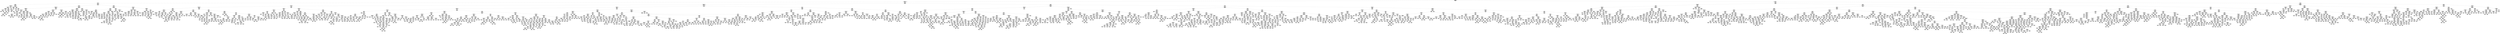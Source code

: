 digraph Tree {
node [shape=box, style="rounded", color="black", fontname="helvetica"] ;
edge [fontname="helvetica"] ;
0 [label="MIN_TEMPERATURE <= 0.8\nsquared_error = 12304.4\nsamples = 2644\nvalue = 100.6"] ;
1 [label="HEATING_DEGREE_DAYS <= 11.1\nsquared_error = 1482.3\nsamples = 1618\nvalue = 33.0"] ;
0 -> 1 [labeldistance=2.5, labelangle=45, headlabel="True"] ;
2 [label="Month <= 4.5\nsquared_error = 4395.3\nsamples = 161\nvalue = 107.0"] ;
1 -> 2 ;
3 [label="Day <= 25.5\nsquared_error = 446.6\nsamples = 16\nvalue = 27.6"] ;
2 -> 3 ;
4 [label="DIRECTION_MAX_GUST <= 32.0\nsquared_error = 62.2\nsamples = 11\nvalue = 18.8"] ;
3 -> 4 ;
5 [label="MAX_REL_HUMIDITY <= 86.5\nsquared_error = 9.6\nsamples = 10\nvalue = 17.0"] ;
4 -> 5 ;
6 [label="MEAN_TEMPERATURE <= 8.8\nsquared_error = 15.1\nsamples = 3\nvalue = 15.5"] ;
5 -> 6 ;
7 [label="MIN_REL_HUMIDITY <= 25.0\nsquared_error = 0.6\nsamples = 2\nvalue = 12.4"] ;
6 -> 7 ;
8 [label="squared_error = 0.0\nsamples = 1\nvalue = 11.3"] ;
7 -> 8 ;
9 [label="squared_error = 0.0\nsamples = 1\nvalue = 12.9"] ;
7 -> 9 ;
10 [label="squared_error = 0.0\nsamples = 1\nvalue = 20.2"] ;
6 -> 10 ;
11 [label="Year <= 2020.5\nsquared_error = 5.6\nsamples = 7\nvalue = 17.7"] ;
5 -> 11 ;
12 [label="MIN_TEMPERATURE <= -0.9\nsquared_error = 2.8\nsamples = 5\nvalue = 18.6"] ;
11 -> 12 ;
13 [label="Day <= 20.5\nsquared_error = 1.0\nsamples = 4\nvalue = 18.1"] ;
12 -> 13 ;
14 [label="MAX_TEMPERATURE <= 18.8\nsquared_error = 0.0\nsamples = 3\nvalue = 18.6"] ;
13 -> 14 ;
15 [label="HEATING_DEGREE_DAYS <= 10.3\nsquared_error = 0.0\nsamples = 2\nvalue = 18.8"] ;
14 -> 15 ;
16 [label="squared_error = 0.0\nsamples = 1\nvalue = 18.7"] ;
15 -> 16 ;
17 [label="squared_error = -0.0\nsamples = 1\nvalue = 18.9"] ;
15 -> 17 ;
18 [label="squared_error = 0.0\nsamples = 1\nvalue = 18.4"] ;
14 -> 18 ;
19 [label="squared_error = 0.0\nsamples = 1\nvalue = 16.4"] ;
13 -> 19 ;
20 [label="squared_error = 0.0\nsamples = 1\nvalue = 22.5"] ;
12 -> 20 ;
21 [label="HEATING_DEGREE_DAYS <= 10.5\nsquared_error = 0.5\nsamples = 2\nvalue = 13.9"] ;
11 -> 21 ;
22 [label="squared_error = 0.0\nsamples = 1\nvalue = 14.6"] ;
21 -> 22 ;
23 [label="squared_error = 0.0\nsamples = 1\nvalue = 13.2"] ;
21 -> 23 ;
24 [label="squared_error = 0.0\nsamples = 1\nvalue = 48.0"] ;
4 -> 24 ;
25 [label="MEAN_TEMPERATURE <= 8.8\nsquared_error = 758.5\nsamples = 5\nvalue = 46.1"] ;
3 -> 25 ;
26 [label="MAX_TEMPERATURE <= 19.6\nsquared_error = 1.4\nsamples = 2\nvalue = 81.5"] ;
25 -> 26 ;
27 [label="squared_error = 0.0\nsamples = 1\nvalue = 83.2"] ;
26 -> 27 ;
28 [label="squared_error = -0.0\nsamples = 1\nvalue = 80.7"] ;
26 -> 28 ;
29 [label="Year <= 2016.5\nsquared_error = 7.5\nsamples = 3\nvalue = 24.8"] ;
25 -> 29 ;
30 [label="squared_error = 0.0\nsamples = 1\nvalue = 28.1"] ;
29 -> 30 ;
31 [label="Year <= 2020.5\nsquared_error = 0.6\nsamples = 2\nvalue = 22.7"] ;
29 -> 31 ;
32 [label="squared_error = 0.0\nsamples = 1\nvalue = 23.8"] ;
31 -> 32 ;
33 [label="squared_error = 0.0\nsamples = 1\nvalue = 22.1"] ;
31 -> 33 ;
34 [label="Month <= 8.5\nsquared_error = 4065.9\nsamples = 145\nvalue = 115.6"] ;
2 -> 34 ;
35 [label="Month <= 5.5\nsquared_error = 5687.9\nsamples = 70\nvalue = 143.3"] ;
34 -> 35 ;
36 [label="HEATING_DEGREE_DAYS <= 8.3\nsquared_error = 2935.8\nsamples = 45\nvalue = 107.6"] ;
35 -> 36 ;
37 [label="HEATING_DEGREE_DAYS <= 4.8\nsquared_error = 1845.7\nsamples = 23\nvalue = 137.5"] ;
36 -> 37 ;
38 [label="MIN_REL_HUMIDITY <= 16.0\nsquared_error = 1588.2\nsamples = 3\nvalue = 211.8"] ;
37 -> 38 ;
39 [label="TOTAL_PRECIPITATION <= 0.2\nsquared_error = 107.6\nsamples = 2\nvalue = 189.3"] ;
38 -> 39 ;
40 [label="squared_error = 0.0\nsamples = 1\nvalue = 204.0"] ;
39 -> 40 ;
41 [label="squared_error = 0.0\nsamples = 1\nvalue = 182.0"] ;
39 -> 41 ;
42 [label="squared_error = 0.0\nsamples = 1\nvalue = 279.0"] ;
38 -> 42 ;
43 [label="Day <= 17.0\nsquared_error = 1102.4\nsamples = 20\nvalue = 128.2"] ;
37 -> 43 ;
44 [label="HEATING_DEGREE_DAYS <= 7.0\nsquared_error = 788.5\nsamples = 9\nvalue = 111.0"] ;
43 -> 44 ;
45 [label="MIN_REL_HUMIDITY <= 14.0\nsquared_error = 112.4\nsamples = 5\nvalue = 136.1"] ;
44 -> 45 ;
46 [label="MIN_TEMPERATURE <= -2.0\nsquared_error = 173.4\nsamples = 3\nvalue = 137.6"] ;
45 -> 46 ;
47 [label="squared_error = 0.0\nsamples = 1\nvalue = 127.0"] ;
46 -> 47 ;
48 [label="MIN_TEMPERATURE <= -1.2\nsquared_error = 12.2\nsamples = 2\nvalue = 153.5"] ;
46 -> 48 ;
49 [label="squared_error = 0.0\nsamples = 1\nvalue = 150.0"] ;
48 -> 49 ;
50 [label="squared_error = 0.0\nsamples = 1\nvalue = 157.0"] ;
48 -> 50 ;
51 [label="MAX_TEMPERATURE <= 25.4\nsquared_error = 0.9\nsamples = 2\nvalue = 133.7"] ;
45 -> 51 ;
52 [label="squared_error = 0.0\nsamples = 1\nvalue = 135.0"] ;
51 -> 52 ;
53 [label="squared_error = 0.0\nsamples = 1\nvalue = 133.0"] ;
51 -> 53 ;
54 [label="TOTAL_PRECIPITATION <= 0.1\nsquared_error = 328.1\nsamples = 4\nvalue = 88.6"] ;
44 -> 54 ;
55 [label="MIN_TEMPERATURE <= -2.6\nsquared_error = 60.5\nsamples = 3\nvalue = 79.7"] ;
54 -> 55 ;
56 [label="squared_error = 0.0\nsamples = 1\nvalue = 67.4"] ;
55 -> 56 ;
57 [label="Year <= 2014.5\nsquared_error = 0.3\nsamples = 2\nvalue = 84.6"] ;
55 -> 57 ;
58 [label="squared_error = 0.0\nsamples = 1\nvalue = 85.7"] ;
57 -> 58 ;
59 [label="squared_error = -0.0\nsamples = 1\nvalue = 84.3"] ;
57 -> 59 ;
60 [label="squared_error = 0.0\nsamples = 1\nvalue = 120.0"] ;
54 -> 60 ;
61 [label="MAX_TEMPERATURE <= 26.2\nsquared_error = 740.7\nsamples = 11\nvalue = 147.7"] ;
43 -> 61 ;
62 [label="MAX_TEMPERATURE <= 22.5\nsquared_error = 467.6\nsamples = 10\nvalue = 143.1"] ;
61 -> 62 ;
63 [label="Day <= 20.0\nsquared_error = 101.3\nsamples = 5\nvalue = 156.2"] ;
62 -> 63 ;
64 [label="squared_error = 0.0\nsamples = 1\nvalue = 143.0"] ;
63 -> 64 ;
65 [label="MEAN_TEMPERATURE <= 10.6\nsquared_error = 20.8\nsamples = 4\nvalue = 162.8"] ;
63 -> 65 ;
66 [label="TOTAL_PRECIPITATION <= 0.7\nsquared_error = 2.7\nsamples = 3\nvalue = 159.8"] ;
65 -> 66 ;
67 [label="MIN_TEMPERATURE <= -1.3\nsquared_error = 0.2\nsamples = 2\nvalue = 160.7"] ;
66 -> 67 ;
68 [label="squared_error = 0.0\nsamples = 1\nvalue = 161.0"] ;
67 -> 68 ;
69 [label="squared_error = 0.0\nsamples = 1\nvalue = 160.0"] ;
67 -> 69 ;
70 [label="squared_error = 0.0\nsamples = 1\nvalue = 157.0"] ;
66 -> 70 ;
71 [label="squared_error = 0.0\nsamples = 1\nvalue = 169.0"] ;
65 -> 71 ;
72 [label="SPEED_MAX_GUST <= inf\nsquared_error = 255.4\nsamples = 5\nvalue = 119.4"] ;
62 -> 72 ;
73 [label="MIN_TEMPERATURE <= -1.7\nsquared_error = 169.0\nsamples = 2\nvalue = 118.0"] ;
72 -> 73 ;
74 [label="squared_error = 0.0\nsamples = 1\nvalue = 105.0"] ;
73 -> 74 ;
75 [label="squared_error = 0.0\nsamples = 1\nvalue = 131.0"] ;
73 -> 75 ;
76 [label="Day <= 27.5\nsquared_error = 310.9\nsamples = 3\nvalue = 120.3"] ;
72 -> 76 ;
77 [label="Year <= 2014.5\nsquared_error = 81.0\nsamples = 2\nvalue = 109.0"] ;
76 -> 77 ;
78 [label="squared_error = 0.0\nsamples = 1\nvalue = 118.0"] ;
77 -> 78 ;
79 [label="squared_error = 0.0\nsamples = 1\nvalue = 100.0"] ;
77 -> 79 ;
80 [label="squared_error = 0.0\nsamples = 1\nvalue = 143.0"] ;
76 -> 80 ;
81 [label="squared_error = 0.0\nsamples = 1\nvalue = 213.0"] ;
61 -> 81 ;
82 [label="Day <= 20.5\nsquared_error = 2390.0\nsamples = 22\nvalue = 80.7"] ;
36 -> 82 ;
83 [label="MAX_REL_HUMIDITY <= 79.5\nsquared_error = 482.8\nsamples = 14\nvalue = 55.3"] ;
82 -> 83 ;
84 [label="MIN_REL_HUMIDITY <= 17.5\nsquared_error = 528.7\nsamples = 9\nvalue = 63.1"] ;
83 -> 84 ;
85 [label="Year <= 2017.5\nsquared_error = 338.5\nsamples = 8\nvalue = 68.7"] ;
84 -> 85 ;
86 [label="SPEED_MAX_GUST <= 32.5\nsquared_error = 174.9\nsamples = 6\nvalue = 60.0"] ;
85 -> 86 ;
87 [label="Day <= 19.0\nsquared_error = 39.2\nsamples = 4\nvalue = 49.1"] ;
86 -> 87 ;
88 [label="MAX_TEMPERATURE <= 18.6\nsquared_error = 8.4\nsamples = 3\nvalue = 45.0"] ;
87 -> 88 ;
89 [label="squared_error = 0.0\nsamples = 1\nvalue = 49.1"] ;
88 -> 89 ;
90 [label="HEATING_DEGREE_DAYS <= 9.0\nsquared_error = 3.7\nsamples = 2\nvalue = 43.6"] ;
88 -> 90 ;
91 [label="squared_error = 0.0\nsamples = 1\nvalue = 45.0"] ;
90 -> 91 ;
92 [label="squared_error = -0.0\nsamples = 1\nvalue = 40.9"] ;
90 -> 92 ;
93 [label="squared_error = -0.0\nsamples = 1\nvalue = 57.3"] ;
87 -> 93 ;
94 [label="Year <= 2015.5\nsquared_error = 26.6\nsamples = 2\nvalue = 73.0"] ;
86 -> 94 ;
95 [label="squared_error = 0.0\nsamples = 1\nvalue = 70.4"] ;
94 -> 95 ;
96 [label="squared_error = -0.0\nsamples = 1\nvalue = 83.3"] ;
94 -> 96 ;
97 [label="MEAN_TEMPERATURE <= 9.5\nsquared_error = 4.7\nsamples = 2\nvalue = 92.6"] ;
85 -> 97 ;
98 [label="squared_error = 0.0\nsamples = 1\nvalue = 88.9"] ;
97 -> 98 ;
99 [label="squared_error = -0.0\nsamples = 1\nvalue = 93.9"] ;
97 -> 99 ;
100 [label="squared_error = -0.0\nsamples = 1\nvalue = 21.6"] ;
84 -> 100 ;
101 [label="MIN_REL_HUMIDITY <= 22.5\nsquared_error = 59.1\nsamples = 5\nvalue = 40.4"] ;
83 -> 101 ;
102 [label="SPEED_MAX_GUST <= 33.0\nsquared_error = 8.6\nsamples = 3\nvalue = 35.3"] ;
101 -> 102 ;
103 [label="Day <= 6.5\nsquared_error = 1.6\nsamples = 2\nvalue = 38.1"] ;
102 -> 103 ;
104 [label="squared_error = 0.0\nsamples = 1\nvalue = 36.3"] ;
103 -> 104 ;
105 [label="squared_error = 0.0\nsamples = 1\nvalue = 39.0"] ;
103 -> 105 ;
106 [label="squared_error = -0.0\nsamples = 1\nvalue = 32.5"] ;
102 -> 106 ;
107 [label="Year <= 2013.0\nsquared_error = 2.0\nsamples = 2\nvalue = 50.7"] ;
101 -> 107 ;
108 [label="squared_error = 0.0\nsamples = 1\nvalue = 52.7"] ;
107 -> 108 ;
109 [label="squared_error = -0.0\nsamples = 1\nvalue = 49.7"] ;
107 -> 109 ;
110 [label="MIN_REL_HUMIDITY <= 34.5\nsquared_error = 2498.3\nsamples = 8\nvalue = 128.0"] ;
82 -> 110 ;
111 [label="Year <= 2021.0\nsquared_error = 1290.8\nsamples = 6\nvalue = 107.9"] ;
110 -> 111 ;
112 [label="MIN_TEMPERATURE <= -4.2\nsquared_error = 195.5\nsamples = 4\nvalue = 128.0"] ;
111 -> 112 ;
113 [label="squared_error = 0.0\nsamples = 1\nvalue = 106.0"] ;
112 -> 113 ;
114 [label="HEATING_DEGREE_DAYS <= 10.9\nsquared_error = 45.6\nsamples = 3\nvalue = 135.3"] ;
112 -> 114 ;
115 [label="MIN_TEMPERATURE <= -1.9\nsquared_error = 10.9\nsamples = 2\nvalue = 141.7"] ;
114 -> 115 ;
116 [label="squared_error = 0.0\nsamples = 1\nvalue = 144.0"] ;
115 -> 116 ;
117 [label="squared_error = 0.0\nsamples = 1\nvalue = 137.0"] ;
115 -> 117 ;
118 [label="squared_error = 0.0\nsamples = 1\nvalue = 129.0"] ;
114 -> 118 ;
119 [label="MIN_REL_HUMIDITY <= 26.0\nsquared_error = 243.5\nsamples = 2\nvalue = 54.1"] ;
111 -> 119 ;
120 [label="squared_error = 0.0\nsamples = 1\nvalue = 76.2"] ;
119 -> 120 ;
121 [label="squared_error = -0.0\nsamples = 1\nvalue = 43.1"] ;
119 -> 121 ;
122 [label="MIN_TEMPERATURE <= -0.5\nsquared_error = 10.9\nsamples = 2\nvalue = 201.7"] ;
110 -> 122 ;
123 [label="squared_error = 0.0\nsamples = 1\nvalue = 197.0"] ;
122 -> 123 ;
124 [label="squared_error = 0.0\nsamples = 1\nvalue = 204.0"] ;
122 -> 124 ;
125 [label="MIN_TEMPERATURE <= -0.1\nsquared_error = 4038.5\nsamples = 25\nvalue = 209.6"] ;
35 -> 125 ;
126 [label="MIN_TEMPERATURE <= -1.5\nsquared_error = 930.8\nsamples = 18\nvalue = 176.6"] ;
125 -> 126 ;
127 [label="HEATING_DEGREE_DAYS <= 7.9\nsquared_error = 500.9\nsamples = 6\nvalue = 154.2"] ;
126 -> 127 ;
128 [label="squared_error = 0.0\nsamples = 1\nvalue = 96.7"] ;
127 -> 128 ;
129 [label="MEAN_TEMPERATURE <= 8.0\nsquared_error = 98.7\nsamples = 5\nvalue = 161.4"] ;
127 -> 129 ;
130 [label="squared_error = 0.0\nsamples = 1\nvalue = 184.0"] ;
129 -> 130 ;
131 [label="Day <= 21.0\nsquared_error = 29.3\nsamples = 4\nvalue = 158.1"] ;
129 -> 131 ;
132 [label="HEATING_DEGREE_DAYS <= 8.9\nsquared_error = 0.6\nsamples = 3\nvalue = 160.3"] ;
131 -> 132 ;
133 [label="MIN_REL_HUMIDITY <= 22.0\nsquared_error = 0.2\nsamples = 2\nvalue = 159.7"] ;
132 -> 133 ;
134 [label="squared_error = 0.0\nsamples = 1\nvalue = 159.0"] ;
133 -> 134 ;
135 [label="squared_error = 0.0\nsamples = 1\nvalue = 160.0"] ;
133 -> 135 ;
136 [label="squared_error = 0.0\nsamples = 1\nvalue = 161.0"] ;
132 -> 136 ;
137 [label="squared_error = 0.0\nsamples = 1\nvalue = 145.0"] ;
131 -> 137 ;
138 [label="DIRECTION_MAX_GUST <= 23.0\nsquared_error = 750.2\nsamples = 12\nvalue = 188.5"] ;
126 -> 138 ;
139 [label="MIN_REL_HUMIDITY <= 40.5\nsquared_error = 323.3\nsamples = 11\nvalue = 183.2"] ;
138 -> 139 ;
140 [label="MIN_TEMPERATURE <= -0.3\nsquared_error = 223.9\nsamples = 10\nvalue = 177.5"] ;
139 -> 140 ;
141 [label="MIN_TEMPERATURE <= -1.0\nsquared_error = 69.5\nsamples = 8\nvalue = 172.1"] ;
140 -> 141 ;
142 [label="MIN_TEMPERATURE <= -1.2\nsquared_error = 20.2\nsamples = 2\nvalue = 186.5"] ;
141 -> 142 ;
143 [label="squared_error = 0.0\nsamples = 1\nvalue = 182.0"] ;
142 -> 143 ;
144 [label="squared_error = 0.0\nsamples = 1\nvalue = 191.0"] ;
142 -> 144 ;
145 [label="Year <= 2015.5\nsquared_error = 24.1\nsamples = 6\nvalue = 168.9"] ;
141 -> 145 ;
146 [label="Month <= 6.5\nsquared_error = 18.0\nsamples = 2\nvalue = 174.0"] ;
145 -> 146 ;
147 [label="squared_error = 0.0\nsamples = 1\nvalue = 177.0"] ;
146 -> 147 ;
148 [label="squared_error = 0.0\nsamples = 1\nvalue = 168.0"] ;
146 -> 148 ;
149 [label="MEAN_TEMPERATURE <= 9.6\nsquared_error = 7.6\nsamples = 4\nvalue = 166.3"] ;
145 -> 149 ;
150 [label="squared_error = 0.0\nsamples = 1\nvalue = 163.0"] ;
149 -> 150 ;
151 [label="TOTAL_PRECIPITATION <= 0.1\nsquared_error = 3.0\nsamples = 3\nvalue = 168.0"] ;
149 -> 151 ;
152 [label="squared_error = 0.0\nsamples = 1\nvalue = 171.0"] ;
151 -> 152 ;
153 [label="squared_error = 0.0\nsamples = 2\nvalue = 167.0"] ;
151 -> 153 ;
154 [label="HEATING_DEGREE_DAYS <= 9.7\nsquared_error = 12.2\nsamples = 2\nvalue = 207.5"] ;
140 -> 154 ;
155 [label="squared_error = 0.0\nsamples = 1\nvalue = 204.0"] ;
154 -> 155 ;
156 [label="squared_error = 0.0\nsamples = 1\nvalue = 211.0"] ;
154 -> 156 ;
157 [label="squared_error = 0.0\nsamples = 1\nvalue = 208.0"] ;
139 -> 157 ;
158 [label="squared_error = 0.0\nsamples = 1\nvalue = 273.0"] ;
138 -> 158 ;
159 [label="Month <= 7.5\nsquared_error = 4293.4\nsamples = 7\nvalue = 266.6"] ;
125 -> 159 ;
160 [label="MIN_REL_HUMIDITY <= 28.5\nsquared_error = 232.3\nsamples = 5\nvalue = 297.8"] ;
159 -> 160 ;
161 [label="squared_error = 0.0\nsamples = 1\nvalue = 341.0"] ;
160 -> 161 ;
162 [label="MIN_TEMPERATURE <= 0.5\nsquared_error = 68.6\nsamples = 4\nvalue = 293.9"] ;
160 -> 162 ;
163 [label="MAX_REL_HUMIDITY <= 99.0\nsquared_error = 6.0\nsamples = 3\nvalue = 289.0"] ;
162 -> 163 ;
164 [label="TOTAL_PRECIPITATION <= 1.1\nsquared_error = 0.9\nsamples = 2\nvalue = 290.3"] ;
163 -> 164 ;
165 [label="squared_error = 0.0\nsamples = 1\nvalue = 289.0"] ;
164 -> 165 ;
166 [label="squared_error = 0.0\nsamples = 1\nvalue = 291.0"] ;
164 -> 166 ;
167 [label="squared_error = 0.0\nsamples = 1\nvalue = 285.0"] ;
163 -> 167 ;
168 [label="squared_error = 0.0\nsamples = 1\nvalue = 307.0"] ;
162 -> 168 ;
169 [label="MAX_TEMPERATURE <= 18.8\nsquared_error = 1027.6\nsamples = 2\nvalue = 141.7"] ;
159 -> 169 ;
170 [label="squared_error = 0.0\nsamples = 1\nvalue = 187.0"] ;
169 -> 170 ;
171 [label="squared_error = 0.0\nsamples = 1\nvalue = 119.0"] ;
169 -> 171 ;
172 [label="Month <= 9.5\nsquared_error = 801.0\nsamples = 75\nvalue = 87.1"] ;
34 -> 172 ;
173 [label="SPEED_MAX_GUST <= 32.5\nsquared_error = 659.6\nsamples = 50\nvalue = 96.7"] ;
172 -> 173 ;
174 [label="Day <= 12.0\nsquared_error = 476.6\nsamples = 46\nvalue = 93.2"] ;
173 -> 174 ;
175 [label="Year <= 2014.0\nsquared_error = 286.0\nsamples = 14\nvalue = 111.0"] ;
174 -> 175 ;
176 [label="MEAN_TEMPERATURE <= 11.6\nsquared_error = 8.2\nsamples = 2\nvalue = 89.9"] ;
175 -> 176 ;
177 [label="squared_error = 0.0\nsamples = 1\nvalue = 94.9"] ;
176 -> 177 ;
178 [label="squared_error = 0.0\nsamples = 1\nvalue = 88.3"] ;
176 -> 178 ;
179 [label="HEATING_DEGREE_DAYS <= 6.9\nsquared_error = 216.3\nsamples = 12\nvalue = 116.3"] ;
175 -> 179 ;
180 [label="Year <= 2017.5\nsquared_error = 108.6\nsamples = 8\nvalue = 110.1"] ;
179 -> 180 ;
181 [label="squared_error = 0.0\nsamples = 1\nvalue = 134.0"] ;
180 -> 181 ;
182 [label="MAX_REL_HUMIDITY <= 98.5\nsquared_error = 61.8\nsamples = 7\nvalue = 107.9"] ;
180 -> 182 ;
183 [label="Day <= 9.5\nsquared_error = 23.2\nsamples = 5\nvalue = 111.6"] ;
182 -> 183 ;
184 [label="MEAN_TEMPERATURE <= 12.1\nsquared_error = 11.7\nsamples = 3\nvalue = 115.8"] ;
183 -> 184 ;
185 [label="squared_error = 0.0\nsamples = 1\nvalue = 110.0"] ;
184 -> 185 ;
186 [label="TOTAL_PRECIPITATION <= 0.1\nsquared_error = 0.9\nsamples = 2\nvalue = 117.7"] ;
184 -> 186 ;
187 [label="squared_error = 0.0\nsamples = 1\nvalue = 119.0"] ;
186 -> 187 ;
188 [label="squared_error = 0.0\nsamples = 1\nvalue = 117.0"] ;
186 -> 188 ;
189 [label="MIN_TEMPERATURE <= -0.9\nsquared_error = 0.8\nsamples = 2\nvalue = 107.5"] ;
183 -> 189 ;
190 [label="squared_error = 0.0\nsamples = 1\nvalue = 106.0"] ;
189 -> 190 ;
191 [label="squared_error = 0.0\nsamples = 1\nvalue = 108.0"] ;
189 -> 191 ;
192 [label="HEATING_DEGREE_DAYS <= 6.6\nsquared_error = 30.9\nsamples = 2\nvalue = 98.1"] ;
182 -> 192 ;
193 [label="squared_error = 0.0\nsamples = 1\nvalue = 90.2"] ;
192 -> 193 ;
194 [label="squared_error = 0.0\nsamples = 1\nvalue = 102.0"] ;
192 -> 194 ;
195 [label="Day <= 4.5\nsquared_error = 74.5\nsamples = 4\nvalue = 135.0"] ;
179 -> 195 ;
196 [label="squared_error = 0.0\nsamples = 1\nvalue = 122.0"] ;
195 -> 196 ;
197 [label="MIN_REL_HUMIDITY <= 41.0\nsquared_error = 24.2\nsamples = 3\nvalue = 139.3"] ;
195 -> 197 ;
198 [label="squared_error = 0.0\nsamples = 1\nvalue = 133.0"] ;
197 -> 198 ;
199 [label="MIN_TEMPERATURE <= -0.1\nsquared_error = 6.2\nsamples = 2\nvalue = 142.5"] ;
197 -> 199 ;
200 [label="squared_error = 0.0\nsamples = 1\nvalue = 145.0"] ;
199 -> 200 ;
201 [label="squared_error = 0.0\nsamples = 1\nvalue = 140.0"] ;
199 -> 201 ;
202 [label="HEATING_DEGREE_DAYS <= 7.7\nsquared_error = 390.3\nsamples = 32\nvalue = 86.8"] ;
174 -> 202 ;
203 [label="MAX_TEMPERATURE <= 23.1\nsquared_error = 347.9\nsamples = 18\nvalue = 94.8"] ;
202 -> 203 ;
204 [label="MAX_TEMPERATURE <= 21.9\nsquared_error = 54.9\nsamples = 6\nvalue = 114.1"] ;
203 -> 204 ;
205 [label="squared_error = 0.0\nsamples = 1\nvalue = 131.0"] ;
204 -> 205 ;
206 [label="Year <= 2022.5\nsquared_error = 8.4\nsamples = 5\nvalue = 111.2"] ;
204 -> 206 ;
207 [label="Day <= 16.0\nsquared_error = 2.4\nsamples = 4\nvalue = 112.0"] ;
206 -> 207 ;
208 [label="MIN_TEMPERATURE <= 0.1\nsquared_error = 0.2\nsamples = 2\nvalue = 110.7"] ;
207 -> 208 ;
209 [label="squared_error = 0.0\nsamples = 1\nvalue = 111.0"] ;
208 -> 209 ;
210 [label="squared_error = 0.0\nsamples = 1\nvalue = 110.0"] ;
208 -> 210 ;
211 [label="Year <= 2017.0\nsquared_error = 0.2\nsamples = 2\nvalue = 113.6"] ;
207 -> 211 ;
212 [label="squared_error = 0.0\nsamples = 1\nvalue = 114.0"] ;
211 -> 212 ;
213 [label="squared_error = 0.0\nsamples = 1\nvalue = 113.0"] ;
211 -> 213 ;
214 [label="squared_error = 0.0\nsamples = 1\nvalue = 103.0"] ;
206 -> 214 ;
215 [label="DIRECTION_MAX_GUST <= 20.0\nsquared_error = 87.2\nsamples = 12\nvalue = 80.6"] ;
203 -> 215 ;
216 [label="squared_error = 0.0\nsamples = 1\nvalue = 98.7"] ;
215 -> 216 ;
217 [label="MIN_TEMPERATURE <= 0.4\nsquared_error = 54.2\nsamples = 11\nvalue = 78.4"] ;
215 -> 217 ;
218 [label="MIN_TEMPERATURE <= -1.6\nsquared_error = 35.1\nsamples = 10\nvalue = 79.6"] ;
217 -> 218 ;
219 [label="squared_error = 0.0\nsamples = 1\nvalue = 67.0"] ;
218 -> 219 ;
220 [label="Day <= 26.0\nsquared_error = 14.3\nsamples = 9\nvalue = 81.4"] ;
218 -> 220 ;
221 [label="MAX_REL_HUMIDITY <= 99.0\nsquared_error = 10.6\nsamples = 7\nvalue = 83.4"] ;
220 -> 221 ;
222 [label="MEAN_TEMPERATURE <= 11.8\nsquared_error = 5.5\nsamples = 5\nvalue = 83.2"] ;
221 -> 222 ;
223 [label="MIN_TEMPERATURE <= -0.8\nsquared_error = 0.1\nsamples = 2\nvalue = 86.6"] ;
222 -> 223 ;
224 [label="squared_error = 0.0\nsamples = 1\nvalue = 86.9"] ;
223 -> 224 ;
225 [label="squared_error = -0.0\nsamples = 1\nvalue = 86.2"] ;
223 -> 225 ;
226 [label="Day <= 15.5\nsquared_error = 0.1\nsamples = 3\nvalue = 81.6"] ;
222 -> 226 ;
227 [label="squared_error = 0.0\nsamples = 1\nvalue = 81.9"] ;
226 -> 227 ;
228 [label="MIN_REL_HUMIDITY <= 19.5\nsquared_error = 0.0\nsamples = 2\nvalue = 81.3"] ;
226 -> 228 ;
229 [label="squared_error = 0.0\nsamples = 1\nvalue = 81.2"] ;
228 -> 229 ;
230 [label="squared_error = -0.0\nsamples = 1\nvalue = 81.4"] ;
228 -> 230 ;
231 [label="Day <= 21.5\nsquared_error = 20.5\nsamples = 2\nvalue = 83.6"] ;
221 -> 231 ;
232 [label="squared_error = 0.0\nsamples = 1\nvalue = 80.4"] ;
231 -> 232 ;
233 [label="squared_error = -0.0\nsamples = 1\nvalue = 90.0"] ;
231 -> 233 ;
234 [label="MEAN_TEMPERATURE <= 11.9\nsquared_error = 0.9\nsamples = 2\nvalue = 77.8"] ;
220 -> 234 ;
235 [label="squared_error = 0.0\nsamples = 1\nvalue = 79.7"] ;
234 -> 235 ;
236 [label="squared_error = 0.0\nsamples = 1\nvalue = 77.3"] ;
234 -> 236 ;
237 [label="squared_error = 0.0\nsamples = 1\nvalue = 60.0"] ;
217 -> 237 ;
238 [label="MIN_TEMPERATURE <= 0.2\nsquared_error = 230.9\nsamples = 14\nvalue = 75.4"] ;
202 -> 238 ;
239 [label="Day <= 20.5\nsquared_error = 114.4\nsamples = 11\nvalue = 71.2"] ;
238 -> 239 ;
240 [label="Day <= 14.5\nsquared_error = 101.6\nsamples = 4\nvalue = 78.2"] ;
239 -> 240 ;
241 [label="squared_error = 0.0\nsamples = 1\nvalue = 62.8"] ;
240 -> 241 ;
242 [label="MEAN_TEMPERATURE <= 9.2\nsquared_error = 0.3\nsamples = 3\nvalue = 84.8"] ;
240 -> 242 ;
243 [label="squared_error = -0.0\nsamples = 2\nvalue = 84.3"] ;
242 -> 243 ;
244 [label="squared_error = -0.0\nsamples = 1\nvalue = 85.4"] ;
242 -> 244 ;
245 [label="Day <= 26.0\nsquared_error = 30.4\nsamples = 7\nvalue = 64.3"] ;
239 -> 245 ;
246 [label="MAX_TEMPERATURE <= 15.4\nsquared_error = 13.4\nsamples = 6\nvalue = 62.8"] ;
245 -> 246 ;
247 [label="MAX_TEMPERATURE <= 14.8\nsquared_error = 0.5\nsamples = 2\nvalue = 59.4"] ;
246 -> 247 ;
248 [label="squared_error = 0.0\nsamples = 1\nvalue = 58.9"] ;
247 -> 248 ;
249 [label="squared_error = 0.0\nsamples = 1\nvalue = 60.4"] ;
247 -> 249 ;
250 [label="HEATING_DEGREE_DAYS <= 8.8\nsquared_error = 11.1\nsamples = 4\nvalue = 64.6"] ;
246 -> 250 ;
251 [label="squared_error = 0.0\nsamples = 1\nvalue = 60.5"] ;
250 -> 251 ;
252 [label="MEAN_TEMPERATURE <= 8.3\nsquared_error = 4.3\nsamples = 3\nvalue = 66.6"] ;
250 -> 252 ;
253 [label="Day <= 23.0\nsquared_error = 0.2\nsamples = 2\nvalue = 65.4"] ;
252 -> 253 ;
254 [label="squared_error = 0.0\nsamples = 1\nvalue = 65.7"] ;
253 -> 254 ;
255 [label="squared_error = 0.0\nsamples = 1\nvalue = 64.8"] ;
253 -> 255 ;
256 [label="squared_error = 0.0\nsamples = 1\nvalue = 70.1"] ;
252 -> 256 ;
257 [label="squared_error = -0.0\nsamples = 1\nvalue = 77.1"] ;
245 -> 257 ;
258 [label="MAX_REL_HUMIDITY <= 91.5\nsquared_error = 97.6\nsamples = 3\nvalue = 103.6"] ;
238 -> 258 ;
259 [label="squared_error = 0.0\nsamples = 1\nvalue = 109.0"] ;
258 -> 259 ;
260 [label="HEATING_DEGREE_DAYS <= 9.7\nsquared_error = 124.3\nsamples = 2\nvalue = 100.8"] ;
258 -> 260 ;
261 [label="squared_error = 0.0\nsamples = 1\nvalue = 112.0"] ;
260 -> 261 ;
262 [label="squared_error = 0.0\nsamples = 1\nvalue = 89.7"] ;
260 -> 262 ;
263 [label="Day <= 25.0\nsquared_error = 909.2\nsamples = 4\nvalue = 140.5"] ;
173 -> 263 ;
264 [label="Year <= 2017.5\nsquared_error = 4.0\nsamples = 2\nvalue = 160.0"] ;
263 -> 264 ;
265 [label="squared_error = 0.0\nsamples = 1\nvalue = 158.0"] ;
264 -> 265 ;
266 [label="squared_error = 0.0\nsamples = 1\nvalue = 162.0"] ;
264 -> 266 ;
267 [label="HEATING_DEGREE_DAYS <= 10.4\nsquared_error = 426.4\nsamples = 2\nvalue = 101.4"] ;
263 -> 267 ;
268 [label="squared_error = 0.0\nsamples = 1\nvalue = 80.7"] ;
267 -> 268 ;
269 [label="squared_error = 0.0\nsamples = 1\nvalue = 122.0"] ;
267 -> 269 ;
270 [label="MAX_REL_HUMIDITY <= 97.5\nsquared_error = 332.8\nsamples = 25\nvalue = 62.7"] ;
172 -> 270 ;
271 [label="Day <= 15.5\nsquared_error = 103.4\nsamples = 13\nvalue = 49.6"] ;
270 -> 271 ;
272 [label="MIN_TEMPERATURE <= -2.4\nsquared_error = 83.0\nsamples = 10\nvalue = 53.6"] ;
271 -> 272 ;
273 [label="MAX_TEMPERATURE <= 21.2\nsquared_error = 82.2\nsamples = 5\nvalue = 61.7"] ;
272 -> 273 ;
274 [label="MEAN_TEMPERATURE <= 7.5\nsquared_error = 19.4\nsamples = 2\nvalue = 51.6"] ;
273 -> 274 ;
275 [label="squared_error = 0.0\nsamples = 1\nvalue = 56.0"] ;
274 -> 275 ;
276 [label="squared_error = 0.0\nsamples = 1\nvalue = 47.2"] ;
274 -> 276 ;
277 [label="MEAN_TEMPERATURE <= 9.9\nsquared_error = 10.2\nsamples = 3\nvalue = 68.5"] ;
273 -> 277 ;
278 [label="squared_error = 0.0\nsamples = 1\nvalue = 72.6"] ;
277 -> 278 ;
279 [label="MEAN_TEMPERATURE <= 10.2\nsquared_error = 2.6\nsamples = 2\nvalue = 66.4"] ;
277 -> 279 ;
280 [label="squared_error = 0.0\nsamples = 1\nvalue = 64.8"] ;
279 -> 280 ;
281 [label="squared_error = -0.0\nsamples = 1\nvalue = 68.0"] ;
279 -> 281 ;
282 [label="Day <= 4.0\nsquared_error = 2.1\nsamples = 5\nvalue = 47.7"] ;
272 -> 282 ;
283 [label="squared_error = 0.0\nsamples = 1\nvalue = 44.7"] ;
282 -> 283 ;
284 [label="HEATING_DEGREE_DAYS <= 8.2\nsquared_error = 0.7\nsamples = 4\nvalue = 48.2"] ;
282 -> 284 ;
285 [label="MIN_TEMPERATURE <= -0.8\nsquared_error = 0.2\nsamples = 2\nvalue = 47.7"] ;
284 -> 285 ;
286 [label="squared_error = 0.0\nsamples = 1\nvalue = 47.3"] ;
285 -> 286 ;
287 [label="squared_error = -0.0\nsamples = 1\nvalue = 48.1"] ;
285 -> 287 ;
288 [label="Day <= 10.5\nsquared_error = 0.0\nsamples = 2\nvalue = 49.3"] ;
284 -> 288 ;
289 [label="squared_error = 0.0\nsamples = 1\nvalue = 49.3"] ;
288 -> 289 ;
290 [label="squared_error = 0.0\nsamples = 1\nvalue = 49.3"] ;
288 -> 290 ;
291 [label="MEAN_TEMPERATURE <= 8.3\nsquared_error = 23.1\nsamples = 3\nvalue = 40.0"] ;
271 -> 291 ;
292 [label="squared_error = 0.0\nsamples = 1\nvalue = 34.3"] ;
291 -> 292 ;
293 [label="MIN_TEMPERATURE <= -4.0\nsquared_error = 1.9\nsamples = 2\nvalue = 43.9"] ;
291 -> 293 ;
294 [label="squared_error = 0.0\nsamples = 1\nvalue = 45.8"] ;
293 -> 294 ;
295 [label="squared_error = -0.0\nsamples = 1\nvalue = 42.9"] ;
293 -> 295 ;
296 [label="MIN_TEMPERATURE <= 0.3\nsquared_error = 178.0\nsamples = 12\nvalue = 77.5"] ;
270 -> 296 ;
297 [label="Day <= 7.5\nsquared_error = 66.5\nsamples = 10\nvalue = 71.9"] ;
296 -> 297 ;
298 [label="HEATING_DEGREE_DAYS <= 10.3\nsquared_error = 26.6\nsamples = 4\nvalue = 80.6"] ;
297 -> 298 ;
299 [label="MEAN_TEMPERATURE <= 10.6\nsquared_error = 1.3\nsamples = 3\nvalue = 77.7"] ;
298 -> 299 ;
300 [label="MEAN_TEMPERATURE <= 8.5\nsquared_error = 0.5\nsamples = 2\nvalue = 78.4"] ;
299 -> 300 ;
301 [label="squared_error = 0.0\nsamples = 1\nvalue = 77.7"] ;
300 -> 301 ;
302 [label="squared_error = -0.0\nsamples = 1\nvalue = 79.1"] ;
300 -> 302 ;
303 [label="squared_error = -0.0\nsamples = 1\nvalue = 76.3"] ;
299 -> 303 ;
304 [label="squared_error = 0.0\nsamples = 1\nvalue = 89.4"] ;
298 -> 304 ;
305 [label="Year <= 2013.0\nsquared_error = 29.9\nsamples = 6\nvalue = 67.6"] ;
297 -> 305 ;
306 [label="squared_error = 0.0\nsamples = 1\nvalue = 54.7"] ;
305 -> 306 ;
307 [label="HEATING_DEGREE_DAYS <= 10.8\nsquared_error = 7.0\nsamples = 5\nvalue = 69.4"] ;
305 -> 307 ;
308 [label="MEAN_TEMPERATURE <= 9.9\nsquared_error = 5.2\nsamples = 4\nvalue = 70.1"] ;
307 -> 308 ;
309 [label="MIN_TEMPERATURE <= -2.9\nsquared_error = 1.0\nsamples = 3\nvalue = 71.6"] ;
308 -> 309 ;
310 [label="squared_error = 0.0\nsamples = 1\nvalue = 70.1"] ;
309 -> 310 ;
311 [label="MIN_TEMPERATURE <= -1.7\nsquared_error = 0.3\nsamples = 2\nvalue = 72.1"] ;
309 -> 311 ;
312 [label="squared_error = 0.0\nsamples = 1\nvalue = 71.7"] ;
311 -> 312 ;
313 [label="squared_error = 0.0\nsamples = 1\nvalue = 72.9"] ;
311 -> 313 ;
314 [label="squared_error = 0.0\nsamples = 1\nvalue = 67.1"] ;
308 -> 314 ;
315 [label="squared_error = 0.0\nsamples = 1\nvalue = 65.5"] ;
307 -> 315 ;
316 [label="Day <= 7.5\nsquared_error = 0.0\nsamples = 2\nvalue = 99.9"] ;
296 -> 316 ;
317 [label="squared_error = 0.0\nsamples = 1\nvalue = 100.0"] ;
316 -> 317 ;
318 [label="squared_error = -0.0\nsamples = 1\nvalue = 99.8"] ;
316 -> 318 ;
319 [label="Month <= 4.5\nsquared_error = 456.9\nsamples = 1457\nvalue = 24.6"] ;
1 -> 319 ;
320 [label="HEATING_DEGREE_DAYS <= 16.3\nsquared_error = 18.1\nsamples = 747\nvalue = 13.7"] ;
319 -> 320 ;
321 [label="SNOW_ON_GROUND <= 0.5\nsquared_error = 37.9\nsamples = 202\nvalue = 15.5"] ;
320 -> 321 ;
322 [label="HEATING_DEGREE_DAYS <= 12.7\nsquared_error = 61.8\nsamples = 104\nvalue = 17.1"] ;
321 -> 322 ;
323 [label="Day <= 26.5\nsquared_error = 467.6\nsamples = 13\nvalue = 27.7"] ;
322 -> 323 ;
324 [label="MIN_TEMPERATURE <= -4.3\nsquared_error = 22.9\nsamples = 10\nvalue = 19.2"] ;
323 -> 324 ;
325 [label="Day <= 18.0\nsquared_error = 7.6\nsamples = 3\nvalue = 13.9"] ;
324 -> 325 ;
326 [label="HEATING_DEGREE_DAYS <= 12.2\nsquared_error = 0.2\nsamples = 2\nvalue = 12.0"] ;
325 -> 326 ;
327 [label="squared_error = 0.0\nsamples = 1\nvalue = 11.6"] ;
326 -> 327 ;
328 [label="squared_error = 0.0\nsamples = 1\nvalue = 12.4"] ;
326 -> 328 ;
329 [label="squared_error = 0.0\nsamples = 1\nvalue = 17.8"] ;
325 -> 329 ;
330 [label="DIRECTION_MAX_GUST <= 20.5\nsquared_error = 12.3\nsamples = 7\nvalue = 21.5"] ;
324 -> 330 ;
331 [label="SPEED_MAX_GUST <= 32.5\nsquared_error = 3.4\nsamples = 5\nvalue = 19.6"] ;
330 -> 331 ;
332 [label="MAX_TEMPERATURE <= 15.8\nsquared_error = 0.2\nsamples = 2\nvalue = 21.8"] ;
331 -> 332 ;
333 [label="squared_error = 0.0\nsamples = 1\nvalue = 22.2"] ;
332 -> 333 ;
334 [label="squared_error = 0.0\nsamples = 1\nvalue = 21.4"] ;
332 -> 334 ;
335 [label="HEATING_DEGREE_DAYS <= 11.8\nsquared_error = 0.2\nsamples = 3\nvalue = 18.2"] ;
331 -> 335 ;
336 [label="MIN_TEMPERATURE <= -1.8\nsquared_error = 0.1\nsamples = 2\nvalue = 17.8"] ;
335 -> 336 ;
337 [label="squared_error = 0.0\nsamples = 1\nvalue = 18.1"] ;
336 -> 337 ;
338 [label="squared_error = 0.0\nsamples = 1\nvalue = 17.6"] ;
336 -> 338 ;
339 [label="squared_error = -0.0\nsamples = 1\nvalue = 18.8"] ;
335 -> 339 ;
340 [label="Year <= 2015.5\nsquared_error = 4.2\nsamples = 2\nvalue = 26.2"] ;
330 -> 340 ;
341 [label="squared_error = 0.0\nsamples = 1\nvalue = 28.2"] ;
340 -> 341 ;
342 [label="squared_error = 0.0\nsamples = 1\nvalue = 24.1"] ;
340 -> 342 ;
343 [label="MIN_TEMPERATURE <= -1.0\nsquared_error = 915.2\nsamples = 3\nvalue = 55.9"] ;
323 -> 343 ;
344 [label="MEAN_TEMPERATURE <= 5.7\nsquared_error = 18.1\nsamples = 2\nvalue = 77.2"] ;
343 -> 344 ;
345 [label="squared_error = 0.0\nsamples = 1\nvalue = 72.9"] ;
344 -> 345 ;
346 [label="squared_error = 0.0\nsamples = 1\nvalue = 81.4"] ;
344 -> 346 ;
347 [label="squared_error = -0.0\nsamples = 1\nvalue = 13.4"] ;
343 -> 347 ;
348 [label="Year <= 2015.5\nsquared_error = 16.2\nsamples = 91\nvalue = 16.2"] ;
322 -> 348 ;
349 [label="Year <= 2014.5\nsquared_error = 23.7\nsamples = 30\nvalue = 18.2"] ;
348 -> 349 ;
350 [label="MAX_REL_HUMIDITY <= 98.0\nsquared_error = 4.5\nsamples = 17\nvalue = 16.0"] ;
349 -> 350 ;
351 [label="MAX_TEMPERATURE <= 11.1\nsquared_error = 2.8\nsamples = 14\nvalue = 15.6"] ;
350 -> 351 ;
352 [label="HEATING_DEGREE_DAYS <= 14.1\nsquared_error = 2.7\nsamples = 8\nvalue = 14.5"] ;
351 -> 352 ;
353 [label="squared_error = 0.0\nsamples = 1\nvalue = 18.7"] ;
352 -> 353 ;
354 [label="HEATING_DEGREE_DAYS <= 14.9\nsquared_error = 1.6\nsamples = 7\nvalue = 14.2"] ;
352 -> 354 ;
355 [label="MAX_REL_HUMIDITY <= 82.5\nsquared_error = 0.0\nsamples = 2\nvalue = 13.0"] ;
354 -> 355 ;
356 [label="squared_error = -0.0\nsamples = 1\nvalue = 12.8"] ;
355 -> 356 ;
357 [label="squared_error = 0.0\nsamples = 1\nvalue = 13.2"] ;
355 -> 357 ;
358 [label="MIN_TEMPERATURE <= -1.7\nsquared_error = 0.8\nsamples = 5\nvalue = 15.1"] ;
354 -> 358 ;
359 [label="MAX_TEMPERATURE <= 8.5\nsquared_error = 0.1\nsamples = 3\nvalue = 15.8"] ;
358 -> 359 ;
360 [label="SPEED_MAX_GUST <= 39.5\nsquared_error = 0.0\nsamples = 2\nvalue = 15.6"] ;
359 -> 360 ;
361 [label="squared_error = 0.0\nsamples = 1\nvalue = 15.4"] ;
360 -> 361 ;
362 [label="squared_error = 0.0\nsamples = 1\nvalue = 15.7"] ;
360 -> 362 ;
363 [label="squared_error = 0.0\nsamples = 1\nvalue = 16.0"] ;
359 -> 363 ;
364 [label="MEAN_TEMPERATURE <= 2.3\nsquared_error = 0.2\nsamples = 2\nvalue = 14.1"] ;
358 -> 364 ;
365 [label="squared_error = 0.0\nsamples = 1\nvalue = 13.4"] ;
364 -> 365 ;
366 [label="squared_error = -0.0\nsamples = 1\nvalue = 14.4"] ;
364 -> 366 ;
367 [label="MAX_REL_HUMIDITY <= 93.0\nsquared_error = 0.8\nsamples = 6\nvalue = 16.6"] ;
351 -> 367 ;
368 [label="MAX_TEMPERATURE <= 12.9\nsquared_error = 0.1\nsamples = 4\nvalue = 15.7"] ;
367 -> 368 ;
369 [label="squared_error = 0.0\nsamples = 1\nvalue = 15.2"] ;
368 -> 369 ;
370 [label="MAX_TEMPERATURE <= 13.2\nsquared_error = 0.0\nsamples = 3\nvalue = 15.8"] ;
368 -> 370 ;
371 [label="squared_error = 0.0\nsamples = 1\nvalue = 16.0"] ;
370 -> 371 ;
372 [label="MAX_TEMPERATURE <= 15.3\nsquared_error = 0.0\nsamples = 2\nvalue = 15.7"] ;
370 -> 372 ;
373 [label="squared_error = 0.0\nsamples = 1\nvalue = 15.7"] ;
372 -> 373 ;
374 [label="squared_error = -0.0\nsamples = 1\nvalue = 15.6"] ;
372 -> 374 ;
375 [label="MAX_TEMPERATURE <= 12.6\nsquared_error = 0.0\nsamples = 2\nvalue = 17.5"] ;
367 -> 375 ;
376 [label="squared_error = 0.0\nsamples = 1\nvalue = 17.3"] ;
375 -> 376 ;
377 [label="squared_error = -0.0\nsamples = 1\nvalue = 17.6"] ;
375 -> 377 ;
378 [label="MIN_REL_HUMIDITY <= 58.0\nsquared_error = 5.9\nsamples = 3\nvalue = 19.2"] ;
350 -> 378 ;
379 [label="SPEED_MAX_GUST <= 36.5\nsquared_error = 0.2\nsamples = 2\nvalue = 20.6"] ;
378 -> 379 ;
380 [label="squared_error = 0.0\nsamples = 1\nvalue = 21.3"] ;
379 -> 380 ;
381 [label="squared_error = -0.0\nsamples = 1\nvalue = 20.3"] ;
379 -> 381 ;
382 [label="squared_error = -0.0\nsamples = 1\nvalue = 15.1"] ;
378 -> 382 ;
383 [label="MEAN_TEMPERATURE <= 2.8\nsquared_error = 29.7\nsamples = 13\nvalue = 23.4"] ;
349 -> 383 ;
384 [label="Day <= 15.0\nsquared_error = 2.4\nsamples = 5\nvalue = 18.2"] ;
383 -> 384 ;
385 [label="TOTAL_PRECIPITATION <= 0.2\nsquared_error = 0.0\nsamples = 2\nvalue = 20.4"] ;
384 -> 385 ;
386 [label="squared_error = 0.0\nsamples = 1\nvalue = 20.2"] ;
385 -> 386 ;
387 [label="squared_error = -0.0\nsamples = 1\nvalue = 20.5"] ;
385 -> 387 ;
388 [label="HEATING_DEGREE_DAYS <= 16.2\nsquared_error = 0.0\nsamples = 3\nvalue = 17.1"] ;
384 -> 388 ;
389 [label="squared_error = 0.0\nsamples = 2\nvalue = 17.0"] ;
388 -> 389 ;
390 [label="squared_error = 0.0\nsamples = 1\nvalue = 17.5"] ;
388 -> 390 ;
391 [label="MIN_TEMPERATURE <= -5.8\nsquared_error = 17.4\nsamples = 8\nvalue = 26.9"] ;
383 -> 391 ;
392 [label="MEAN_TEMPERATURE <= 4.0\nsquared_error = 0.0\nsamples = 2\nvalue = 20.2"] ;
391 -> 392 ;
393 [label="squared_error = 0.0\nsamples = 1\nvalue = 20.2"] ;
392 -> 393 ;
394 [label="squared_error = 0.0\nsamples = 1\nvalue = 20.1"] ;
392 -> 394 ;
395 [label="MIN_TEMPERATURE <= -3.1\nsquared_error = 5.4\nsamples = 6\nvalue = 28.9"] ;
391 -> 395 ;
396 [label="Day <= 14.5\nsquared_error = 4.4\nsamples = 2\nvalue = 26.2"] ;
395 -> 396 ;
397 [label="squared_error = 0.0\nsamples = 1\nvalue = 24.1"] ;
396 -> 397 ;
398 [label="squared_error = -0.0\nsamples = 1\nvalue = 28.3"] ;
396 -> 398 ;
399 [label="HEATING_DEGREE_DAYS <= 13.6\nsquared_error = 1.9\nsamples = 4\nvalue = 29.9"] ;
395 -> 399 ;
400 [label="squared_error = 0.0\nsamples = 1\nvalue = 32.1"] ;
399 -> 400 ;
401 [label="DIRECTION_MAX_GUST <= 19.5\nsquared_error = 0.9\nsamples = 3\nvalue = 29.4"] ;
399 -> 401 ;
402 [label="squared_error = 0.0\nsamples = 1\nvalue = 27.8"] ;
401 -> 402 ;
403 [label="Day <= 15.0\nsquared_error = 0.0\nsamples = 2\nvalue = 29.9"] ;
401 -> 403 ;
404 [label="squared_error = 0.0\nsamples = 1\nvalue = 30.0"] ;
403 -> 404 ;
405 [label="squared_error = -0.0\nsamples = 1\nvalue = 29.9"] ;
403 -> 405 ;
406 [label="Month <= 3.5\nsquared_error = 9.4\nsamples = 61\nvalue = 15.2"] ;
348 -> 406 ;
407 [label="Month <= 2.0\nsquared_error = 1.3\nsamples = 22\nvalue = 13.2"] ;
406 -> 407 ;
408 [label="TOTAL_PRECIPITATION <= 0.2\nsquared_error = 0.0\nsamples = 3\nvalue = 15.0"] ;
407 -> 408 ;
409 [label="squared_error = 0.0\nsamples = 1\nvalue = 15.0"] ;
408 -> 409 ;
410 [label="MEAN_TEMPERATURE <= 2.1\nsquared_error = 0.0\nsamples = 2\nvalue = 14.9"] ;
408 -> 410 ;
411 [label="squared_error = 0.0\nsamples = 1\nvalue = 14.9"] ;
410 -> 411 ;
412 [label="squared_error = 0.0\nsamples = 1\nvalue = 14.9"] ;
410 -> 412 ;
413 [label="MAX_TEMPERATURE <= 6.5\nsquared_error = 0.7\nsamples = 19\nvalue = 12.8"] ;
407 -> 413 ;
414 [label="MAX_TEMPERATURE <= 5.4\nsquared_error = 0.1\nsamples = 2\nvalue = 11.3"] ;
413 -> 414 ;
415 [label="squared_error = 0.0\nsamples = 1\nvalue = 10.9"] ;
414 -> 415 ;
416 [label="squared_error = 0.0\nsamples = 1\nvalue = 11.5"] ;
414 -> 416 ;
417 [label="MAX_REL_HUMIDITY <= 83.5\nsquared_error = 0.4\nsamples = 17\nvalue = 13.0"] ;
413 -> 417 ;
418 [label="MIN_TEMPERATURE <= -4.3\nsquared_error = 0.4\nsamples = 15\nvalue = 12.9"] ;
417 -> 418 ;
419 [label="Year <= 2016.5\nsquared_error = 0.3\nsamples = 4\nvalue = 12.1"] ;
418 -> 419 ;
420 [label="squared_error = 0.0\nsamples = 1\nvalue = 13.1"] ;
419 -> 420 ;
421 [label="Day <= inf\nsquared_error = 0.0\nsamples = 3\nvalue = 11.8"] ;
419 -> 421 ;
422 [label="Year <= 2017.5\nsquared_error = 0.0\nsamples = 2\nvalue = 11.7"] ;
421 -> 422 ;
423 [label="squared_error = 0.0\nsamples = 1\nvalue = 11.6"] ;
422 -> 423 ;
424 [label="squared_error = 0.0\nsamples = 1\nvalue = 11.8"] ;
422 -> 424 ;
425 [label="squared_error = 0.0\nsamples = 1\nvalue = 12.1"] ;
421 -> 425 ;
426 [label="MEAN_TEMPERATURE <= 4.1\nsquared_error = 0.2\nsamples = 11\nvalue = 13.2"] ;
418 -> 426 ;
427 [label="MIN_TEMPERATURE <= -2.4\nsquared_error = 0.1\nsamples = 8\nvalue = 13.4"] ;
426 -> 427 ;
428 [label="Day <= 25.5\nsquared_error = 0.0\nsamples = 6\nvalue = 13.5"] ;
427 -> 428 ;
429 [label="Day <= 20.5\nsquared_error = 0.0\nsamples = 5\nvalue = 13.6"] ;
428 -> 429 ;
430 [label="Year <= 2018.5\nsquared_error = 0.0\nsamples = 2\nvalue = 13.4"] ;
429 -> 430 ;
431 [label="squared_error = 0.0\nsamples = 1\nvalue = 13.4"] ;
430 -> 431 ;
432 [label="squared_error = 0.0\nsamples = 1\nvalue = 13.5"] ;
430 -> 432 ;
433 [label="squared_error = -0.0\nsamples = 3\nvalue = 13.7"] ;
429 -> 433 ;
434 [label="squared_error = 0.0\nsamples = 1\nvalue = 13.3"] ;
428 -> 434 ;
435 [label="MAX_TEMPERATURE <= 8.0\nsquared_error = 0.0\nsamples = 2\nvalue = 13.0"] ;
427 -> 435 ;
436 [label="squared_error = 0.0\nsamples = 1\nvalue = 12.8"] ;
435 -> 436 ;
437 [label="squared_error = 0.0\nsamples = 1\nvalue = 13.1"] ;
435 -> 437 ;
438 [label="DIRECTION_MAX_GUST <= 19.5\nsquared_error = 0.0\nsamples = 3\nvalue = 12.5"] ;
426 -> 438 ;
439 [label="TOTAL_PRECIPITATION <= 0.2\nsquared_error = 0.0\nsamples = 2\nvalue = 12.5"] ;
438 -> 439 ;
440 [label="squared_error = 0.0\nsamples = 1\nvalue = 12.5"] ;
439 -> 440 ;
441 [label="squared_error = -0.0\nsamples = 1\nvalue = 12.6"] ;
439 -> 441 ;
442 [label="squared_error = 0.0\nsamples = 1\nvalue = 12.3"] ;
438 -> 442 ;
443 [label="HEATING_DEGREE_DAYS <= 15.0\nsquared_error = 0.1\nsamples = 2\nvalue = 13.5"] ;
417 -> 443 ;
444 [label="squared_error = 0.0\nsamples = 1\nvalue = 13.7"] ;
443 -> 444 ;
445 [label="squared_error = -0.0\nsamples = 1\nvalue = 13.1"] ;
443 -> 445 ;
446 [label="Year <= 2016.5\nsquared_error = 10.5\nsamples = 39\nvalue = 16.1"] ;
406 -> 446 ;
447 [label="MEAN_TEMPERATURE <= 3.4\nsquared_error = 0.3\nsamples = 3\nvalue = 23.6"] ;
446 -> 447 ;
448 [label="squared_error = 0.0\nsamples = 1\nvalue = 22.9"] ;
447 -> 448 ;
449 [label="MIN_TEMPERATURE <= -4.1\nsquared_error = 0.0\nsamples = 2\nvalue = 24.0"] ;
447 -> 449 ;
450 [label="squared_error = 0.0\nsamples = 1\nvalue = 24.2"] ;
449 -> 450 ;
451 [label="squared_error = -0.0\nsamples = 1\nvalue = 23.8"] ;
449 -> 451 ;
452 [label="Day <= 22.5\nsquared_error = 8.3\nsamples = 36\nvalue = 15.8"] ;
446 -> 452 ;
453 [label="Year <= 2020.0\nsquared_error = 5.6\nsamples = 24\nvalue = 14.9"] ;
452 -> 453 ;
454 [label="TOTAL_PRECIPITATION <= 0.1\nsquared_error = 1.8\nsamples = 14\nvalue = 16.0"] ;
453 -> 454 ;
455 [label="MIN_REL_HUMIDITY <= 22.5\nsquared_error = 0.7\nsamples = 8\nvalue = 16.9"] ;
454 -> 455 ;
456 [label="Day <= 3.5\nsquared_error = 0.4\nsamples = 5\nvalue = 16.7"] ;
455 -> 456 ;
457 [label="squared_error = 0.0\nsamples = 1\nvalue = 15.1"] ;
456 -> 457 ;
458 [label="MAX_REL_HUMIDITY <= 92.5\nsquared_error = 0.0\nsamples = 4\nvalue = 16.9"] ;
456 -> 458 ;
459 [label="MIN_TEMPERATURE <= -4.9\nsquared_error = 0.0\nsamples = 3\nvalue = 17.0"] ;
458 -> 459 ;
460 [label="Day <= 8.5\nsquared_error = 0.0\nsamples = 2\nvalue = 17.1"] ;
459 -> 460 ;
461 [label="squared_error = 0.0\nsamples = 1\nvalue = 17.1"] ;
460 -> 461 ;
462 [label="squared_error = 0.0\nsamples = 1\nvalue = 17.1"] ;
460 -> 462 ;
463 [label="squared_error = 0.0\nsamples = 1\nvalue = 17.0"] ;
459 -> 463 ;
464 [label="squared_error = -0.0\nsamples = 1\nvalue = 16.6"] ;
458 -> 464 ;
465 [label="MIN_REL_HUMIDITY <= inf\nsquared_error = 1.0\nsamples = 3\nvalue = 17.1"] ;
455 -> 465 ;
466 [label="MEAN_TEMPERATURE <= 3.5\nsquared_error = 0.0\nsamples = 2\nvalue = 15.8"] ;
465 -> 466 ;
467 [label="squared_error = 0.0\nsamples = 1\nvalue = 15.9"] ;
466 -> 467 ;
468 [label="squared_error = 0.0\nsamples = 1\nvalue = 15.6"] ;
466 -> 468 ;
469 [label="squared_error = 0.0\nsamples = 1\nvalue = 17.9"] ;
465 -> 469 ;
470 [label="Day <= 10.5\nsquared_error = 1.2\nsamples = 6\nvalue = 15.0"] ;
454 -> 470 ;
471 [label="MAX_REL_HUMIDITY <= 98.5\nsquared_error = 0.6\nsamples = 4\nvalue = 15.5"] ;
470 -> 471 ;
472 [label="MIN_REL_HUMIDITY <= 28.0\nsquared_error = 0.0\nsamples = 3\nvalue = 15.2"] ;
471 -> 472 ;
473 [label="MIN_TEMPERATURE <= -8.9\nsquared_error = 0.0\nsamples = 2\nvalue = 15.1"] ;
472 -> 473 ;
474 [label="squared_error = 0.0\nsamples = 1\nvalue = 15.2"] ;
473 -> 474 ;
475 [label="squared_error = 0.0\nsamples = 1\nvalue = 15.1"] ;
473 -> 475 ;
476 [label="squared_error = 0.0\nsamples = 1\nvalue = 15.5"] ;
472 -> 476 ;
477 [label="squared_error = 0.0\nsamples = 1\nvalue = 17.1"] ;
471 -> 477 ;
478 [label="squared_error = 0.0\nsamples = 2\nvalue = 13.5"] ;
470 -> 478 ;
479 [label="MIN_TEMPERATURE <= -1.4\nsquared_error = 5.9\nsamples = 10\nvalue = 12.8"] ;
453 -> 479 ;
480 [label="HEATING_DEGREE_DAYS <= 13.9\nsquared_error = 2.4\nsamples = 9\nvalue = 12.1"] ;
479 -> 480 ;
481 [label="MIN_REL_HUMIDITY <= 21.0\nsquared_error = 0.3\nsamples = 2\nvalue = 10.1"] ;
480 -> 481 ;
482 [label="squared_error = 0.0\nsamples = 1\nvalue = 10.7"] ;
481 -> 482 ;
483 [label="squared_error = 0.0\nsamples = 1\nvalue = 9.5"] ;
481 -> 483 ;
484 [label="MEAN_TEMPERATURE <= 3.9\nsquared_error = 1.3\nsamples = 7\nvalue = 12.8"] ;
480 -> 484 ;
485 [label="MIN_REL_HUMIDITY <= 45.0\nsquared_error = 0.5\nsamples = 6\nvalue = 12.3"] ;
484 -> 485 ;
486 [label="SPEED_MAX_GUST <= 37.0\nsquared_error = 0.0\nsamples = 5\nvalue = 12.6"] ;
485 -> 486 ;
487 [label="MAX_REL_HUMIDITY <= 77.5\nsquared_error = 0.0\nsamples = 3\nvalue = 12.7"] ;
486 -> 487 ;
488 [label="squared_error = 0.0\nsamples = 1\nvalue = 12.8"] ;
487 -> 488 ;
489 [label="squared_error = -0.0\nsamples = 2\nvalue = 12.7"] ;
487 -> 489 ;
490 [label="MAX_TEMPERATURE <= 8.5\nsquared_error = 0.0\nsamples = 2\nvalue = 12.5"] ;
486 -> 490 ;
491 [label="squared_error = 0.0\nsamples = 1\nvalue = 12.5"] ;
490 -> 491 ;
492 [label="squared_error = 0.0\nsamples = 1\nvalue = 12.4"] ;
490 -> 492 ;
493 [label="squared_error = -0.0\nsamples = 1\nvalue = 10.3"] ;
485 -> 493 ;
494 [label="squared_error = -0.0\nsamples = 1\nvalue = 14.7"] ;
484 -> 494 ;
495 [label="squared_error = -0.0\nsamples = 1\nvalue = 18.1"] ;
479 -> 495 ;
496 [label="MIN_REL_HUMIDITY <= 22.5\nsquared_error = 6.6\nsamples = 12\nvalue = 18.4"] ;
452 -> 496 ;
497 [label="SPEED_MAX_GUST <= 36.5\nsquared_error = 3.6\nsamples = 7\nvalue = 17.5"] ;
496 -> 497 ;
498 [label="Year <= 2021.5\nsquared_error = 1.3\nsamples = 2\nvalue = 20.3"] ;
497 -> 498 ;
499 [label="squared_error = 0.0\nsamples = 1\nvalue = 18.7"] ;
498 -> 499 ;
500 [label="squared_error = 0.0\nsamples = 1\nvalue = 21.1"] ;
498 -> 500 ;
501 [label="DIRECTION_MAX_GUST <= inf\nsquared_error = 0.4\nsamples = 5\nvalue = 16.4"] ;
497 -> 501 ;
502 [label="Day <= 24.5\nsquared_error = 0.0\nsamples = 2\nvalue = 17.5"] ;
501 -> 502 ;
503 [label="squared_error = 0.0\nsamples = 1\nvalue = 17.6"] ;
502 -> 503 ;
504 [label="squared_error = -0.0\nsamples = 1\nvalue = 17.3"] ;
502 -> 504 ;
505 [label="MAX_TEMPERATURE <= 11.9\nsquared_error = 0.0\nsamples = 3\nvalue = 16.1"] ;
501 -> 505 ;
506 [label="squared_error = 0.0\nsamples = 1\nvalue = 16.5"] ;
505 -> 506 ;
507 [label="MEAN_TEMPERATURE <= 3.5\nsquared_error = 0.0\nsamples = 2\nvalue = 16.0"] ;
505 -> 507 ;
508 [label="squared_error = 0.0\nsamples = 1\nvalue = 16.0"] ;
507 -> 508 ;
509 [label="squared_error = -0.0\nsamples = 1\nvalue = 15.9"] ;
507 -> 509 ;
510 [label="Year <= 2018.5\nsquared_error = 7.3\nsamples = 5\nvalue = 20.2"] ;
496 -> 510 ;
511 [label="squared_error = 0.0\nsamples = 1\nvalue = 16.8"] ;
510 -> 511 ;
512 [label="MAX_REL_HUMIDITY <= 89.0\nsquared_error = 2.4\nsamples = 4\nvalue = 21.9"] ;
510 -> 512 ;
513 [label="MIN_TEMPERATURE <= -3.7\nsquared_error = 0.1\nsamples = 2\nvalue = 20.4"] ;
512 -> 513 ;
514 [label="squared_error = 0.0\nsamples = 1\nvalue = 20.1"] ;
513 -> 514 ;
515 [label="squared_error = 0.0\nsamples = 1\nvalue = 20.6"] ;
513 -> 515 ;
516 [label="SPEED_MAX_GUST <= 39.0\nsquared_error = 0.0\nsamples = 2\nvalue = 23.4"] ;
512 -> 516 ;
517 [label="squared_error = 0.0\nsamples = 1\nvalue = 23.3"] ;
516 -> 517 ;
518 [label="squared_error = 0.0\nsamples = 1\nvalue = 23.5"] ;
516 -> 518 ;
519 [label="Month <= 2.5\nsquared_error = 4.3\nsamples = 98\nvalue = 13.7"] ;
321 -> 519 ;
520 [label="MAX_REL_HUMIDITY <= 72.5\nsquared_error = 3.8\nsamples = 28\nvalue = 15.1"] ;
519 -> 520 ;
521 [label="TOTAL_PRECIPITATION <= 0.7\nsquared_error = 1.7\nsamples = 15\nvalue = 14.2"] ;
520 -> 521 ;
522 [label="Day <= 7.0\nsquared_error = 0.7\nsamples = 11\nvalue = 13.4"] ;
521 -> 522 ;
523 [label="MEAN_TEMPERATURE <= 2.4\nsquared_error = 0.2\nsamples = 2\nvalue = 12.5"] ;
522 -> 523 ;
524 [label="squared_error = 0.0\nsamples = 1\nvalue = 12.9"] ;
523 -> 524 ;
525 [label="squared_error = 0.0\nsamples = 1\nvalue = 12.1"] ;
523 -> 525 ;
526 [label="Month <= 1.5\nsquared_error = 0.4\nsamples = 9\nvalue = 13.8"] ;
522 -> 526 ;
527 [label="Day <= 23.0\nsquared_error = 0.0\nsamples = 2\nvalue = 14.8"] ;
526 -> 527 ;
528 [label="squared_error = 0.0\nsamples = 1\nvalue = 14.9"] ;
527 -> 528 ;
529 [label="squared_error = 0.0\nsamples = 1\nvalue = 14.6"] ;
527 -> 529 ;
530 [label="MAX_TEMPERATURE <= 7.7\nsquared_error = 0.1\nsamples = 7\nvalue = 13.6"] ;
526 -> 530 ;
531 [label="MAX_TEMPERATURE <= 7.0\nsquared_error = 0.0\nsamples = 4\nvalue = 13.8"] ;
530 -> 531 ;
532 [label="SNOW_ON_GROUND <= 22.5\nsquared_error = 0.0\nsamples = 2\nvalue = 14.0"] ;
531 -> 532 ;
533 [label="squared_error = 0.0\nsamples = 1\nvalue = 14.0"] ;
532 -> 533 ;
534 [label="squared_error = 0.0\nsamples = 1\nvalue = 13.9"] ;
532 -> 534 ;
535 [label="MIN_TEMPERATURE <= -2.9\nsquared_error = 0.0\nsamples = 2\nvalue = 13.8"] ;
531 -> 535 ;
536 [label="squared_error = 0.0\nsamples = 1\nvalue = 13.7"] ;
535 -> 536 ;
537 [label="squared_error = 0.0\nsamples = 1\nvalue = 13.8"] ;
535 -> 537 ;
538 [label="MIN_TEMPERATURE <= -4.1\nsquared_error = 0.0\nsamples = 3\nvalue = 13.2"] ;
530 -> 538 ;
539 [label="squared_error = 0.0\nsamples = 1\nvalue = 12.9"] ;
538 -> 539 ;
540 [label="SNOW_ON_GROUND <= 22.0\nsquared_error = 0.0\nsamples = 2\nvalue = 13.3"] ;
538 -> 540 ;
541 [label="squared_error = 0.0\nsamples = 1\nvalue = 13.3"] ;
540 -> 541 ;
542 [label="squared_error = 0.0\nsamples = 1\nvalue = 13.3"] ;
540 -> 542 ;
543 [label="Day <= 19.0\nsquared_error = 0.2\nsamples = 4\nvalue = 15.7"] ;
521 -> 543 ;
544 [label="MAX_TEMPERATURE <= 6.6\nsquared_error = 0.0\nsamples = 2\nvalue = 15.1"] ;
543 -> 544 ;
545 [label="squared_error = 0.0\nsamples = 1\nvalue = 15.0"] ;
544 -> 545 ;
546 [label="squared_error = -0.0\nsamples = 1\nvalue = 15.2"] ;
544 -> 546 ;
547 [label="squared_error = 0.0\nsamples = 2\nvalue = 16.1"] ;
543 -> 547 ;
548 [label="Day <= 25.5\nsquared_error = 4.2\nsamples = 13\nvalue = 16.2"] ;
520 -> 548 ;
549 [label="Year <= 2022.5\nsquared_error = 3.0\nsamples = 10\nvalue = 16.7"] ;
548 -> 549 ;
550 [label="SNOW_ON_GROUND <= 26.5\nsquared_error = 1.1\nsamples = 7\nvalue = 17.4"] ;
549 -> 550 ;
551 [label="TOTAL_PRECIPITATION <= 1.5\nsquared_error = 0.2\nsamples = 2\nvalue = 19.5"] ;
550 -> 551 ;
552 [label="squared_error = 0.0\nsamples = 1\nvalue = 19.9"] ;
551 -> 552 ;
553 [label="squared_error = -0.0\nsamples = 1\nvalue = 19.1"] ;
551 -> 553 ;
554 [label="Month <= 1.5\nsquared_error = 0.1\nsamples = 5\nvalue = 16.9"] ;
550 -> 554 ;
555 [label="SNOW_ON_GROUND <= 39.0\nsquared_error = 0.0\nsamples = 2\nvalue = 17.5"] ;
554 -> 555 ;
556 [label="squared_error = 0.0\nsamples = 1\nvalue = 17.4"] ;
555 -> 556 ;
557 [label="squared_error = 0.0\nsamples = 1\nvalue = 17.6"] ;
555 -> 557 ;
558 [label="MIN_REL_HUMIDITY <= 26.5\nsquared_error = 0.0\nsamples = 3\nvalue = 16.8"] ;
554 -> 558 ;
559 [label="squared_error = 0.0\nsamples = 1\nvalue = 16.6"] ;
558 -> 559 ;
560 [label="MIN_TEMPERATURE <= -1.2\nsquared_error = 0.0\nsamples = 2\nvalue = 16.8"] ;
558 -> 560 ;
561 [label="squared_error = 0.0\nsamples = 1\nvalue = 16.8"] ;
560 -> 561 ;
562 [label="squared_error = 0.0\nsamples = 1\nvalue = 16.9"] ;
560 -> 562 ;
563 [label="Month <= 1.5\nsquared_error = 2.5\nsamples = 3\nvalue = 14.3"] ;
549 -> 563 ;
564 [label="MEAN_TEMPERATURE <= 2.2\nsquared_error = 0.0\nsamples = 2\nvalue = 15.4"] ;
563 -> 564 ;
565 [label="squared_error = 0.0\nsamples = 1\nvalue = 15.6"] ;
564 -> 565 ;
566 [label="squared_error = 0.0\nsamples = 1\nvalue = 15.3"] ;
564 -> 566 ;
567 [label="squared_error = -0.0\nsamples = 1\nvalue = 12.1"] ;
563 -> 567 ;
568 [label="Year <= 2018.0\nsquared_error = 0.9\nsamples = 3\nvalue = 13.4"] ;
548 -> 568 ;
569 [label="squared_error = 0.0\nsamples = 1\nvalue = 14.7"] ;
568 -> 569 ;
570 [label="SNOW_ON_GROUND <= 26.5\nsquared_error = 0.1\nsamples = 2\nvalue = 12.8"] ;
568 -> 570 ;
571 [label="squared_error = 0.0\nsamples = 1\nvalue = 12.5"] ;
570 -> 571 ;
572 [label="squared_error = -0.0\nsamples = 1\nvalue = 13.1"] ;
570 -> 572 ;
573 [label="SNOW_ON_GROUND <= 12.5\nsquared_error = 3.6\nsamples = 70\nvalue = 13.2"] ;
519 -> 573 ;
574 [label="Year <= 2013.0\nsquared_error = 4.4\nsamples = 36\nvalue = 14.0"] ;
573 -> 574 ;
575 [label="DIRECTION_MAX_GUST <= 22.5\nsquared_error = 0.1\nsamples = 3\nvalue = 10.8"] ;
574 -> 575 ;
576 [label="DIRECTION_MAX_GUST <= 22.5\nsquared_error = 0.1\nsamples = 2\nvalue = 10.9"] ;
575 -> 576 ;
577 [label="squared_error = 0.0\nsamples = 1\nvalue = 10.7"] ;
576 -> 577 ;
578 [label="squared_error = -0.0\nsamples = 1\nvalue = 11.3"] ;
576 -> 578 ;
579 [label="squared_error = 0.0\nsamples = 1\nvalue = 10.5"] ;
575 -> 579 ;
580 [label="Year <= 2015.5\nsquared_error = 3.9\nsamples = 33\nvalue = 14.2"] ;
574 -> 580 ;
581 [label="HEATING_DEGREE_DAYS <= 14.8\nsquared_error = 7.9\nsamples = 8\nvalue = 16.0"] ;
580 -> 581 ;
582 [label="Day <= 12.0\nsquared_error = 5.0\nsamples = 6\nvalue = 15.2"] ;
581 -> 582 ;
583 [label="SNOW_ON_GROUND <= 5.5\nsquared_error = 3.2\nsamples = 4\nvalue = 13.5"] ;
582 -> 583 ;
584 [label="HEATING_DEGREE_DAYS <= 13.0\nsquared_error = 0.0\nsamples = 2\nvalue = 12.0"] ;
583 -> 584 ;
585 [label="squared_error = 0.0\nsamples = 1\nvalue = 12.0"] ;
584 -> 585 ;
586 [label="squared_error = -0.0\nsamples = 1\nvalue = 12.1"] ;
584 -> 586 ;
587 [label="MEAN_TEMPERATURE <= 4.6\nsquared_error = 0.0\nsamples = 2\nvalue = 15.7"] ;
583 -> 587 ;
588 [label="squared_error = 0.0\nsamples = 1\nvalue = 15.6"] ;
587 -> 588 ;
589 [label="squared_error = 0.0\nsamples = 1\nvalue = 15.8"] ;
587 -> 589 ;
590 [label="HEATING_DEGREE_DAYS <= 12.8\nsquared_error = 0.8\nsamples = 2\nvalue = 17.0"] ;
582 -> 590 ;
591 [label="squared_error = 0.0\nsamples = 1\nvalue = 18.8"] ;
590 -> 591 ;
592 [label="squared_error = 0.0\nsamples = 1\nvalue = 16.5"] ;
590 -> 592 ;
593 [label="MIN_TEMPERATURE <= -3.9\nsquared_error = 3.2\nsamples = 2\nvalue = 20.0"] ;
581 -> 593 ;
594 [label="squared_error = 0.0\nsamples = 1\nvalue = 21.8"] ;
593 -> 594 ;
595 [label="squared_error = 0.0\nsamples = 1\nvalue = 18.2"] ;
593 -> 595 ;
596 [label="Day <= 17.5\nsquared_error = 1.5\nsamples = 25\nvalue = 13.7"] ;
580 -> 596 ;
597 [label="DIRECTION_MAX_GUST <= 19.5\nsquared_error = 0.6\nsamples = 14\nvalue = 13.1"] ;
596 -> 597 ;
598 [label="MAX_TEMPERATURE <= 11.2\nsquared_error = 0.3\nsamples = 3\nvalue = 12.4"] ;
597 -> 598 ;
599 [label="squared_error = 0.0\nsamples = 1\nvalue = 13.0"] ;
598 -> 599 ;
600 [label="Day <= 7.5\nsquared_error = 0.0\nsamples = 2\nvalue = 12.0"] ;
598 -> 600 ;
601 [label="squared_error = 0.0\nsamples = 1\nvalue = 12.3"] ;
600 -> 601 ;
602 [label="squared_error = -0.0\nsamples = 1\nvalue = 11.9"] ;
600 -> 602 ;
603 [label="Year <= 2017.5\nsquared_error = 0.4\nsamples = 11\nvalue = 13.4"] ;
597 -> 603 ;
604 [label="DIRECTION_MAX_GUST <= inf\nsquared_error = 0.2\nsamples = 7\nvalue = 13.7"] ;
603 -> 604 ;
605 [label="Year <= 2016.5\nsquared_error = 0.0\nsamples = 2\nvalue = 13.5"] ;
604 -> 605 ;
606 [label="squared_error = 0.0\nsamples = 1\nvalue = 13.6"] ;
605 -> 606 ;
607 [label="squared_error = -0.0\nsamples = 1\nvalue = 13.2"] ;
605 -> 607 ;
608 [label="MIN_TEMPERATURE <= -1.0\nsquared_error = 0.2\nsamples = 5\nvalue = 13.8"] ;
604 -> 608 ;
609 [label="SNOW_ON_GROUND <= 1.5\nsquared_error = 0.1\nsamples = 4\nvalue = 14.0"] ;
608 -> 609 ;
610 [label="HEATING_DEGREE_DAYS <= 13.8\nsquared_error = 0.0\nsamples = 2\nvalue = 13.8"] ;
609 -> 610 ;
611 [label="squared_error = 0.0\nsamples = 1\nvalue = 13.9"] ;
610 -> 611 ;
612 [label="squared_error = -0.0\nsamples = 1\nvalue = 13.8"] ;
610 -> 612 ;
613 [label="HEATING_DEGREE_DAYS <= 14.7\nsquared_error = 0.0\nsamples = 2\nvalue = 14.4"] ;
609 -> 613 ;
614 [label="squared_error = 0.0\nsamples = 1\nvalue = 14.3"] ;
613 -> 614 ;
615 [label="squared_error = -0.0\nsamples = 1\nvalue = 14.4"] ;
613 -> 615 ;
616 [label="squared_error = -0.0\nsamples = 1\nvalue = 12.9"] ;
608 -> 616 ;
617 [label="MIN_TEMPERATURE <= -2.4\nsquared_error = 0.3\nsamples = 4\nvalue = 12.9"] ;
603 -> 617 ;
618 [label="squared_error = 0.0\nsamples = 2\nvalue = 12.2"] ;
617 -> 618 ;
619 [label="HEATING_DEGREE_DAYS <= 13.3\nsquared_error = 0.1\nsamples = 2\nvalue = 13.3"] ;
617 -> 619 ;
620 [label="squared_error = 0.0\nsamples = 1\nvalue = 12.9"] ;
619 -> 620 ;
621 [label="squared_error = 0.0\nsamples = 1\nvalue = 13.5"] ;
619 -> 621 ;
622 [label="MEAN_TEMPERATURE <= 3.2\nsquared_error = 1.2\nsamples = 11\nvalue = 14.6"] ;
596 -> 622 ;
623 [label="Year <= 2020.5\nsquared_error = 0.7\nsamples = 7\nvalue = 13.9"] ;
622 -> 623 ;
624 [label="TOTAL_PRECIPITATION <= 6.2\nsquared_error = 0.5\nsamples = 4\nvalue = 13.2"] ;
623 -> 624 ;
625 [label="MIN_TEMPERATURE <= -1.3\nsquared_error = 0.2\nsamples = 3\nvalue = 13.5"] ;
624 -> 625 ;
626 [label="MAX_TEMPERATURE <= 6.8\nsquared_error = 0.0\nsamples = 2\nvalue = 13.9"] ;
625 -> 626 ;
627 [label="squared_error = 0.0\nsamples = 1\nvalue = 14.1"] ;
626 -> 627 ;
628 [label="squared_error = 0.0\nsamples = 1\nvalue = 13.7"] ;
626 -> 628 ;
629 [label="squared_error = -0.0\nsamples = 1\nvalue = 13.1"] ;
625 -> 629 ;
630 [label="squared_error = -0.0\nsamples = 1\nvalue = 12.1"] ;
624 -> 630 ;
631 [label="MAX_TEMPERATURE <= 7.3\nsquared_error = 0.0\nsamples = 3\nvalue = 14.6"] ;
623 -> 631 ;
632 [label="squared_error = 0.0\nsamples = 1\nvalue = 14.4"] ;
631 -> 632 ;
633 [label="HEATING_DEGREE_DAYS <= 15.2\nsquared_error = 0.0\nsamples = 2\nvalue = 14.6"] ;
631 -> 633 ;
634 [label="squared_error = -0.0\nsamples = 1\nvalue = 14.6"] ;
633 -> 634 ;
635 [label="squared_error = -0.0\nsamples = 1\nvalue = 14.7"] ;
633 -> 635 ;
636 [label="MEAN_TEMPERATURE <= 3.5\nsquared_error = 0.1\nsamples = 4\nvalue = 15.8"] ;
622 -> 636 ;
637 [label="squared_error = 0.0\nsamples = 1\nvalue = 16.5"] ;
636 -> 637 ;
638 [label="Year <= 2018.5\nsquared_error = 0.0\nsamples = 3\nvalue = 15.7"] ;
636 -> 638 ;
639 [label="MEAN_TEMPERATURE <= 4.2\nsquared_error = 0.0\nsamples = 2\nvalue = 15.7"] ;
638 -> 639 ;
640 [label="squared_error = 0.0\nsamples = 1\nvalue = 15.7"] ;
639 -> 640 ;
641 [label="squared_error = 0.0\nsamples = 1\nvalue = 15.7"] ;
639 -> 641 ;
642 [label="squared_error = -0.0\nsamples = 1\nvalue = 15.6"] ;
638 -> 642 ;
643 [label="Year <= 2014.5\nsquared_error = 1.0\nsamples = 34\nvalue = 12.3"] ;
573 -> 643 ;
644 [label="SNOW_ON_GROUND <= 18.0\nsquared_error = 0.4\nsamples = 6\nvalue = 10.8"] ;
643 -> 644 ;
645 [label="SNOW_ON_GROUND <= 16.0\nsquared_error = 0.1\nsamples = 3\nvalue = 11.2"] ;
644 -> 645 ;
646 [label="DIRECTION_MAX_GUST <= 20.5\nsquared_error = 0.0\nsamples = 2\nvalue = 11.4"] ;
645 -> 646 ;
647 [label="squared_error = 0.0\nsamples = 1\nvalue = 11.4"] ;
646 -> 647 ;
648 [label="squared_error = -0.0\nsamples = 1\nvalue = 11.2"] ;
646 -> 648 ;
649 [label="squared_error = 0.0\nsamples = 1\nvalue = 10.8"] ;
645 -> 649 ;
650 [label="MEAN_TEMPERATURE <= 2.1\nsquared_error = 0.1\nsamples = 3\nvalue = 10.1"] ;
644 -> 650 ;
651 [label="squared_error = 0.0\nsamples = 1\nvalue = 9.6"] ;
650 -> 651 ;
652 [label="SNOW_ON_GROUND <= 19.5\nsquared_error = 0.0\nsamples = 2\nvalue = 10.4"] ;
650 -> 652 ;
653 [label="squared_error = 0.0\nsamples = 1\nvalue = 10.5"] ;
652 -> 653 ;
654 [label="squared_error = 0.0\nsamples = 1\nvalue = 10.3"] ;
652 -> 654 ;
655 [label="Day <= 8.5\nsquared_error = 0.7\nsamples = 28\nvalue = 12.5"] ;
643 -> 655 ;
656 [label="Day <= 5.5\nsquared_error = 0.2\nsamples = 8\nvalue = 13.8"] ;
655 -> 656 ;
657 [label="MIN_REL_HUMIDITY <= inf\nsquared_error = 0.1\nsamples = 5\nvalue = 13.5"] ;
656 -> 657 ;
658 [label="TOTAL_PRECIPITATION <= 0.2\nsquared_error = 0.0\nsamples = 2\nvalue = 13.6"] ;
657 -> 658 ;
659 [label="squared_error = 0.0\nsamples = 1\nvalue = 13.8"] ;
658 -> 659 ;
660 [label="squared_error = -0.0\nsamples = 1\nvalue = 13.4"] ;
658 -> 660 ;
661 [label="SPEED_MAX_GUST <= inf\nsquared_error = 0.1\nsamples = 3\nvalue = 13.4"] ;
657 -> 661 ;
662 [label="MIN_TEMPERATURE <= -0.3\nsquared_error = 0.2\nsamples = 2\nvalue = 13.4"] ;
661 -> 662 ;
663 [label="squared_error = 0.0\nsamples = 1\nvalue = 13.8"] ;
662 -> 663 ;
664 [label="squared_error = 0.0\nsamples = 1\nvalue = 13.0"] ;
662 -> 664 ;
665 [label="squared_error = -0.0\nsamples = 1\nvalue = 13.3"] ;
661 -> 665 ;
666 [label="squared_error = 0.0\nsamples = 3\nvalue = 14.2"] ;
656 -> 666 ;
667 [label="SNOW_ON_GROUND <= 13.5\nsquared_error = 0.3\nsamples = 20\nvalue = 12.2"] ;
655 -> 667 ;
668 [label="squared_error = 0.0\nsamples = 1\nvalue = 13.6"] ;
667 -> 668 ;
669 [label="MAX_REL_HUMIDITY <= 72.0\nsquared_error = 0.2\nsamples = 19\nvalue = 12.1"] ;
667 -> 669 ;
670 [label="MEAN_TEMPERATURE <= 4.8\nsquared_error = 0.0\nsamples = 2\nvalue = 11.3"] ;
669 -> 670 ;
671 [label="squared_error = 0.0\nsamples = 1\nvalue = 11.5"] ;
670 -> 671 ;
672 [label="squared_error = -0.0\nsamples = 1\nvalue = 11.3"] ;
670 -> 672 ;
673 [label="MIN_REL_HUMIDITY <= 29.5\nsquared_error = 0.1\nsamples = 17\nvalue = 12.2"] ;
669 -> 673 ;
674 [label="MIN_TEMPERATURE <= -2.6\nsquared_error = 0.1\nsamples = 9\nvalue = 12.1"] ;
673 -> 674 ;
675 [label="HEATING_DEGREE_DAYS <= 14.7\nsquared_error = 0.0\nsamples = 7\nvalue = 12.0"] ;
674 -> 675 ;
676 [label="TOTAL_PRECIPITATION <= 0.3\nsquared_error = 0.0\nsamples = 5\nvalue = 12.1"] ;
675 -> 676 ;
677 [label="MIN_REL_HUMIDITY <= 19.5\nsquared_error = 0.0\nsamples = 3\nvalue = 12.1"] ;
676 -> 677 ;
678 [label="squared_error = 0.0\nsamples = 1\nvalue = 12.2"] ;
677 -> 678 ;
679 [label="SNOW_ON_GROUND <= 20.5\nsquared_error = 0.0\nsamples = 2\nvalue = 12.1"] ;
677 -> 679 ;
680 [label="squared_error = 0.0\nsamples = 1\nvalue = 12.0"] ;
679 -> 680 ;
681 [label="squared_error = 0.0\nsamples = 1\nvalue = 12.1"] ;
679 -> 681 ;
682 [label="squared_error = -0.0\nsamples = 2\nvalue = 12.0"] ;
676 -> 682 ;
683 [label="SNOW_ON_GROUND <= 28.5\nsquared_error = 0.0\nsamples = 2\nvalue = 11.8"] ;
675 -> 683 ;
684 [label="squared_error = 0.0\nsamples = 1\nvalue = 11.8"] ;
683 -> 684 ;
685 [label="squared_error = 0.0\nsamples = 1\nvalue = 11.7"] ;
683 -> 685 ;
686 [label="SNOW_ON_GROUND <= 19.0\nsquared_error = 0.0\nsamples = 2\nvalue = 12.4"] ;
674 -> 686 ;
687 [label="squared_error = 0.0\nsamples = 1\nvalue = 12.5"] ;
686 -> 687 ;
688 [label="squared_error = 0.0\nsamples = 1\nvalue = 12.4"] ;
686 -> 688 ;
689 [label="MIN_TEMPERATURE <= -4.1\nsquared_error = 0.1\nsamples = 8\nvalue = 12.4"] ;
673 -> 689 ;
690 [label="squared_error = 0.0\nsamples = 1\nvalue = 11.5"] ;
689 -> 690 ;
691 [label="MAX_TEMPERATURE <= 8.3\nsquared_error = 0.0\nsamples = 7\nvalue = 12.4"] ;
689 -> 691 ;
692 [label="MIN_TEMPERATURE <= -1.4\nsquared_error = 0.0\nsamples = 4\nvalue = 12.4"] ;
691 -> 692 ;
693 [label="squared_error = 0.0\nsamples = 3\nvalue = 12.4"] ;
692 -> 693 ;
694 [label="squared_error = 0.0\nsamples = 1\nvalue = 12.3"] ;
692 -> 694 ;
695 [label="MAX_REL_HUMIDITY <= 85.0\nsquared_error = 0.0\nsamples = 3\nvalue = 12.5"] ;
691 -> 695 ;
696 [label="squared_error = 0.0\nsamples = 1\nvalue = 12.6"] ;
695 -> 696 ;
697 [label="squared_error = 0.0\nsamples = 2\nvalue = 12.5"] ;
695 -> 697 ;
698 [label="MIN_REL_HUMIDITY <= 46.5\nsquared_error = 9.3\nsamples = 545\nvalue = 13.0"] ;
320 -> 698 ;
699 [label="MIN_TEMPERATURE <= -10.8\nsquared_error = 6.4\nsamples = 402\nvalue = 12.2"] ;
698 -> 699 ;
700 [label="SNOW_ON_GROUND <= 13.5\nsquared_error = 4.4\nsamples = 214\nvalue = 11.4"] ;
699 -> 700 ;
701 [label="MIN_REL_HUMIDITY <= 38.0\nsquared_error = 3.0\nsamples = 60\nvalue = 10.1"] ;
700 -> 701 ;
702 [label="Day <= 8.5\nsquared_error = 4.0\nsamples = 16\nvalue = 11.7"] ;
701 -> 702 ;
703 [label="squared_error = 0.0\nsamples = 1\nvalue = 17.2"] ;
702 -> 703 ;
704 [label="Month <= 3.5\nsquared_error = 2.6\nsamples = 15\nvalue = 11.4"] ;
702 -> 704 ;
705 [label="Month <= 2.5\nsquared_error = 1.7\nsamples = 10\nvalue = 10.7"] ;
704 -> 705 ;
706 [label="Day <= 18.0\nsquared_error = 0.6\nsamples = 2\nvalue = 13.0"] ;
705 -> 706 ;
707 [label="squared_error = 0.0\nsamples = 1\nvalue = 13.7"] ;
706 -> 707 ;
708 [label="squared_error = 0.0\nsamples = 1\nvalue = 12.2"] ;
706 -> 708 ;
709 [label="TOTAL_PRECIPITATION <= 0.1\nsquared_error = 0.9\nsamples = 8\nvalue = 10.3"] ;
705 -> 709 ;
710 [label="MAX_REL_HUMIDITY <= 92.5\nsquared_error = 0.8\nsamples = 4\nvalue = 9.3"] ;
709 -> 710 ;
711 [label="HEATING_DEGREE_DAYS <= 21.8\nsquared_error = 0.1\nsamples = 3\nvalue = 8.8"] ;
710 -> 711 ;
712 [label="squared_error = 0.0\nsamples = 1\nvalue = 8.3"] ;
711 -> 712 ;
713 [label="MEAN_TEMPERATURE <= -5.3\nsquared_error = 0.0\nsamples = 2\nvalue = 9.0"] ;
711 -> 713 ;
714 [label="squared_error = 0.0\nsamples = 1\nvalue = 9.0"] ;
713 -> 714 ;
715 [label="squared_error = -0.0\nsamples = 1\nvalue = 9.0"] ;
713 -> 715 ;
716 [label="squared_error = 0.0\nsamples = 1\nvalue = 10.7"] ;
710 -> 716 ;
717 [label="MAX_REL_HUMIDITY <= 82.0\nsquared_error = 0.2\nsamples = 4\nvalue = 10.8"] ;
709 -> 717 ;
718 [label="squared_error = 0.0\nsamples = 1\nvalue = 11.8"] ;
717 -> 718 ;
719 [label="HEATING_DEGREE_DAYS <= 24.3\nsquared_error = 0.1\nsamples = 3\nvalue = 10.7"] ;
717 -> 719 ;
720 [label="MAX_REL_HUMIDITY <= 86.0\nsquared_error = 0.0\nsamples = 2\nvalue = 10.5"] ;
719 -> 720 ;
721 [label="squared_error = 0.0\nsamples = 1\nvalue = 10.6"] ;
720 -> 721 ;
722 [label="squared_error = 0.0\nsamples = 1\nvalue = 10.2"] ;
720 -> 722 ;
723 [label="squared_error = 0.0\nsamples = 1\nvalue = 10.9"] ;
719 -> 723 ;
724 [label="MAX_REL_HUMIDITY <= 81.5\nsquared_error = 0.8\nsamples = 5\nvalue = 13.0"] ;
704 -> 724 ;
725 [label="Day <= 15.5\nsquared_error = 0.0\nsamples = 3\nvalue = 13.8"] ;
724 -> 725 ;
726 [label="SPEED_MAX_GUST <= 41.5\nsquared_error = 0.0\nsamples = 2\nvalue = 13.7"] ;
725 -> 726 ;
727 [label="squared_error = 0.0\nsamples = 1\nvalue = 13.6"] ;
726 -> 727 ;
728 [label="squared_error = 0.0\nsamples = 1\nvalue = 13.8"] ;
726 -> 728 ;
729 [label="squared_error = 0.0\nsamples = 1\nvalue = 14.0"] ;
725 -> 729 ;
730 [label="Year <= 2017.0\nsquared_error = 0.4\nsamples = 2\nvalue = 12.3"] ;
724 -> 730 ;
731 [label="squared_error = 0.0\nsamples = 1\nvalue = 12.7"] ;
730 -> 731 ;
732 [label="squared_error = 0.0\nsamples = 1\nvalue = 11.4"] ;
730 -> 732 ;
733 [label="Month <= 2.5\nsquared_error = 1.7\nsamples = 44\nvalue = 9.7"] ;
701 -> 733 ;
734 [label="Year <= 2017.5\nsquared_error = 1.2\nsamples = 30\nvalue = 9.1"] ;
733 -> 734 ;
735 [label="Year <= 2013.0\nsquared_error = 1.2\nsamples = 5\nvalue = 11.0"] ;
734 -> 735 ;
736 [label="HEATING_DEGREE_DAYS <= 36.5\nsquared_error = 0.1\nsamples = 2\nvalue = 9.4"] ;
735 -> 736 ;
737 [label="squared_error = 0.0\nsamples = 1\nvalue = 9.6"] ;
736 -> 737 ;
738 [label="squared_error = 0.0\nsamples = 1\nvalue = 9.1"] ;
736 -> 738 ;
739 [label="HEATING_DEGREE_DAYS <= 26.9\nsquared_error = 0.4\nsamples = 3\nvalue = 11.5"] ;
735 -> 739 ;
740 [label="squared_error = 0.0\nsamples = 1\nvalue = 12.8"] ;
739 -> 740 ;
741 [label="TOTAL_PRECIPITATION <= 0.4\nsquared_error = 0.0\nsamples = 2\nvalue = 11.2"] ;
739 -> 741 ;
742 [label="squared_error = 0.0\nsamples = 1\nvalue = 11.4"] ;
741 -> 742 ;
743 [label="squared_error = 0.0\nsamples = 1\nvalue = 11.0"] ;
741 -> 743 ;
744 [label="Day <= 27.5\nsquared_error = 0.4\nsamples = 25\nvalue = 8.8"] ;
734 -> 744 ;
745 [label="SNOW_ON_GROUND <= 6.5\nsquared_error = 0.3\nsamples = 24\nvalue = 8.7"] ;
744 -> 745 ;
746 [label="MEAN_TEMPERATURE <= -8.0\nsquared_error = 0.3\nsamples = 3\nvalue = 9.6"] ;
745 -> 746 ;
747 [label="Day <= 14.5\nsquared_error = 0.1\nsamples = 2\nvalue = 9.0"] ;
746 -> 747 ;
748 [label="squared_error = 0.0\nsamples = 1\nvalue = 9.3"] ;
747 -> 748 ;
749 [label="squared_error = -0.0\nsamples = 1\nvalue = 8.7"] ;
747 -> 749 ;
750 [label="squared_error = 0.0\nsamples = 1\nvalue = 10.1"] ;
746 -> 750 ;
751 [label="Day <= 21.0\nsquared_error = 0.2\nsamples = 21\nvalue = 8.6"] ;
745 -> 751 ;
752 [label="HEATING_DEGREE_DAYS <= 25.2\nsquared_error = 0.1\nsamples = 15\nvalue = 8.4"] ;
751 -> 752 ;
753 [label="Day <= 14.5\nsquared_error = 0.0\nsamples = 3\nvalue = 8.1"] ;
752 -> 753 ;
754 [label="Day <= 13.5\nsquared_error = 0.0\nsamples = 2\nvalue = 8.1"] ;
753 -> 754 ;
755 [label="squared_error = 0.0\nsamples = 1\nvalue = 8.1"] ;
754 -> 755 ;
756 [label="squared_error = 0.0\nsamples = 1\nvalue = 8.1"] ;
754 -> 756 ;
757 [label="squared_error = 0.0\nsamples = 1\nvalue = 8.4"] ;
753 -> 757 ;
758 [label="DIRECTION_MAX_GUST <= 33.5\nsquared_error = 0.0\nsamples = 12\nvalue = 8.5"] ;
752 -> 758 ;
759 [label="Day <= 1.5\nsquared_error = 0.0\nsamples = 11\nvalue = 8.5"] ;
758 -> 759 ;
760 [label="MEAN_TEMPERATURE <= -18.1\nsquared_error = 0.0\nsamples = 2\nvalue = 8.7"] ;
759 -> 760 ;
761 [label="squared_error = 0.0\nsamples = 1\nvalue = 8.7"] ;
760 -> 761 ;
762 [label="squared_error = 0.0\nsamples = 1\nvalue = 8.8"] ;
760 -> 762 ;
763 [label="MAX_TEMPERATURE <= -7.8\nsquared_error = 0.0\nsamples = 9\nvalue = 8.4"] ;
759 -> 763 ;
764 [label="TOTAL_PRECIPITATION <= 0.1\nsquared_error = 0.0\nsamples = 7\nvalue = 8.4"] ;
763 -> 764 ;
765 [label="MAX_TEMPERATURE <= -16.6\nsquared_error = 0.0\nsamples = 2\nvalue = 8.2"] ;
764 -> 765 ;
766 [label="squared_error = 0.0\nsamples = 1\nvalue = 8.2"] ;
765 -> 766 ;
767 [label="squared_error = 0.0\nsamples = 1\nvalue = 8.3"] ;
765 -> 767 ;
768 [label="HEATING_DEGREE_DAYS <= 41.1\nsquared_error = 0.0\nsamples = 5\nvalue = 8.4"] ;
764 -> 768 ;
769 [label="MAX_TEMPERATURE <= -8.5\nsquared_error = 0.0\nsamples = 4\nvalue = 8.3"] ;
768 -> 769 ;
770 [label="Day <= 10.0\nsquared_error = 0.0\nsamples = 3\nvalue = 8.4"] ;
769 -> 770 ;
771 [label="squared_error = 0.0\nsamples = 1\nvalue = 8.3"] ;
770 -> 771 ;
772 [label="MEAN_TEMPERATURE <= -20.2\nsquared_error = 0.0\nsamples = 2\nvalue = 8.4"] ;
770 -> 772 ;
773 [label="squared_error = 0.0\nsamples = 1\nvalue = 8.4"] ;
772 -> 773 ;
774 [label="squared_error = -0.0\nsamples = 1\nvalue = 8.4"] ;
772 -> 774 ;
775 [label="squared_error = -0.0\nsamples = 1\nvalue = 8.1"] ;
769 -> 775 ;
776 [label="squared_error = -0.0\nsamples = 1\nvalue = 8.5"] ;
768 -> 776 ;
777 [label="MEAN_TEMPERATURE <= -12.3\nsquared_error = 0.0\nsamples = 2\nvalue = 8.6"] ;
763 -> 777 ;
778 [label="squared_error = 0.0\nsamples = 1\nvalue = 8.5"] ;
777 -> 778 ;
779 [label="squared_error = -0.0\nsamples = 1\nvalue = 8.7"] ;
777 -> 779 ;
780 [label="squared_error = 0.0\nsamples = 1\nvalue = 8.9"] ;
758 -> 780 ;
781 [label="TOTAL_PRECIPITATION <= 0.1\nsquared_error = 0.2\nsamples = 6\nvalue = 9.1"] ;
751 -> 781 ;
782 [label="Day <= 23.5\nsquared_error = 0.0\nsamples = 3\nvalue = 9.4"] ;
781 -> 782 ;
783 [label="HEATING_DEGREE_DAYS <= 31.6\nsquared_error = 0.0\nsamples = 2\nvalue = 9.3"] ;
782 -> 783 ;
784 [label="squared_error = 0.0\nsamples = 1\nvalue = 9.3"] ;
783 -> 784 ;
785 [label="squared_error = 0.0\nsamples = 1\nvalue = 9.3"] ;
783 -> 785 ;
786 [label="squared_error = 0.0\nsamples = 1\nvalue = 9.6"] ;
782 -> 786 ;
787 [label="MEAN_TEMPERATURE <= -13.8\nsquared_error = 0.0\nsamples = 3\nvalue = 8.7"] ;
781 -> 787 ;
788 [label="squared_error = 0.0\nsamples = 1\nvalue = 8.4"] ;
787 -> 788 ;
789 [label="MIN_TEMPERATURE <= -18.2\nsquared_error = 0.0\nsamples = 2\nvalue = 8.8"] ;
787 -> 789 ;
790 [label="squared_error = 0.0\nsamples = 1\nvalue = 8.8"] ;
789 -> 790 ;
791 [label="squared_error = -0.0\nsamples = 1\nvalue = 9.0"] ;
789 -> 791 ;
792 [label="squared_error = 0.0\nsamples = 1\nvalue = 10.2"] ;
744 -> 792 ;
793 [label="MIN_TEMPERATURE <= -22.0\nsquared_error = 0.8\nsamples = 14\nvalue = 10.9"] ;
733 -> 793 ;
794 [label="MEAN_TEMPERATURE <= -13.4\nsquared_error = 0.1\nsamples = 2\nvalue = 9.4"] ;
793 -> 794 ;
795 [label="squared_error = 0.0\nsamples = 1\nvalue = 9.8"] ;
794 -> 795 ;
796 [label="squared_error = 0.0\nsamples = 1\nvalue = 9.2"] ;
794 -> 796 ;
797 [label="HEATING_DEGREE_DAYS <= 24.7\nsquared_error = 0.3\nsamples = 12\nvalue = 11.2"] ;
793 -> 797 ;
798 [label="MEAN_TEMPERATURE <= -3.4\nsquared_error = 0.1\nsamples = 8\nvalue = 11.6"] ;
797 -> 798 ;
799 [label="HEATING_DEGREE_DAYS <= 22.9\nsquared_error = 0.0\nsamples = 4\nvalue = 11.3"] ;
798 -> 799 ;
800 [label="squared_error = 0.0\nsamples = 1\nvalue = 11.1"] ;
799 -> 800 ;
801 [label="HEATING_DEGREE_DAYS <= 23.3\nsquared_error = 0.0\nsamples = 3\nvalue = 11.4"] ;
799 -> 801 ;
802 [label="squared_error = 0.0\nsamples = 1\nvalue = 11.3"] ;
801 -> 802 ;
803 [label="squared_error = 0.0\nsamples = 2\nvalue = 11.4"] ;
801 -> 803 ;
804 [label="MEAN_TEMPERATURE <= -2.1\nsquared_error = 0.0\nsamples = 4\nvalue = 11.8"] ;
798 -> 804 ;
805 [label="squared_error = 0.0\nsamples = 1\nvalue = 12.0"] ;
804 -> 805 ;
806 [label="MAX_TEMPERATURE <= 12.8\nsquared_error = 0.0\nsamples = 3\nvalue = 11.8"] ;
804 -> 806 ;
807 [label="squared_error = -0.0\nsamples = 2\nvalue = 11.7"] ;
806 -> 807 ;
808 [label="squared_error = 0.0\nsamples = 1\nvalue = 11.9"] ;
806 -> 808 ;
809 [label="TOTAL_PRECIPITATION <= 0.2\nsquared_error = 0.2\nsamples = 4\nvalue = 10.7"] ;
797 -> 809 ;
810 [label="Month <= 3.5\nsquared_error = 0.0\nsamples = 2\nvalue = 10.4"] ;
809 -> 810 ;
811 [label="squared_error = 0.0\nsamples = 1\nvalue = 10.6"] ;
810 -> 811 ;
812 [label="squared_error = 0.0\nsamples = 1\nvalue = 10.2"] ;
810 -> 812 ;
813 [label="MAX_TEMPERATURE <= -5.3\nsquared_error = 0.1\nsamples = 2\nvalue = 11.1"] ;
809 -> 813 ;
814 [label="squared_error = 0.0\nsamples = 1\nvalue = 11.5"] ;
813 -> 814 ;
815 [label="squared_error = 0.0\nsamples = 1\nvalue = 10.9"] ;
813 -> 815 ;
816 [label="Month <= 1.5\nsquared_error = 4.2\nsamples = 154\nvalue = 11.9"] ;
700 -> 816 ;
817 [label="MEAN_TEMPERATURE <= -9.1\nsquared_error = 3.1\nsamples = 36\nvalue = 13.7"] ;
816 -> 817 ;
818 [label="TOTAL_PRECIPITATION <= 0.3\nsquared_error = 1.9\nsamples = 22\nvalue = 12.9"] ;
817 -> 818 ;
819 [label="MEAN_TEMPERATURE <= -10.4\nsquared_error = 1.2\nsamples = 12\nvalue = 12.2"] ;
818 -> 819 ;
820 [label="MAX_TEMPERATURE <= -6.9\nsquared_error = 0.9\nsamples = 10\nvalue = 12.4"] ;
819 -> 820 ;
821 [label="Day <= 6.0\nsquared_error = 0.5\nsamples = 7\nvalue = 11.9"] ;
820 -> 821 ;
822 [label="Day <= 2.0\nsquared_error = 0.1\nsamples = 3\nvalue = 12.7"] ;
821 -> 822 ;
823 [label="squared_error = 0.0\nsamples = 1\nvalue = 13.0"] ;
822 -> 823 ;
824 [label="MIN_TEMPERATURE <= -21.1\nsquared_error = 0.0\nsamples = 2\nvalue = 12.5"] ;
822 -> 824 ;
825 [label="squared_error = 0.0\nsamples = 1\nvalue = 12.4"] ;
824 -> 825 ;
826 [label="squared_error = -0.0\nsamples = 1\nvalue = 12.6"] ;
824 -> 826 ;
827 [label="Year <= 2019.5\nsquared_error = 0.3\nsamples = 4\nvalue = 11.6"] ;
821 -> 827 ;
828 [label="TOTAL_PRECIPITATION <= 0.1\nsquared_error = 0.1\nsamples = 3\nvalue = 11.4"] ;
827 -> 828 ;
829 [label="SNOW_ON_GROUND <= 25.5\nsquared_error = 0.0\nsamples = 2\nvalue = 11.0"] ;
828 -> 829 ;
830 [label="squared_error = 0.0\nsamples = 1\nvalue = 10.9"] ;
829 -> 830 ;
831 [label="squared_error = -0.0\nsamples = 1\nvalue = 11.1"] ;
829 -> 831 ;
832 [label="squared_error = 0.0\nsamples = 1\nvalue = 11.7"] ;
828 -> 832 ;
833 [label="squared_error = -0.0\nsamples = 1\nvalue = 12.7"] ;
827 -> 833 ;
834 [label="Day <= 6.5\nsquared_error = 0.3\nsamples = 3\nvalue = 13.4"] ;
820 -> 834 ;
835 [label="squared_error = 0.0\nsamples = 1\nvalue = 12.4"] ;
834 -> 835 ;
836 [label="TOTAL_PRECIPITATION <= 0.1\nsquared_error = 0.0\nsamples = 2\nvalue = 13.6"] ;
834 -> 836 ;
837 [label="squared_error = 0.0\nsamples = 1\nvalue = 13.7"] ;
836 -> 837 ;
838 [label="squared_error = 0.0\nsamples = 1\nvalue = 13.6"] ;
836 -> 838 ;
839 [label="HEATING_DEGREE_DAYS <= 27.9\nsquared_error = 0.1\nsamples = 2\nvalue = 10.5"] ;
819 -> 839 ;
840 [label="squared_error = 0.0\nsamples = 1\nvalue = 10.8"] ;
839 -> 840 ;
841 [label="squared_error = 0.0\nsamples = 1\nvalue = 10.2"] ;
839 -> 841 ;
842 [label="Year <= 2020.0\nsquared_error = 1.1\nsamples = 10\nvalue = 13.9"] ;
818 -> 842 ;
843 [label="MIN_TEMPERATURE <= -22.0\nsquared_error = 0.5\nsamples = 9\nvalue = 14.1"] ;
842 -> 843 ;
844 [label="TOTAL_PRECIPITATION <= 1.2\nsquared_error = 0.0\nsamples = 5\nvalue = 14.8"] ;
843 -> 844 ;
845 [label="Day <= 10.5\nsquared_error = 0.0\nsamples = 3\nvalue = 14.8"] ;
844 -> 845 ;
846 [label="MIN_TEMPERATURE <= -31.4\nsquared_error = 0.0\nsamples = 2\nvalue = 14.9"] ;
845 -> 846 ;
847 [label="squared_error = 0.0\nsamples = 1\nvalue = 14.9"] ;
846 -> 847 ;
848 [label="squared_error = 0.0\nsamples = 1\nvalue = 14.9"] ;
846 -> 848 ;
849 [label="squared_error = -0.0\nsamples = 1\nvalue = 14.8"] ;
845 -> 849 ;
850 [label="HEATING_DEGREE_DAYS <= 39.2\nsquared_error = 0.0\nsamples = 2\nvalue = 14.6"] ;
844 -> 850 ;
851 [label="squared_error = 0.0\nsamples = 1\nvalue = 14.6"] ;
850 -> 851 ;
852 [label="squared_error = -0.0\nsamples = 1\nvalue = 14.5"] ;
850 -> 852 ;
853 [label="MAX_TEMPERATURE <= -9.1\nsquared_error = 0.1\nsamples = 4\nvalue = 13.3"] ;
843 -> 853 ;
854 [label="HEATING_DEGREE_DAYS <= 33.9\nsquared_error = 0.0\nsamples = 2\nvalue = 13.0"] ;
853 -> 854 ;
855 [label="squared_error = 0.0\nsamples = 1\nvalue = 13.1"] ;
854 -> 855 ;
856 [label="squared_error = -0.0\nsamples = 1\nvalue = 13.0"] ;
854 -> 856 ;
857 [label="MAX_TEMPERATURE <= -4.7\nsquared_error = 0.0\nsamples = 2\nvalue = 13.5"] ;
853 -> 857 ;
858 [label="squared_error = 0.0\nsamples = 1\nvalue = 13.6"] ;
857 -> 858 ;
859 [label="squared_error = 0.0\nsamples = 1\nvalue = 13.4"] ;
857 -> 859 ;
860 [label="squared_error = 0.0\nsamples = 1\nvalue = 11.3"] ;
842 -> 860 ;
861 [label="MIN_REL_HUMIDITY <= 41.0\nsquared_error = 2.7\nsamples = 14\nvalue = 14.8"] ;
817 -> 861 ;
862 [label="MEAN_TEMPERATURE <= -5.8\nsquared_error = 0.2\nsamples = 3\nvalue = 17.0"] ;
861 -> 862 ;
863 [label="squared_error = 0.0\nsamples = 1\nvalue = 16.5"] ;
862 -> 863 ;
864 [label="HEATING_DEGREE_DAYS <= 22.2\nsquared_error = 0.0\nsamples = 2\nvalue = 17.4"] ;
862 -> 864 ;
865 [label="squared_error = 0.0\nsamples = 1\nvalue = 17.5"] ;
864 -> 865 ;
866 [label="squared_error = -0.0\nsamples = 1\nvalue = 17.2"] ;
864 -> 866 ;
867 [label="Year <= 2018.0\nsquared_error = 1.6\nsamples = 11\nvalue = 14.2"] ;
861 -> 867 ;
868 [label="SNOW_ON_GROUND <= 26.5\nsquared_error = 1.0\nsamples = 10\nvalue = 14.4"] ;
867 -> 868 ;
869 [label="MIN_TEMPERATURE <= -14.6\nsquared_error = 0.1\nsamples = 6\nvalue = 15.2"] ;
868 -> 869 ;
870 [label="SNOW_ON_GROUND <= 15.5\nsquared_error = 0.0\nsamples = 2\nvalue = 14.7"] ;
869 -> 870 ;
871 [label="squared_error = 0.0\nsamples = 1\nvalue = 14.8"] ;
870 -> 871 ;
872 [label="squared_error = -0.0\nsamples = 1\nvalue = 14.6"] ;
870 -> 872 ;
873 [label="MIN_TEMPERATURE <= -12.3\nsquared_error = 0.0\nsamples = 4\nvalue = 15.5"] ;
869 -> 873 ;
874 [label="Day <= 22.5\nsquared_error = 0.0\nsamples = 3\nvalue = 15.6"] ;
873 -> 874 ;
875 [label="Year <= 2015.5\nsquared_error = 0.0\nsamples = 2\nvalue = 15.6"] ;
874 -> 875 ;
876 [label="squared_error = 0.0\nsamples = 1\nvalue = 15.7"] ;
875 -> 876 ;
877 [label="squared_error = 0.0\nsamples = 1\nvalue = 15.6"] ;
875 -> 877 ;
878 [label="squared_error = 0.0\nsamples = 1\nvalue = 15.3"] ;
874 -> 878 ;
879 [label="squared_error = -0.0\nsamples = 1\nvalue = 15.2"] ;
873 -> 879 ;
880 [label="MAX_TEMPERATURE <= 2.0\nsquared_error = 0.1\nsamples = 4\nvalue = 13.3"] ;
868 -> 880 ;
881 [label="squared_error = 0.0\nsamples = 2\nvalue = 13.1"] ;
880 -> 881 ;
882 [label="Day <= 20.0\nsquared_error = 0.0\nsamples = 2\nvalue = 13.6"] ;
880 -> 882 ;
883 [label="squared_error = 0.0\nsamples = 1\nvalue = 13.7"] ;
882 -> 883 ;
884 [label="squared_error = -0.0\nsamples = 1\nvalue = 13.5"] ;
882 -> 884 ;
885 [label="squared_error = -0.0\nsamples = 1\nvalue = 10.7"] ;
867 -> 885 ;
886 [label="Year <= 2014.5\nsquared_error = 3.1\nsamples = 118\nvalue = 11.3"] ;
816 -> 886 ;
887 [label="MAX_TEMPERATURE <= 0.7\nsquared_error = 0.9\nsamples = 45\nvalue = 10.4"] ;
886 -> 887 ;
888 [label="SNOW_ON_GROUND <= 28.0\nsquared_error = 0.4\nsamples = 25\nvalue = 9.8"] ;
887 -> 888 ;
889 [label="MIN_TEMPERATURE <= -13.2\nsquared_error = 0.2\nsamples = 18\nvalue = 10.1"] ;
888 -> 889 ;
890 [label="Day <= 2.5\nsquared_error = 0.2\nsamples = 13\nvalue = 10.3"] ;
889 -> 890 ;
891 [label="Day <= 1.5\nsquared_error = 0.0\nsamples = 2\nvalue = 11.0"] ;
890 -> 891 ;
892 [label="squared_error = 0.0\nsamples = 1\nvalue = 11.1"] ;
891 -> 892 ;
893 [label="squared_error = 0.0\nsamples = 1\nvalue = 10.8"] ;
891 -> 893 ;
894 [label="MIN_TEMPERATURE <= -17.9\nsquared_error = 0.1\nsamples = 11\nvalue = 10.2"] ;
890 -> 894 ;
895 [label="Month <= 2.5\nsquared_error = 0.1\nsamples = 8\nvalue = 10.1"] ;
894 -> 895 ;
896 [label="MAX_TEMPERATURE <= -9.3\nsquared_error = 0.1\nsamples = 7\nvalue = 10.1"] ;
895 -> 896 ;
897 [label="SPEED_MAX_GUST <= 34.0\nsquared_error = 0.0\nsamples = 3\nvalue = 9.8"] ;
896 -> 897 ;
898 [label="MEAN_TEMPERATURE <= -20.6\nsquared_error = 0.0\nsamples = 2\nvalue = 9.9"] ;
897 -> 898 ;
899 [label="squared_error = 0.0\nsamples = 1\nvalue = 9.9"] ;
898 -> 899 ;
900 [label="squared_error = 0.0\nsamples = 1\nvalue = 10.0"] ;
898 -> 900 ;
901 [label="squared_error = 0.0\nsamples = 1\nvalue = 9.6"] ;
897 -> 901 ;
902 [label="TOTAL_PRECIPITATION <= 1.0\nsquared_error = 0.0\nsamples = 4\nvalue = 10.3"] ;
896 -> 902 ;
903 [label="MEAN_TEMPERATURE <= -17.4\nsquared_error = 0.0\nsamples = 3\nvalue = 10.2"] ;
902 -> 903 ;
904 [label="squared_error = 0.0\nsamples = 1\nvalue = 10.3"] ;
903 -> 904 ;
905 [label="squared_error = -0.0\nsamples = 2\nvalue = 10.2"] ;
903 -> 905 ;
906 [label="squared_error = 0.0\nsamples = 1\nvalue = 10.5"] ;
902 -> 906 ;
907 [label="squared_error = 0.0\nsamples = 1\nvalue = 9.6"] ;
895 -> 907 ;
908 [label="DIRECTION_MAX_GUST <= 27.5\nsquared_error = 0.0\nsamples = 3\nvalue = 10.5"] ;
894 -> 908 ;
909 [label="squared_error = 0.0\nsamples = 1\nvalue = 10.6"] ;
908 -> 909 ;
910 [label="squared_error = -0.0\nsamples = 2\nvalue = 10.5"] ;
908 -> 910 ;
911 [label="TOTAL_PRECIPITATION <= 0.8\nsquared_error = 0.0\nsamples = 5\nvalue = 9.6"] ;
889 -> 911 ;
912 [label="MIN_TEMPERATURE <= -11.0\nsquared_error = 0.0\nsamples = 4\nvalue = 9.6"] ;
911 -> 912 ;
913 [label="DIRECTION_MAX_GUST <= 16.5\nsquared_error = 0.0\nsamples = 3\nvalue = 9.6"] ;
912 -> 913 ;
914 [label="squared_error = 0.0\nsamples = 1\nvalue = 9.6"] ;
913 -> 914 ;
915 [label="MAX_TEMPERATURE <= -4.1\nsquared_error = 0.0\nsamples = 2\nvalue = 9.6"] ;
913 -> 915 ;
916 [label="squared_error = 0.0\nsamples = 1\nvalue = 9.6"] ;
915 -> 916 ;
917 [label="squared_error = 0.0\nsamples = 1\nvalue = 9.6"] ;
915 -> 917 ;
918 [label="squared_error = -0.0\nsamples = 1\nvalue = 9.7"] ;
912 -> 918 ;
919 [label="squared_error = 0.0\nsamples = 1\nvalue = 9.5"] ;
911 -> 919 ;
920 [label="MIN_TEMPERATURE <= -26.8\nsquared_error = 0.2\nsamples = 7\nvalue = 9.0"] ;
888 -> 920 ;
921 [label="MAX_TEMPERATURE <= -2.5\nsquared_error = 0.0\nsamples = 2\nvalue = 9.6"] ;
920 -> 921 ;
922 [label="squared_error = 0.0\nsamples = 1\nvalue = 9.6"] ;
921 -> 922 ;
923 [label="squared_error = 0.0\nsamples = 1\nvalue = 9.6"] ;
921 -> 923 ;
924 [label="MIN_TEMPERATURE <= -20.6\nsquared_error = 0.1\nsamples = 5\nvalue = 8.8"] ;
920 -> 924 ;
925 [label="SNOW_ON_GROUND <= 31.0\nsquared_error = 0.0\nsamples = 3\nvalue = 8.6"] ;
924 -> 925 ;
926 [label="Day <= 15.0\nsquared_error = 0.0\nsamples = 2\nvalue = 8.5"] ;
925 -> 926 ;
927 [label="squared_error = 0.0\nsamples = 1\nvalue = 8.4"] ;
926 -> 927 ;
928 [label="squared_error = 0.0\nsamples = 1\nvalue = 8.6"] ;
926 -> 928 ;
929 [label="squared_error = 0.0\nsamples = 1\nvalue = 8.8"] ;
925 -> 929 ;
930 [label="Day <= 5.5\nsquared_error = 0.0\nsamples = 2\nvalue = 9.3"] ;
924 -> 930 ;
931 [label="squared_error = 0.0\nsamples = 1\nvalue = 9.1"] ;
930 -> 931 ;
932 [label="squared_error = 0.0\nsamples = 1\nvalue = 9.5"] ;
930 -> 932 ;
933 [label="Day <= 21.5\nsquared_error = 0.7\nsamples = 20\nvalue = 11.1"] ;
887 -> 933 ;
934 [label="Month <= 2.5\nsquared_error = 0.4\nsamples = 15\nvalue = 11.3"] ;
933 -> 934 ;
935 [label="Day <= 6.0\nsquared_error = 0.2\nsamples = 11\nvalue = 11.6"] ;
934 -> 935 ;
936 [label="MAX_REL_HUMIDITY <= 97.5\nsquared_error = 0.0\nsamples = 2\nvalue = 12.6"] ;
935 -> 936 ;
937 [label="squared_error = 0.0\nsamples = 1\nvalue = 12.4"] ;
936 -> 937 ;
938 [label="squared_error = -0.0\nsamples = 1\nvalue = 12.8"] ;
936 -> 938 ;
939 [label="MAX_REL_HUMIDITY <= 89.5\nsquared_error = 0.0\nsamples = 9\nvalue = 11.5"] ;
935 -> 939 ;
940 [label="TOTAL_PRECIPITATION <= 1.1\nsquared_error = 0.0\nsamples = 5\nvalue = 11.6"] ;
939 -> 940 ;
941 [label="MAX_TEMPERATURE <= 2.5\nsquared_error = 0.0\nsamples = 4\nvalue = 11.5"] ;
940 -> 941 ;
942 [label="SNOW_ON_GROUND <= 24.5\nsquared_error = 0.0\nsamples = 2\nvalue = 11.6"] ;
941 -> 942 ;
943 [label="squared_error = 0.0\nsamples = 1\nvalue = 11.7"] ;
942 -> 943 ;
944 [label="squared_error = 0.0\nsamples = 1\nvalue = 11.6"] ;
942 -> 944 ;
945 [label="squared_error = -0.0\nsamples = 2\nvalue = 11.5"] ;
941 -> 945 ;
946 [label="squared_error = 0.0\nsamples = 1\nvalue = 11.7"] ;
940 -> 946 ;
947 [label="Day <= 8.0\nsquared_error = 0.1\nsamples = 4\nvalue = 11.3"] ;
939 -> 947 ;
948 [label="squared_error = 0.0\nsamples = 1\nvalue = 11.5"] ;
947 -> 948 ;
949 [label="MEAN_TEMPERATURE <= -6.5\nsquared_error = 0.0\nsamples = 3\nvalue = 11.1"] ;
947 -> 949 ;
950 [label="squared_error = 0.0\nsamples = 1\nvalue = 10.8"] ;
949 -> 950 ;
951 [label="MAX_TEMPERATURE <= 3.5\nsquared_error = 0.0\nsamples = 2\nvalue = 11.2"] ;
949 -> 951 ;
952 [label="squared_error = 0.0\nsamples = 1\nvalue = 11.2"] ;
951 -> 952 ;
953 [label="squared_error = 0.0\nsamples = 1\nvalue = 11.2"] ;
951 -> 953 ;
954 [label="Year <= 2013.0\nsquared_error = 0.4\nsamples = 4\nvalue = 10.4"] ;
934 -> 954 ;
955 [label="MIN_TEMPERATURE <= -13.2\nsquared_error = 0.1\nsamples = 2\nvalue = 10.9"] ;
954 -> 955 ;
956 [label="squared_error = 0.0\nsamples = 1\nvalue = 11.2"] ;
955 -> 956 ;
957 [label="squared_error = 0.0\nsamples = 1\nvalue = 10.7"] ;
955 -> 957 ;
958 [label="Day <= 4.0\nsquared_error = 0.0\nsamples = 2\nvalue = 9.7"] ;
954 -> 958 ;
959 [label="squared_error = 0.0\nsamples = 1\nvalue = 9.6"] ;
958 -> 959 ;
960 [label="squared_error = 0.0\nsamples = 1\nvalue = 9.8"] ;
958 -> 960 ;
961 [label="MIN_REL_HUMIDITY <= inf\nsquared_error = 0.1\nsamples = 5\nvalue = 9.8"] ;
933 -> 961 ;
962 [label="MAX_REL_HUMIDITY <= 89.5\nsquared_error = 0.0\nsamples = 2\nvalue = 10.1"] ;
961 -> 962 ;
963 [label="squared_error = 0.0\nsamples = 1\nvalue = 10.0"] ;
962 -> 963 ;
964 [label="squared_error = -0.0\nsamples = 1\nvalue = 10.3"] ;
962 -> 964 ;
965 [label="MEAN_TEMPERATURE <= -3.9\nsquared_error = 0.0\nsamples = 3\nvalue = 9.6"] ;
961 -> 965 ;
966 [label="SNOW_ON_GROUND <= 25.5\nsquared_error = 0.0\nsamples = 2\nvalue = 9.5"] ;
965 -> 966 ;
967 [label="squared_error = 0.0\nsamples = 1\nvalue = 9.5"] ;
966 -> 967 ;
968 [label="squared_error = 0.0\nsamples = 1\nvalue = 9.5"] ;
966 -> 968 ;
969 [label="squared_error = 0.0\nsamples = 1\nvalue = 9.6"] ;
965 -> 969 ;
970 [label="SNOW_ON_GROUND <= 22.0\nsquared_error = 3.6\nsamples = 73\nvalue = 11.9"] ;
886 -> 970 ;
971 [label="Year <= 2022.0\nsquared_error = 0.8\nsamples = 25\nvalue = 10.5"] ;
970 -> 971 ;
972 [label="SPEED_MAX_GUST <= 37.0\nsquared_error = 0.6\nsamples = 10\nvalue = 11.3"] ;
971 -> 972 ;
973 [label="squared_error = 0.0\nsamples = 1\nvalue = 13.3"] ;
972 -> 973 ;
974 [label="Year <= 2015.5\nsquared_error = 0.3\nsamples = 9\nvalue = 11.2"] ;
972 -> 974 ;
975 [label="MAX_TEMPERATURE <= 4.4\nsquared_error = 0.1\nsamples = 2\nvalue = 10.7"] ;
974 -> 975 ;
976 [label="squared_error = 0.0\nsamples = 1\nvalue = 10.3"] ;
975 -> 976 ;
977 [label="squared_error = 0.0\nsamples = 1\nvalue = 10.9"] ;
975 -> 977 ;
978 [label="MIN_TEMPERATURE <= -19.3\nsquared_error = 0.2\nsamples = 7\nvalue = 11.5"] ;
974 -> 978 ;
979 [label="squared_error = 0.0\nsamples = 2\nvalue = 10.9"] ;
978 -> 979 ;
980 [label="SNOW_ON_GROUND <= 14.5\nsquared_error = 0.1\nsamples = 5\nvalue = 11.7"] ;
978 -> 980 ;
981 [label="squared_error = 0.0\nsamples = 1\nvalue = 11.2"] ;
980 -> 981 ;
982 [label="Month <= 2.5\nsquared_error = 0.0\nsamples = 4\nvalue = 11.8"] ;
980 -> 982 ;
983 [label="squared_error = 0.0\nsamples = 2\nvalue = 11.9"] ;
982 -> 983 ;
984 [label="squared_error = -0.0\nsamples = 2\nvalue = 11.8"] ;
982 -> 984 ;
985 [label="MIN_REL_HUMIDITY <= 25.5\nsquared_error = 0.1\nsamples = 15\nvalue = 9.9"] ;
971 -> 985 ;
986 [label="SNOW_ON_GROUND <= 19.0\nsquared_error = 0.0\nsamples = 4\nvalue = 9.4"] ;
985 -> 986 ;
987 [label="squared_error = 0.0\nsamples = 1\nvalue = 9.2"] ;
986 -> 987 ;
988 [label="Day <= 16.5\nsquared_error = 0.0\nsamples = 3\nvalue = 9.6"] ;
986 -> 988 ;
989 [label="squared_error = 0.0\nsamples = 1\nvalue = 9.7"] ;
988 -> 989 ;
990 [label="HEATING_DEGREE_DAYS <= 21.8\nsquared_error = 0.0\nsamples = 2\nvalue = 9.5"] ;
988 -> 990 ;
991 [label="squared_error = 0.0\nsamples = 1\nvalue = 9.4"] ;
990 -> 991 ;
992 [label="squared_error = 0.0\nsamples = 1\nvalue = 9.6"] ;
990 -> 992 ;
993 [label="SNOW_ON_GROUND <= 19.0\nsquared_error = 0.0\nsamples = 11\nvalue = 10.1"] ;
985 -> 993 ;
994 [label="Day <= 11.0\nsquared_error = 0.0\nsamples = 10\nvalue = 10.2"] ;
993 -> 994 ;
995 [label="MAX_REL_HUMIDITY <= 78.5\nsquared_error = 0.0\nsamples = 5\nvalue = 10.2"] ;
994 -> 995 ;
996 [label="squared_error = 0.0\nsamples = 1\nvalue = 10.3"] ;
995 -> 996 ;
997 [label="Day <= 2.0\nsquared_error = 0.0\nsamples = 4\nvalue = 10.2"] ;
995 -> 997 ;
998 [label="squared_error = 0.0\nsamples = 1\nvalue = 10.1"] ;
997 -> 998 ;
999 [label="MIN_REL_HUMIDITY <= 27.0\nsquared_error = 0.0\nsamples = 3\nvalue = 10.2"] ;
997 -> 999 ;
1000 [label="squared_error = 0.0\nsamples = 1\nvalue = 10.2"] ;
999 -> 1000 ;
1001 [label="MIN_REL_HUMIDITY <= 35.5\nsquared_error = 0.0\nsamples = 2\nvalue = 10.2"] ;
999 -> 1001 ;
1002 [label="squared_error = 0.0\nsamples = 1\nvalue = 10.2"] ;
1001 -> 1002 ;
1003 [label="squared_error = 0.0\nsamples = 1\nvalue = 10.2"] ;
1001 -> 1003 ;
1004 [label="DIRECTION_MAX_GUST <= 29.0\nsquared_error = 0.0\nsamples = 5\nvalue = 10.1"] ;
994 -> 1004 ;
1005 [label="squared_error = 0.0\nsamples = 1\nvalue = 10.2"] ;
1004 -> 1005 ;
1006 [label="squared_error = -0.0\nsamples = 4\nvalue = 10.1"] ;
1004 -> 1006 ;
1007 [label="squared_error = 0.0\nsamples = 1\nvalue = 9.9"] ;
993 -> 1007 ;
1008 [label="SNOW_ON_GROUND <= 25.5\nsquared_error = 3.5\nsamples = 48\nvalue = 12.6"] ;
970 -> 1008 ;
1009 [label="MIN_TEMPERATURE <= -18.4\nsquared_error = 4.4\nsamples = 6\nvalue = 15.8"] ;
1008 -> 1009 ;
1010 [label="MIN_TEMPERATURE <= -25.4\nsquared_error = 0.2\nsamples = 4\nvalue = 16.8"] ;
1009 -> 1010 ;
1011 [label="MEAN_TEMPERATURE <= -23.2\nsquared_error = 0.0\nsamples = 2\nvalue = 17.2"] ;
1010 -> 1011 ;
1012 [label="squared_error = 0.0\nsamples = 1\nvalue = 17.1"] ;
1011 -> 1012 ;
1013 [label="squared_error = -0.0\nsamples = 1\nvalue = 17.5"] ;
1011 -> 1013 ;
1014 [label="MEAN_TEMPERATURE <= -12.0\nsquared_error = 0.0\nsamples = 2\nvalue = 16.5"] ;
1010 -> 1014 ;
1015 [label="squared_error = 0.0\nsamples = 1\nvalue = 16.7"] ;
1014 -> 1015 ;
1016 [label="squared_error = 0.0\nsamples = 1\nvalue = 16.4"] ;
1014 -> 1016 ;
1017 [label="MIN_TEMPERATURE <= -14.6\nsquared_error = 0.3\nsamples = 2\nvalue = 11.7"] ;
1009 -> 1017 ;
1018 [label="squared_error = 0.0\nsamples = 1\nvalue = 12.2"] ;
1017 -> 1018 ;
1019 [label="squared_error = 0.0\nsamples = 1\nvalue = 11.2"] ;
1017 -> 1019 ;
1020 [label="MIN_TEMPERATURE <= -12.6\nsquared_error = 1.5\nsamples = 42\nvalue = 12.1"] ;
1008 -> 1020 ;
1021 [label="Day <= 14.0\nsquared_error = 1.0\nsamples = 35\nvalue = 11.9"] ;
1020 -> 1021 ;
1022 [label="Year <= 2016.0\nsquared_error = 0.7\nsamples = 22\nvalue = 11.4"] ;
1021 -> 1022 ;
1023 [label="TOTAL_PRECIPITATION <= 0.7\nsquared_error = 1.4\nsamples = 2\nvalue = 13.4"] ;
1022 -> 1023 ;
1024 [label="squared_error = 0.0\nsamples = 1\nvalue = 14.6"] ;
1023 -> 1024 ;
1025 [label="squared_error = 0.0\nsamples = 1\nvalue = 12.2"] ;
1023 -> 1025 ;
1026 [label="Month <= 2.5\nsquared_error = 0.4\nsamples = 20\nvalue = 11.3"] ;
1022 -> 1026 ;
1027 [label="MIN_TEMPERATURE <= -35.4\nsquared_error = 0.1\nsamples = 3\nvalue = 9.9"] ;
1026 -> 1027 ;
1028 [label="squared_error = 0.0\nsamples = 1\nvalue = 9.5"] ;
1027 -> 1028 ;
1029 [label="MAX_TEMPERATURE <= -10.5\nsquared_error = 0.0\nsamples = 2\nvalue = 10.0"] ;
1027 -> 1029 ;
1030 [label="squared_error = 0.0\nsamples = 1\nvalue = 9.9"] ;
1029 -> 1030 ;
1031 [label="squared_error = 0.0\nsamples = 1\nvalue = 10.2"] ;
1029 -> 1031 ;
1032 [label="Month <= 3.5\nsquared_error = 0.1\nsamples = 17\nvalue = 11.5"] ;
1026 -> 1032 ;
1033 [label="SNOW_ON_GROUND <= 40.0\nsquared_error = 0.1\nsamples = 11\nvalue = 11.7"] ;
1032 -> 1033 ;
1034 [label="DIRECTION_MAX_GUST <= 23.0\nsquared_error = 0.1\nsamples = 10\nvalue = 11.6"] ;
1033 -> 1034 ;
1035 [label="MEAN_TEMPERATURE <= -9.8\nsquared_error = 0.0\nsamples = 8\nvalue = 11.6"] ;
1034 -> 1035 ;
1036 [label="Year <= 2020.5\nsquared_error = 0.0\nsamples = 4\nvalue = 11.4"] ;
1035 -> 1036 ;
1037 [label="MAX_REL_HUMIDITY <= inf\nsquared_error = 0.0\nsamples = 3\nvalue = 11.5"] ;
1036 -> 1037 ;
1038 [label="squared_error = 0.0\nsamples = 2\nvalue = 11.5"] ;
1037 -> 1038 ;
1039 [label="squared_error = 0.0\nsamples = 1\nvalue = 11.4"] ;
1037 -> 1039 ;
1040 [label="squared_error = 0.0\nsamples = 1\nvalue = 11.1"] ;
1036 -> 1040 ;
1041 [label="MIN_TEMPERATURE <= -16.8\nsquared_error = 0.0\nsamples = 4\nvalue = 11.7"] ;
1035 -> 1041 ;
1042 [label="squared_error = 0.0\nsamples = 2\nvalue = 11.6"] ;
1041 -> 1042 ;
1043 [label="Year <= 2019.5\nsquared_error = 0.0\nsamples = 2\nvalue = 11.9"] ;
1041 -> 1043 ;
1044 [label="squared_error = 0.0\nsamples = 1\nvalue = 11.9"] ;
1043 -> 1044 ;
1045 [label="squared_error = -0.0\nsamples = 1\nvalue = 11.8"] ;
1043 -> 1045 ;
1046 [label="MAX_TEMPERATURE <= -7.6\nsquared_error = 0.0\nsamples = 2\nvalue = 12.0"] ;
1034 -> 1046 ;
1047 [label="squared_error = 0.0\nsamples = 1\nvalue = 11.9"] ;
1046 -> 1047 ;
1048 [label="squared_error = 0.0\nsamples = 1\nvalue = 12.0"] ;
1046 -> 1048 ;
1049 [label="squared_error = 0.0\nsamples = 1\nvalue = 12.1"] ;
1033 -> 1049 ;
1050 [label="MIN_TEMPERATURE <= -13.7\nsquared_error = 0.1\nsamples = 6\nvalue = 11.1"] ;
1032 -> 1050 ;
1051 [label="MEAN_TEMPERATURE <= -12.0\nsquared_error = 0.0\nsamples = 4\nvalue = 11.3"] ;
1050 -> 1051 ;
1052 [label="squared_error = 0.0\nsamples = 1\nvalue = 11.0"] ;
1051 -> 1052 ;
1053 [label="MIN_REL_HUMIDITY <= 39.5\nsquared_error = 0.0\nsamples = 3\nvalue = 11.4"] ;
1051 -> 1053 ;
1054 [label="Day <= 2.5\nsquared_error = 0.0\nsamples = 2\nvalue = 11.5"] ;
1053 -> 1054 ;
1055 [label="squared_error = 0.0\nsamples = 1\nvalue = 11.4"] ;
1054 -> 1055 ;
1056 [label="squared_error = 0.0\nsamples = 1\nvalue = 11.5"] ;
1054 -> 1056 ;
1057 [label="squared_error = 0.0\nsamples = 1\nvalue = 11.2"] ;
1053 -> 1057 ;
1058 [label="MAX_TEMPERATURE <= 4.3\nsquared_error = 0.0\nsamples = 2\nvalue = 10.9"] ;
1050 -> 1058 ;
1059 [label="squared_error = 0.0\nsamples = 1\nvalue = 11.0"] ;
1058 -> 1059 ;
1060 [label="squared_error = 0.0\nsamples = 1\nvalue = 10.8"] ;
1058 -> 1060 ;
1061 [label="Year <= 2019.5\nsquared_error = 0.8\nsamples = 13\nvalue = 12.4"] ;
1021 -> 1061 ;
1062 [label="SNOW_ON_GROUND <= 39.5\nsquared_error = 0.0\nsamples = 5\nvalue = 11.4"] ;
1061 -> 1062 ;
1063 [label="MAX_TEMPERATURE <= -9.1\nsquared_error = 0.0\nsamples = 3\nvalue = 11.5"] ;
1062 -> 1063 ;
1064 [label="squared_error = 0.0\nsamples = 1\nvalue = 11.4"] ;
1063 -> 1064 ;
1065 [label="squared_error = 0.0\nsamples = 2\nvalue = 11.5"] ;
1063 -> 1065 ;
1066 [label="HEATING_DEGREE_DAYS <= 32.8\nsquared_error = 0.0\nsamples = 2\nvalue = 11.3"] ;
1062 -> 1066 ;
1067 [label="squared_error = -0.0\nsamples = 1\nvalue = 11.3"] ;
1066 -> 1067 ;
1068 [label="squared_error = -0.0\nsamples = 1\nvalue = 11.2"] ;
1066 -> 1068 ;
1069 [label="Month <= 2.5\nsquared_error = 0.5\nsamples = 8\nvalue = 12.9"] ;
1061 -> 1069 ;
1070 [label="MAX_REL_HUMIDITY <= 73.0\nsquared_error = 0.1\nsamples = 3\nvalue = 13.4"] ;
1069 -> 1070 ;
1071 [label="squared_error = 0.0\nsamples = 1\nvalue = 13.1"] ;
1070 -> 1071 ;
1072 [label="TOTAL_PRECIPITATION <= 0.2\nsquared_error = 0.0\nsamples = 2\nvalue = 13.8"] ;
1070 -> 1072 ;
1073 [label="squared_error = 0.0\nsamples = 1\nvalue = 13.7"] ;
1072 -> 1073 ;
1074 [label="squared_error = -0.0\nsamples = 1\nvalue = 13.9"] ;
1072 -> 1074 ;
1075 [label="SNOW_ON_GROUND <= 35.5\nsquared_error = 0.2\nsamples = 5\nvalue = 12.3"] ;
1069 -> 1075 ;
1076 [label="squared_error = 0.0\nsamples = 2\nvalue = 11.5"] ;
1075 -> 1076 ;
1077 [label="TOTAL_PRECIPITATION <= 0.6\nsquared_error = 0.0\nsamples = 3\nvalue = 12.5"] ;
1075 -> 1077 ;
1078 [label="squared_error = 0.0\nsamples = 2\nvalue = 12.6"] ;
1077 -> 1078 ;
1079 [label="squared_error = 0.0\nsamples = 1\nvalue = 12.3"] ;
1077 -> 1079 ;
1080 [label="Month <= 2.5\nsquared_error = 2.2\nsamples = 7\nvalue = 13.4"] ;
1020 -> 1080 ;
1081 [label="MAX_TEMPERATURE <= 2.2\nsquared_error = 0.1\nsamples = 4\nvalue = 15.0"] ;
1080 -> 1081 ;
1082 [label="MAX_REL_HUMIDITY <= 92.5\nsquared_error = 0.0\nsamples = 2\nvalue = 15.2"] ;
1081 -> 1082 ;
1083 [label="squared_error = 0.0\nsamples = 1\nvalue = 15.3"] ;
1082 -> 1083 ;
1084 [label="squared_error = -0.0\nsamples = 1\nvalue = 15.2"] ;
1082 -> 1084 ;
1085 [label="MAX_REL_HUMIDITY <= 92.0\nsquared_error = 0.0\nsamples = 2\nvalue = 14.6"] ;
1081 -> 1085 ;
1086 [label="squared_error = 0.0\nsamples = 1\nvalue = 14.5"] ;
1085 -> 1086 ;
1087 [label="squared_error = 0.0\nsamples = 1\nvalue = 14.8"] ;
1085 -> 1087 ;
1088 [label="MEAN_TEMPERATURE <= -3.8\nsquared_error = 0.3\nsamples = 3\nvalue = 12.1"] ;
1080 -> 1088 ;
1089 [label="MAX_TEMPERATURE <= 1.8\nsquared_error = 0.1\nsamples = 2\nvalue = 12.3"] ;
1088 -> 1089 ;
1090 [label="squared_error = 0.0\nsamples = 1\nvalue = 12.0"] ;
1089 -> 1090 ;
1091 [label="squared_error = -0.0\nsamples = 1\nvalue = 12.6"] ;
1089 -> 1091 ;
1092 [label="squared_error = -0.0\nsamples = 1\nvalue = 11.2"] ;
1088 -> 1092 ;
1093 [label="Month <= 1.5\nsquared_error = 7.1\nsamples = 188\nvalue = 13.1"] ;
699 -> 1093 ;
1094 [label="MAX_REL_HUMIDITY <= inf\nsquared_error = 6.9\nsamples = 44\nvalue = 14.6"] ;
1093 -> 1094 ;
1095 [label="MAX_REL_HUMIDITY <= 81.5\nsquared_error = 2.9\nsamples = 14\nvalue = 16.8"] ;
1094 -> 1095 ;
1096 [label="Year <= 2013.5\nsquared_error = 1.4\nsamples = 7\nvalue = 15.6"] ;
1095 -> 1096 ;
1097 [label="squared_error = 0.0\nsamples = 1\nvalue = 13.5"] ;
1096 -> 1097 ;
1098 [label="MAX_REL_HUMIDITY <= 66.5\nsquared_error = 0.4\nsamples = 6\nvalue = 16.1"] ;
1096 -> 1098 ;
1099 [label="squared_error = 0.0\nsamples = 1\nvalue = 17.9"] ;
1098 -> 1099 ;
1100 [label="MAX_REL_HUMIDITY <= inf\nsquared_error = 0.0\nsamples = 5\nvalue = 15.9"] ;
1098 -> 1100 ;
1101 [label="DIRECTION_MAX_GUST <= 20.0\nsquared_error = 0.0\nsamples = 4\nvalue = 15.9"] ;
1100 -> 1101 ;
1102 [label="squared_error = 0.0\nsamples = 1\nvalue = 16.0"] ;
1101 -> 1102 ;
1103 [label="MIN_TEMPERATURE <= -6.7\nsquared_error = 0.0\nsamples = 3\nvalue = 15.9"] ;
1101 -> 1103 ;
1104 [label="squared_error = 0.0\nsamples = 1\nvalue = 15.9"] ;
1103 -> 1104 ;
1105 [label="squared_error = -0.0\nsamples = 2\nvalue = 15.9"] ;
1103 -> 1105 ;
1106 [label="squared_error = 0.0\nsamples = 1\nvalue = 15.5"] ;
1100 -> 1106 ;
1107 [label="SNOW_ON_GROUND <= 14.5\nsquared_error = 1.7\nsamples = 7\nvalue = 17.9"] ;
1095 -> 1107 ;
1108 [label="squared_error = 0.0\nsamples = 1\nvalue = 14.7"] ;
1107 -> 1108 ;
1109 [label="SNOW_ON_GROUND <= 32.0\nsquared_error = 0.8\nsamples = 6\nvalue = 18.3"] ;
1107 -> 1109 ;
1110 [label="MEAN_TEMPERATURE <= -3.2\nsquared_error = 0.3\nsamples = 3\nvalue = 19.2"] ;
1109 -> 1110 ;
1111 [label="MAX_TEMPERATURE <= 1.7\nsquared_error = 0.0\nsamples = 2\nvalue = 19.7"] ;
1110 -> 1111 ;
1112 [label="squared_error = 0.0\nsamples = 1\nvalue = 19.5"] ;
1111 -> 1112 ;
1113 [label="squared_error = 0.0\nsamples = 1\nvalue = 19.9"] ;
1111 -> 1113 ;
1114 [label="squared_error = 0.0\nsamples = 1\nvalue = 18.6"] ;
1110 -> 1114 ;
1115 [label="MAX_TEMPERATURE <= 5.9\nsquared_error = 0.2\nsamples = 3\nvalue = 17.7"] ;
1109 -> 1115 ;
1116 [label="MAX_REL_HUMIDITY <= 87.0\nsquared_error = 0.0\nsamples = 2\nvalue = 17.3"] ;
1115 -> 1116 ;
1117 [label="squared_error = 0.0\nsamples = 1\nvalue = 17.2"] ;
1116 -> 1117 ;
1118 [label="squared_error = 0.0\nsamples = 1\nvalue = 17.3"] ;
1116 -> 1118 ;
1119 [label="squared_error = 0.0\nsamples = 1\nvalue = 18.1"] ;
1115 -> 1119 ;
1120 [label="MAX_TEMPERATURE <= 3.1\nsquared_error = 5.6\nsamples = 30\nvalue = 13.6"] ;
1094 -> 1120 ;
1121 [label="Year <= 2017.0\nsquared_error = 3.7\nsamples = 17\nvalue = 12.5"] ;
1120 -> 1121 ;
1122 [label="MIN_TEMPERATURE <= -10.1\nsquared_error = 0.9\nsamples = 13\nvalue = 13.4"] ;
1121 -> 1122 ;
1123 [label="Day <= 22.0\nsquared_error = 0.0\nsamples = 3\nvalue = 12.4"] ;
1122 -> 1123 ;
1124 [label="MEAN_TEMPERATURE <= -5.9\nsquared_error = 0.0\nsamples = 2\nvalue = 12.2"] ;
1123 -> 1124 ;
1125 [label="squared_error = 0.0\nsamples = 1\nvalue = 12.2"] ;
1124 -> 1125 ;
1126 [label="squared_error = -0.0\nsamples = 1\nvalue = 12.3"] ;
1124 -> 1126 ;
1127 [label="squared_error = 0.0\nsamples = 1\nvalue = 12.6"] ;
1123 -> 1127 ;
1128 [label="SNOW_ON_GROUND <= 53.0\nsquared_error = 0.4\nsamples = 10\nvalue = 14.1"] ;
1122 -> 1128 ;
1129 [label="Year <= 2014.5\nsquared_error = 0.2\nsamples = 9\nvalue = 13.9"] ;
1128 -> 1129 ;
1130 [label="MEAN_TEMPERATURE <= -4.4\nsquared_error = 0.1\nsamples = 4\nvalue = 14.4"] ;
1129 -> 1130 ;
1131 [label="squared_error = 0.0\nsamples = 1\nvalue = 14.0"] ;
1130 -> 1131 ;
1132 [label="MAX_TEMPERATURE <= 0.8\nsquared_error = 0.0\nsamples = 3\nvalue = 14.5"] ;
1130 -> 1132 ;
1133 [label="squared_error = 0.0\nsamples = 2\nvalue = 14.5"] ;
1132 -> 1133 ;
1134 [label="squared_error = -0.0\nsamples = 1\nvalue = 14.6"] ;
1132 -> 1134 ;
1135 [label="MAX_TEMPERATURE <= -0.5\nsquared_error = 0.2\nsamples = 5\nvalue = 13.7"] ;
1129 -> 1135 ;
1136 [label="squared_error = 0.0\nsamples = 1\nvalue = 12.9"] ;
1135 -> 1136 ;
1137 [label="TOTAL_PRECIPITATION <= 0.1\nsquared_error = 0.1\nsamples = 4\nvalue = 13.8"] ;
1135 -> 1137 ;
1138 [label="squared_error = 0.0\nsamples = 2\nvalue = 13.7"] ;
1137 -> 1138 ;
1139 [label="MIN_TEMPERATURE <= -9.1\nsquared_error = 0.1\nsamples = 2\nvalue = 14.0"] ;
1137 -> 1139 ;
1140 [label="squared_error = 0.0\nsamples = 1\nvalue = 13.8"] ;
1139 -> 1140 ;
1141 [label="squared_error = -0.0\nsamples = 1\nvalue = 14.6"] ;
1139 -> 1141 ;
1142 [label="squared_error = -0.0\nsamples = 1\nvalue = 15.7"] ;
1128 -> 1142 ;
1143 [label="Day <= 26.5\nsquared_error = 0.2\nsamples = 4\nvalue = 9.4"] ;
1121 -> 1143 ;
1144 [label="Day <= 7.5\nsquared_error = 0.0\nsamples = 3\nvalue = 9.7"] ;
1143 -> 1144 ;
1145 [label="squared_error = 0.0\nsamples = 1\nvalue = 9.9"] ;
1144 -> 1145 ;
1146 [label="TOTAL_PRECIPITATION <= 0.4\nsquared_error = 0.0\nsamples = 2\nvalue = 9.6"] ;
1144 -> 1146 ;
1147 [label="squared_error = 0.0\nsamples = 1\nvalue = 9.6"] ;
1146 -> 1147 ;
1148 [label="squared_error = 0.0\nsamples = 1\nvalue = 9.6"] ;
1146 -> 1148 ;
1149 [label="squared_error = -0.0\nsamples = 1\nvalue = 8.7"] ;
1143 -> 1149 ;
1150 [label="Year <= 2019.5\nsquared_error = 4.2\nsamples = 13\nvalue = 15.1"] ;
1120 -> 1150 ;
1151 [label="Year <= 2017.5\nsquared_error = 2.7\nsamples = 12\nvalue = 14.7"] ;
1150 -> 1151 ;
1152 [label="Year <= 2014.5\nsquared_error = 0.1\nsamples = 10\nvalue = 15.3"] ;
1151 -> 1152 ;
1153 [label="MEAN_TEMPERATURE <= 0.7\nsquared_error = 0.0\nsamples = 4\nvalue = 15.6"] ;
1152 -> 1153 ;
1154 [label="squared_error = 0.0\nsamples = 2\nvalue = 15.4"] ;
1153 -> 1154 ;
1155 [label="squared_error = -0.0\nsamples = 2\nvalue = 15.7"] ;
1153 -> 1155 ;
1156 [label="TOTAL_PRECIPITATION <= 0.8\nsquared_error = 0.1\nsamples = 6\nvalue = 15.0"] ;
1152 -> 1156 ;
1157 [label="MEAN_TEMPERATURE <= 0.3\nsquared_error = 0.1\nsamples = 5\nvalue = 15.0"] ;
1156 -> 1157 ;
1158 [label="SNOW_ON_GROUND <= 21.0\nsquared_error = 0.0\nsamples = 4\nvalue = 14.8"] ;
1157 -> 1158 ;
1159 [label="MAX_TEMPERATURE <= 3.2\nsquared_error = 0.0\nsamples = 3\nvalue = 14.9"] ;
1158 -> 1159 ;
1160 [label="squared_error = -0.0\nsamples = 1\nvalue = 14.8"] ;
1159 -> 1160 ;
1161 [label="Year <= 2015.5\nsquared_error = 0.0\nsamples = 2\nvalue = 15.0"] ;
1159 -> 1161 ;
1162 [label="squared_error = 0.0\nsamples = 1\nvalue = 15.0"] ;
1161 -> 1162 ;
1163 [label="squared_error = 0.0\nsamples = 1\nvalue = 14.9"] ;
1161 -> 1163 ;
1164 [label="squared_error = 0.0\nsamples = 1\nvalue = 14.5"] ;
1158 -> 1164 ;
1165 [label="squared_error = 0.0\nsamples = 1\nvalue = 15.4"] ;
1157 -> 1165 ;
1166 [label="squared_error = 0.0\nsamples = 1\nvalue = 15.7"] ;
1156 -> 1166 ;
1167 [label="Day <= 17.5\nsquared_error = 0.0\nsamples = 2\nvalue = 9.9"] ;
1151 -> 1167 ;
1168 [label="squared_error = 0.0\nsamples = 1\nvalue = 9.7"] ;
1167 -> 1168 ;
1169 [label="squared_error = 0.0\nsamples = 1\nvalue = 10.1"] ;
1167 -> 1169 ;
1170 [label="squared_error = -0.0\nsamples = 1\nvalue = 19.3"] ;
1150 -> 1170 ;
1171 [label="SPEED_MAX_GUST <= 45.5\nsquared_error = 6.2\nsamples = 144\nvalue = 12.6"] ;
1093 -> 1171 ;
1172 [label="SNOW_ON_GROUND <= 14.5\nsquared_error = 4.1\nsamples = 142\nvalue = 12.3"] ;
1171 -> 1172 ;
1173 [label="Year <= 2022.0\nsquared_error = 3.4\nsamples = 21\nvalue = 10.7"] ;
1172 -> 1173 ;
1174 [label="SPEED_MAX_GUST <= 34.0\nsquared_error = 2.1\nsamples = 15\nvalue = 11.5"] ;
1173 -> 1174 ;
1175 [label="MEAN_TEMPERATURE <= 0.0\nsquared_error = 0.8\nsamples = 14\nvalue = 11.3"] ;
1174 -> 1175 ;
1176 [label="HEATING_DEGREE_DAYS <= 21.6\nsquared_error = 0.2\nsamples = 6\nvalue = 10.7"] ;
1175 -> 1176 ;
1177 [label="HEATING_DEGREE_DAYS <= 19.9\nsquared_error = 0.1\nsamples = 4\nvalue = 10.5"] ;
1176 -> 1177 ;
1178 [label="MAX_TEMPERATURE <= 6.5\nsquared_error = 0.0\nsamples = 2\nvalue = 10.9"] ;
1177 -> 1178 ;
1179 [label="squared_error = 0.0\nsamples = 1\nvalue = 10.7"] ;
1178 -> 1179 ;
1180 [label="squared_error = -0.0\nsamples = 1\nvalue = 11.1"] ;
1178 -> 1180 ;
1181 [label="MAX_TEMPERATURE <= 3.7\nsquared_error = 0.0\nsamples = 2\nvalue = 10.2"] ;
1177 -> 1181 ;
1182 [label="squared_error = 0.0\nsamples = 1\nvalue = 10.4"] ;
1181 -> 1182 ;
1183 [label="squared_error = 0.0\nsamples = 1\nvalue = 10.1"] ;
1181 -> 1183 ;
1184 [label="Day <= 13.0\nsquared_error = 0.0\nsamples = 2\nvalue = 11.3"] ;
1176 -> 1184 ;
1185 [label="squared_error = -0.0\nsamples = 1\nvalue = 11.3"] ;
1184 -> 1185 ;
1186 [label="squared_error = -0.0\nsamples = 1\nvalue = 11.2"] ;
1184 -> 1186 ;
1187 [label="MEAN_TEMPERATURE <= 1.5\nsquared_error = 0.1\nsamples = 8\nvalue = 12.3"] ;
1175 -> 1187 ;
1188 [label="SNOW_ON_GROUND <= 5.5\nsquared_error = 0.1\nsamples = 7\nvalue = 12.4"] ;
1187 -> 1188 ;
1189 [label="MEAN_TEMPERATURE <= 0.8\nsquared_error = 0.0\nsamples = 5\nvalue = 12.3"] ;
1188 -> 1189 ;
1190 [label="MIN_TEMPERATURE <= -5.4\nsquared_error = 0.0\nsamples = 3\nvalue = 12.4"] ;
1189 -> 1190 ;
1191 [label="SNOW_ON_GROUND <= 2.0\nsquared_error = 0.0\nsamples = 2\nvalue = 12.4"] ;
1190 -> 1191 ;
1192 [label="squared_error = 0.0\nsamples = 1\nvalue = 12.4"] ;
1191 -> 1192 ;
1193 [label="squared_error = 0.0\nsamples = 1\nvalue = 12.4"] ;
1191 -> 1193 ;
1194 [label="squared_error = -0.0\nsamples = 1\nvalue = 12.5"] ;
1190 -> 1194 ;
1195 [label="SNOW_ON_GROUND <= 3.0\nsquared_error = 0.0\nsamples = 2\nvalue = 12.1"] ;
1189 -> 1195 ;
1196 [label="squared_error = 0.0\nsamples = 1\nvalue = 12.2"] ;
1195 -> 1196 ;
1197 [label="squared_error = 0.0\nsamples = 1\nvalue = 12.1"] ;
1195 -> 1197 ;
1198 [label="Day <= 12.5\nsquared_error = 0.1\nsamples = 2\nvalue = 12.8"] ;
1188 -> 1198 ;
1199 [label="squared_error = 0.0\nsamples = 1\nvalue = 13.0"] ;
1198 -> 1199 ;
1200 [label="squared_error = 0.0\nsamples = 1\nvalue = 12.5"] ;
1198 -> 1200 ;
1201 [label="squared_error = 0.0\nsamples = 1\nvalue = 11.6"] ;
1187 -> 1201 ;
1202 [label="squared_error = 0.0\nsamples = 1\nvalue = 17.5"] ;
1174 -> 1202 ;
1203 [label="DIRECTION_MAX_GUST <= 21.0\nsquared_error = 0.1\nsamples = 6\nvalue = 8.4"] ;
1173 -> 1203 ;
1204 [label="SNOW_ON_GROUND <= 1.0\nsquared_error = 0.0\nsamples = 4\nvalue = 8.2"] ;
1203 -> 1204 ;
1205 [label="Day <= 2.5\nsquared_error = 0.0\nsamples = 3\nvalue = 8.2"] ;
1204 -> 1205 ;
1206 [label="squared_error = 0.0\nsamples = 1\nvalue = 8.3"] ;
1205 -> 1206 ;
1207 [label="Day <= 3.5\nsquared_error = 0.0\nsamples = 2\nvalue = 8.2"] ;
1205 -> 1207 ;
1208 [label="squared_error = 0.0\nsamples = 1\nvalue = 8.2"] ;
1207 -> 1208 ;
1209 [label="squared_error = 0.0\nsamples = 1\nvalue = 8.2"] ;
1207 -> 1209 ;
1210 [label="squared_error = 0.0\nsamples = 1\nvalue = 8.4"] ;
1204 -> 1210 ;
1211 [label="HEATING_DEGREE_DAYS <= 17.9\nsquared_error = 0.0\nsamples = 2\nvalue = 8.7"] ;
1203 -> 1211 ;
1212 [label="squared_error = 0.0\nsamples = 1\nvalue = 8.8"] ;
1211 -> 1212 ;
1213 [label="squared_error = 0.0\nsamples = 1\nvalue = 8.6"] ;
1211 -> 1213 ;
1214 [label="Month <= 3.5\nsquared_error = 3.6\nsamples = 121\nvalue = 12.7"] ;
1172 -> 1214 ;
1215 [label="Month <= 2.5\nsquared_error = 2.7\nsamples = 104\nvalue = 12.4"] ;
1214 -> 1215 ;
1216 [label="SNOW_ON_GROUND <= 18.5\nsquared_error = 2.7\nsamples = 54\nvalue = 13.1"] ;
1215 -> 1216 ;
1217 [label="MAX_REL_HUMIDITY <= 71.0\nsquared_error = 2.5\nsamples = 21\nvalue = 12.2"] ;
1216 -> 1217 ;
1218 [label="DIRECTION_MAX_GUST <= inf\nsquared_error = 0.4\nsamples = 4\nvalue = 9.4"] ;
1217 -> 1218 ;
1219 [label="TOTAL_PRECIPITATION <= 3.5\nsquared_error = 0.5\nsamples = 2\nvalue = 9.3"] ;
1218 -> 1219 ;
1220 [label="squared_error = 0.0\nsamples = 1\nvalue = 9.8"] ;
1219 -> 1220 ;
1221 [label="squared_error = 0.0\nsamples = 1\nvalue = 8.3"] ;
1219 -> 1221 ;
1222 [label="Year <= 2020.5\nsquared_error = 0.3\nsamples = 2\nvalue = 9.4"] ;
1218 -> 1222 ;
1223 [label="squared_error = 0.0\nsamples = 1\nvalue = 9.0"] ;
1222 -> 1223 ;
1224 [label="squared_error = 0.0\nsamples = 1\nvalue = 10.1"] ;
1222 -> 1224 ;
1225 [label="SNOW_ON_GROUND <= inf\nsquared_error = 0.6\nsamples = 17\nvalue = 12.8"] ;
1217 -> 1225 ;
1226 [label="Day <= 10.5\nsquared_error = 0.1\nsamples = 5\nvalue = 11.9"] ;
1225 -> 1226 ;
1227 [label="MIN_TEMPERATURE <= -4.9\nsquared_error = 0.0\nsamples = 4\nvalue = 12.1"] ;
1226 -> 1227 ;
1228 [label="HEATING_DEGREE_DAYS <= 19.1\nsquared_error = 0.0\nsamples = 2\nvalue = 12.2"] ;
1227 -> 1228 ;
1229 [label="squared_error = 0.0\nsamples = 1\nvalue = 12.2"] ;
1228 -> 1229 ;
1230 [label="squared_error = -0.0\nsamples = 1\nvalue = 12.1"] ;
1228 -> 1230 ;
1231 [label="MIN_REL_HUMIDITY <= 36.0\nsquared_error = 0.0\nsamples = 2\nvalue = 12.0"] ;
1227 -> 1231 ;
1232 [label="squared_error = 0.0\nsamples = 1\nvalue = 11.9"] ;
1231 -> 1232 ;
1233 [label="squared_error = 0.0\nsamples = 1\nvalue = 12.0"] ;
1231 -> 1233 ;
1234 [label="squared_error = -0.0\nsamples = 1\nvalue = 11.6"] ;
1226 -> 1234 ;
1235 [label="Day <= 16.5\nsquared_error = 0.3\nsamples = 12\nvalue = 13.2"] ;
1225 -> 1235 ;
1236 [label="SPEED_MAX_GUST <= 37.5\nsquared_error = 0.0\nsamples = 6\nvalue = 13.6"] ;
1235 -> 1236 ;
1237 [label="Day <= 7.5\nsquared_error = 0.0\nsamples = 5\nvalue = 13.6"] ;
1236 -> 1237 ;
1238 [label="squared_error = 0.0\nsamples = 2\nvalue = 13.6"] ;
1237 -> 1238 ;
1239 [label="MEAN_TEMPERATURE <= 0.3\nsquared_error = 0.0\nsamples = 3\nvalue = 13.7"] ;
1237 -> 1239 ;
1240 [label="squared_error = 0.0\nsamples = 2\nvalue = 13.7"] ;
1239 -> 1240 ;
1241 [label="squared_error = 0.0\nsamples = 1\nvalue = 13.7"] ;
1239 -> 1241 ;
1242 [label="squared_error = 0.0\nsamples = 1\nvalue = 13.4"] ;
1236 -> 1242 ;
1243 [label="TOTAL_PRECIPITATION <= 0.5\nsquared_error = 0.2\nsamples = 6\nvalue = 12.7"] ;
1235 -> 1243 ;
1244 [label="MAX_TEMPERATURE <= 3.4\nsquared_error = 0.0\nsamples = 4\nvalue = 12.9"] ;
1243 -> 1244 ;
1245 [label="HEATING_DEGREE_DAYS <= 21.6\nsquared_error = 0.0\nsamples = 3\nvalue = 13.0"] ;
1244 -> 1245 ;
1246 [label="squared_error = 0.0\nsamples = 2\nvalue = 13.0"] ;
1245 -> 1246 ;
1247 [label="squared_error = 0.0\nsamples = 1\nvalue = 12.9"] ;
1245 -> 1247 ;
1248 [label="squared_error = -0.0\nsamples = 1\nvalue = 12.6"] ;
1244 -> 1248 ;
1249 [label="MEAN_TEMPERATURE <= -0.4\nsquared_error = 0.1\nsamples = 2\nvalue = 12.0"] ;
1243 -> 1249 ;
1250 [label="squared_error = 0.0\nsamples = 1\nvalue = 12.3"] ;
1249 -> 1250 ;
1251 [label="squared_error = 0.0\nsamples = 1\nvalue = 11.8"] ;
1249 -> 1251 ;
1252 [label="SNOW_ON_GROUND <= 23.5\nsquared_error = 2.0\nsamples = 33\nvalue = 13.6"] ;
1216 -> 1252 ;
1253 [label="SNOW_ON_GROUND <= 21.5\nsquared_error = 1.9\nsamples = 16\nvalue = 14.7"] ;
1252 -> 1253 ;
1254 [label="Year <= 2015.5\nsquared_error = 1.7\nsamples = 12\nvalue = 14.2"] ;
1253 -> 1254 ;
1255 [label="MIN_TEMPERATURE <= -8.4\nsquared_error = 0.4\nsamples = 7\nvalue = 15.0"] ;
1254 -> 1255 ;
1256 [label="MIN_TEMPERATURE <= -9.6\nsquared_error = 0.2\nsamples = 3\nvalue = 14.4"] ;
1255 -> 1256 ;
1257 [label="HEATING_DEGREE_DAYS <= 22.2\nsquared_error = 0.0\nsamples = 2\nvalue = 14.7"] ;
1256 -> 1257 ;
1258 [label="squared_error = 0.0\nsamples = 1\nvalue = 14.7"] ;
1257 -> 1258 ;
1259 [label="squared_error = -0.0\nsamples = 1\nvalue = 14.6"] ;
1257 -> 1259 ;
1260 [label="squared_error = 0.0\nsamples = 1\nvalue = 13.7"] ;
1256 -> 1260 ;
1261 [label="Day <= 18.5\nsquared_error = 0.1\nsamples = 4\nvalue = 15.5"] ;
1255 -> 1261 ;
1262 [label="MIN_TEMPERATURE <= -6.9\nsquared_error = 0.0\nsamples = 3\nvalue = 15.3"] ;
1261 -> 1262 ;
1263 [label="squared_error = 0.0\nsamples = 1\nvalue = 15.4"] ;
1262 -> 1263 ;
1264 [label="Day <= 15.5\nsquared_error = 0.0\nsamples = 2\nvalue = 15.2"] ;
1262 -> 1264 ;
1265 [label="squared_error = 0.0\nsamples = 1\nvalue = 15.2"] ;
1264 -> 1265 ;
1266 [label="squared_error = -0.0\nsamples = 1\nvalue = 15.3"] ;
1264 -> 1266 ;
1267 [label="squared_error = 0.0\nsamples = 1\nvalue = 16.0"] ;
1261 -> 1267 ;
1268 [label="MAX_TEMPERATURE <= 4.8\nsquared_error = 0.5\nsamples = 5\nvalue = 12.7"] ;
1254 -> 1268 ;
1269 [label="HEATING_DEGREE_DAYS <= 18.9\nsquared_error = 0.0\nsamples = 2\nvalue = 11.9"] ;
1268 -> 1269 ;
1270 [label="squared_error = 0.0\nsamples = 1\nvalue = 12.0"] ;
1269 -> 1270 ;
1271 [label="squared_error = 0.0\nsamples = 1\nvalue = 11.8"] ;
1269 -> 1271 ;
1272 [label="HEATING_DEGREE_DAYS <= 17.6\nsquared_error = 0.1\nsamples = 3\nvalue = 13.2"] ;
1268 -> 1272 ;
1273 [label="squared_error = 0.0\nsamples = 1\nvalue = 13.7"] ;
1272 -> 1273 ;
1274 [label="HEATING_DEGREE_DAYS <= 19.6\nsquared_error = 0.0\nsamples = 2\nvalue = 13.0"] ;
1272 -> 1274 ;
1275 [label="squared_error = 0.0\nsamples = 1\nvalue = 12.8"] ;
1274 -> 1275 ;
1276 [label="squared_error = 0.0\nsamples = 1\nvalue = 13.1"] ;
1274 -> 1276 ;
1277 [label="DIRECTION_MAX_GUST <= 26.0\nsquared_error = 0.2\nsamples = 4\nvalue = 16.0"] ;
1253 -> 1277 ;
1278 [label="squared_error = 0.0\nsamples = 1\nvalue = 16.1"] ;
1277 -> 1278 ;
1279 [label="MAX_TEMPERATURE <= 6.0\nsquared_error = 0.3\nsamples = 3\nvalue = 15.9"] ;
1277 -> 1279 ;
1280 [label="MIN_TEMPERATURE <= -6.8\nsquared_error = 0.0\nsamples = 2\nvalue = 16.2"] ;
1279 -> 1280 ;
1281 [label="squared_error = 0.0\nsamples = 1\nvalue = 16.3"] ;
1280 -> 1281 ;
1282 [label="squared_error = 0.0\nsamples = 1\nvalue = 16.0"] ;
1280 -> 1282 ;
1283 [label="squared_error = 0.0\nsamples = 1\nvalue = 15.0"] ;
1279 -> 1283 ;
1284 [label="TOTAL_PRECIPITATION <= 1.0\nsquared_error = 0.9\nsamples = 17\nvalue = 13.0"] ;
1252 -> 1284 ;
1285 [label="MEAN_TEMPERATURE <= 1.1\nsquared_error = 0.6\nsamples = 15\nvalue = 13.1"] ;
1284 -> 1285 ;
1286 [label="Year <= 2014.5\nsquared_error = 0.4\nsamples = 14\nvalue = 13.3"] ;
1285 -> 1286 ;
1287 [label="MAX_TEMPERATURE <= 4.7\nsquared_error = 0.0\nsamples = 2\nvalue = 12.1"] ;
1286 -> 1287 ;
1288 [label="squared_error = 0.0\nsamples = 1\nvalue = 11.7"] ;
1287 -> 1288 ;
1289 [label="squared_error = 0.0\nsamples = 1\nvalue = 12.2"] ;
1287 -> 1289 ;
1290 [label="SNOW_ON_GROUND <= 26.0\nsquared_error = 0.1\nsamples = 12\nvalue = 13.5"] ;
1286 -> 1290 ;
1291 [label="MIN_TEMPERATURE <= -7.2\nsquared_error = 0.0\nsamples = 6\nvalue = 13.2"] ;
1290 -> 1291 ;
1292 [label="MEAN_TEMPERATURE <= -4.3\nsquared_error = 0.0\nsamples = 3\nvalue = 13.3"] ;
1291 -> 1292 ;
1293 [label="squared_error = 0.0\nsamples = 1\nvalue = 13.4"] ;
1292 -> 1293 ;
1294 [label="squared_error = -0.0\nsamples = 2\nvalue = 13.3"] ;
1292 -> 1294 ;
1295 [label="SNOW_ON_GROUND <= 24.5\nsquared_error = 0.1\nsamples = 3\nvalue = 13.1"] ;
1291 -> 1295 ;
1296 [label="TOTAL_PRECIPITATION <= 0.4\nsquared_error = 0.0\nsamples = 2\nvalue = 13.2"] ;
1295 -> 1296 ;
1297 [label="squared_error = 0.0\nsamples = 1\nvalue = 13.4"] ;
1296 -> 1297 ;
1298 [label="squared_error = 0.0\nsamples = 1\nvalue = 13.2"] ;
1296 -> 1298 ;
1299 [label="squared_error = -0.0\nsamples = 1\nvalue = 12.7"] ;
1295 -> 1299 ;
1300 [label="Day <= 21.5\nsquared_error = 0.1\nsamples = 6\nvalue = 13.8"] ;
1290 -> 1300 ;
1301 [label="Day <= 15.5\nsquared_error = 0.0\nsamples = 4\nvalue = 14.0"] ;
1300 -> 1301 ;
1302 [label="HEATING_DEGREE_DAYS <= 21.1\nsquared_error = 0.0\nsamples = 2\nvalue = 14.1"] ;
1301 -> 1302 ;
1303 [label="squared_error = 0.0\nsamples = 1\nvalue = 14.0"] ;
1302 -> 1303 ;
1304 [label="squared_error = -0.0\nsamples = 1\nvalue = 14.1"] ;
1302 -> 1304 ;
1305 [label="MEAN_TEMPERATURE <= -1.5\nsquared_error = 0.0\nsamples = 2\nvalue = 13.8"] ;
1301 -> 1305 ;
1306 [label="squared_error = 0.0\nsamples = 1\nvalue = 13.9"] ;
1305 -> 1306 ;
1307 [label="squared_error = -0.0\nsamples = 1\nvalue = 13.7"] ;
1305 -> 1307 ;
1308 [label="TOTAL_PRECIPITATION <= 0.1\nsquared_error = 0.0\nsamples = 2\nvalue = 13.3"] ;
1300 -> 1308 ;
1309 [label="squared_error = 0.0\nsamples = 1\nvalue = 13.4"] ;
1308 -> 1309 ;
1310 [label="squared_error = 0.0\nsamples = 1\nvalue = 13.1"] ;
1308 -> 1310 ;
1311 [label="squared_error = -0.0\nsamples = 1\nvalue = 11.4"] ;
1285 -> 1311 ;
1312 [label="TOTAL_PRECIPITATION <= 1.7\nsquared_error = 0.0\nsamples = 2\nvalue = 11.2"] ;
1284 -> 1312 ;
1313 [label="squared_error = 0.0\nsamples = 1\nvalue = 11.1"] ;
1312 -> 1313 ;
1314 [label="squared_error = 0.0\nsamples = 1\nvalue = 11.3"] ;
1312 -> 1314 ;
1315 [label="Year <= 2019.5\nsquared_error = 1.6\nsamples = 50\nvalue = 11.6"] ;
1215 -> 1315 ;
1316 [label="Year <= 2015.0\nsquared_error = 1.0\nsamples = 35\nvalue = 11.1"] ;
1315 -> 1316 ;
1317 [label="SNOW_ON_GROUND <= 19.0\nsquared_error = 0.6\nsamples = 17\nvalue = 10.5"] ;
1316 -> 1317 ;
1318 [label="Day <= 19.0\nsquared_error = 0.3\nsamples = 11\nvalue = 11.0"] ;
1317 -> 1318 ;
1319 [label="Day <= 17.5\nsquared_error = 0.1\nsamples = 5\nvalue = 11.4"] ;
1318 -> 1319 ;
1320 [label="MAX_REL_HUMIDITY <= 93.5\nsquared_error = 0.0\nsamples = 4\nvalue = 11.7"] ;
1319 -> 1320 ;
1321 [label="squared_error = 0.0\nsamples = 1\nvalue = 11.9"] ;
1320 -> 1321 ;
1322 [label="MAX_TEMPERATURE <= 4.7\nsquared_error = 0.0\nsamples = 3\nvalue = 11.6"] ;
1320 -> 1322 ;
1323 [label="squared_error = 0.0\nsamples = 2\nvalue = 11.6"] ;
1322 -> 1323 ;
1324 [label="squared_error = 0.0\nsamples = 1\nvalue = 11.7"] ;
1322 -> 1324 ;
1325 [label="squared_error = 0.0\nsamples = 1\nvalue = 11.1"] ;
1319 -> 1325 ;
1326 [label="MAX_REL_HUMIDITY <= 94.5\nsquared_error = 0.1\nsamples = 6\nvalue = 10.5"] ;
1318 -> 1326 ;
1327 [label="HEATING_DEGREE_DAYS <= 21.3\nsquared_error = 0.0\nsamples = 3\nvalue = 10.3"] ;
1326 -> 1327 ;
1328 [label="MAX_REL_HUMIDITY <= 89.5\nsquared_error = 0.0\nsamples = 2\nvalue = 10.3"] ;
1327 -> 1328 ;
1329 [label="squared_error = 0.0\nsamples = 1\nvalue = 10.4"] ;
1328 -> 1329 ;
1330 [label="squared_error = -0.0\nsamples = 1\nvalue = 10.3"] ;
1328 -> 1330 ;
1331 [label="squared_error = -0.0\nsamples = 1\nvalue = 10.1"] ;
1327 -> 1331 ;
1332 [label="MIN_REL_HUMIDITY <= 36.5\nsquared_error = 0.0\nsamples = 3\nvalue = 10.8"] ;
1326 -> 1332 ;
1333 [label="squared_error = 0.0\nsamples = 2\nvalue = 10.7"] ;
1332 -> 1333 ;
1334 [label="squared_error = -0.0\nsamples = 1\nvalue = 11.1"] ;
1332 -> 1334 ;
1335 [label="Day <= 14.5\nsquared_error = 0.0\nsamples = 6\nvalue = 9.6"] ;
1317 -> 1335 ;
1336 [label="DIRECTION_MAX_GUST <= 24.5\nsquared_error = 0.0\nsamples = 3\nvalue = 9.5"] ;
1335 -> 1336 ;
1337 [label="MIN_TEMPERATURE <= -5.8\nsquared_error = 0.0\nsamples = 2\nvalue = 9.5"] ;
1336 -> 1337 ;
1338 [label="squared_error = 0.0\nsamples = 1\nvalue = 9.5"] ;
1337 -> 1338 ;
1339 [label="squared_error = 0.0\nsamples = 1\nvalue = 9.5"] ;
1337 -> 1339 ;
1340 [label="squared_error = 0.0\nsamples = 1\nvalue = 9.4"] ;
1336 -> 1340 ;
1341 [label="MIN_TEMPERATURE <= -8.3\nsquared_error = 0.0\nsamples = 3\nvalue = 9.7"] ;
1335 -> 1341 ;
1342 [label="squared_error = 0.0\nsamples = 1\nvalue = 9.6"] ;
1341 -> 1342 ;
1343 [label="Day <= 17.0\nsquared_error = 0.0\nsamples = 2\nvalue = 9.7"] ;
1341 -> 1343 ;
1344 [label="squared_error = 0.0\nsamples = 1\nvalue = 9.7"] ;
1343 -> 1344 ;
1345 [label="squared_error = -0.0\nsamples = 1\nvalue = 9.7"] ;
1343 -> 1345 ;
1346 [label="Year <= 2016.5\nsquared_error = 0.8\nsamples = 18\nvalue = 11.5"] ;
1316 -> 1346 ;
1347 [label="MAX_TEMPERATURE <= 10.0\nsquared_error = 0.5\nsamples = 5\nvalue = 12.4"] ;
1346 -> 1347 ;
1348 [label="TOTAL_PRECIPITATION <= 3.2\nsquared_error = 0.1\nsamples = 4\nvalue = 12.9"] ;
1347 -> 1348 ;
1349 [label="MAX_TEMPERATURE <= 5.0\nsquared_error = 0.0\nsamples = 3\nvalue = 12.8"] ;
1348 -> 1349 ;
1350 [label="squared_error = 0.0\nsamples = 1\nvalue = 12.6"] ;
1349 -> 1350 ;
1351 [label="squared_error = 0.0\nsamples = 2\nvalue = 12.9"] ;
1349 -> 1351 ;
1352 [label="squared_error = 0.0\nsamples = 1\nvalue = 13.5"] ;
1348 -> 1352 ;
1353 [label="squared_error = 0.0\nsamples = 1\nvalue = 11.4"] ;
1347 -> 1353 ;
1354 [label="SNOW_ON_GROUND <= inf\nsquared_error = 0.3\nsamples = 13\nvalue = 11.1"] ;
1346 -> 1354 ;
1355 [label="SNOW_ON_GROUND <= inf\nsquared_error = 0.1\nsamples = 6\nvalue = 11.5"] ;
1354 -> 1355 ;
1356 [label="MIN_REL_HUMIDITY <= 29.5\nsquared_error = 0.0\nsamples = 5\nvalue = 11.6"] ;
1355 -> 1356 ;
1357 [label="squared_error = 0.0\nsamples = 1\nvalue = 11.7"] ;
1356 -> 1357 ;
1358 [label="Day <= 21.5\nsquared_error = 0.0\nsamples = 4\nvalue = 11.6"] ;
1356 -> 1358 ;
1359 [label="squared_error = 0.0\nsamples = 3\nvalue = 11.6"] ;
1358 -> 1359 ;
1360 [label="squared_error = 0.0\nsamples = 1\nvalue = 11.5"] ;
1358 -> 1360 ;
1361 [label="squared_error = 0.0\nsamples = 1\nvalue = 10.6"] ;
1355 -> 1361 ;
1362 [label="Year <= 2017.5\nsquared_error = 0.2\nsamples = 7\nvalue = 10.7"] ;
1354 -> 1362 ;
1363 [label="MEAN_TEMPERATURE <= 0.2\nsquared_error = 0.1\nsamples = 2\nvalue = 11.4"] ;
1362 -> 1363 ;
1364 [label="squared_error = 0.0\nsamples = 1\nvalue = 11.2"] ;
1363 -> 1364 ;
1365 [label="squared_error = -0.0\nsamples = 1\nvalue = 11.8"] ;
1363 -> 1365 ;
1366 [label="DIRECTION_MAX_GUST <= 35.5\nsquared_error = 0.0\nsamples = 5\nvalue = 10.4"] ;
1362 -> 1366 ;
1367 [label="squared_error = -0.0\nsamples = 4\nvalue = 10.5"] ;
1366 -> 1367 ;
1368 [label="squared_error = -0.0\nsamples = 1\nvalue = 10.2"] ;
1366 -> 1368 ;
1369 [label="SNOW_ON_GROUND <= 24.0\nsquared_error = 0.5\nsamples = 15\nvalue = 13.0"] ;
1315 -> 1369 ;
1370 [label="MIN_TEMPERATURE <= -5.2\nsquared_error = 0.2\nsamples = 5\nvalue = 13.7"] ;
1369 -> 1370 ;
1371 [label="Year <= 2021.5\nsquared_error = 0.0\nsamples = 2\nvalue = 13.4"] ;
1370 -> 1371 ;
1372 [label="squared_error = -0.0\nsamples = 1\nvalue = 13.3"] ;
1371 -> 1372 ;
1373 [label="squared_error = 0.0\nsamples = 1\nvalue = 13.6"] ;
1371 -> 1373 ;
1374 [label="MIN_TEMPERATURE <= -4.2\nsquared_error = 0.0\nsamples = 3\nvalue = 14.1"] ;
1370 -> 1374 ;
1375 [label="squared_error = 0.0\nsamples = 1\nvalue = 14.4"] ;
1374 -> 1375 ;
1376 [label="MAX_REL_HUMIDITY <= 87.5\nsquared_error = 0.0\nsamples = 2\nvalue = 14.0"] ;
1374 -> 1376 ;
1377 [label="squared_error = 0.0\nsamples = 1\nvalue = 13.9"] ;
1376 -> 1377 ;
1378 [label="squared_error = 0.0\nsamples = 1\nvalue = 14.1"] ;
1376 -> 1378 ;
1379 [label="SPEED_MAX_GUST <= 32.0\nsquared_error = 0.0\nsamples = 10\nvalue = 12.4"] ;
1369 -> 1379 ;
1380 [label="MAX_TEMPERATURE <= 3.4\nsquared_error = 0.0\nsamples = 2\nvalue = 12.7"] ;
1379 -> 1380 ;
1381 [label="squared_error = 0.0\nsamples = 1\nvalue = 12.8"] ;
1380 -> 1381 ;
1382 [label="squared_error = 0.0\nsamples = 1\nvalue = 12.6"] ;
1380 -> 1382 ;
1383 [label="MAX_REL_HUMIDITY <= 78.0\nsquared_error = 0.0\nsamples = 8\nvalue = 12.3"] ;
1379 -> 1383 ;
1384 [label="MAX_REL_HUMIDITY <= 72.5\nsquared_error = 0.0\nsamples = 2\nvalue = 12.6"] ;
1383 -> 1384 ;
1385 [label="squared_error = 0.0\nsamples = 1\nvalue = 12.6"] ;
1384 -> 1385 ;
1386 [label="squared_error = -0.0\nsamples = 1\nvalue = 12.5"] ;
1384 -> 1386 ;
1387 [label="Day <= 9.0\nsquared_error = 0.0\nsamples = 6\nvalue = 12.3"] ;
1383 -> 1387 ;
1388 [label="SNOW_ON_GROUND <= 35.5\nsquared_error = 0.0\nsamples = 2\nvalue = 12.4"] ;
1387 -> 1388 ;
1389 [label="squared_error = 0.0\nsamples = 1\nvalue = 12.4"] ;
1388 -> 1389 ;
1390 [label="squared_error = 0.0\nsamples = 1\nvalue = 12.5"] ;
1388 -> 1390 ;
1391 [label="MIN_TEMPERATURE <= -7.6\nsquared_error = 0.0\nsamples = 4\nvalue = 12.2"] ;
1387 -> 1391 ;
1392 [label="squared_error = 0.0\nsamples = 1\nvalue = 12.3"] ;
1391 -> 1392 ;
1393 [label="SNOW_ON_GROUND <= 31.5\nsquared_error = 0.0\nsamples = 3\nvalue = 12.2"] ;
1391 -> 1393 ;
1394 [label="squared_error = 0.0\nsamples = 2\nvalue = 12.2"] ;
1393 -> 1394 ;
1395 [label="squared_error = 0.0\nsamples = 1\nvalue = 12.1"] ;
1393 -> 1395 ;
1396 [label="Day <= 20.5\nsquared_error = 5.7\nsamples = 17\nvalue = 14.4"] ;
1214 -> 1396 ;
1397 [label="MEAN_TEMPERATURE <= 0.4\nsquared_error = 4.2\nsamples = 12\nvalue = 13.2"] ;
1396 -> 1397 ;
1398 [label="MIN_REL_HUMIDITY <= 26.5\nsquared_error = 2.8\nsamples = 9\nvalue = 12.5"] ;
1397 -> 1398 ;
1399 [label="MEAN_TEMPERATURE <= -3.3\nsquared_error = 1.2\nsamples = 5\nvalue = 11.3"] ;
1398 -> 1399 ;
1400 [label="squared_error = 0.0\nsamples = 1\nvalue = 9.7"] ;
1399 -> 1400 ;
1401 [label="Year <= 2020.5\nsquared_error = 0.2\nsamples = 4\nvalue = 12.0"] ;
1399 -> 1401 ;
1402 [label="MEAN_TEMPERATURE <= -0.1\nsquared_error = 0.0\nsamples = 3\nvalue = 12.2"] ;
1401 -> 1402 ;
1403 [label="squared_error = -0.0\nsamples = 2\nvalue = 12.1"] ;
1402 -> 1403 ;
1404 [label="squared_error = -0.0\nsamples = 1\nvalue = 12.3"] ;
1402 -> 1404 ;
1405 [label="squared_error = 0.0\nsamples = 1\nvalue = 11.1"] ;
1401 -> 1405 ;
1406 [label="MAX_REL_HUMIDITY <= 69.0\nsquared_error = 0.2\nsamples = 4\nvalue = 14.2"] ;
1398 -> 1406 ;
1407 [label="squared_error = 0.0\nsamples = 1\nvalue = 15.1"] ;
1406 -> 1407 ;
1408 [label="Year <= 2012.5\nsquared_error = 0.0\nsamples = 3\nvalue = 14.0"] ;
1406 -> 1408 ;
1409 [label="squared_error = 0.0\nsamples = 1\nvalue = 13.9"] ;
1408 -> 1409 ;
1410 [label="Day <= 13.5\nsquared_error = 0.0\nsamples = 2\nvalue = 14.0"] ;
1408 -> 1410 ;
1411 [label="squared_error = 0.0\nsamples = 1\nvalue = 14.0"] ;
1410 -> 1411 ;
1412 [label="squared_error = -0.0\nsamples = 1\nvalue = 14.1"] ;
1410 -> 1412 ;
1413 [label="MAX_REL_HUMIDITY <= 96.5\nsquared_error = 0.4\nsamples = 3\nvalue = 16.0"] ;
1397 -> 1413 ;
1414 [label="MAX_TEMPERATURE <= 7.2\nsquared_error = 0.0\nsamples = 2\nvalue = 16.4"] ;
1413 -> 1414 ;
1415 [label="squared_error = 0.0\nsamples = 1\nvalue = 16.6"] ;
1414 -> 1415 ;
1416 [label="squared_error = 0.0\nsamples = 1\nvalue = 16.2"] ;
1414 -> 1416 ;
1417 [label="squared_error = -0.0\nsamples = 1\nvalue = 15.1"] ;
1413 -> 1417 ;
1418 [label="MAX_REL_HUMIDITY <= 92.5\nsquared_error = 1.7\nsamples = 5\nvalue = 16.5"] ;
1396 -> 1418 ;
1419 [label="DIRECTION_MAX_GUST <= 22.0\nsquared_error = 0.3\nsamples = 3\nvalue = 18.2"] ;
1418 -> 1419 ;
1420 [label="squared_error = 0.0\nsamples = 1\nvalue = 17.5"] ;
1419 -> 1420 ;
1421 [label="MEAN_TEMPERATURE <= 0.7\nsquared_error = 0.0\nsamples = 2\nvalue = 18.6"] ;
1419 -> 1421 ;
1422 [label="squared_error = 0.0\nsamples = 1\nvalue = 18.5"] ;
1421 -> 1422 ;
1423 [label="squared_error = -0.0\nsamples = 1\nvalue = 18.7"] ;
1421 -> 1423 ;
1424 [label="MAX_REL_HUMIDITY <= 96.5\nsquared_error = 0.0\nsamples = 2\nvalue = 15.6"] ;
1418 -> 1424 ;
1425 [label="squared_error = 0.0\nsamples = 1\nvalue = 15.3"] ;
1424 -> 1425 ;
1426 [label="squared_error = -0.0\nsamples = 1\nvalue = 15.7"] ;
1424 -> 1426 ;
1427 [label="MEAN_TEMPERATURE <= -0.5\nsquared_error = 1.7\nsamples = 2\nvalue = 21.9"] ;
1171 -> 1427 ;
1428 [label="squared_error = 0.0\nsamples = 1\nvalue = 20.3"] ;
1427 -> 1428 ;
1429 [label="squared_error = 0.0\nsamples = 1\nvalue = 23.0"] ;
1427 -> 1429 ;
1430 [label="Month <= 1.5\nsquared_error = 10.1\nsamples = 143\nvalue = 15.2"] ;
698 -> 1430 ;
1431 [label="Year <= 2019.5\nsquared_error = 8.0\nsamples = 85\nvalue = 16.2"] ;
1430 -> 1431 ;
1432 [label="Year <= 2014.5\nsquared_error = 8.6\nsamples = 39\nvalue = 14.8"] ;
1431 -> 1432 ;
1433 [label="MIN_TEMPERATURE <= -10.6\nsquared_error = 6.5\nsamples = 22\nvalue = 16.4"] ;
1432 -> 1433 ;
1434 [label="SNOW_ON_GROUND <= 13.5\nsquared_error = 2.7\nsamples = 11\nvalue = 14.5"] ;
1433 -> 1434 ;
1435 [label="squared_error = 0.0\nsamples = 1\nvalue = 8.0"] ;
1434 -> 1435 ;
1436 [label="TOTAL_PRECIPITATION <= 0.1\nsquared_error = 0.5\nsamples = 10\nvalue = 14.8"] ;
1434 -> 1436 ;
1437 [label="MAX_REL_HUMIDITY <= 94.0\nsquared_error = 0.3\nsamples = 7\nvalue = 15.1"] ;
1436 -> 1437 ;
1438 [label="Day <= 11.5\nsquared_error = 0.1\nsamples = 6\nvalue = 15.0"] ;
1437 -> 1438 ;
1439 [label="MIN_TEMPERATURE <= -17.1\nsquared_error = 0.0\nsamples = 3\nvalue = 15.3"] ;
1438 -> 1439 ;
1440 [label="Year <= 2012.5\nsquared_error = 0.0\nsamples = 2\nvalue = 15.4"] ;
1439 -> 1440 ;
1441 [label="squared_error = -0.0\nsamples = 1\nvalue = 15.4"] ;
1440 -> 1441 ;
1442 [label="squared_error = -0.0\nsamples = 1\nvalue = 15.3"] ;
1440 -> 1442 ;
1443 [label="squared_error = 0.0\nsamples = 1\nvalue = 14.8"] ;
1439 -> 1443 ;
1444 [label="HEATING_DEGREE_DAYS <= 26.2\nsquared_error = 0.1\nsamples = 3\nvalue = 14.7"] ;
1438 -> 1444 ;
1445 [label="squared_error = 0.0\nsamples = 1\nvalue = 14.3"] ;
1444 -> 1445 ;
1446 [label="MAX_TEMPERATURE <= -8.3\nsquared_error = 0.0\nsamples = 2\nvalue = 14.9"] ;
1444 -> 1446 ;
1447 [label="squared_error = 0.0\nsamples = 1\nvalue = 14.8"] ;
1446 -> 1447 ;
1448 [label="squared_error = -0.0\nsamples = 1\nvalue = 14.9"] ;
1446 -> 1448 ;
1449 [label="squared_error = -0.0\nsamples = 1\nvalue = 16.6"] ;
1437 -> 1449 ;
1450 [label="DIRECTION_MAX_GUST <= inf\nsquared_error = 0.1\nsamples = 3\nvalue = 14.0"] ;
1436 -> 1450 ;
1451 [label="MIN_TEMPERATURE <= -19.2\nsquared_error = 0.1\nsamples = 2\nvalue = 14.0"] ;
1450 -> 1451 ;
1452 [label="squared_error = 0.0\nsamples = 1\nvalue = 13.7"] ;
1451 -> 1452 ;
1453 [label="squared_error = -0.0\nsamples = 1\nvalue = 14.3"] ;
1451 -> 1453 ;
1454 [label="squared_error = 0.0\nsamples = 1\nvalue = 14.2"] ;
1450 -> 1454 ;
1455 [label="MIN_REL_HUMIDITY <= 53.0\nsquared_error = 2.6\nsamples = 11\nvalue = 18.4"] ;
1433 -> 1455 ;
1456 [label="HEATING_DEGREE_DAYS <= 21.2\nsquared_error = 1.3\nsamples = 3\nvalue = 16.4"] ;
1455 -> 1456 ;
1457 [label="TOTAL_PRECIPITATION <= 0.1\nsquared_error = 0.1\nsamples = 2\nvalue = 17.0"] ;
1456 -> 1457 ;
1458 [label="squared_error = 0.0\nsamples = 1\nvalue = 16.8"] ;
1457 -> 1458 ;
1459 [label="squared_error = 0.0\nsamples = 1\nvalue = 17.5"] ;
1457 -> 1459 ;
1460 [label="squared_error = -0.0\nsamples = 1\nvalue = 14.2"] ;
1456 -> 1460 ;
1461 [label="MAX_TEMPERATURE <= 2.1\nsquared_error = 1.3\nsamples = 8\nvalue = 19.1"] ;
1455 -> 1461 ;
1462 [label="HEATING_DEGREE_DAYS <= 25.2\nsquared_error = 0.7\nsamples = 5\nvalue = 18.2"] ;
1461 -> 1462 ;
1463 [label="TOTAL_PRECIPITATION <= 4.1\nsquared_error = 0.3\nsamples = 4\nvalue = 17.6"] ;
1462 -> 1463 ;
1464 [label="MAX_TEMPERATURE <= -1.0\nsquared_error = 0.0\nsamples = 3\nvalue = 18.0"] ;
1463 -> 1464 ;
1465 [label="squared_error = 0.0\nsamples = 1\nvalue = 18.1"] ;
1464 -> 1465 ;
1466 [label="squared_error = 0.0\nsamples = 2\nvalue = 18.0"] ;
1464 -> 1466 ;
1467 [label="squared_error = 0.0\nsamples = 1\nvalue = 17.0"] ;
1463 -> 1467 ;
1468 [label="squared_error = -0.0\nsamples = 1\nvalue = 19.1"] ;
1462 -> 1468 ;
1469 [label="HEATING_DEGREE_DAYS <= 19.3\nsquared_error = 0.1\nsamples = 3\nvalue = 20.1"] ;
1461 -> 1469 ;
1470 [label="MIN_TEMPERATURE <= -2.6\nsquared_error = 0.1\nsamples = 2\nvalue = 19.9"] ;
1469 -> 1470 ;
1471 [label="squared_error = 0.0\nsamples = 1\nvalue = 19.6"] ;
1470 -> 1471 ;
1472 [label="squared_error = 0.0\nsamples = 1\nvalue = 20.1"] ;
1470 -> 1472 ;
1473 [label="squared_error = 0.0\nsamples = 1\nvalue = 20.8"] ;
1469 -> 1473 ;
1474 [label="Day <= 10.5\nsquared_error = 2.6\nsamples = 17\nvalue = 12.5"] ;
1432 -> 1474 ;
1475 [label="HEATING_DEGREE_DAYS <= 22.1\nsquared_error = 0.2\nsamples = 8\nvalue = 13.9"] ;
1474 -> 1475 ;
1476 [label="MIN_TEMPERATURE <= -2.7\nsquared_error = 0.0\nsamples = 4\nvalue = 14.2"] ;
1475 -> 1476 ;
1477 [label="squared_error = 0.0\nsamples = 2\nvalue = 14.1"] ;
1476 -> 1477 ;
1478 [label="squared_error = 0.0\nsamples = 2\nvalue = 14.3"] ;
1476 -> 1478 ;
1479 [label="HEATING_DEGREE_DAYS <= 26.7\nsquared_error = 0.1\nsamples = 4\nvalue = 13.4"] ;
1475 -> 1479 ;
1480 [label="Day <= 3.5\nsquared_error = 0.0\nsamples = 2\nvalue = 13.7"] ;
1479 -> 1480 ;
1481 [label="squared_error = 0.0\nsamples = 1\nvalue = 13.6"] ;
1480 -> 1481 ;
1482 [label="squared_error = 0.0\nsamples = 1\nvalue = 13.7"] ;
1480 -> 1482 ;
1483 [label="MAX_REL_HUMIDITY <= 92.0\nsquared_error = 0.0\nsamples = 2\nvalue = 13.0"] ;
1479 -> 1483 ;
1484 [label="squared_error = 0.0\nsamples = 1\nvalue = 13.0"] ;
1483 -> 1484 ;
1485 [label="squared_error = -0.0\nsamples = 1\nvalue = 13.1"] ;
1483 -> 1485 ;
1486 [label="MIN_REL_HUMIDITY <= 76.0\nsquared_error = 1.0\nsamples = 9\nvalue = 11.1"] ;
1474 -> 1486 ;
1487 [label="MIN_REL_HUMIDITY <= 51.0\nsquared_error = 0.9\nsamples = 7\nvalue = 11.6"] ;
1486 -> 1487 ;
1488 [label="TOTAL_PRECIPITATION <= 0.1\nsquared_error = 0.2\nsamples = 4\nvalue = 11.0"] ;
1487 -> 1488 ;
1489 [label="MIN_TEMPERATURE <= -13.0\nsquared_error = 0.0\nsamples = 3\nvalue = 11.2"] ;
1488 -> 1489 ;
1490 [label="HEATING_DEGREE_DAYS <= 28.6\nsquared_error = 0.0\nsamples = 2\nvalue = 11.3"] ;
1489 -> 1490 ;
1491 [label="squared_error = 0.0\nsamples = 1\nvalue = 11.3"] ;
1490 -> 1491 ;
1492 [label="squared_error = 0.0\nsamples = 1\nvalue = 11.4"] ;
1490 -> 1492 ;
1493 [label="squared_error = 0.0\nsamples = 1\nvalue = 11.0"] ;
1489 -> 1493 ;
1494 [label="squared_error = -0.0\nsamples = 1\nvalue = 10.2"] ;
1488 -> 1494 ;
1495 [label="MEAN_TEMPERATURE <= -5.4\nsquared_error = 0.3\nsamples = 3\nvalue = 12.7"] ;
1487 -> 1495 ;
1496 [label="squared_error = 0.0\nsamples = 1\nvalue = 13.5"] ;
1495 -> 1496 ;
1497 [label="MAX_REL_HUMIDITY <= 87.5\nsquared_error = 0.1\nsamples = 2\nvalue = 12.4"] ;
1495 -> 1497 ;
1498 [label="squared_error = 0.0\nsamples = 1\nvalue = 12.6"] ;
1497 -> 1498 ;
1499 [label="squared_error = -0.0\nsamples = 1\nvalue = 12.1"] ;
1497 -> 1499 ;
1500 [label="Day <= 24.5\nsquared_error = 0.1\nsamples = 2\nvalue = 10.2"] ;
1486 -> 1500 ;
1501 [label="squared_error = 0.0\nsamples = 1\nvalue = 10.0"] ;
1500 -> 1501 ;
1502 [label="squared_error = 0.0\nsamples = 1\nvalue = 10.5"] ;
1500 -> 1502 ;
1503 [label="Year <= 2022.5\nsquared_error = 4.4\nsamples = 46\nvalue = 17.4"] ;
1431 -> 1503 ;
1504 [label="SNOW_ON_GROUND <= 10.5\nsquared_error = 2.0\nsamples = 35\nvalue = 18.2"] ;
1503 -> 1504 ;
1505 [label="Day <= 8.0\nsquared_error = 0.9\nsamples = 4\nvalue = 20.4"] ;
1504 -> 1505 ;
1506 [label="Day <= 5.0\nsquared_error = 0.0\nsamples = 2\nvalue = 21.4"] ;
1505 -> 1506 ;
1507 [label="squared_error = 0.0\nsamples = 1\nvalue = 21.6"] ;
1506 -> 1507 ;
1508 [label="squared_error = 0.0\nsamples = 1\nvalue = 21.4"] ;
1506 -> 1508 ;
1509 [label="MAX_TEMPERATURE <= 5.0\nsquared_error = 0.1\nsamples = 2\nvalue = 19.6"] ;
1505 -> 1509 ;
1510 [label="squared_error = 0.0\nsamples = 1\nvalue = 20.0"] ;
1509 -> 1510 ;
1511 [label="squared_error = 0.0\nsamples = 1\nvalue = 19.4"] ;
1509 -> 1511 ;
1512 [label="MIN_REL_HUMIDITY <= 70.5\nsquared_error = 1.2\nsamples = 31\nvalue = 17.8"] ;
1504 -> 1512 ;
1513 [label="HEATING_DEGREE_DAYS <= 17.6\nsquared_error = 0.9\nsamples = 24\nvalue = 17.5"] ;
1512 -> 1513 ;
1514 [label="squared_error = 0.0\nsamples = 1\nvalue = 19.8"] ;
1513 -> 1514 ;
1515 [label="HEATING_DEGREE_DAYS <= 50.5\nsquared_error = 0.9\nsamples = 23\nvalue = 17.5"] ;
1513 -> 1515 ;
1516 [label="HEATING_DEGREE_DAYS <= 33.1\nsquared_error = 0.8\nsamples = 22\nvalue = 17.6"] ;
1515 -> 1516 ;
1517 [label="MAX_REL_HUMIDITY <= 86.5\nsquared_error = 0.5\nsamples = 13\nvalue = 17.4"] ;
1516 -> 1517 ;
1518 [label="HEATING_DEGREE_DAYS <= 28.3\nsquared_error = 0.3\nsamples = 4\nvalue = 16.8"] ;
1517 -> 1518 ;
1519 [label="Day <= 22.5\nsquared_error = 0.1\nsamples = 2\nvalue = 17.1"] ;
1518 -> 1519 ;
1520 [label="squared_error = 0.0\nsamples = 1\nvalue = 17.4"] ;
1519 -> 1520 ;
1521 [label="squared_error = -0.0\nsamples = 1\nvalue = 16.9"] ;
1519 -> 1521 ;
1522 [label="Day <= 22.5\nsquared_error = 0.1\nsamples = 2\nvalue = 16.0"] ;
1518 -> 1522 ;
1523 [label="squared_error = 0.0\nsamples = 1\nvalue = 16.2"] ;
1522 -> 1523 ;
1524 [label="squared_error = -0.0\nsamples = 1\nvalue = 15.6"] ;
1522 -> 1524 ;
1525 [label="TOTAL_PRECIPITATION <= 0.8\nsquared_error = 0.4\nsamples = 9\nvalue = 17.7"] ;
1517 -> 1525 ;
1526 [label="MIN_REL_HUMIDITY <= 59.5\nsquared_error = 0.3\nsamples = 6\nvalue = 18.2"] ;
1525 -> 1526 ;
1527 [label="TOTAL_PRECIPITATION <= 0.4\nsquared_error = 0.1\nsamples = 4\nvalue = 17.9"] ;
1526 -> 1527 ;
1528 [label="squared_error = 0.0\nsamples = 2\nvalue = 17.7"] ;
1527 -> 1528 ;
1529 [label="MAX_TEMPERATURE <= 5.0\nsquared_error = 0.0\nsamples = 2\nvalue = 18.4"] ;
1527 -> 1529 ;
1530 [label="squared_error = 0.0\nsamples = 1\nvalue = 18.3"] ;
1529 -> 1530 ;
1531 [label="squared_error = -0.0\nsamples = 1\nvalue = 18.4"] ;
1529 -> 1531 ;
1532 [label="HEATING_DEGREE_DAYS <= 20.4\nsquared_error = 0.1\nsamples = 2\nvalue = 19.1"] ;
1526 -> 1532 ;
1533 [label="squared_error = 0.0\nsamples = 1\nvalue = 19.4"] ;
1532 -> 1533 ;
1534 [label="squared_error = -0.0\nsamples = 1\nvalue = 18.8"] ;
1532 -> 1534 ;
1535 [label="TOTAL_PRECIPITATION <= 2.6\nsquared_error = 0.1\nsamples = 3\nvalue = 17.3"] ;
1525 -> 1535 ;
1536 [label="MEAN_TEMPERATURE <= -7.5\nsquared_error = 0.0\nsamples = 2\nvalue = 17.5"] ;
1535 -> 1536 ;
1537 [label="squared_error = 0.0\nsamples = 1\nvalue = 17.7"] ;
1536 -> 1537 ;
1538 [label="squared_error = 0.0\nsamples = 1\nvalue = 17.4"] ;
1536 -> 1538 ;
1539 [label="squared_error = 0.0\nsamples = 1\nvalue = 17.1"] ;
1535 -> 1539 ;
1540 [label="MAX_REL_HUMIDITY <= 82.0\nsquared_error = 1.0\nsamples = 9\nvalue = 18.1"] ;
1516 -> 1540 ;
1541 [label="TOTAL_PRECIPITATION <= 1.3\nsquared_error = 0.1\nsamples = 6\nvalue = 17.6"] ;
1540 -> 1541 ;
1542 [label="MEAN_TEMPERATURE <= -18.6\nsquared_error = 0.0\nsamples = 3\nvalue = 17.2"] ;
1541 -> 1542 ;
1543 [label="DIRECTION_MAX_GUST <= 32.5\nsquared_error = 0.0\nsamples = 2\nvalue = 17.4"] ;
1542 -> 1543 ;
1544 [label="squared_error = 0.0\nsamples = 1\nvalue = 17.5"] ;
1543 -> 1544 ;
1545 [label="squared_error = 0.0\nsamples = 1\nvalue = 17.3"] ;
1543 -> 1545 ;
1546 [label="squared_error = 0.0\nsamples = 1\nvalue = 16.9"] ;
1542 -> 1546 ;
1547 [label="MIN_REL_HUMIDITY <= 59.0\nsquared_error = 0.1\nsamples = 3\nvalue = 17.8"] ;
1541 -> 1547 ;
1548 [label="squared_error = 0.0\nsamples = 1\nvalue = 18.3"] ;
1547 -> 1548 ;
1549 [label="squared_error = 0.0\nsamples = 2\nvalue = 17.7"] ;
1547 -> 1549 ;
1550 [label="Day <= 22.5\nsquared_error = 0.3\nsamples = 3\nvalue = 19.6"] ;
1540 -> 1550 ;
1551 [label="squared_error = 0.0\nsamples = 1\nvalue = 18.9"] ;
1550 -> 1551 ;
1552 [label="MAX_REL_HUMIDITY <= 83.5\nsquared_error = 0.0\nsamples = 2\nvalue = 20.0"] ;
1550 -> 1552 ;
1553 [label="squared_error = 0.0\nsamples = 1\nvalue = 19.8"] ;
1552 -> 1553 ;
1554 [label="squared_error = -0.0\nsamples = 1\nvalue = 20.1"] ;
1552 -> 1554 ;
1555 [label="squared_error = 0.0\nsamples = 1\nvalue = 16.0"] ;
1515 -> 1555 ;
1556 [label="MIN_TEMPERATURE <= -6.3\nsquared_error = 0.6\nsamples = 7\nvalue = 18.9"] ;
1512 -> 1556 ;
1557 [label="MIN_TEMPERATURE <= -18.5\nsquared_error = 0.3\nsamples = 6\nvalue = 19.2"] ;
1556 -> 1557 ;
1558 [label="squared_error = 0.0\nsamples = 1\nvalue = 17.7"] ;
1557 -> 1558 ;
1559 [label="SNOW_ON_GROUND <= 34.5\nsquared_error = 0.0\nsamples = 5\nvalue = 19.4"] ;
1557 -> 1559 ;
1560 [label="SNOW_ON_GROUND <= 27.0\nsquared_error = 0.0\nsamples = 3\nvalue = 19.6"] ;
1559 -> 1560 ;
1561 [label="squared_error = -0.0\nsamples = 2\nvalue = 19.7"] ;
1560 -> 1561 ;
1562 [label="squared_error = -0.0\nsamples = 1\nvalue = 19.5"] ;
1560 -> 1562 ;
1563 [label="MAX_REL_HUMIDITY <= 97.5\nsquared_error = 0.0\nsamples = 2\nvalue = 19.3"] ;
1559 -> 1563 ;
1564 [label="squared_error = 0.0\nsamples = 1\nvalue = 19.2"] ;
1563 -> 1564 ;
1565 [label="squared_error = -0.0\nsamples = 1\nvalue = 19.3"] ;
1563 -> 1565 ;
1566 [label="squared_error = -0.0\nsamples = 1\nvalue = 17.6"] ;
1556 -> 1566 ;
1567 [label="Day <= 29.0\nsquared_error = 2.0\nsamples = 11\nvalue = 14.4"] ;
1503 -> 1567 ;
1568 [label="MAX_TEMPERATURE <= 1.8\nsquared_error = 0.4\nsamples = 10\nvalue = 15.0"] ;
1567 -> 1568 ;
1569 [label="MAX_TEMPERATURE <= 1.0\nsquared_error = 0.2\nsamples = 6\nvalue = 14.6"] ;
1568 -> 1569 ;
1570 [label="HEATING_DEGREE_DAYS <= 26.9\nsquared_error = 0.1\nsamples = 5\nvalue = 14.8"] ;
1569 -> 1570 ;
1571 [label="squared_error = 0.0\nsamples = 1\nvalue = 15.5"] ;
1570 -> 1571 ;
1572 [label="HEATING_DEGREE_DAYS <= 32.0\nsquared_error = 0.0\nsamples = 4\nvalue = 14.7"] ;
1570 -> 1572 ;
1573 [label="squared_error = -0.0\nsamples = 3\nvalue = 14.6"] ;
1572 -> 1573 ;
1574 [label="squared_error = -0.0\nsamples = 1\nvalue = 14.8"] ;
1572 -> 1574 ;
1575 [label="squared_error = 0.0\nsamples = 1\nvalue = 14.0"] ;
1569 -> 1575 ;
1576 [label="Day <= 4.0\nsquared_error = 0.2\nsamples = 4\nvalue = 15.5"] ;
1568 -> 1576 ;
1577 [label="squared_error = 0.0\nsamples = 1\nvalue = 14.6"] ;
1576 -> 1577 ;
1578 [label="MAX_TEMPERATURE <= 5.3\nsquared_error = 0.0\nsamples = 3\nvalue = 15.7"] ;
1576 -> 1578 ;
1579 [label="Day <= 11.0\nsquared_error = 0.0\nsamples = 2\nvalue = 15.8"] ;
1578 -> 1579 ;
1580 [label="squared_error = 0.0\nsamples = 1\nvalue = 15.7"] ;
1579 -> 1580 ;
1581 [label="squared_error = 0.0\nsamples = 1\nvalue = 15.9"] ;
1579 -> 1581 ;
1582 [label="squared_error = 0.0\nsamples = 1\nvalue = 15.5"] ;
1578 -> 1582 ;
1583 [label="squared_error = 0.0\nsamples = 1\nvalue = 11.6"] ;
1567 -> 1583 ;
1584 [label="Year <= 2019.5\nsquared_error = 9.2\nsamples = 58\nvalue = 13.5"] ;
1430 -> 1584 ;
1585 [label="MAX_TEMPERATURE <= -0.9\nsquared_error = 3.6\nsamples = 22\nvalue = 11.8"] ;
1584 -> 1585 ;
1586 [label="MEAN_TEMPERATURE <= -14.8\nsquared_error = 0.3\nsamples = 9\nvalue = 10.2"] ;
1585 -> 1586 ;
1587 [label="MIN_REL_HUMIDITY <= 52.5\nsquared_error = 0.0\nsamples = 5\nvalue = 9.7"] ;
1586 -> 1587 ;
1588 [label="squared_error = 0.0\nsamples = 1\nvalue = 10.0"] ;
1587 -> 1588 ;
1589 [label="Day <= 4.0\nsquared_error = 0.0\nsamples = 4\nvalue = 9.6"] ;
1587 -> 1589 ;
1590 [label="HEATING_DEGREE_DAYS <= 43.0\nsquared_error = 0.0\nsamples = 2\nvalue = 9.8"] ;
1589 -> 1590 ;
1591 [label="squared_error = 0.0\nsamples = 1\nvalue = 9.9"] ;
1590 -> 1591 ;
1592 [label="squared_error = -0.0\nsamples = 1\nvalue = 9.7"] ;
1590 -> 1592 ;
1593 [label="SNOW_ON_GROUND <= 38.5\nsquared_error = 0.0\nsamples = 2\nvalue = 9.5"] ;
1589 -> 1593 ;
1594 [label="squared_error = 0.0\nsamples = 1\nvalue = 9.5"] ;
1593 -> 1594 ;
1595 [label="squared_error = 0.0\nsamples = 1\nvalue = 9.5"] ;
1593 -> 1595 ;
1596 [label="MAX_TEMPERATURE <= -3.2\nsquared_error = 0.1\nsamples = 4\nvalue = 10.7"] ;
1586 -> 1596 ;
1597 [label="HEATING_DEGREE_DAYS <= 26.3\nsquared_error = 0.0\nsamples = 2\nvalue = 10.4"] ;
1596 -> 1597 ;
1598 [label="squared_error = 0.0\nsamples = 1\nvalue = 10.3"] ;
1597 -> 1598 ;
1599 [label="squared_error = -0.0\nsamples = 1\nvalue = 10.6"] ;
1597 -> 1599 ;
1600 [label="HEATING_DEGREE_DAYS <= 25.8\nsquared_error = 0.0\nsamples = 2\nvalue = 10.9"] ;
1596 -> 1600 ;
1601 [label="squared_error = -0.0\nsamples = 1\nvalue = 10.8"] ;
1600 -> 1601 ;
1602 [label="squared_error = -0.0\nsamples = 1\nvalue = 11.1"] ;
1600 -> 1602 ;
1603 [label="HEATING_DEGREE_DAYS <= 19.5\nsquared_error = 3.0\nsamples = 13\nvalue = 12.9"] ;
1585 -> 1603 ;
1604 [label="MAX_REL_HUMIDITY <= 87.0\nsquared_error = 0.6\nsamples = 6\nvalue = 11.7"] ;
1603 -> 1604 ;
1605 [label="Day <= 14.5\nsquared_error = 0.1\nsamples = 2\nvalue = 13.0"] ;
1604 -> 1605 ;
1606 [label="squared_error = 0.0\nsamples = 1\nvalue = 13.4"] ;
1605 -> 1606 ;
1607 [label="squared_error = 0.0\nsamples = 1\nvalue = 12.7"] ;
1605 -> 1607 ;
1608 [label="MAX_TEMPERATURE <= 1.9\nsquared_error = 0.2\nsamples = 4\nvalue = 11.4"] ;
1604 -> 1608 ;
1609 [label="squared_error = 0.0\nsamples = 1\nvalue = 11.7"] ;
1608 -> 1609 ;
1610 [label="Day <= 8.0\nsquared_error = 0.2\nsamples = 3\nvalue = 11.1"] ;
1608 -> 1610 ;
1611 [label="squared_error = 0.0\nsamples = 1\nvalue = 10.4"] ;
1610 -> 1611 ;
1612 [label="squared_error = -0.0\nsamples = 2\nvalue = 11.3"] ;
1610 -> 1612 ;
1613 [label="Month <= 3.5\nsquared_error = 2.6\nsamples = 7\nvalue = 14.1"] ;
1603 -> 1613 ;
1614 [label="Day <= 2.0\nsquared_error = 1.9\nsamples = 5\nvalue = 13.3"] ;
1613 -> 1614 ;
1615 [label="squared_error = 0.0\nsamples = 1\nvalue = 15.0"] ;
1614 -> 1615 ;
1616 [label="MAX_TEMPERATURE <= 0.9\nsquared_error = 0.7\nsamples = 4\nvalue = 12.4"] ;
1614 -> 1616 ;
1617 [label="HEATING_DEGREE_DAYS <= 22.2\nsquared_error = 0.0\nsamples = 2\nvalue = 11.6"] ;
1616 -> 1617 ;
1618 [label="squared_error = 0.0\nsamples = 1\nvalue = 11.5"] ;
1617 -> 1618 ;
1619 [label="squared_error = 0.0\nsamples = 1\nvalue = 11.7"] ;
1617 -> 1619 ;
1620 [label="MIN_REL_HUMIDITY <= 53.0\nsquared_error = 0.0\nsamples = 2\nvalue = 13.3"] ;
1616 -> 1620 ;
1621 [label="squared_error = 0.0\nsamples = 1\nvalue = 13.3"] ;
1620 -> 1621 ;
1622 [label="squared_error = 0.0\nsamples = 1\nvalue = 13.3"] ;
1620 -> 1622 ;
1623 [label="HEATING_DEGREE_DAYS <= 20.9\nsquared_error = 0.1\nsamples = 2\nvalue = 15.7"] ;
1613 -> 1623 ;
1624 [label="squared_error = 0.0\nsamples = 1\nvalue = 16.0"] ;
1623 -> 1624 ;
1625 [label="squared_error = -0.0\nsamples = 1\nvalue = 15.2"] ;
1623 -> 1625 ;
1626 [label="Year <= 2022.5\nsquared_error = 9.5\nsamples = 36\nvalue = 14.6"] ;
1584 -> 1626 ;
1627 [label="SNOW_ON_GROUND <= 27.5\nsquared_error = 5.6\nsamples = 28\nvalue = 16.0"] ;
1626 -> 1627 ;
1628 [label="Day <= 14.0\nsquared_error = 3.3\nsamples = 12\nvalue = 17.4"] ;
1627 -> 1628 ;
1629 [label="Day <= 6.5\nsquared_error = 0.8\nsamples = 8\nvalue = 18.3"] ;
1628 -> 1629 ;
1630 [label="MAX_TEMPERATURE <= -3.3\nsquared_error = 0.1\nsamples = 5\nvalue = 19.0"] ;
1629 -> 1630 ;
1631 [label="TOTAL_PRECIPITATION <= 0.6\nsquared_error = 0.0\nsamples = 2\nvalue = 19.6"] ;
1630 -> 1631 ;
1632 [label="squared_error = 0.0\nsamples = 1\nvalue = 19.5"] ;
1631 -> 1632 ;
1633 [label="squared_error = -0.0\nsamples = 1\nvalue = 19.7"] ;
1631 -> 1633 ;
1634 [label="MEAN_TEMPERATURE <= -7.0\nsquared_error = 0.0\nsamples = 3\nvalue = 18.8"] ;
1630 -> 1634 ;
1635 [label="squared_error = 0.0\nsamples = 1\nvalue = 18.7"] ;
1634 -> 1635 ;
1636 [label="MAX_TEMPERATURE <= 0.4\nsquared_error = 0.0\nsamples = 2\nvalue = 19.0"] ;
1634 -> 1636 ;
1637 [label="squared_error = 0.0\nsamples = 1\nvalue = 19.0"] ;
1636 -> 1637 ;
1638 [label="squared_error = 0.0\nsamples = 1\nvalue = 18.9"] ;
1636 -> 1638 ;
1639 [label="Day <= 8.5\nsquared_error = 0.1\nsamples = 3\nvalue = 17.4"] ;
1629 -> 1639 ;
1640 [label="squared_error = 0.0\nsamples = 1\nvalue = 18.1"] ;
1639 -> 1640 ;
1641 [label="MAX_TEMPERATURE <= -18.6\nsquared_error = 0.0\nsamples = 2\nvalue = 17.2"] ;
1639 -> 1641 ;
1642 [label="squared_error = 0.0\nsamples = 1\nvalue = 17.3"] ;
1641 -> 1642 ;
1643 [label="squared_error = 0.0\nsamples = 1\nvalue = 17.0"] ;
1641 -> 1643 ;
1644 [label="SNOW_ON_GROUND <= 22.5\nsquared_error = 2.2\nsamples = 4\nvalue = 15.0"] ;
1628 -> 1644 ;
1645 [label="Month <= 3.5\nsquared_error = 0.7\nsamples = 3\nvalue = 13.9"] ;
1644 -> 1645 ;
1646 [label="MEAN_TEMPERATURE <= -2.4\nsquared_error = 0.2\nsamples = 2\nvalue = 14.5"] ;
1645 -> 1646 ;
1647 [label="squared_error = 0.0\nsamples = 1\nvalue = 14.9"] ;
1646 -> 1647 ;
1648 [label="squared_error = 0.0\nsamples = 1\nvalue = 14.1"] ;
1646 -> 1648 ;
1649 [label="squared_error = 0.0\nsamples = 1\nvalue = 12.8"] ;
1645 -> 1649 ;
1650 [label="squared_error = 0.0\nsamples = 1\nvalue = 16.6"] ;
1644 -> 1650 ;
1651 [label="SNOW_ON_GROUND <= 43.5\nsquared_error = 4.6\nsamples = 16\nvalue = 14.8"] ;
1627 -> 1651 ;
1652 [label="MAX_REL_HUMIDITY <= 98.0\nsquared_error = 1.1\nsamples = 11\nvalue = 13.8"] ;
1651 -> 1652 ;
1653 [label="HEATING_DEGREE_DAYS <= 18.6\nsquared_error = 0.3\nsamples = 10\nvalue = 13.5"] ;
1652 -> 1653 ;
1654 [label="Day <= 22.5\nsquared_error = 0.1\nsamples = 3\nvalue = 14.4"] ;
1653 -> 1654 ;
1655 [label="MEAN_TEMPERATURE <= 0.1\nsquared_error = 0.0\nsamples = 2\nvalue = 14.6"] ;
1654 -> 1655 ;
1656 [label="squared_error = 0.0\nsamples = 1\nvalue = 14.5"] ;
1655 -> 1656 ;
1657 [label="squared_error = 0.0\nsamples = 1\nvalue = 14.7"] ;
1655 -> 1657 ;
1658 [label="squared_error = 0.0\nsamples = 1\nvalue = 13.9"] ;
1654 -> 1658 ;
1659 [label="SNOW_ON_GROUND <= 33.0\nsquared_error = 0.1\nsamples = 7\nvalue = 13.2"] ;
1653 -> 1659 ;
1660 [label="TOTAL_PRECIPITATION <= 2.1\nsquared_error = 0.0\nsamples = 4\nvalue = 13.5"] ;
1659 -> 1660 ;
1661 [label="MAX_TEMPERATURE <= -3.0\nsquared_error = 0.0\nsamples = 3\nvalue = 13.5"] ;
1660 -> 1661 ;
1662 [label="squared_error = 0.0\nsamples = 2\nvalue = 13.5"] ;
1661 -> 1662 ;
1663 [label="squared_error = -0.0\nsamples = 1\nvalue = 13.4"] ;
1661 -> 1663 ;
1664 [label="squared_error = -0.0\nsamples = 1\nvalue = 13.7"] ;
1660 -> 1664 ;
1665 [label="MAX_TEMPERATURE <= -3.9\nsquared_error = 0.0\nsamples = 3\nvalue = 13.0"] ;
1659 -> 1665 ;
1666 [label="squared_error = 0.0\nsamples = 1\nvalue = 12.9"] ;
1665 -> 1666 ;
1667 [label="MEAN_TEMPERATURE <= -4.2\nsquared_error = 0.0\nsamples = 2\nvalue = 13.0"] ;
1665 -> 1667 ;
1668 [label="squared_error = 0.0\nsamples = 1\nvalue = 13.1"] ;
1667 -> 1668 ;
1669 [label="squared_error = 0.0\nsamples = 1\nvalue = 13.0"] ;
1667 -> 1669 ;
1670 [label="squared_error = 0.0\nsamples = 1\nvalue = 16.8"] ;
1652 -> 1670 ;
1671 [label="Year <= 2021.5\nsquared_error = 5.5\nsamples = 5\nvalue = 16.5"] ;
1651 -> 1671 ;
1672 [label="squared_error = 0.0\nsamples = 1\nvalue = 11.8"] ;
1671 -> 1672 ;
1673 [label="TOTAL_PRECIPITATION <= 3.2\nsquared_error = 2.7\nsamples = 4\nvalue = 17.2"] ;
1671 -> 1673 ;
1674 [label="Day <= 11.5\nsquared_error = 0.7\nsamples = 3\nvalue = 16.6"] ;
1673 -> 1674 ;
1675 [label="squared_error = 0.0\nsamples = 2\nvalue = 17.0"] ;
1674 -> 1675 ;
1676 [label="squared_error = -0.0\nsamples = 1\nvalue = 14.7"] ;
1674 -> 1676 ;
1677 [label="squared_error = -0.0\nsamples = 1\nvalue = 20.7"] ;
1673 -> 1677 ;
1678 [label="Day <= 10.0\nsquared_error = 1.0\nsamples = 8\nvalue = 10.9"] ;
1626 -> 1678 ;
1679 [label="HEATING_DEGREE_DAYS <= 26.5\nsquared_error = 0.5\nsamples = 3\nvalue = 11.9"] ;
1678 -> 1679 ;
1680 [label="SNOW_ON_GROUND <= 18.5\nsquared_error = 0.0\nsamples = 2\nvalue = 12.1"] ;
1679 -> 1680 ;
1681 [label="squared_error = 0.0\nsamples = 1\nvalue = 12.2"] ;
1680 -> 1681 ;
1682 [label="squared_error = 0.0\nsamples = 1\nvalue = 12.0"] ;
1680 -> 1682 ;
1683 [label="squared_error = -0.0\nsamples = 1\nvalue = 10.2"] ;
1679 -> 1683 ;
1684 [label="Day <= 18.0\nsquared_error = 0.0\nsamples = 5\nvalue = 10.1"] ;
1678 -> 1684 ;
1685 [label="HEATING_DEGREE_DAYS <= 25.9\nsquared_error = 0.0\nsamples = 3\nvalue = 10.0"] ;
1684 -> 1685 ;
1686 [label="MAX_TEMPERATURE <= -1.1\nsquared_error = 0.0\nsamples = 2\nvalue = 10.0"] ;
1685 -> 1686 ;
1687 [label="squared_error = 0.0\nsamples = 1\nvalue = 10.0"] ;
1686 -> 1687 ;
1688 [label="squared_error = 0.0\nsamples = 1\nvalue = 10.0"] ;
1686 -> 1688 ;
1689 [label="squared_error = 0.0\nsamples = 1\nvalue = 10.0"] ;
1685 -> 1689 ;
1690 [label="MAX_TEMPERATURE <= -5.6\nsquared_error = 0.0\nsamples = 2\nvalue = 10.2"] ;
1684 -> 1690 ;
1691 [label="squared_error = 0.0\nsamples = 1\nvalue = 10.2"] ;
1690 -> 1691 ;
1692 [label="squared_error = 0.0\nsamples = 1\nvalue = 10.2"] ;
1690 -> 1692 ;
1693 [label="Month <= 10.5\nsquared_error = 661.4\nsamples = 710\nvalue = 36.1"] ;
319 -> 1693 ;
1694 [label="MEAN_TEMPERATURE <= 4.4\nsquared_error = 892.2\nsamples = 255\nvalue = 58.5"] ;
1693 -> 1694 ;
1695 [label="MIN_REL_HUMIDITY <= 90.5\nsquared_error = 372.3\nsamples = 156\nvalue = 52.2"] ;
1694 -> 1695 ;
1696 [label="Month <= 7.0\nsquared_error = 308.1\nsamples = 155\nvalue = 51.6"] ;
1695 -> 1696 ;
1697 [label="MEAN_TEMPERATURE <= 3.8\nsquared_error = 384.1\nsamples = 18\nvalue = 35.7"] ;
1696 -> 1697 ;
1698 [label="Year <= 2020.5\nsquared_error = 85.6\nsamples = 10\nvalue = 21.6"] ;
1697 -> 1698 ;
1699 [label="MAX_TEMPERATURE <= 3.1\nsquared_error = 11.6\nsamples = 9\nvalue = 18.3"] ;
1698 -> 1699 ;
1700 [label="squared_error = 0.0\nsamples = 1\nvalue = 24.4"] ;
1699 -> 1700 ;
1701 [label="Day <= 9.0\nsquared_error = 2.1\nsamples = 8\nvalue = 16.7"] ;
1699 -> 1701 ;
1702 [label="HEATING_DEGREE_DAYS <= 14.6\nsquared_error = 0.5\nsamples = 5\nvalue = 16.0"] ;
1701 -> 1702 ;
1703 [label="MIN_TEMPERATURE <= -1.7\nsquared_error = 0.0\nsamples = 2\nvalue = 15.2"] ;
1702 -> 1703 ;
1704 [label="squared_error = 0.0\nsamples = 1\nvalue = 15.1"] ;
1703 -> 1704 ;
1705 [label="squared_error = 0.0\nsamples = 1\nvalue = 15.3"] ;
1703 -> 1705 ;
1706 [label="MEAN_TEMPERATURE <= 2.6\nsquared_error = 0.2\nsamples = 3\nvalue = 16.4"] ;
1702 -> 1706 ;
1707 [label="TOTAL_PRECIPITATION <= 0.4\nsquared_error = 0.1\nsamples = 2\nvalue = 16.2"] ;
1706 -> 1707 ;
1708 [label="squared_error = 0.0\nsamples = 1\nvalue = 16.5"] ;
1707 -> 1708 ;
1709 [label="squared_error = 0.0\nsamples = 1\nvalue = 16.0"] ;
1707 -> 1709 ;
1710 [label="squared_error = -0.0\nsamples = 1\nvalue = 17.2"] ;
1706 -> 1710 ;
1711 [label="Day <= 12.5\nsquared_error = 1.1\nsamples = 3\nvalue = 18.6"] ;
1701 -> 1711 ;
1712 [label="MIN_TEMPERATURE <= -14.2\nsquared_error = 0.0\nsamples = 2\nvalue = 17.9"] ;
1711 -> 1712 ;
1713 [label="squared_error = 0.0\nsamples = 1\nvalue = 17.7"] ;
1712 -> 1713 ;
1714 [label="squared_error = 0.0\nsamples = 1\nvalue = 18.1"] ;
1712 -> 1714 ;
1715 [label="squared_error = -0.0\nsamples = 1\nvalue = 20.1"] ;
1711 -> 1715 ;
1716 [label="squared_error = 0.0\nsamples = 1\nvalue = 44.6"] ;
1698 -> 1716 ;
1717 [label="TOTAL_PRECIPITATION <= 2.5\nsquared_error = 304.2\nsamples = 8\nvalue = 48.9"] ;
1697 -> 1717 ;
1718 [label="MIN_REL_HUMIDITY <= 27.5\nsquared_error = 58.8\nsamples = 7\nvalue = 45.0"] ;
1717 -> 1718 ;
1719 [label="Year <= 2013.5\nsquared_error = 27.5\nsamples = 2\nvalue = 49.4"] ;
1718 -> 1719 ;
1720 [label="squared_error = 0.0\nsamples = 1\nvalue = 55.8"] ;
1719 -> 1720 ;
1721 [label="squared_error = 0.0\nsamples = 1\nvalue = 45.1"] ;
1719 -> 1721 ;
1722 [label="MIN_REL_HUMIDITY <= 25.0\nsquared_error = 60.2\nsamples = 5\nvalue = 43.0"] ;
1718 -> 1722 ;
1723 [label="squared_error = 0.0\nsamples = 1\nvalue = 65.7"] ;
1722 -> 1723 ;
1724 [label="Day <= 10.5\nsquared_error = 9.3\nsamples = 4\nvalue = 40.7"] ;
1722 -> 1724 ;
1725 [label="Day <= 5.0\nsquared_error = 0.1\nsamples = 3\nvalue = 42.2"] ;
1724 -> 1725 ;
1726 [label="squared_error = 0.0\nsamples = 1\nvalue = 41.4"] ;
1725 -> 1726 ;
1727 [label="MAX_TEMPERATURE <= 11.9\nsquared_error = 0.0\nsamples = 2\nvalue = 42.3"] ;
1725 -> 1727 ;
1728 [label="squared_error = 0.0\nsamples = 1\nvalue = 42.3"] ;
1727 -> 1728 ;
1729 [label="squared_error = -0.0\nsamples = 1\nvalue = 42.4"] ;
1727 -> 1729 ;
1730 [label="squared_error = 0.0\nsamples = 1\nvalue = 34.6"] ;
1724 -> 1730 ;
1731 [label="squared_error = -0.0\nsamples = 1\nvalue = 112.0"] ;
1717 -> 1731 ;
1732 [label="Month <= 9.5\nsquared_error = 253.0\nsamples = 137\nvalue = 54.0"] ;
1696 -> 1732 ;
1733 [label="MEAN_TEMPERATURE <= 4.2\nsquared_error = 263.1\nsamples = 13\nvalue = 78.4"] ;
1732 -> 1733 ;
1734 [label="HEATING_DEGREE_DAYS <= 15.8\nsquared_error = 122.6\nsamples = 12\nvalue = 75.8"] ;
1733 -> 1734 ;
1735 [label="MAX_REL_HUMIDITY <= 99.5\nsquared_error = 35.5\nsamples = 7\nvalue = 70.1"] ;
1734 -> 1735 ;
1736 [label="MAX_REL_HUMIDITY <= 95.5\nsquared_error = 11.1\nsamples = 3\nvalue = 62.6"] ;
1735 -> 1736 ;
1737 [label="squared_error = 0.0\nsamples = 1\nvalue = 59.1"] ;
1736 -> 1737 ;
1738 [label="MAX_TEMPERATURE <= 8.2\nsquared_error = 5.1\nsamples = 2\nvalue = 64.9"] ;
1736 -> 1738 ;
1739 [label="squared_error = 0.0\nsamples = 1\nvalue = 68.1"] ;
1738 -> 1739 ;
1740 [label="squared_error = 0.0\nsamples = 1\nvalue = 63.3"] ;
1738 -> 1740 ;
1741 [label="MEAN_TEMPERATURE <= 2.8\nsquared_error = 9.3\nsamples = 4\nvalue = 73.5"] ;
1735 -> 1741 ;
1742 [label="TOTAL_PRECIPITATION <= 20.0\nsquared_error = 0.1\nsamples = 2\nvalue = 70.4"] ;
1741 -> 1742 ;
1743 [label="squared_error = 0.0\nsamples = 1\nvalue = 70.7"] ;
1742 -> 1743 ;
1744 [label="squared_error = 0.0\nsamples = 1\nvalue = 70.2"] ;
1742 -> 1744 ;
1745 [label="HEATING_DEGREE_DAYS <= 14.6\nsquared_error = 2.3\nsamples = 2\nvalue = 76.1"] ;
1741 -> 1745 ;
1746 [label="squared_error = 0.0\nsamples = 1\nvalue = 77.6"] ;
1745 -> 1746 ;
1747 [label="squared_error = 0.0\nsamples = 1\nvalue = 74.6"] ;
1745 -> 1747 ;
1748 [label="MIN_REL_HUMIDITY <= 56.5\nsquared_error = 39.0\nsamples = 5\nvalue = 90.9"] ;
1734 -> 1748 ;
1749 [label="MIN_TEMPERATURE <= -2.4\nsquared_error = 6.9\nsamples = 3\nvalue = 86.8"] ;
1748 -> 1749 ;
1750 [label="TOTAL_PRECIPITATION <= 0.2\nsquared_error = 2.7\nsamples = 2\nvalue = 85.5"] ;
1749 -> 1750 ;
1751 [label="squared_error = 0.0\nsamples = 1\nvalue = 83.2"] ;
1750 -> 1751 ;
1752 [label="squared_error = -0.0\nsamples = 1\nvalue = 86.7"] ;
1750 -> 1752 ;
1753 [label="squared_error = -0.0\nsamples = 1\nvalue = 90.6"] ;
1749 -> 1753 ;
1754 [label="SPEED_MAX_GUST <= 46.0\nsquared_error = 0.6\nsamples = 2\nvalue = 99.2"] ;
1748 -> 1754 ;
1755 [label="squared_error = 0.0\nsamples = 1\nvalue = 98.4"] ;
1754 -> 1755 ;
1756 [label="squared_error = 0.0\nsamples = 1\nvalue = 100.0"] ;
1754 -> 1756 ;
1757 [label="squared_error = 0.0\nsamples = 1\nvalue = 135.0"] ;
1733 -> 1757 ;
1758 [label="Day <= 21.5\nsquared_error = 175.1\nsamples = 124\nvalue = 51.2"] ;
1732 -> 1758 ;
1759 [label="Year <= 2019.5\nsquared_error = 185.7\nsamples = 68\nvalue = 57.9"] ;
1758 -> 1759 ;
1760 [label="MAX_REL_HUMIDITY <= 84.5\nsquared_error = 143.5\nsamples = 51\nvalue = 54.4"] ;
1759 -> 1760 ;
1761 [label="DIRECTION_MAX_GUST <= 21.0\nsquared_error = 109.9\nsamples = 19\nvalue = 59.1"] ;
1760 -> 1761 ;
1762 [label="squared_error = 0.0\nsamples = 1\nvalue = 93.8"] ;
1761 -> 1762 ;
1763 [label="MEAN_TEMPERATURE <= -0.1\nsquared_error = 67.9\nsamples = 18\nvalue = 57.9"] ;
1761 -> 1763 ;
1764 [label="Day <= 10.5\nsquared_error = 16.2\nsamples = 6\nvalue = 51.6"] ;
1763 -> 1764 ;
1765 [label="MAX_TEMPERATURE <= -0.6\nsquared_error = 3.4\nsamples = 3\nvalue = 56.2"] ;
1764 -> 1765 ;
1766 [label="squared_error = 0.0\nsamples = 1\nvalue = 58.6"] ;
1765 -> 1766 ;
1767 [label="Day <= 6.0\nsquared_error = 0.7\nsamples = 2\nvalue = 55.0"] ;
1765 -> 1767 ;
1768 [label="squared_error = 0.0\nsamples = 1\nvalue = 54.1"] ;
1767 -> 1768 ;
1769 [label="squared_error = -0.0\nsamples = 1\nvalue = 55.8"] ;
1767 -> 1769 ;
1770 [label="MEAN_TEMPERATURE <= -0.4\nsquared_error = 3.4\nsamples = 3\nvalue = 48.8"] ;
1764 -> 1770 ;
1771 [label="MAX_TEMPERATURE <= 3.5\nsquared_error = 0.7\nsamples = 2\nvalue = 49.6"] ;
1770 -> 1771 ;
1772 [label="squared_error = 0.0\nsamples = 1\nvalue = 48.2"] ;
1771 -> 1772 ;
1773 [label="squared_error = 0.0\nsamples = 1\nvalue = 50.1"] ;
1771 -> 1773 ;
1774 [label="squared_error = -0.0\nsamples = 1\nvalue = 45.4"] ;
1770 -> 1774 ;
1775 [label="MEAN_TEMPERATURE <= 3.0\nsquared_error = 65.8\nsamples = 12\nvalue = 60.5"] ;
1763 -> 1775 ;
1776 [label="Year <= 2015.5\nsquared_error = 47.7\nsamples = 7\nvalue = 63.9"] ;
1775 -> 1776 ;
1777 [label="squared_error = 0.0\nsamples = 1\nvalue = 78.6"] ;
1776 -> 1777 ;
1778 [label="TOTAL_PRECIPITATION <= 2.8\nsquared_error = 30.7\nsamples = 6\nvalue = 62.6"] ;
1776 -> 1778 ;
1779 [label="TOTAL_PRECIPITATION <= 1.3\nsquared_error = 16.1\nsamples = 5\nvalue = 63.8"] ;
1778 -> 1779 ;
1780 [label="Day <= 2.5\nsquared_error = 8.0\nsamples = 4\nvalue = 61.7"] ;
1779 -> 1780 ;
1781 [label="squared_error = 0.0\nsamples = 1\nvalue = 67.8"] ;
1780 -> 1781 ;
1782 [label="Day <= 4.5\nsquared_error = 2.1\nsamples = 3\nvalue = 60.7"] ;
1780 -> 1782 ;
1783 [label="squared_error = 0.0\nsamples = 1\nvalue = 58.9"] ;
1782 -> 1783 ;
1784 [label="HEATING_DEGREE_DAYS <= 17.1\nsquared_error = 1.7\nsamples = 2\nvalue = 61.1"] ;
1782 -> 1784 ;
1785 [label="squared_error = 0.0\nsamples = 1\nvalue = 62.7"] ;
1784 -> 1785 ;
1786 [label="squared_error = 0.0\nsamples = 1\nvalue = 60.0"] ;
1784 -> 1786 ;
1787 [label="squared_error = -0.0\nsamples = 1\nvalue = 68.8"] ;
1779 -> 1787 ;
1788 [label="squared_error = 0.0\nsamples = 1\nvalue = 49.9"] ;
1778 -> 1788 ;
1789 [label="HEATING_DEGREE_DAYS <= 14.2\nsquared_error = 43.2\nsamples = 5\nvalue = 54.7"] ;
1775 -> 1789 ;
1790 [label="MAX_TEMPERATURE <= 9.2\nsquared_error = 7.0\nsamples = 2\nvalue = 60.1"] ;
1789 -> 1790 ;
1791 [label="squared_error = 0.0\nsamples = 1\nvalue = 55.5"] ;
1790 -> 1791 ;
1792 [label="squared_error = -0.0\nsamples = 1\nvalue = 61.6"] ;
1790 -> 1792 ;
1793 [label="Year <= 2017.5\nsquared_error = 2.2\nsamples = 3\nvalue = 47.6"] ;
1789 -> 1793 ;
1794 [label="MEAN_TEMPERATURE <= 3.2\nsquared_error = 0.7\nsamples = 2\nvalue = 46.6"] ;
1793 -> 1794 ;
1795 [label="squared_error = 0.0\nsamples = 1\nvalue = 45.8"] ;
1794 -> 1795 ;
1796 [label="squared_error = -0.0\nsamples = 1\nvalue = 47.5"] ;
1794 -> 1796 ;
1797 [label="squared_error = -0.0\nsamples = 1\nvalue = 49.4"] ;
1793 -> 1797 ;
1798 [label="MIN_REL_HUMIDITY <= inf\nsquared_error = 143.2\nsamples = 32\nvalue = 52.0"] ;
1760 -> 1798 ;
1799 [label="Year <= 2012.5\nsquared_error = 100.5\nsamples = 31\nvalue = 50.6"] ;
1798 -> 1799 ;
1800 [label="MAX_REL_HUMIDITY <= 96.5\nsquared_error = 72.4\nsamples = 9\nvalue = 58.8"] ;
1799 -> 1800 ;
1801 [label="MEAN_TEMPERATURE <= 3.7\nsquared_error = 13.4\nsamples = 3\nvalue = 51.2"] ;
1800 -> 1801 ;
1802 [label="MIN_TEMPERATURE <= -5.6\nsquared_error = 4.1\nsamples = 2\nvalue = 54.5"] ;
1801 -> 1802 ;
1803 [label="squared_error = 0.0\nsamples = 1\nvalue = 53.1"] ;
1802 -> 1803 ;
1804 [label="squared_error = 0.0\nsamples = 1\nvalue = 57.4"] ;
1802 -> 1804 ;
1805 [label="squared_error = 0.0\nsamples = 1\nvalue = 47.8"] ;
1801 -> 1805 ;
1806 [label="MIN_TEMPERATURE <= -4.3\nsquared_error = 57.8\nsamples = 6\nvalue = 62.7"] ;
1800 -> 1806 ;
1807 [label="MIN_REL_HUMIDITY <= 25.5\nsquared_error = 23.0\nsamples = 4\nvalue = 59.2"] ;
1806 -> 1807 ;
1808 [label="squared_error = 0.0\nsamples = 1\nvalue = 52.6"] ;
1807 -> 1808 ;
1809 [label="MAX_TEMPERATURE <= 10.6\nsquared_error = 2.0\nsamples = 3\nvalue = 62.5"] ;
1807 -> 1809 ;
1810 [label="Year <= 2011.5\nsquared_error = 0.5\nsamples = 2\nvalue = 61.6"] ;
1809 -> 1810 ;
1811 [label="squared_error = 0.0\nsamples = 1\nvalue = 62.0"] ;
1810 -> 1811 ;
1812 [label="squared_error = -0.0\nsamples = 1\nvalue = 60.3"] ;
1810 -> 1812 ;
1813 [label="squared_error = 0.0\nsamples = 1\nvalue = 64.3"] ;
1809 -> 1813 ;
1814 [label="MIN_TEMPERATURE <= -3.7\nsquared_error = 16.8\nsamples = 2\nvalue = 73.1"] ;
1806 -> 1814 ;
1815 [label="squared_error = 0.0\nsamples = 1\nvalue = 70.2"] ;
1814 -> 1815 ;
1816 [label="squared_error = 0.0\nsamples = 1\nvalue = 78.9"] ;
1814 -> 1816 ;
1817 [label="Day <= 2.0\nsquared_error = 60.8\nsamples = 22\nvalue = 46.3"] ;
1799 -> 1817 ;
1818 [label="MAX_REL_HUMIDITY <= 94.0\nsquared_error = 87.1\nsamples = 2\nvalue = 61.8"] ;
1817 -> 1818 ;
1819 [label="squared_error = 0.0\nsamples = 1\nvalue = 55.2"] ;
1818 -> 1819 ;
1820 [label="squared_error = 0.0\nsamples = 1\nvalue = 75.0"] ;
1818 -> 1820 ;
1821 [label="Day <= 10.5\nsquared_error = 32.7\nsamples = 20\nvalue = 44.8"] ;
1817 -> 1821 ;
1822 [label="MIN_REL_HUMIDITY <= 44.0\nsquared_error = 12.3\nsamples = 8\nvalue = 48.8"] ;
1821 -> 1822 ;
1823 [label="TOTAL_PRECIPITATION <= 0.4\nsquared_error = 5.1\nsamples = 6\nvalue = 50.2"] ;
1822 -> 1823 ;
1824 [label="HEATING_DEGREE_DAYS <= 22.5\nsquared_error = 2.2\nsamples = 4\nvalue = 51.4"] ;
1823 -> 1824 ;
1825 [label="MEAN_TEMPERATURE <= -0.2\nsquared_error = 0.1\nsamples = 3\nvalue = 50.5"] ;
1824 -> 1825 ;
1826 [label="squared_error = 0.0\nsamples = 1\nvalue = 51.2"] ;
1825 -> 1826 ;
1827 [label="MAX_TEMPERATURE <= 10.6\nsquared_error = 0.0\nsamples = 2\nvalue = 50.4"] ;
1825 -> 1827 ;
1828 [label="squared_error = 0.0\nsamples = 1\nvalue = 50.2"] ;
1827 -> 1828 ;
1829 [label="squared_error = -0.0\nsamples = 1\nvalue = 50.4"] ;
1827 -> 1829 ;
1830 [label="squared_error = -0.0\nsamples = 1\nvalue = 53.9"] ;
1824 -> 1830 ;
1831 [label="Day <= 4.5\nsquared_error = 0.3\nsamples = 2\nvalue = 47.2"] ;
1823 -> 1831 ;
1832 [label="squared_error = 0.0\nsamples = 1\nvalue = 47.6"] ;
1831 -> 1832 ;
1833 [label="squared_error = 0.0\nsamples = 1\nvalue = 46.4"] ;
1831 -> 1833 ;
1834 [label="Day <= 9.0\nsquared_error = 2.0\nsamples = 2\nvalue = 43.4"] ;
1822 -> 1834 ;
1835 [label="squared_error = 0.0\nsamples = 1\nvalue = 44.4"] ;
1834 -> 1835 ;
1836 [label="squared_error = 0.0\nsamples = 1\nvalue = 41.4"] ;
1834 -> 1836 ;
1837 [label="MAX_TEMPERATURE <= 8.1\nsquared_error = 25.8\nsamples = 12\nvalue = 41.5"] ;
1821 -> 1837 ;
1838 [label="Day <= 16.5\nsquared_error = 10.8\nsamples = 4\nvalue = 47.5"] ;
1837 -> 1838 ;
1839 [label="HEATING_DEGREE_DAYS <= 16.3\nsquared_error = 0.0\nsamples = 2\nvalue = 52.2"] ;
1838 -> 1839 ;
1840 [label="squared_error = 0.0\nsamples = 1\nvalue = 52.1"] ;
1839 -> 1840 ;
1841 [label="squared_error = -0.0\nsamples = 1\nvalue = 52.2"] ;
1839 -> 1841 ;
1842 [label="HEATING_DEGREE_DAYS <= 16.7\nsquared_error = 0.2\nsamples = 2\nvalue = 45.2"] ;
1838 -> 1842 ;
1843 [label="squared_error = 0.0\nsamples = 1\nvalue = 45.0"] ;
1842 -> 1843 ;
1844 [label="squared_error = -0.0\nsamples = 1\nvalue = 45.9"] ;
1842 -> 1844 ;
1845 [label="Day <= 13.5\nsquared_error = 3.3\nsamples = 8\nvalue = 38.2"] ;
1837 -> 1845 ;
1846 [label="MAX_REL_HUMIDITY <= 87.5\nsquared_error = 0.4\nsamples = 3\nvalue = 40.2"] ;
1845 -> 1846 ;
1847 [label="squared_error = 0.0\nsamples = 1\nvalue = 41.4"] ;
1846 -> 1847 ;
1848 [label="MAX_REL_HUMIDITY <= 93.0\nsquared_error = 0.0\nsamples = 2\nvalue = 39.9"] ;
1846 -> 1848 ;
1849 [label="squared_error = 0.0\nsamples = 1\nvalue = 39.8"] ;
1848 -> 1849 ;
1850 [label="squared_error = 0.0\nsamples = 1\nvalue = 40.0"] ;
1848 -> 1850 ;
1851 [label="MEAN_TEMPERATURE <= 4.2\nsquared_error = 1.1\nsamples = 5\nvalue = 37.0"] ;
1845 -> 1851 ;
1852 [label="MAX_TEMPERATURE <= 11.6\nsquared_error = 0.3\nsamples = 4\nvalue = 37.4"] ;
1851 -> 1852 ;
1853 [label="MAX_TEMPERATURE <= 10.8\nsquared_error = 0.1\nsamples = 3\nvalue = 37.6"] ;
1852 -> 1853 ;
1854 [label="MAX_TEMPERATURE <= 9.8\nsquared_error = 0.0\nsamples = 2\nvalue = 37.4"] ;
1853 -> 1854 ;
1855 [label="squared_error = 0.0\nsamples = 1\nvalue = 37.1"] ;
1854 -> 1855 ;
1856 [label="squared_error = 0.0\nsamples = 1\nvalue = 37.5"] ;
1854 -> 1856 ;
1857 [label="squared_error = 0.0\nsamples = 1\nvalue = 38.0"] ;
1853 -> 1857 ;
1858 [label="squared_error = 0.0\nsamples = 1\nvalue = 36.5"] ;
1852 -> 1858 ;
1859 [label="squared_error = 0.0\nsamples = 1\nvalue = 34.7"] ;
1851 -> 1859 ;
1860 [label="squared_error = -0.0\nsamples = 1\nvalue = 86.7"] ;
1798 -> 1860 ;
1861 [label="MAX_REL_HUMIDITY <= 96.5\nsquared_error = 138.6\nsamples = 17\nvalue = 70.3"] ;
1759 -> 1861 ;
1862 [label="MEAN_TEMPERATURE <= 2.4\nsquared_error = 73.2\nsamples = 14\nvalue = 66.7"] ;
1861 -> 1862 ;
1863 [label="Day <= 19.5\nsquared_error = 45.1\nsamples = 11\nvalue = 63.6"] ;
1862 -> 1863 ;
1864 [label="MIN_REL_HUMIDITY <= 39.5\nsquared_error = 13.6\nsamples = 7\nvalue = 67.2"] ;
1863 -> 1864 ;
1865 [label="MAX_TEMPERATURE <= 8.3\nsquared_error = 0.9\nsamples = 2\nvalue = 64.4"] ;
1864 -> 1865 ;
1866 [label="squared_error = 0.0\nsamples = 1\nvalue = 63.1"] ;
1865 -> 1866 ;
1867 [label="squared_error = 0.0\nsamples = 1\nvalue = 65.1"] ;
1865 -> 1867 ;
1868 [label="Day <= 17.5\nsquared_error = 14.3\nsamples = 5\nvalue = 68.4"] ;
1864 -> 1868 ;
1869 [label="HEATING_DEGREE_DAYS <= 20.7\nsquared_error = 6.0\nsamples = 2\nvalue = 74.0"] ;
1868 -> 1869 ;
1870 [label="squared_error = 0.0\nsamples = 1\nvalue = 71.5"] ;
1869 -> 1870 ;
1871 [label="squared_error = 0.0\nsamples = 1\nvalue = 76.4"] ;
1869 -> 1871 ;
1872 [label="TOTAL_PRECIPITATION <= 0.2\nsquared_error = 0.4\nsamples = 3\nvalue = 66.2"] ;
1868 -> 1872 ;
1873 [label="squared_error = 0.0\nsamples = 1\nvalue = 67.4"] ;
1872 -> 1873 ;
1874 [label="MEAN_TEMPERATURE <= -5.6\nsquared_error = 0.0\nsamples = 2\nvalue = 65.9"] ;
1872 -> 1874 ;
1875 [label="squared_error = 0.0\nsamples = 1\nvalue = 65.8"] ;
1874 -> 1875 ;
1876 [label="squared_error = -0.0\nsamples = 1\nvalue = 66.1"] ;
1874 -> 1876 ;
1877 [label="MIN_REL_HUMIDITY <= 42.0\nsquared_error = 30.8\nsamples = 4\nvalue = 56.4"] ;
1863 -> 1877 ;
1878 [label="squared_error = 0.0\nsamples = 1\nvalue = 46.1"] ;
1877 -> 1878 ;
1879 [label="MIN_TEMPERATURE <= -6.3\nsquared_error = 5.1\nsamples = 3\nvalue = 59.0"] ;
1877 -> 1879 ;
1880 [label="Year <= 2020.5\nsquared_error = 0.1\nsamples = 2\nvalue = 57.7"] ;
1879 -> 1880 ;
1881 [label="squared_error = 0.0\nsamples = 1\nvalue = 58.2"] ;
1880 -> 1881 ;
1882 [label="squared_error = 0.0\nsamples = 1\nvalue = 57.5"] ;
1880 -> 1882 ;
1883 [label="squared_error = -0.0\nsamples = 1\nvalue = 62.9"] ;
1879 -> 1883 ;
1884 [label="MIN_TEMPERATURE <= -5.9\nsquared_error = 10.2\nsamples = 3\nvalue = 78.2"] ;
1862 -> 1884 ;
1885 [label="squared_error = 0.0\nsamples = 1\nvalue = 81.4"] ;
1884 -> 1885 ;
1886 [label="Day <= 15.0\nsquared_error = 0.3\nsamples = 2\nvalue = 75.0"] ;
1884 -> 1886 ;
1887 [label="squared_error = 0.0\nsamples = 1\nvalue = 75.6"] ;
1886 -> 1887 ;
1888 [label="squared_error = 0.0\nsamples = 1\nvalue = 74.5"] ;
1886 -> 1888 ;
1889 [label="TOTAL_PRECIPITATION <= 2.8\nsquared_error = 87.3\nsamples = 3\nvalue = 87.6"] ;
1861 -> 1889 ;
1890 [label="squared_error = 0.0\nsamples = 1\nvalue = 96.7"] ;
1889 -> 1890 ;
1891 [label="Year <= 2020.5\nsquared_error = 9.9\nsamples = 2\nvalue = 78.6"] ;
1889 -> 1891 ;
1892 [label="squared_error = 0.0\nsamples = 1\nvalue = 81.7"] ;
1891 -> 1892 ;
1893 [label="squared_error = -0.0\nsamples = 1\nvalue = 75.4"] ;
1891 -> 1893 ;
1894 [label="Day <= 27.5\nsquared_error = 55.5\nsamples = 56\nvalue = 43.7"] ;
1758 -> 1894 ;
1895 [label="MIN_REL_HUMIDITY <= 44.0\nsquared_error = 52.2\nsamples = 35\nvalue = 46.1"] ;
1894 -> 1895 ;
1896 [label="Year <= 2014.5\nsquared_error = 19.0\nsamples = 11\nvalue = 40.4"] ;
1895 -> 1896 ;
1897 [label="MAX_TEMPERATURE <= 7.7\nsquared_error = 11.8\nsamples = 4\nvalue = 43.5"] ;
1896 -> 1897 ;
1898 [label="Day <= 25.5\nsquared_error = 3.9\nsamples = 3\nvalue = 41.9"] ;
1897 -> 1898 ;
1899 [label="squared_error = 0.0\nsamples = 1\nvalue = 43.6"] ;
1898 -> 1899 ;
1900 [label="MEAN_TEMPERATURE <= -0.3\nsquared_error = 0.1\nsamples = 2\nvalue = 39.6"] ;
1898 -> 1900 ;
1901 [label="squared_error = 0.0\nsamples = 1\nvalue = 39.9"] ;
1900 -> 1901 ;
1902 [label="squared_error = -0.0\nsamples = 1\nvalue = 39.1"] ;
1900 -> 1902 ;
1903 [label="squared_error = 0.0\nsamples = 1\nvalue = 49.0"] ;
1897 -> 1903 ;
1904 [label="MAX_TEMPERATURE <= 4.4\nsquared_error = 7.3\nsamples = 7\nvalue = 37.3"] ;
1896 -> 1904 ;
1905 [label="HEATING_DEGREE_DAYS <= 31.0\nsquared_error = 2.4\nsamples = 3\nvalue = 40.8"] ;
1904 -> 1905 ;
1906 [label="TOTAL_PRECIPITATION <= 0.1\nsquared_error = 0.4\nsamples = 2\nvalue = 39.8"] ;
1905 -> 1906 ;
1907 [label="squared_error = 0.0\nsamples = 1\nvalue = 39.2"] ;
1906 -> 1907 ;
1908 [label="squared_error = 0.0\nsamples = 1\nvalue = 40.4"] ;
1906 -> 1908 ;
1909 [label="squared_error = -0.0\nsamples = 1\nvalue = 42.9"] ;
1905 -> 1909 ;
1910 [label="HEATING_DEGREE_DAYS <= 16.3\nsquared_error = 0.7\nsamples = 4\nvalue = 35.6"] ;
1904 -> 1910 ;
1911 [label="MAX_TEMPERATURE <= 12.3\nsquared_error = 0.2\nsamples = 3\nvalue = 35.3"] ;
1910 -> 1911 ;
1912 [label="MIN_TEMPERATURE <= -4.1\nsquared_error = 0.0\nsamples = 2\nvalue = 35.5"] ;
1911 -> 1912 ;
1913 [label="squared_error = 0.0\nsamples = 1\nvalue = 35.3"] ;
1912 -> 1913 ;
1914 [label="squared_error = 0.0\nsamples = 1\nvalue = 35.7"] ;
1912 -> 1914 ;
1915 [label="squared_error = -0.0\nsamples = 1\nvalue = 34.4"] ;
1911 -> 1915 ;
1916 [label="squared_error = -0.0\nsamples = 1\nvalue = 37.2"] ;
1910 -> 1916 ;
1917 [label="DIRECTION_MAX_GUST <= 22.5\nsquared_error = 46.3\nsamples = 24\nvalue = 48.6"] ;
1895 -> 1917 ;
1918 [label="Year <= 2015.5\nsquared_error = 38.9\nsamples = 20\nvalue = 49.8"] ;
1917 -> 1918 ;
1919 [label="MEAN_TEMPERATURE <= -3.8\nsquared_error = 20.6\nsamples = 7\nvalue = 54.0"] ;
1918 -> 1919 ;
1920 [label="squared_error = 0.0\nsamples = 1\nvalue = 42.5"] ;
1919 -> 1920 ;
1921 [label="Day <= 24.5\nsquared_error = 6.6\nsamples = 6\nvalue = 55.3"] ;
1919 -> 1921 ;
1922 [label="squared_error = 0.0\nsamples = 1\nvalue = 61.2"] ;
1921 -> 1922 ;
1923 [label="MAX_TEMPERATURE <= 6.3\nsquared_error = 2.5\nsamples = 5\nvalue = 54.6"] ;
1921 -> 1923 ;
1924 [label="HEATING_DEGREE_DAYS <= 17.6\nsquared_error = 0.2\nsamples = 4\nvalue = 55.4"] ;
1923 -> 1924 ;
1925 [label="squared_error = 0.0\nsamples = 1\nvalue = 54.5"] ;
1924 -> 1925 ;
1926 [label="MIN_TEMPERATURE <= -4.8\nsquared_error = 0.0\nsamples = 3\nvalue = 55.6"] ;
1924 -> 1926 ;
1927 [label="MEAN_TEMPERATURE <= -1.6\nsquared_error = 0.0\nsamples = 2\nvalue = 55.6"] ;
1926 -> 1927 ;
1928 [label="squared_error = 0.0\nsamples = 1\nvalue = 55.6"] ;
1927 -> 1928 ;
1929 [label="squared_error = 0.0\nsamples = 1\nvalue = 55.5"] ;
1927 -> 1929 ;
1930 [label="squared_error = -0.0\nsamples = 1\nvalue = 55.7"] ;
1926 -> 1930 ;
1931 [label="squared_error = 0.0\nsamples = 1\nvalue = 51.9"] ;
1923 -> 1931 ;
1932 [label="Year <= 2016.5\nsquared_error = 36.4\nsamples = 13\nvalue = 48.2"] ;
1918 -> 1932 ;
1933 [label="MEAN_TEMPERATURE <= 3.1\nsquared_error = 0.8\nsamples = 3\nvalue = 39.4"] ;
1932 -> 1933 ;
1934 [label="squared_error = 0.0\nsamples = 2\nvalue = 39.0"] ;
1933 -> 1934 ;
1935 [label="squared_error = -0.0\nsamples = 1\nvalue = 41.4"] ;
1933 -> 1935 ;
1936 [label="SPEED_MAX_GUST <= 42.5\nsquared_error = 18.3\nsamples = 10\nvalue = 50.7"] ;
1932 -> 1936 ;
1937 [label="Year <= 2021.5\nsquared_error = 10.6\nsamples = 9\nvalue = 50.0"] ;
1936 -> 1937 ;
1938 [label="MIN_REL_HUMIDITY <= 54.0\nsquared_error = 1.8\nsamples = 7\nvalue = 51.3"] ;
1937 -> 1938 ;
1939 [label="MIN_TEMPERATURE <= -5.5\nsquared_error = 0.7\nsamples = 4\nvalue = 50.4"] ;
1938 -> 1939 ;
1940 [label="squared_error = 0.0\nsamples = 1\nvalue = 51.7"] ;
1939 -> 1940 ;
1941 [label="HEATING_DEGREE_DAYS <= 17.4\nsquared_error = 0.2\nsamples = 3\nvalue = 50.0"] ;
1939 -> 1941 ;
1942 [label="MIN_TEMPERATURE <= -0.8\nsquared_error = 0.0\nsamples = 2\nvalue = 50.1"] ;
1941 -> 1942 ;
1943 [label="squared_error = -0.0\nsamples = 1\nvalue = 50.2"] ;
1942 -> 1943 ;
1944 [label="squared_error = -0.0\nsamples = 1\nvalue = 49.8"] ;
1942 -> 1944 ;
1945 [label="squared_error = -0.0\nsamples = 1\nvalue = 49.0"] ;
1941 -> 1945 ;
1946 [label="MIN_TEMPERATURE <= -0.8\nsquared_error = 0.2\nsamples = 3\nvalue = 52.7"] ;
1938 -> 1946 ;
1947 [label="HEATING_DEGREE_DAYS <= 21.6\nsquared_error = 0.0\nsamples = 2\nvalue = 52.4"] ;
1946 -> 1947 ;
1948 [label="squared_error = 0.0\nsamples = 1\nvalue = 52.6"] ;
1947 -> 1948 ;
1949 [label="squared_error = -0.0\nsamples = 1\nvalue = 52.3"] ;
1947 -> 1949 ;
1950 [label="squared_error = -0.0\nsamples = 1\nvalue = 53.3"] ;
1946 -> 1950 ;
1951 [label="MIN_TEMPERATURE <= -5.3\nsquared_error = 18.0\nsamples = 2\nvalue = 46.3"] ;
1937 -> 1951 ;
1952 [label="squared_error = 0.0\nsamples = 1\nvalue = 48.4"] ;
1951 -> 1952 ;
1953 [label="squared_error = 0.0\nsamples = 1\nvalue = 37.8"] ;
1951 -> 1953 ;
1954 [label="squared_error = -0.0\nsamples = 1\nvalue = 63.5"] ;
1936 -> 1954 ;
1955 [label="MAX_REL_HUMIDITY <= 95.5\nsquared_error = 18.2\nsamples = 4\nvalue = 40.0"] ;
1917 -> 1955 ;
1956 [label="MIN_REL_HUMIDITY <= 50.5\nsquared_error = 0.0\nsamples = 3\nvalue = 42.2"] ;
1955 -> 1956 ;
1957 [label="squared_error = 0.0\nsamples = 1\nvalue = 42.3"] ;
1956 -> 1957 ;
1958 [label="HEATING_DEGREE_DAYS <= 19.5\nsquared_error = 0.0\nsamples = 2\nvalue = 42.0"] ;
1956 -> 1958 ;
1959 [label="squared_error = 0.0\nsamples = 1\nvalue = 42.0"] ;
1958 -> 1959 ;
1960 [label="squared_error = 0.0\nsamples = 1\nvalue = 42.1"] ;
1958 -> 1960 ;
1961 [label="squared_error = 0.0\nsamples = 1\nvalue = 31.5"] ;
1955 -> 1961 ;
1962 [label="SNOW_ON_GROUND <= 0.5\nsquared_error = 29.6\nsamples = 21\nvalue = 39.1"] ;
1894 -> 1962 ;
1963 [label="MIN_REL_HUMIDITY <= 76.0\nsquared_error = 24.9\nsamples = 20\nvalue = 38.7"] ;
1962 -> 1963 ;
1964 [label="MIN_REL_HUMIDITY <= 33.0\nsquared_error = 11.1\nsamples = 13\nvalue = 36.7"] ;
1963 -> 1964 ;
1965 [label="MIN_REL_HUMIDITY <= 31.0\nsquared_error = 2.6\nsamples = 3\nvalue = 39.6"] ;
1964 -> 1965 ;
1966 [label="MIN_REL_HUMIDITY <= 29.5\nsquared_error = 0.1\nsamples = 2\nvalue = 38.0"] ;
1965 -> 1966 ;
1967 [label="squared_error = 0.0\nsamples = 1\nvalue = 37.6"] ;
1966 -> 1967 ;
1968 [label="squared_error = 0.0\nsamples = 1\nvalue = 38.2"] ;
1966 -> 1968 ;
1969 [label="squared_error = 0.0\nsamples = 1\nvalue = 41.2"] ;
1965 -> 1969 ;
1970 [label="MIN_REL_HUMIDITY <= 40.0\nsquared_error = 9.4\nsamples = 10\nvalue = 35.4"] ;
1964 -> 1970 ;
1971 [label="MEAN_TEMPERATURE <= -3.9\nsquared_error = 2.3\nsamples = 2\nvalue = 29.9"] ;
1970 -> 1971 ;
1972 [label="squared_error = 0.0\nsamples = 1\nvalue = 28.4"] ;
1971 -> 1972 ;
1973 [label="squared_error = 0.0\nsamples = 1\nvalue = 31.4"] ;
1971 -> 1973 ;
1974 [label="MEAN_TEMPERATURE <= 1.1\nsquared_error = 4.3\nsamples = 8\nvalue = 36.3"] ;
1970 -> 1974 ;
1975 [label="MIN_REL_HUMIDITY <= 59.0\nsquared_error = 2.3\nsamples = 4\nvalue = 38.1"] ;
1974 -> 1975 ;
1976 [label="TOTAL_PRECIPITATION <= 0.4\nsquared_error = 0.2\nsamples = 3\nvalue = 37.3"] ;
1975 -> 1976 ;
1977 [label="HEATING_DEGREE_DAYS <= 20.6\nsquared_error = 0.1\nsamples = 2\nvalue = 37.1"] ;
1976 -> 1977 ;
1978 [label="squared_error = 0.0\nsamples = 1\nvalue = 37.3"] ;
1977 -> 1978 ;
1979 [label="squared_error = 0.0\nsamples = 1\nvalue = 36.8"] ;
1977 -> 1979 ;
1980 [label="squared_error = -0.0\nsamples = 1\nvalue = 37.9"] ;
1976 -> 1980 ;
1981 [label="squared_error = 0.0\nsamples = 1\nvalue = 41.0"] ;
1975 -> 1981 ;
1982 [label="MIN_TEMPERATURE <= 0.0\nsquared_error = 1.5\nsamples = 4\nvalue = 34.9"] ;
1974 -> 1982 ;
1983 [label="Day <= 29.5\nsquared_error = 0.4\nsamples = 3\nvalue = 34.4"] ;
1982 -> 1983 ;
1984 [label="MIN_REL_HUMIDITY <= 74.0\nsquared_error = 0.1\nsamples = 2\nvalue = 34.8"] ;
1983 -> 1984 ;
1985 [label="squared_error = 0.0\nsamples = 1\nvalue = 35.0"] ;
1984 -> 1985 ;
1986 [label="squared_error = 0.0\nsamples = 1\nvalue = 34.5"] ;
1984 -> 1986 ;
1987 [label="squared_error = 0.0\nsamples = 1\nvalue = 33.2"] ;
1983 -> 1987 ;
1988 [label="squared_error = -0.0\nsamples = 1\nvalue = 37.3"] ;
1982 -> 1988 ;
1989 [label="Day <= 28.5\nsquared_error = 30.4\nsamples = 7\nvalue = 41.6"] ;
1963 -> 1989 ;
1990 [label="MAX_TEMPERATURE <= 0.4\nsquared_error = 16.2\nsamples = 2\nvalue = 48.3"] ;
1989 -> 1990 ;
1991 [label="squared_error = 0.0\nsamples = 1\nvalue = 41.3"] ;
1990 -> 1991 ;
1992 [label="squared_error = 0.0\nsamples = 1\nvalue = 50.6"] ;
1990 -> 1992 ;
1993 [label="Year <= 2016.5\nsquared_error = 8.5\nsamples = 5\nvalue = 38.7"] ;
1989 -> 1993 ;
1994 [label="MEAN_TEMPERATURE <= -3.8\nsquared_error = 5.0\nsamples = 4\nvalue = 38.0"] ;
1993 -> 1994 ;
1995 [label="TOTAL_PRECIPITATION <= 0.3\nsquared_error = 0.1\nsamples = 2\nvalue = 40.5"] ;
1994 -> 1995 ;
1996 [label="squared_error = 0.0\nsamples = 1\nvalue = 40.1"] ;
1995 -> 1996 ;
1997 [label="squared_error = 0.0\nsamples = 1\nvalue = 40.7"] ;
1995 -> 1997 ;
1998 [label="MAX_TEMPERATURE <= 5.7\nsquared_error = 1.9\nsamples = 2\nvalue = 36.5"] ;
1994 -> 1998 ;
1999 [label="squared_error = 0.0\nsamples = 1\nvalue = 34.8"] ;
1998 -> 1999 ;
2000 [label="squared_error = 0.0\nsamples = 1\nvalue = 37.6"] ;
1998 -> 2000 ;
2001 [label="squared_error = 0.0\nsamples = 1\nvalue = 44.4"] ;
1993 -> 2001 ;
2002 [label="squared_error = -0.0\nsamples = 1\nvalue = 52.3"] ;
1962 -> 2002 ;
2003 [label="squared_error = 0.0\nsamples = 1\nvalue = 181.0"] ;
1695 -> 2003 ;
2004 [label="TOTAL_PRECIPITATION <= 21.1\nsquared_error = 1609.1\nsamples = 99\nvalue = 69.5"] ;
1694 -> 2004 ;
2005 [label="Year <= 2016.5\nsquared_error = 1436.8\nsamples = 98\nvalue = 68.4"] ;
2004 -> 2005 ;
2006 [label="Year <= 2014.5\nsquared_error = 1883.4\nsamples = 41\nvalue = 82.9"] ;
2005 -> 2006 ;
2007 [label="DIRECTION_MAX_GUST <= 34.5\nsquared_error = 715.9\nsamples = 23\nvalue = 67.0"] ;
2006 -> 2007 ;
2008 [label="DIRECTION_MAX_GUST <= 21.5\nsquared_error = 600.2\nsamples = 22\nvalue = 70.1"] ;
2007 -> 2008 ;
2009 [label="Year <= 2012.5\nsquared_error = 524.8\nsamples = 20\nvalue = 65.5"] ;
2008 -> 2009 ;
2010 [label="MAX_TEMPERATURE <= 13.3\nsquared_error = 457.4\nsamples = 11\nvalue = 73.9"] ;
2009 -> 2010 ;
2011 [label="MIN_TEMPERATURE <= -1.7\nsquared_error = 73.7\nsamples = 6\nvalue = 62.8"] ;
2010 -> 2011 ;
2012 [label="TOTAL_PRECIPITATION <= 0.1\nsquared_error = 18.9\nsamples = 2\nvalue = 53.0"] ;
2011 -> 2012 ;
2013 [label="squared_error = 0.0\nsamples = 1\nvalue = 57.4"] ;
2012 -> 2013 ;
2014 [label="squared_error = 0.0\nsamples = 1\nvalue = 48.7"] ;
2012 -> 2014 ;
2015 [label="Day <= 6.0\nsquared_error = 30.1\nsamples = 4\nvalue = 67.6"] ;
2011 -> 2015 ;
2016 [label="squared_error = 0.0\nsamples = 1\nvalue = 62.2"] ;
2015 -> 2016 ;
2017 [label="MAX_TEMPERATURE <= 9.8\nsquared_error = 0.8\nsamples = 3\nvalue = 73.1"] ;
2015 -> 2017 ;
2018 [label="squared_error = 0.0\nsamples = 1\nvalue = 72.2"] ;
2017 -> 2018 ;
2019 [label="MAX_REL_HUMIDITY <= 98.0\nsquared_error = 0.0\nsamples = 2\nvalue = 74.0"] ;
2017 -> 2019 ;
2020 [label="squared_error = 0.0\nsamples = 1\nvalue = 74.1"] ;
2019 -> 2020 ;
2021 [label="squared_error = 0.0\nsamples = 1\nvalue = 73.9"] ;
2019 -> 2021 ;
2022 [label="HEATING_DEGREE_DAYS <= 13.2\nsquared_error = 487.1\nsamples = 5\nvalue = 96.0"] ;
2010 -> 2022 ;
2023 [label="MIN_TEMPERATURE <= -1.7\nsquared_error = 141.7\nsamples = 4\nvalue = 104.6"] ;
2022 -> 2023 ;
2024 [label="MEAN_TEMPERATURE <= 5.4\nsquared_error = 20.9\nsamples = 3\nvalue = 99.0"] ;
2023 -> 2024 ;
2025 [label="squared_error = 0.0\nsamples = 1\nvalue = 94.6"] ;
2024 -> 2025 ;
2026 [label="Year <= 2011.5\nsquared_error = 2.2\nsamples = 2\nvalue = 103.5"] ;
2024 -> 2026 ;
2027 [label="squared_error = 0.0\nsamples = 1\nvalue = 102.0"] ;
2026 -> 2027 ;
2028 [label="squared_error = 0.0\nsamples = 1\nvalue = 105.0"] ;
2026 -> 2028 ;
2029 [label="squared_error = 0.0\nsamples = 1\nvalue = 127.0"] ;
2023 -> 2029 ;
2030 [label="squared_error = -0.0\nsamples = 1\nvalue = 53.1"] ;
2022 -> 2030 ;
2031 [label="Month <= 7.0\nsquared_error = 237.8\nsamples = 9\nvalue = 48.7"] ;
2009 -> 2031 ;
2032 [label="MIN_TEMPERATURE <= -4.7\nsquared_error = 23.0\nsamples = 2\nvalue = 29.6"] ;
2031 -> 2032 ;
2033 [label="squared_error = 0.0\nsamples = 1\nvalue = 24.8"] ;
2032 -> 2033 ;
2034 [label="squared_error = -0.0\nsamples = 1\nvalue = 34.4"] ;
2032 -> 2034 ;
2035 [label="MIN_REL_HUMIDITY <= inf\nsquared_error = 164.8\nsamples = 7\nvalue = 54.2"] ;
2031 -> 2035 ;
2036 [label="MEAN_TEMPERATURE <= 5.8\nsquared_error = 50.4\nsamples = 2\nvalue = 39.3"] ;
2035 -> 2036 ;
2037 [label="squared_error = 0.0\nsamples = 1\nvalue = 46.4"] ;
2036 -> 2037 ;
2038 [label="squared_error = 0.0\nsamples = 1\nvalue = 32.2"] ;
2036 -> 2038 ;
2039 [label="Day <= 12.5\nsquared_error = 86.5\nsamples = 5\nvalue = 60.1"] ;
2035 -> 2039 ;
2040 [label="squared_error = 0.0\nsamples = 1\nvalue = 75.1"] ;
2039 -> 2040 ;
2041 [label="MEAN_TEMPERATURE <= 5.5\nsquared_error = 38.2\nsamples = 4\nvalue = 56.4"] ;
2039 -> 2041 ;
2042 [label="squared_error = 0.0\nsamples = 1\nvalue = 46.7"] ;
2041 -> 2042 ;
2043 [label="MEAN_TEMPERATURE <= 6.6\nsquared_error = 9.1\nsamples = 3\nvalue = 59.6"] ;
2041 -> 2043 ;
2044 [label="HEATING_DEGREE_DAYS <= 11.5\nsquared_error = 3.2\nsamples = 2\nvalue = 61.5"] ;
2043 -> 2044 ;
2045 [label="squared_error = 0.0\nsamples = 1\nvalue = 63.3"] ;
2044 -> 2045 ;
2046 [label="squared_error = 0.0\nsamples = 1\nvalue = 59.7"] ;
2044 -> 2046 ;
2047 [label="squared_error = -0.0\nsamples = 1\nvalue = 55.9"] ;
2043 -> 2047 ;
2048 [label="MEAN_TEMPERATURE <= 5.6\nsquared_error = 5.1\nsamples = 2\nvalue = 101.1"] ;
2008 -> 2048 ;
2049 [label="squared_error = 0.0\nsamples = 1\nvalue = 99.8"] ;
2048 -> 2049 ;
2050 [label="squared_error = 0.0\nsamples = 1\nvalue = 105.0"] ;
2048 -> 2050 ;
2051 [label="squared_error = -0.0\nsamples = 1\nvalue = 18.4"] ;
2007 -> 2051 ;
2052 [label="Year <= 2015.5\nsquared_error = 2629.4\nsamples = 18\nvalue = 103.2"] ;
2006 -> 2052 ;
2053 [label="Month <= 9.5\nsquared_error = 4095.8\nsamples = 8\nvalue = 129.3"] ;
2052 -> 2053 ;
2054 [label="MAX_TEMPERATURE <= 12.0\nsquared_error = 3920.6\nsamples = 4\nvalue = 178.2"] ;
2053 -> 2054 ;
2055 [label="squared_error = 0.0\nsamples = 1\nvalue = 299.0"] ;
2054 -> 2055 ;
2056 [label="MAX_TEMPERATURE <= 12.9\nsquared_error = 340.5\nsamples = 3\nvalue = 148.0"] ;
2054 -> 2056 ;
2057 [label="HEATING_DEGREE_DAYS <= 12.0\nsquared_error = 26.9\nsamples = 2\nvalue = 158.3"] ;
2056 -> 2057 ;
2058 [label="squared_error = 0.0\nsamples = 1\nvalue = 151.0"] ;
2057 -> 2058 ;
2059 [label="squared_error = 0.0\nsamples = 1\nvalue = 162.0"] ;
2057 -> 2059 ;
2060 [label="squared_error = 0.0\nsamples = 1\nvalue = 117.0"] ;
2056 -> 2060 ;
2061 [label="HEATING_DEGREE_DAYS <= 12.9\nsquared_error = 589.9\nsamples = 4\nvalue = 88.6"] ;
2053 -> 2061 ;
2062 [label="HEATING_DEGREE_DAYS <= 12.6\nsquared_error = 95.9\nsamples = 3\nvalue = 72.4"] ;
2061 -> 2062 ;
2063 [label="MAX_TEMPERATURE <= 14.8\nsquared_error = 21.8\nsamples = 2\nvalue = 67.2"] ;
2062 -> 2063 ;
2064 [label="squared_error = 0.0\nsamples = 1\nvalue = 63.9"] ;
2063 -> 2064 ;
2065 [label="squared_error = 0.0\nsamples = 1\nvalue = 73.8"] ;
2063 -> 2065 ;
2066 [label="squared_error = -0.0\nsamples = 1\nvalue = 87.8"] ;
2062 -> 2066 ;
2067 [label="squared_error = 0.0\nsamples = 1\nvalue = 121.0"] ;
2061 -> 2067 ;
2068 [label="Month <= 7.0\nsquared_error = 689.0\nsamples = 10\nvalue = 84.1"] ;
2052 -> 2068 ;
2069 [label="MIN_TEMPERATURE <= -5.5\nsquared_error = 755.5\nsamples = 3\nvalue = 124.6"] ;
2068 -> 2069 ;
2070 [label="squared_error = 0.0\nsamples = 1\nvalue = 89.8"] ;
2069 -> 2070 ;
2071 [label="MEAN_TEMPERATURE <= 5.8\nsquared_error = 225.0\nsamples = 2\nvalue = 142.0"] ;
2069 -> 2071 ;
2072 [label="squared_error = 0.0\nsamples = 1\nvalue = 127.0"] ;
2071 -> 2072 ;
2073 [label="squared_error = 0.0\nsamples = 1\nvalue = 157.0"] ;
2071 -> 2073 ;
2074 [label="MIN_TEMPERATURE <= 0.5\nsquared_error = 159.7\nsamples = 7\nvalue = 74.0"] ;
2068 -> 2074 ;
2075 [label="Day <= 2.5\nsquared_error = 52.9\nsamples = 6\nvalue = 77.1"] ;
2074 -> 2075 ;
2076 [label="squared_error = 0.0\nsamples = 1\nvalue = 96.8"] ;
2075 -> 2076 ;
2077 [label="Day <= 3.5\nsquared_error = 15.7\nsamples = 5\nvalue = 75.2"] ;
2075 -> 2077 ;
2078 [label="squared_error = 0.0\nsamples = 1\nvalue = 81.6"] ;
2077 -> 2078 ;
2079 [label="MAX_TEMPERATURE <= 16.9\nsquared_error = 6.8\nsamples = 4\nvalue = 73.6"] ;
2077 -> 2079 ;
2080 [label="Day <= 12.5\nsquared_error = 2.0\nsamples = 3\nvalue = 74.9"] ;
2079 -> 2080 ;
2081 [label="squared_error = 0.0\nsamples = 1\nvalue = 73.0"] ;
2080 -> 2081 ;
2082 [label="MAX_TEMPERATURE <= 13.8\nsquared_error = 0.4\nsamples = 2\nvalue = 75.8"] ;
2080 -> 2082 ;
2083 [label="squared_error = 0.0\nsamples = 1\nvalue = 76.9"] ;
2082 -> 2083 ;
2084 [label="squared_error = 0.0\nsamples = 1\nvalue = 75.5"] ;
2082 -> 2084 ;
2085 [label="squared_error = 0.0\nsamples = 1\nvalue = 69.6"] ;
2079 -> 2085 ;
2086 [label="squared_error = 0.0\nsamples = 1\nvalue = 39.0"] ;
2074 -> 2086 ;
2087 [label="MIN_REL_HUMIDITY <= 53.0\nsquared_error = 885.1\nsamples = 57\nvalue = 58.4"] ;
2005 -> 2087 ;
2088 [label="MAX_REL_HUMIDITY <= 90.5\nsquared_error = 652.1\nsamples = 47\nvalue = 52.1"] ;
2087 -> 2088 ;
2089 [label="Day <= 7.5\nsquared_error = 76.3\nsamples = 11\nvalue = 35.1"] ;
2088 -> 2089 ;
2090 [label="MAX_REL_HUMIDITY <= 88.5\nsquared_error = 77.6\nsamples = 3\nvalue = 24.6"] ;
2089 -> 2090 ;
2091 [label="MIN_REL_HUMIDITY <= 30.0\nsquared_error = 4.5\nsamples = 2\nvalue = 19.6"] ;
2090 -> 2091 ;
2092 [label="squared_error = 0.0\nsamples = 1\nvalue = 21.1"] ;
2091 -> 2092 ;
2093 [label="squared_error = -0.0\nsamples = 1\nvalue = 16.6"] ;
2091 -> 2093 ;
2094 [label="squared_error = 0.0\nsamples = 1\nvalue = 39.5"] ;
2090 -> 2094 ;
2095 [label="MIN_REL_HUMIDITY <= 35.5\nsquared_error = 30.9\nsamples = 8\nvalue = 38.4"] ;
2089 -> 2095 ;
2096 [label="DIRECTION_MAX_GUST <= 16.5\nsquared_error = 1.9\nsamples = 5\nvalue = 35.4"] ;
2095 -> 2096 ;
2097 [label="HEATING_DEGREE_DAYS <= 11.5\nsquared_error = 0.2\nsamples = 3\nvalue = 34.7"] ;
2096 -> 2097 ;
2098 [label="squared_error = 0.0\nsamples = 1\nvalue = 35.4"] ;
2097 -> 2098 ;
2099 [label="MAX_REL_HUMIDITY <= 80.0\nsquared_error = 0.0\nsamples = 2\nvalue = 34.5"] ;
2097 -> 2099 ;
2100 [label="squared_error = 0.0\nsamples = 1\nvalue = 34.5"] ;
2099 -> 2100 ;
2101 [label="squared_error = -0.0\nsamples = 1\nvalue = 34.4"] ;
2099 -> 2101 ;
2102 [label="Month <= 7.5\nsquared_error = 1.3\nsamples = 2\nvalue = 37.6"] ;
2096 -> 2102 ;
2103 [label="squared_error = 0.0\nsamples = 1\nvalue = 38.8"] ;
2102 -> 2103 ;
2104 [label="squared_error = -0.0\nsamples = 1\nvalue = 36.5"] ;
2102 -> 2104 ;
2105 [label="MIN_REL_HUMIDITY <= 45.5\nsquared_error = 30.0\nsamples = 3\nvalue = 45.2"] ;
2095 -> 2105 ;
2106 [label="Year <= 2021.0\nsquared_error = 5.3\nsamples = 2\nvalue = 42.2"] ;
2105 -> 2106 ;
2107 [label="squared_error = 0.0\nsamples = 1\nvalue = 45.5"] ;
2106 -> 2107 ;
2108 [label="squared_error = 0.0\nsamples = 1\nvalue = 40.6"] ;
2106 -> 2108 ;
2109 [label="squared_error = 0.0\nsamples = 1\nvalue = 54.0"] ;
2105 -> 2109 ;
2110 [label="SPEED_MAX_GUST <= 35.5\nsquared_error = 715.6\nsamples = 36\nvalue = 57.6"] ;
2088 -> 2110 ;
2111 [label="Year <= 2020.0\nsquared_error = 499.1\nsamples = 6\nvalue = 76.6"] ;
2110 -> 2111 ;
2112 [label="MIN_REL_HUMIDITY <= inf\nsquared_error = 111.5\nsamples = 4\nvalue = 60.4"] ;
2111 -> 2112 ;
2113 [label="Year <= 2017.5\nsquared_error = 120.9\nsamples = 2\nvalue = 60.9"] ;
2112 -> 2113 ;
2114 [label="squared_error = 0.0\nsamples = 1\nvalue = 65.8"] ;
2113 -> 2114 ;
2115 [label="squared_error = -0.0\nsamples = 1\nvalue = 36.3"] ;
2113 -> 2115 ;
2116 [label="SPEED_MAX_GUST <= 33.5\nsquared_error = 80.1\nsamples = 2\nvalue = 58.8"] ;
2112 -> 2116 ;
2117 [label="squared_error = 0.0\nsamples = 1\nvalue = 67.7"] ;
2116 -> 2117 ;
2118 [label="squared_error = 0.0\nsamples = 1\nvalue = 49.8"] ;
2116 -> 2118 ;
2119 [label="HEATING_DEGREE_DAYS <= 13.2\nsquared_error = 16.5\nsamples = 2\nvalue = 102.7"] ;
2111 -> 2119 ;
2120 [label="squared_error = 0.0\nsamples = 1\nvalue = 97.7"] ;
2119 -> 2120 ;
2121 [label="squared_error = 0.0\nsamples = 1\nvalue = 106.0"] ;
2119 -> 2121 ;
2122 [label="MIN_TEMPERATURE <= -2.6\nsquared_error = 627.5\nsamples = 30\nvalue = 51.3"] ;
2110 -> 2122 ;
2123 [label="Year <= 2021.5\nsquared_error = 173.6\nsamples = 13\nvalue = 38.8"] ;
2122 -> 2123 ;
2124 [label="HEATING_DEGREE_DAYS <= 13.4\nsquared_error = 71.7\nsamples = 12\nvalue = 36.2"] ;
2123 -> 2124 ;
2125 [label="Year <= 2017.5\nsquared_error = 50.7\nsamples = 11\nvalue = 37.5"] ;
2124 -> 2125 ;
2126 [label="squared_error = 0.0\nsamples = 1\nvalue = 62.1"] ;
2125 -> 2126 ;
2127 [label="DIRECTION_MAX_GUST <= 28.5\nsquared_error = 8.0\nsamples = 10\nvalue = 35.7"] ;
2125 -> 2127 ;
2128 [label="Year <= 2020.5\nsquared_error = 2.2\nsamples = 9\nvalue = 35.0"] ;
2127 -> 2128 ;
2129 [label="HEATING_DEGREE_DAYS <= 12.7\nsquared_error = 0.9\nsamples = 7\nvalue = 35.6"] ;
2128 -> 2129 ;
2130 [label="MIN_REL_HUMIDITY <= 27.5\nsquared_error = 0.2\nsamples = 4\nvalue = 36.6"] ;
2129 -> 2130 ;
2131 [label="Day <= 8.5\nsquared_error = 0.0\nsamples = 2\nvalue = 37.0"] ;
2130 -> 2131 ;
2132 [label="squared_error = 0.0\nsamples = 1\nvalue = 37.2"] ;
2131 -> 2132 ;
2133 [label="squared_error = 0.0\nsamples = 1\nvalue = 36.8"] ;
2131 -> 2133 ;
2134 [label="MEAN_TEMPERATURE <= 6.1\nsquared_error = 0.0\nsamples = 2\nvalue = 36.2"] ;
2130 -> 2134 ;
2135 [label="squared_error = 0.0\nsamples = 1\nvalue = 36.2"] ;
2134 -> 2135 ;
2136 [label="squared_error = 0.0\nsamples = 1\nvalue = 36.3"] ;
2134 -> 2136 ;
2137 [label="MEAN_TEMPERATURE <= 5.0\nsquared_error = 0.3\nsamples = 3\nvalue = 34.9"] ;
2129 -> 2137 ;
2138 [label="squared_error = 0.0\nsamples = 1\nvalue = 34.2"] ;
2137 -> 2138 ;
2139 [label="MAX_TEMPERATURE <= 15.3\nsquared_error = 0.1\nsamples = 2\nvalue = 35.2"] ;
2137 -> 2139 ;
2140 [label="squared_error = 0.0\nsamples = 1\nvalue = 35.0"] ;
2139 -> 2140 ;
2141 [label="squared_error = 0.0\nsamples = 1\nvalue = 35.6"] ;
2139 -> 2141 ;
2142 [label="MIN_TEMPERATURE <= -4.2\nsquared_error = 0.2\nsamples = 2\nvalue = 32.2"] ;
2128 -> 2142 ;
2143 [label="squared_error = 0.0\nsamples = 1\nvalue = 31.8"] ;
2142 -> 2143 ;
2144 [label="squared_error = 0.0\nsamples = 1\nvalue = 32.7"] ;
2142 -> 2144 ;
2145 [label="squared_error = -0.0\nsamples = 1\nvalue = 44.5"] ;
2127 -> 2145 ;
2146 [label="squared_error = 0.0\nsamples = 1\nvalue = 17.2"] ;
2124 -> 2146 ;
2147 [label="squared_error = -0.0\nsamples = 1\nvalue = 80.0"] ;
2123 -> 2147 ;
2148 [label="MIN_TEMPERATURE <= -1.6\nsquared_error = 763.4\nsamples = 17\nvalue = 61.0"] ;
2122 -> 2148 ;
2149 [label="MIN_TEMPERATURE <= -2.2\nsquared_error = 747.0\nsamples = 5\nvalue = 91.4"] ;
2148 -> 2149 ;
2150 [label="MAX_TEMPERATURE <= 14.6\nsquared_error = 19.4\nsamples = 2\nvalue = 51.4"] ;
2149 -> 2150 ;
2151 [label="squared_error = 0.0\nsamples = 1\nvalue = 47.0"] ;
2150 -> 2151 ;
2152 [label="squared_error = -0.0\nsamples = 1\nvalue = 55.8"] ;
2150 -> 2152 ;
2153 [label="MAX_REL_HUMIDITY <= 93.0\nsquared_error = 143.3\nsamples = 3\nvalue = 107.4"] ;
2149 -> 2153 ;
2154 [label="Day <= 17.5\nsquared_error = 37.6\nsamples = 2\nvalue = 116.3"] ;
2153 -> 2154 ;
2155 [label="squared_error = 0.0\nsamples = 1\nvalue = 112.0"] ;
2154 -> 2155 ;
2156 [label="squared_error = 0.0\nsamples = 1\nvalue = 125.0"] ;
2154 -> 2156 ;
2157 [label="squared_error = 0.0\nsamples = 1\nvalue = 93.9"] ;
2153 -> 2157 ;
2158 [label="Month <= 7.0\nsquared_error = 139.3\nsamples = 12\nvalue = 46.8"] ;
2148 -> 2158 ;
2159 [label="Year <= 2020.0\nsquared_error = 84.6\nsamples = 5\nvalue = 36.8"] ;
2158 -> 2159 ;
2160 [label="squared_error = 0.0\nsamples = 1\nvalue = 17.0"] ;
2159 -> 2160 ;
2161 [label="MIN_REL_HUMIDITY <= inf\nsquared_error = 7.4\nsamples = 4\nvalue = 40.8"] ;
2159 -> 2161 ;
2162 [label="SPEED_MAX_GUST <= 37.5\nsquared_error = 2.7\nsamples = 3\nvalue = 38.8"] ;
2161 -> 2162 ;
2163 [label="MIN_REL_HUMIDITY <= 27.5\nsquared_error = 0.7\nsamples = 2\nvalue = 39.8"] ;
2162 -> 2163 ;
2164 [label="squared_error = 0.0\nsamples = 1\nvalue = 39.0"] ;
2163 -> 2164 ;
2165 [label="squared_error = 0.0\nsamples = 1\nvalue = 40.7"] ;
2163 -> 2165 ;
2166 [label="squared_error = 0.0\nsamples = 1\nvalue = 36.7"] ;
2162 -> 2166 ;
2167 [label="squared_error = -0.0\nsamples = 1\nvalue = 43.7"] ;
2161 -> 2167 ;
2168 [label="MAX_TEMPERATURE <= 10.5\nsquared_error = 64.5\nsamples = 7\nvalue = 53.5"] ;
2158 -> 2168 ;
2169 [label="MAX_REL_HUMIDITY <= 95.5\nsquared_error = 10.5\nsamples = 3\nvalue = 45.8"] ;
2168 -> 2169 ;
2170 [label="MEAN_TEMPERATURE <= 4.5\nsquared_error = 3.0\nsamples = 2\nvalue = 44.2"] ;
2169 -> 2170 ;
2171 [label="squared_error = 0.0\nsamples = 1\nvalue = 41.7"] ;
2170 -> 2171 ;
2172 [label="squared_error = 0.0\nsamples = 1\nvalue = 45.4"] ;
2170 -> 2172 ;
2173 [label="squared_error = -0.0\nsamples = 1\nvalue = 50.8"] ;
2169 -> 2173 ;
2174 [label="Day <= 5.0\nsquared_error = 23.0\nsamples = 4\nvalue = 59.6"] ;
2168 -> 2174 ;
2175 [label="squared_error = 0.0\nsamples = 1\nvalue = 67.2"] ;
2174 -> 2175 ;
2176 [label="Month <= 9.5\nsquared_error = 10.8\nsamples = 3\nvalue = 57.7"] ;
2174 -> 2176 ;
2177 [label="Day <= 22.5\nsquared_error = 2.3\nsamples = 2\nvalue = 59.5"] ;
2176 -> 2177 ;
2178 [label="squared_error = 0.0\nsamples = 1\nvalue = 61.6"] ;
2177 -> 2178 ;
2179 [label="squared_error = -0.0\nsamples = 1\nvalue = 58.4"] ;
2177 -> 2179 ;
2180 [label="squared_error = 0.0\nsamples = 1\nvalue = 52.5"] ;
2176 -> 2180 ;
2181 [label="Day <= 3.5\nsquared_error = 1021.3\nsamples = 10\nvalue = 83.9"] ;
2087 -> 2181 ;
2182 [label="squared_error = 0.0\nsamples = 1\nvalue = 177.0"] ;
2181 -> 2182 ;
2183 [label="Year <= 2021.5\nsquared_error = 509.1\nsamples = 9\nvalue = 78.1"] ;
2181 -> 2183 ;
2184 [label="MAX_REL_HUMIDITY <= 98.0\nsquared_error = 293.1\nsamples = 3\nvalue = 94.4"] ;
2183 -> 2184 ;
2185 [label="MEAN_TEMPERATURE <= 4.6\nsquared_error = 75.7\nsamples = 2\nvalue = 85.5"] ;
2184 -> 2185 ;
2186 [label="squared_error = 0.0\nsamples = 1\nvalue = 94.2"] ;
2185 -> 2186 ;
2187 [label="squared_error = -0.0\nsamples = 1\nvalue = 76.8"] ;
2185 -> 2187 ;
2188 [label="squared_error = 0.0\nsamples = 1\nvalue = 121.0"] ;
2184 -> 2188 ;
2189 [label="SPEED_MAX_GUST <= 35.5\nsquared_error = 192.2\nsamples = 6\nvalue = 61.7"] ;
2183 -> 2189 ;
2190 [label="TOTAL_PRECIPITATION <= 4.9\nsquared_error = 97.2\nsamples = 4\nvalue = 62.0"] ;
2189 -> 2190 ;
2191 [label="MEAN_TEMPERATURE <= 5.5\nsquared_error = 15.4\nsamples = 3\nvalue = 66.6"] ;
2190 -> 2191 ;
2192 [label="MAX_TEMPERATURE <= 10.1\nsquared_error = 1.1\nsamples = 2\nvalue = 68.8"] ;
2191 -> 2192 ;
2193 [label="squared_error = 0.0\nsamples = 1\nvalue = 68.1"] ;
2192 -> 2193 ;
2194 [label="squared_error = -0.0\nsamples = 1\nvalue = 70.3"] ;
2192 -> 2194 ;
2195 [label="squared_error = 0.0\nsamples = 1\nvalue = 60.0"] ;
2191 -> 2195 ;
2196 [label="squared_error = 0.0\nsamples = 1\nvalue = 43.6"] ;
2190 -> 2196 ;
2197 [label="Month <= 9.5\nsquared_error = 350.2\nsamples = 2\nvalue = 61.2"] ;
2189 -> 2197 ;
2198 [label="squared_error = 0.0\nsamples = 1\nvalue = 87.7"] ;
2197 -> 2198 ;
2199 [label="squared_error = 0.0\nsamples = 1\nvalue = 48.0"] ;
2197 -> 2199 ;
2200 [label="squared_error = 0.0\nsamples = 1\nvalue = 232.0"] ;
2004 -> 2200 ;
2201 [label="Month <= 11.5\nsquared_error = 72.7\nsamples = 455\nvalue = 23.2"] ;
1693 -> 2201 ;
2202 [label="MIN_TEMPERATURE <= -9.4\nsquared_error = 78.0\nsamples = 216\nvalue = 28.3"] ;
2201 -> 2202 ;
2203 [label="MEAN_TEMPERATURE <= -13.2\nsquared_error = 32.8\nsamples = 83\nvalue = 23.1"] ;
2202 -> 2203 ;
2204 [label="Day <= 4.5\nsquared_error = 19.2\nsamples = 19\nvalue = 17.7"] ;
2203 -> 2204 ;
2205 [label="squared_error = 0.0\nsamples = 1\nvalue = 28.4"] ;
2204 -> 2205 ;
2206 [label="MAX_TEMPERATURE <= -14.7\nsquared_error = 12.4\nsamples = 18\nvalue = 17.0"] ;
2204 -> 2206 ;
2207 [label="SNOW_ON_GROUND <= 16.0\nsquared_error = 3.2\nsamples = 4\nvalue = 13.3"] ;
2206 -> 2207 ;
2208 [label="squared_error = 0.0\nsamples = 1\nvalue = 18.0"] ;
2207 -> 2208 ;
2209 [label="MIN_TEMPERATURE <= -20.9\nsquared_error = 0.0\nsamples = 3\nvalue = 12.6"] ;
2207 -> 2209 ;
2210 [label="HEATING_DEGREE_DAYS <= 43.6\nsquared_error = 0.0\nsamples = 2\nvalue = 12.4"] ;
2209 -> 2210 ;
2211 [label="squared_error = 0.0\nsamples = 1\nvalue = 12.2"] ;
2210 -> 2211 ;
2212 [label="squared_error = -0.0\nsamples = 1\nvalue = 12.5"] ;
2210 -> 2212 ;
2213 [label="squared_error = 0.0\nsamples = 1\nvalue = 12.8"] ;
2209 -> 2213 ;
2214 [label="MAX_REL_HUMIDITY <= 89.0\nsquared_error = 8.8\nsamples = 14\nvalue = 18.4"] ;
2206 -> 2214 ;
2215 [label="MAX_REL_HUMIDITY <= 77.5\nsquared_error = 5.6\nsamples = 7\nvalue = 16.5"] ;
2214 -> 2215 ;
2216 [label="Year <= 2018.0\nsquared_error = 0.7\nsamples = 3\nvalue = 19.1"] ;
2215 -> 2216 ;
2217 [label="squared_error = 0.0\nsamples = 1\nvalue = 20.3"] ;
2216 -> 2217 ;
2218 [label="SNOW_ON_GROUND <= 18.5\nsquared_error = 0.0\nsamples = 2\nvalue = 18.5"] ;
2216 -> 2218 ;
2219 [label="squared_error = 0.0\nsamples = 1\nvalue = 18.7"] ;
2218 -> 2219 ;
2220 [label="squared_error = 0.0\nsamples = 1\nvalue = 18.4"] ;
2218 -> 2220 ;
2221 [label="MIN_REL_HUMIDITY <= 47.0\nsquared_error = 4.1\nsamples = 4\nvalue = 15.6"] ;
2215 -> 2221 ;
2222 [label="MAX_REL_HUMIDITY <= 86.5\nsquared_error = 4.2\nsamples = 2\nvalue = 17.2"] ;
2221 -> 2222 ;
2223 [label="squared_error = 0.0\nsamples = 1\nvalue = 19.3"] ;
2222 -> 2223 ;
2224 [label="squared_error = -0.0\nsamples = 1\nvalue = 15.2"] ;
2222 -> 2224 ;
2225 [label="Day <= 19.0\nsquared_error = 0.0\nsamples = 2\nvalue = 14.3"] ;
2221 -> 2225 ;
2226 [label="squared_error = 0.0\nsamples = 1\nvalue = 14.2"] ;
2225 -> 2226 ;
2227 [label="squared_error = -0.0\nsamples = 1\nvalue = 14.3"] ;
2225 -> 2227 ;
2228 [label="Day <= 12.0\nsquared_error = 3.1\nsamples = 7\nvalue = 20.7"] ;
2214 -> 2228 ;
2229 [label="squared_error = 0.0\nsamples = 1\nvalue = 25.7"] ;
2228 -> 2229 ;
2230 [label="TOTAL_PRECIPITATION <= 0.1\nsquared_error = 0.3\nsamples = 6\nvalue = 20.1"] ;
2228 -> 2230 ;
2231 [label="SNOW_ON_GROUND <= 6.5\nsquared_error = 0.1\nsamples = 4\nvalue = 19.8"] ;
2230 -> 2231 ;
2232 [label="squared_error = 0.0\nsamples = 1\nvalue = 19.6"] ;
2231 -> 2232 ;
2233 [label="Year <= 2018.5\nsquared_error = 0.0\nsamples = 3\nvalue = 20.0"] ;
2231 -> 2233 ;
2234 [label="MAX_TEMPERATURE <= -7.6\nsquared_error = 0.0\nsamples = 2\nvalue = 19.9"] ;
2233 -> 2234 ;
2235 [label="squared_error = 0.0\nsamples = 1\nvalue = 20.0"] ;
2234 -> 2235 ;
2236 [label="squared_error = 0.0\nsamples = 1\nvalue = 19.9"] ;
2234 -> 2236 ;
2237 [label="squared_error = 0.0\nsamples = 1\nvalue = 20.3"] ;
2233 -> 2237 ;
2238 [label="MIN_TEMPERATURE <= -20.6\nsquared_error = 0.2\nsamples = 2\nvalue = 21.0"] ;
2230 -> 2238 ;
2239 [label="squared_error = 0.0\nsamples = 1\nvalue = 21.5"] ;
2238 -> 2239 ;
2240 [label="squared_error = 0.0\nsamples = 1\nvalue = 20.6"] ;
2238 -> 2240 ;
2241 [label="Year <= 2014.5\nsquared_error = 25.0\nsamples = 64\nvalue = 24.8"] ;
2203 -> 2241 ;
2242 [label="MEAN_TEMPERATURE <= -8.2\nsquared_error = 22.3\nsamples = 19\nvalue = 22.2"] ;
2241 -> 2242 ;
2243 [label="TOTAL_PRECIPITATION <= 1.4\nsquared_error = 13.2\nsamples = 8\nvalue = 18.7"] ;
2242 -> 2243 ;
2244 [label="MIN_REL_HUMIDITY <= 68.5\nsquared_error = 2.5\nsamples = 6\nvalue = 20.8"] ;
2243 -> 2244 ;
2245 [label="squared_error = 0.0\nsamples = 1\nvalue = 24.6"] ;
2244 -> 2245 ;
2246 [label="MIN_TEMPERATURE <= -16.8\nsquared_error = 0.9\nsamples = 5\nvalue = 20.4"] ;
2244 -> 2246 ;
2247 [label="HEATING_DEGREE_DAYS <= 28.6\nsquared_error = 0.1\nsamples = 2\nvalue = 21.4"] ;
2246 -> 2247 ;
2248 [label="squared_error = 0.0\nsamples = 1\nvalue = 21.6"] ;
2247 -> 2248 ;
2249 [label="squared_error = -0.0\nsamples = 1\nvalue = 21.1"] ;
2247 -> 2249 ;
2250 [label="MAX_TEMPERATURE <= -4.2\nsquared_error = 0.2\nsamples = 3\nvalue = 19.7"] ;
2246 -> 2250 ;
2251 [label="MIN_REL_HUMIDITY <= 78.0\nsquared_error = 0.1\nsamples = 2\nvalue = 19.2"] ;
2250 -> 2251 ;
2252 [label="squared_error = 0.0\nsamples = 1\nvalue = 18.9"] ;
2251 -> 2252 ;
2253 [label="squared_error = 0.0\nsamples = 1\nvalue = 19.4"] ;
2251 -> 2253 ;
2254 [label="squared_error = 0.0\nsamples = 1\nvalue = 20.1"] ;
2250 -> 2254 ;
2255 [label="MAX_TEMPERATURE <= -4.5\nsquared_error = 2.4\nsamples = 2\nvalue = 13.8"] ;
2243 -> 2255 ;
2256 [label="squared_error = 0.0\nsamples = 1\nvalue = 12.2"] ;
2255 -> 2256 ;
2257 [label="squared_error = 0.0\nsamples = 1\nvalue = 15.3"] ;
2255 -> 2257 ;
2258 [label="Day <= 26.5\nsquared_error = 11.2\nsamples = 11\nvalue = 25.1"] ;
2242 -> 2258 ;
2259 [label="SPEED_MAX_GUST <= 33.5\nsquared_error = 6.0\nsamples = 9\nvalue = 23.6"] ;
2258 -> 2259 ;
2260 [label="Day <= 12.5\nsquared_error = 2.3\nsamples = 7\nvalue = 22.4"] ;
2259 -> 2260 ;
2261 [label="MIN_REL_HUMIDITY <= 52.0\nsquared_error = 1.5\nsamples = 2\nvalue = 20.6"] ;
2260 -> 2261 ;
2262 [label="squared_error = 0.0\nsamples = 1\nvalue = 21.5"] ;
2261 -> 2262 ;
2263 [label="squared_error = 0.0\nsamples = 1\nvalue = 18.9"] ;
2261 -> 2263 ;
2264 [label="Year <= 2011.5\nsquared_error = 0.4\nsamples = 5\nvalue = 23.3"] ;
2260 -> 2264 ;
2265 [label="MIN_TEMPERATURE <= -11.7\nsquared_error = 0.0\nsamples = 3\nvalue = 23.7"] ;
2264 -> 2265 ;
2266 [label="MAX_TEMPERATURE <= 1.1\nsquared_error = 0.0\nsamples = 2\nvalue = 23.8"] ;
2265 -> 2266 ;
2267 [label="squared_error = 0.0\nsamples = 1\nvalue = 23.7"] ;
2266 -> 2267 ;
2268 [label="squared_error = -0.0\nsamples = 1\nvalue = 23.9"] ;
2266 -> 2268 ;
2269 [label="squared_error = 0.0\nsamples = 1\nvalue = 23.5"] ;
2265 -> 2269 ;
2270 [label="HEATING_DEGREE_DAYS <= 24.6\nsquared_error = 0.0\nsamples = 2\nvalue = 22.4"] ;
2264 -> 2270 ;
2271 [label="squared_error = 0.0\nsamples = 1\nvalue = 22.3"] ;
2270 -> 2271 ;
2272 [label="squared_error = 0.0\nsamples = 1\nvalue = 22.5"] ;
2270 -> 2272 ;
2273 [label="MAX_TEMPERATURE <= 1.0\nsquared_error = 0.1\nsamples = 2\nvalue = 27.2"] ;
2259 -> 2273 ;
2274 [label="squared_error = 0.0\nsamples = 1\nvalue = 27.5"] ;
2273 -> 2274 ;
2275 [label="squared_error = 0.0\nsamples = 1\nvalue = 27.0"] ;
2273 -> 2275 ;
2276 [label="MAX_REL_HUMIDITY <= 98.5\nsquared_error = 0.3\nsamples = 2\nvalue = 29.5"] ;
2258 -> 2276 ;
2277 [label="squared_error = 0.0\nsamples = 1\nvalue = 30.5"] ;
2276 -> 2277 ;
2278 [label="squared_error = -0.0\nsamples = 1\nvalue = 29.2"] ;
2276 -> 2278 ;
2279 [label="MIN_REL_HUMIDITY <= 45.0\nsquared_error = 22.2\nsamples = 45\nvalue = 25.9"] ;
2241 -> 2279 ;
2280 [label="MEAN_TEMPERATURE <= -5.3\nsquared_error = 35.0\nsamples = 4\nvalue = 34.8"] ;
2279 -> 2280 ;
2281 [label="MAX_REL_HUMIDITY <= 88.5\nsquared_error = 3.2\nsamples = 2\nvalue = 40.0"] ;
2280 -> 2281 ;
2282 [label="squared_error = 0.0\nsamples = 1\nvalue = 41.8"] ;
2281 -> 2282 ;
2283 [label="squared_error = 0.0\nsamples = 1\nvalue = 38.2"] ;
2281 -> 2283 ;
2284 [label="MIN_TEMPERATURE <= -13.7\nsquared_error = 13.7\nsamples = 2\nvalue = 29.7"] ;
2280 -> 2284 ;
2285 [label="squared_error = 0.0\nsamples = 1\nvalue = 33.4"] ;
2284 -> 2285 ;
2286 [label="squared_error = 0.0\nsamples = 1\nvalue = 26.0"] ;
2284 -> 2286 ;
2287 [label="Day <= 26.0\nsquared_error = 16.3\nsamples = 41\nvalue = 25.3"] ;
2279 -> 2287 ;
2288 [label="SNOW_ON_GROUND <= 19.5\nsquared_error = 14.7\nsamples = 36\nvalue = 25.9"] ;
2287 -> 2288 ;
2289 [label="HEATING_DEGREE_DAYS <= 30.2\nsquared_error = 12.2\nsamples = 27\nvalue = 25.1"] ;
2288 -> 2289 ;
2290 [label="SNOW_ON_GROUND <= 13.5\nsquared_error = 9.3\nsamples = 26\nvalue = 24.8"] ;
2289 -> 2290 ;
2291 [label="MIN_REL_HUMIDITY <= 66.5\nsquared_error = 8.8\nsamples = 19\nvalue = 25.7"] ;
2290 -> 2291 ;
2292 [label="Day <= 15.5\nsquared_error = 6.4\nsamples = 18\nvalue = 25.4"] ;
2291 -> 2292 ;
2293 [label="SNOW_ON_GROUND <= 1.5\nsquared_error = 3.5\nsamples = 10\nvalue = 26.8"] ;
2292 -> 2293 ;
2294 [label="SNOW_ON_GROUND <= 0.5\nsquared_error = 2.4\nsamples = 4\nvalue = 28.9"] ;
2293 -> 2294 ;
2295 [label="Year <= 2018.5\nsquared_error = 0.1\nsamples = 3\nvalue = 28.2"] ;
2294 -> 2295 ;
2296 [label="squared_error = 0.0\nsamples = 1\nvalue = 27.6"] ;
2295 -> 2296 ;
2297 [label="HEATING_DEGREE_DAYS <= 25.8\nsquared_error = 0.0\nsamples = 2\nvalue = 28.3"] ;
2295 -> 2297 ;
2298 [label="squared_error = 0.0\nsamples = 1\nvalue = 28.2"] ;
2297 -> 2298 ;
2299 [label="squared_error = 0.0\nsamples = 1\nvalue = 28.6"] ;
2297 -> 2299 ;
2300 [label="squared_error = -0.0\nsamples = 1\nvalue = 31.9"] ;
2294 -> 2300 ;
2301 [label="MEAN_TEMPERATURE <= -9.6\nsquared_error = 1.1\nsamples = 6\nvalue = 25.8"] ;
2293 -> 2301 ;
2302 [label="MAX_TEMPERATURE <= -4.2\nsquared_error = 0.9\nsamples = 3\nvalue = 24.7"] ;
2301 -> 2302 ;
2303 [label="squared_error = 0.0\nsamples = 1\nvalue = 26.2"] ;
2302 -> 2303 ;
2304 [label="HEATING_DEGREE_DAYS <= 28.9\nsquared_error = 0.1\nsamples = 2\nvalue = 24.2"] ;
2302 -> 2304 ;
2305 [label="squared_error = 0.0\nsamples = 1\nvalue = 23.7"] ;
2304 -> 2305 ;
2306 [label="squared_error = 0.0\nsamples = 1\nvalue = 24.4"] ;
2304 -> 2306 ;
2307 [label="MAX_TEMPERATURE <= 0.7\nsquared_error = 0.1\nsamples = 3\nvalue = 26.5"] ;
2301 -> 2307 ;
2308 [label="HEATING_DEGREE_DAYS <= 26.7\nsquared_error = 0.0\nsamples = 2\nvalue = 26.4"] ;
2307 -> 2308 ;
2309 [label="squared_error = 0.0\nsamples = 1\nvalue = 26.2"] ;
2308 -> 2309 ;
2310 [label="squared_error = 0.0\nsamples = 1\nvalue = 26.5"] ;
2308 -> 2310 ;
2311 [label="squared_error = 0.0\nsamples = 1\nvalue = 27.0"] ;
2307 -> 2311 ;
2312 [label="SNOW_ON_GROUND <= 8.5\nsquared_error = 5.5\nsamples = 8\nvalue = 24.0"] ;
2292 -> 2312 ;
2313 [label="Day <= 16.5\nsquared_error = 3.3\nsamples = 6\nvalue = 22.7"] ;
2312 -> 2313 ;
2314 [label="MIN_TEMPERATURE <= -14.9\nsquared_error = 0.2\nsamples = 2\nvalue = 24.0"] ;
2313 -> 2314 ;
2315 [label="squared_error = 0.0\nsamples = 1\nvalue = 23.7"] ;
2314 -> 2315 ;
2316 [label="squared_error = 0.0\nsamples = 1\nvalue = 24.5"] ;
2314 -> 2316 ;
2317 [label="MAX_REL_HUMIDITY <= 95.0\nsquared_error = 3.1\nsamples = 4\nvalue = 21.5"] ;
2313 -> 2317 ;
2318 [label="MAX_TEMPERATURE <= -1.9\nsquared_error = 2.2\nsamples = 2\nvalue = 20.7"] ;
2317 -> 2318 ;
2319 [label="squared_error = 0.0\nsamples = 1\nvalue = 19.2"] ;
2318 -> 2319 ;
2320 [label="squared_error = 0.0\nsamples = 1\nvalue = 22.2"] ;
2318 -> 2320 ;
2321 [label="MIN_TEMPERATURE <= -10.8\nsquared_error = 3.0\nsamples = 2\nvalue = 22.0"] ;
2317 -> 2321 ;
2322 [label="squared_error = 0.0\nsamples = 1\nvalue = 19.5"] ;
2321 -> 2322 ;
2323 [label="squared_error = -0.0\nsamples = 1\nvalue = 23.2"] ;
2321 -> 2323 ;
2324 [label="MIN_TEMPERATURE <= -11.9\nsquared_error = 0.1\nsamples = 2\nvalue = 26.6"] ;
2312 -> 2324 ;
2325 [label="squared_error = 0.0\nsamples = 1\nvalue = 26.1"] ;
2324 -> 2325 ;
2326 [label="squared_error = -0.0\nsamples = 1\nvalue = 26.7"] ;
2324 -> 2326 ;
2327 [label="squared_error = -0.0\nsamples = 1\nvalue = 34.7"] ;
2291 -> 2327 ;
2328 [label="MAX_REL_HUMIDITY <= 89.5\nsquared_error = 2.9\nsamples = 7\nvalue = 22.5"] ;
2290 -> 2328 ;
2329 [label="TOTAL_PRECIPITATION <= 0.5\nsquared_error = 0.4\nsamples = 3\nvalue = 20.2"] ;
2328 -> 2329 ;
2330 [label="MAX_TEMPERATURE <= -0.2\nsquared_error = 0.0\nsamples = 2\nvalue = 19.8"] ;
2329 -> 2330 ;
2331 [label="squared_error = 0.0\nsamples = 1\nvalue = 20.0"] ;
2330 -> 2331 ;
2332 [label="squared_error = -0.0\nsamples = 1\nvalue = 19.7"] ;
2330 -> 2332 ;
2333 [label="squared_error = 0.0\nsamples = 1\nvalue = 21.3"] ;
2329 -> 2333 ;
2334 [label="Day <= 18.5\nsquared_error = 0.7\nsamples = 4\nvalue = 23.5"] ;
2328 -> 2334 ;
2335 [label="HEATING_DEGREE_DAYS <= 27.9\nsquared_error = 0.1\nsamples = 3\nvalue = 24.0"] ;
2334 -> 2335 ;
2336 [label="HEATING_DEGREE_DAYS <= 25.5\nsquared_error = 0.0\nsamples = 2\nvalue = 23.8"] ;
2335 -> 2336 ;
2337 [label="squared_error = 0.0\nsamples = 1\nvalue = 24.0"] ;
2336 -> 2337 ;
2338 [label="squared_error = -0.0\nsamples = 1\nvalue = 23.7"] ;
2336 -> 2338 ;
2339 [label="squared_error = 0.0\nsamples = 1\nvalue = 24.3"] ;
2335 -> 2339 ;
2340 [label="squared_error = 0.0\nsamples = 1\nvalue = 22.4"] ;
2334 -> 2340 ;
2341 [label="squared_error = -0.0\nsamples = 1\nvalue = 36.9"] ;
2289 -> 2341 ;
2342 [label="MAX_REL_HUMIDITY <= 91.5\nsquared_error = 11.6\nsamples = 9\nvalue = 29.1"] ;
2288 -> 2342 ;
2343 [label="MAX_REL_HUMIDITY <= 87.5\nsquared_error = 6.4\nsamples = 8\nvalue = 29.8"] ;
2342 -> 2343 ;
2344 [label="squared_error = 0.0\nsamples = 1\nvalue = 36.9"] ;
2343 -> 2344 ;
2345 [label="MAX_TEMPERATURE <= -1.6\nsquared_error = 1.5\nsamples = 7\nvalue = 29.1"] ;
2343 -> 2345 ;
2346 [label="TOTAL_PRECIPITATION <= 0.3\nsquared_error = 1.7\nsamples = 4\nvalue = 29.9"] ;
2345 -> 2346 ;
2347 [label="SNOW_ON_GROUND <= 22.5\nsquared_error = 0.5\nsamples = 3\nvalue = 30.5"] ;
2346 -> 2347 ;
2348 [label="HEATING_DEGREE_DAYS <= 26.1\nsquared_error = 0.0\nsamples = 2\nvalue = 30.1"] ;
2347 -> 2348 ;
2349 [label="squared_error = 0.0\nsamples = 1\nvalue = 30.2"] ;
2348 -> 2349 ;
2350 [label="squared_error = -0.0\nsamples = 1\nvalue = 29.8"] ;
2348 -> 2350 ;
2351 [label="squared_error = -0.0\nsamples = 1\nvalue = 31.7"] ;
2347 -> 2351 ;
2352 [label="squared_error = -0.0\nsamples = 1\nvalue = 27.7"] ;
2346 -> 2352 ;
2353 [label="TOTAL_PRECIPITATION <= 0.1\nsquared_error = 0.1\nsamples = 3\nvalue = 28.3"] ;
2345 -> 2353 ;
2354 [label="squared_error = 0.0\nsamples = 1\nvalue = 28.8"] ;
2353 -> 2354 ;
2355 [label="TOTAL_PRECIPITATION <= 0.4\nsquared_error = 0.0\nsamples = 2\nvalue = 28.2"] ;
2353 -> 2355 ;
2356 [label="squared_error = 0.0\nsamples = 1\nvalue = 28.0"] ;
2355 -> 2356 ;
2357 [label="squared_error = 0.0\nsamples = 1\nvalue = 28.3"] ;
2355 -> 2357 ;
2358 [label="squared_error = -0.0\nsamples = 1\nvalue = 21.2"] ;
2342 -> 2358 ;
2359 [label="HEATING_DEGREE_DAYS <= 26.5\nsquared_error = 7.1\nsamples = 5\nvalue = 21.1"] ;
2287 -> 2359 ;
2360 [label="squared_error = 0.0\nsamples = 1\nvalue = 27.1"] ;
2359 -> 2360 ;
2361 [label="HEATING_DEGREE_DAYS <= 29.4\nsquared_error = 2.2\nsamples = 4\nvalue = 20.2"] ;
2359 -> 2361 ;
2362 [label="squared_error = 0.0\nsamples = 1\nvalue = 16.6"] ;
2361 -> 2362 ;
2363 [label="MEAN_TEMPERATURE <= -11.7\nsquared_error = 0.1\nsamples = 3\nvalue = 20.8"] ;
2361 -> 2363 ;
2364 [label="squared_error = 0.0\nsamples = 1\nvalue = 20.3"] ;
2363 -> 2364 ;
2365 [label="HEATING_DEGREE_DAYS <= 29.6\nsquared_error = 0.0\nsamples = 2\nvalue = 20.9"] ;
2363 -> 2365 ;
2366 [label="squared_error = 0.0\nsamples = 1\nvalue = 21.1"] ;
2365 -> 2366 ;
2367 [label="squared_error = 0.0\nsamples = 1\nvalue = 20.9"] ;
2365 -> 2367 ;
2368 [label="Day <= 9.5\nsquared_error = 77.6\nsamples = 133\nvalue = 31.7"] ;
2202 -> 2368 ;
2369 [label="MIN_TEMPERATURE <= -0.2\nsquared_error = 92.9\nsamples = 42\nvalue = 38.5"] ;
2368 -> 2369 ;
2370 [label="SPEED_MAX_GUST <= 44.0\nsquared_error = 61.8\nsamples = 39\nvalue = 36.8"] ;
2369 -> 2370 ;
2371 [label="MAX_REL_HUMIDITY <= 99.5\nsquared_error = 41.2\nsamples = 36\nvalue = 35.7"] ;
2370 -> 2371 ;
2372 [label="Day <= 6.0\nsquared_error = 27.6\nsamples = 23\nvalue = 32.5"] ;
2371 -> 2372 ;
2373 [label="MAX_TEMPERATURE <= 10.3\nsquared_error = 16.0\nsamples = 16\nvalue = 34.8"] ;
2372 -> 2373 ;
2374 [label="TOTAL_PRECIPITATION <= 3.7\nsquared_error = 9.2\nsamples = 13\nvalue = 33.6"] ;
2373 -> 2374 ;
2375 [label="SPEED_MAX_GUST <= 36.0\nsquared_error = 5.5\nsamples = 12\nvalue = 34.1"] ;
2374 -> 2375 ;
2376 [label="MIN_REL_HUMIDITY <= 74.0\nsquared_error = 4.0\nsamples = 9\nvalue = 34.4"] ;
2375 -> 2376 ;
2377 [label="MIN_TEMPERATURE <= -2.8\nsquared_error = 1.4\nsamples = 7\nvalue = 33.8"] ;
2376 -> 2377 ;
2378 [label="MAX_REL_HUMIDITY <= 96.5\nsquared_error = 0.1\nsamples = 5\nvalue = 33.2"] ;
2377 -> 2378 ;
2379 [label="TOTAL_PRECIPITATION <= 0.3\nsquared_error = 0.0\nsamples = 3\nvalue = 33.5"] ;
2378 -> 2379 ;
2380 [label="HEATING_DEGREE_DAYS <= 15.9\nsquared_error = 0.0\nsamples = 2\nvalue = 33.5"] ;
2379 -> 2380 ;
2381 [label="squared_error = 0.0\nsamples = 1\nvalue = 33.6"] ;
2380 -> 2381 ;
2382 [label="squared_error = 0.0\nsamples = 1\nvalue = 33.5"] ;
2380 -> 2382 ;
2383 [label="squared_error = 0.0\nsamples = 1\nvalue = 33.3"] ;
2379 -> 2383 ;
2384 [label="MIN_REL_HUMIDITY <= 59.0\nsquared_error = 0.1\nsamples = 2\nvalue = 32.8"] ;
2378 -> 2384 ;
2385 [label="squared_error = 0.0\nsamples = 1\nvalue = 33.0"] ;
2384 -> 2385 ;
2386 [label="squared_error = 0.0\nsamples = 1\nvalue = 32.5"] ;
2384 -> 2386 ;
2387 [label="TOTAL_PRECIPITATION <= 0.8\nsquared_error = 0.6\nsamples = 2\nvalue = 35.8"] ;
2377 -> 2387 ;
2388 [label="squared_error = 0.0\nsamples = 1\nvalue = 35.0"] ;
2387 -> 2388 ;
2389 [label="squared_error = 0.0\nsamples = 1\nvalue = 36.6"] ;
2387 -> 2389 ;
2390 [label="HEATING_DEGREE_DAYS <= 18.1\nsquared_error = 7.0\nsamples = 2\nvalue = 35.8"] ;
2376 -> 2390 ;
2391 [label="squared_error = 0.0\nsamples = 1\nvalue = 34.3"] ;
2390 -> 2391 ;
2392 [label="squared_error = 0.0\nsamples = 1\nvalue = 40.4"] ;
2390 -> 2392 ;
2393 [label="DIRECTION_MAX_GUST <= inf\nsquared_error = 8.8\nsamples = 3\nvalue = 33.0"] ;
2375 -> 2393 ;
2394 [label="SPEED_MAX_GUST <= 38.0\nsquared_error = 1.4\nsamples = 2\nvalue = 30.2"] ;
2393 -> 2394 ;
2395 [label="squared_error = 0.0\nsamples = 1\nvalue = 31.4"] ;
2394 -> 2395 ;
2396 [label="squared_error = 0.0\nsamples = 1\nvalue = 29.0"] ;
2394 -> 2396 ;
2397 [label="squared_error = 0.0\nsamples = 1\nvalue = 35.9"] ;
2393 -> 2397 ;
2398 [label="squared_error = 0.0\nsamples = 1\nvalue = 25.3"] ;
2374 -> 2398 ;
2399 [label="MAX_TEMPERATURE <= 13.1\nsquared_error = 11.5\nsamples = 3\nvalue = 40.1"] ;
2373 -> 2399 ;
2400 [label="Day <= 3.5\nsquared_error = 0.0\nsamples = 2\nvalue = 38.2"] ;
2399 -> 2400 ;
2401 [label="squared_error = 0.0\nsamples = 1\nvalue = 38.3"] ;
2400 -> 2401 ;
2402 [label="squared_error = 0.0\nsamples = 1\nvalue = 38.1"] ;
2400 -> 2402 ;
2403 [label="squared_error = 0.0\nsamples = 1\nvalue = 46.0"] ;
2399 -> 2403 ;
2404 [label="Year <= 2017.0\nsquared_error = 21.4\nsamples = 7\nvalue = 28.3"] ;
2372 -> 2404 ;
2405 [label="MAX_TEMPERATURE <= 3.0\nsquared_error = 0.6\nsamples = 3\nvalue = 22.9"] ;
2404 -> 2405 ;
2406 [label="Day <= 7.5\nsquared_error = 0.0\nsamples = 2\nvalue = 22.5"] ;
2405 -> 2406 ;
2407 [label="squared_error = 0.0\nsamples = 1\nvalue = 22.4"] ;
2406 -> 2407 ;
2408 [label="squared_error = 0.0\nsamples = 1\nvalue = 22.6"] ;
2406 -> 2408 ;
2409 [label="squared_error = -0.0\nsamples = 1\nvalue = 24.4"] ;
2405 -> 2409 ;
2410 [label="Day <= 7.5\nsquared_error = 0.5\nsamples = 4\nvalue = 32.1"] ;
2404 -> 2410 ;
2411 [label="HEATING_DEGREE_DAYS <= 17.2\nsquared_error = 0.0\nsamples = 2\nvalue = 33.0"] ;
2410 -> 2411 ;
2412 [label="squared_error = 0.0\nsamples = 1\nvalue = 32.7"] ;
2411 -> 2412 ;
2413 [label="squared_error = 0.0\nsamples = 1\nvalue = 33.1"] ;
2411 -> 2413 ;
2414 [label="MAX_REL_HUMIDITY <= 80.0\nsquared_error = 0.0\nsamples = 2\nvalue = 31.5"] ;
2410 -> 2414 ;
2415 [label="squared_error = 0.0\nsamples = 1\nvalue = 31.4"] ;
2414 -> 2415 ;
2416 [label="squared_error = 0.0\nsamples = 1\nvalue = 31.6"] ;
2414 -> 2416 ;
2417 [label="MIN_TEMPERATURE <= -5.1\nsquared_error = 6.6\nsamples = 13\nvalue = 42.1"] ;
2371 -> 2417 ;
2418 [label="squared_error = 0.0\nsamples = 1\nvalue = 38.9"] ;
2417 -> 2418 ;
2419 [label="Day <= 2.5\nsquared_error = 4.4\nsamples = 12\nvalue = 43.1"] ;
2417 -> 2419 ;
2420 [label="MAX_TEMPERATURE <= 7.8\nsquared_error = 2.0\nsamples = 2\nvalue = 46.3"] ;
2419 -> 2420 ;
2421 [label="squared_error = 0.0\nsamples = 1\nvalue = 44.9"] ;
2420 -> 2421 ;
2422 [label="squared_error = 0.0\nsamples = 1\nvalue = 47.7"] ;
2420 -> 2422 ;
2423 [label="MIN_TEMPERATURE <= -2.9\nsquared_error = 2.7\nsamples = 10\nvalue = 42.5"] ;
2419 -> 2423 ;
2424 [label="MEAN_TEMPERATURE <= 2.6\nsquared_error = 0.5\nsamples = 4\nvalue = 44.0"] ;
2423 -> 2424 ;
2425 [label="Year <= 2013.0\nsquared_error = 0.1\nsamples = 3\nvalue = 44.4"] ;
2424 -> 2425 ;
2426 [label="squared_error = 0.0\nsamples = 1\nvalue = 44.9"] ;
2425 -> 2426 ;
2427 [label="MIN_TEMPERATURE <= -3.9\nsquared_error = 0.0\nsamples = 2\nvalue = 44.2"] ;
2425 -> 2427 ;
2428 [label="squared_error = 0.0\nsamples = 1\nvalue = 44.3"] ;
2427 -> 2428 ;
2429 [label="squared_error = 0.0\nsamples = 1\nvalue = 44.0"] ;
2427 -> 2429 ;
2430 [label="squared_error = 0.0\nsamples = 1\nvalue = 43.0"] ;
2424 -> 2430 ;
2431 [label="Year <= 2013.0\nsquared_error = 1.9\nsamples = 6\nvalue = 41.7"] ;
2423 -> 2431 ;
2432 [label="squared_error = 0.0\nsamples = 1\nvalue = 39.3"] ;
2431 -> 2432 ;
2433 [label="HEATING_DEGREE_DAYS <= 16.2\nsquared_error = 1.1\nsamples = 5\nvalue = 42.1"] ;
2431 -> 2433 ;
2434 [label="MEAN_TEMPERATURE <= 4.0\nsquared_error = 0.1\nsamples = 3\nvalue = 42.8"] ;
2433 -> 2434 ;
2435 [label="TOTAL_PRECIPITATION <= 1.9\nsquared_error = 0.0\nsamples = 2\nvalue = 43.1"] ;
2434 -> 2435 ;
2436 [label="squared_error = 0.0\nsamples = 1\nvalue = 42.9"] ;
2435 -> 2436 ;
2437 [label="squared_error = 0.0\nsamples = 1\nvalue = 43.3"] ;
2435 -> 2437 ;
2438 [label="squared_error = 0.0\nsamples = 1\nvalue = 42.5"] ;
2434 -> 2438 ;
2439 [label="Day <= 6.5\nsquared_error = 0.1\nsamples = 2\nvalue = 40.6"] ;
2433 -> 2439 ;
2440 [label="squared_error = 0.0\nsamples = 1\nvalue = 41.0"] ;
2439 -> 2440 ;
2441 [label="squared_error = 0.0\nsamples = 1\nvalue = 40.3"] ;
2439 -> 2441 ;
2442 [label="TOTAL_PRECIPITATION <= 1.0\nsquared_error = 115.2\nsamples = 3\nvalue = 50.7"] ;
2370 -> 2442 ;
2443 [label="squared_error = 0.0\nsamples = 1\nvalue = 34.9"] ;
2442 -> 2443 ;
2444 [label="SPEED_MAX_GUST <= 47.0\nsquared_error = 42.3\nsamples = 2\nvalue = 56.0"] ;
2442 -> 2444 ;
2445 [label="squared_error = 0.0\nsamples = 1\nvalue = 51.4"] ;
2444 -> 2445 ;
2446 [label="squared_error = -0.0\nsamples = 1\nvalue = 65.2"] ;
2444 -> 2446 ;
2447 [label="SNOW_ON_GROUND <= 5.0\nsquared_error = 45.4\nsamples = 3\nvalue = 57.4"] ;
2369 -> 2447 ;
2448 [label="MEAN_TEMPERATURE <= 3.4\nsquared_error = 19.6\nsamples = 2\nvalue = 52.7"] ;
2447 -> 2448 ;
2449 [label="squared_error = 0.0\nsamples = 1\nvalue = 55.8"] ;
2448 -> 2449 ;
2450 [label="squared_error = -0.0\nsamples = 1\nvalue = 46.4"] ;
2448 -> 2450 ;
2451 [label="squared_error = -0.0\nsamples = 1\nvalue = 64.5"] ;
2447 -> 2451 ;
2452 [label="Day <= 19.5\nsquared_error = 44.5\nsamples = 91\nvalue = 28.9"] ;
2368 -> 2452 ;
2453 [label="MAX_TEMPERATURE <= 0.8\nsquared_error = 49.3\nsamples = 42\nvalue = 31.4"] ;
2452 -> 2453 ;
2454 [label="TOTAL_PRECIPITATION <= 4.8\nsquared_error = 46.1\nsamples = 8\nvalue = 38.5"] ;
2453 -> 2454 ;
2455 [label="HEATING_DEGREE_DAYS <= 21.8\nsquared_error = 29.0\nsamples = 6\nvalue = 41.9"] ;
2454 -> 2455 ;
2456 [label="Day <= 16.0\nsquared_error = 10.2\nsamples = 2\nvalue = 50.2"] ;
2455 -> 2456 ;
2457 [label="squared_error = 0.0\nsamples = 1\nvalue = 53.4"] ;
2456 -> 2457 ;
2458 [label="squared_error = -0.0\nsamples = 1\nvalue = 47.0"] ;
2456 -> 2458 ;
2459 [label="Day <= 16.5\nsquared_error = 8.7\nsamples = 4\nvalue = 39.5"] ;
2455 -> 2459 ;
2460 [label="squared_error = 0.0\nsamples = 1\nvalue = 32.9"] ;
2459 -> 2460 ;
2461 [label="TOTAL_PRECIPITATION <= 2.2\nsquared_error = 1.8\nsamples = 3\nvalue = 40.6"] ;
2459 -> 2461 ;
2462 [label="Year <= 2018.0\nsquared_error = 0.4\nsamples = 2\nvalue = 41.4"] ;
2461 -> 2462 ;
2463 [label="squared_error = 0.0\nsamples = 1\nvalue = 41.8"] ;
2462 -> 2463 ;
2464 [label="squared_error = 0.0\nsamples = 1\nvalue = 40.4"] ;
2462 -> 2464 ;
2465 [label="squared_error = -0.0\nsamples = 1\nvalue = 38.8"] ;
2461 -> 2465 ;
2466 [label="Year <= 2018.0\nsquared_error = 2.4\nsamples = 2\nvalue = 31.0"] ;
2454 -> 2466 ;
2467 [label="squared_error = 0.0\nsamples = 1\nvalue = 32.5"] ;
2466 -> 2467 ;
2468 [label="squared_error = 0.0\nsamples = 1\nvalue = 29.4"] ;
2466 -> 2468 ;
2469 [label="DIRECTION_MAX_GUST <= 19.5\nsquared_error = 36.1\nsamples = 34\nvalue = 29.8"] ;
2453 -> 2469 ;
2470 [label="MAX_REL_HUMIDITY <= 87.0\nsquared_error = 21.3\nsamples = 32\nvalue = 29.4"] ;
2469 -> 2470 ;
2471 [label="Year <= 2012.5\nsquared_error = 4.4\nsamples = 3\nvalue = 23.1"] ;
2470 -> 2471 ;
2472 [label="squared_error = 0.0\nsamples = 1\nvalue = 27.1"] ;
2471 -> 2472 ;
2473 [label="MIN_TEMPERATURE <= -4.1\nsquared_error = 0.6\nsamples = 2\nvalue = 22.2"] ;
2471 -> 2473 ;
2474 [label="squared_error = -0.0\nsamples = 1\nvalue = 21.7"] ;
2473 -> 2474 ;
2475 [label="squared_error = 0.0\nsamples = 1\nvalue = 23.5"] ;
2473 -> 2475 ;
2476 [label="SNOW_ON_GROUND <= 5.5\nsquared_error = 18.7\nsamples = 29\nvalue = 30.0"] ;
2470 -> 2476 ;
2477 [label="Day <= 16.5\nsquared_error = 9.8\nsamples = 28\nvalue = 29.2"] ;
2476 -> 2477 ;
2478 [label="SNOW_ON_GROUND <= 2.5\nsquared_error = 7.1\nsamples = 21\nvalue = 30.3"] ;
2477 -> 2478 ;
2479 [label="MIN_REL_HUMIDITY <= 51.5\nsquared_error = 4.9\nsamples = 20\nvalue = 30.0"] ;
2478 -> 2479 ;
2480 [label="MIN_REL_HUMIDITY <= 38.5\nsquared_error = 1.8\nsamples = 7\nvalue = 28.2"] ;
2479 -> 2480 ;
2481 [label="HEATING_DEGREE_DAYS <= 18.2\nsquared_error = 0.0\nsamples = 2\nvalue = 29.8"] ;
2480 -> 2481 ;
2482 [label="squared_error = 0.0\nsamples = 1\nvalue = 29.6"] ;
2481 -> 2482 ;
2483 [label="squared_error = 0.0\nsamples = 1\nvalue = 29.9"] ;
2481 -> 2483 ;
2484 [label="HEATING_DEGREE_DAYS <= 19.2\nsquared_error = 0.9\nsamples = 5\nvalue = 27.5"] ;
2480 -> 2484 ;
2485 [label="MAX_TEMPERATURE <= 6.3\nsquared_error = 0.2\nsamples = 3\nvalue = 26.7"] ;
2484 -> 2485 ;
2486 [label="TOTAL_PRECIPITATION <= 0.2\nsquared_error = 0.1\nsamples = 2\nvalue = 26.8"] ;
2485 -> 2486 ;
2487 [label="squared_error = 0.0\nsamples = 1\nvalue = 27.3"] ;
2486 -> 2487 ;
2488 [label="squared_error = -0.0\nsamples = 1\nvalue = 26.7"] ;
2486 -> 2488 ;
2489 [label="squared_error = -0.0\nsamples = 1\nvalue = 25.9"] ;
2485 -> 2489 ;
2490 [label="MEAN_TEMPERATURE <= -2.2\nsquared_error = 0.1\nsamples = 2\nvalue = 28.4"] ;
2484 -> 2490 ;
2491 [label="squared_error = -0.0\nsamples = 1\nvalue = 28.6"] ;
2490 -> 2491 ;
2492 [label="squared_error = 0.0\nsamples = 1\nvalue = 28.0"] ;
2490 -> 2492 ;
2493 [label="HEATING_DEGREE_DAYS <= 17.5\nsquared_error = 3.5\nsamples = 13\nvalue = 31.1"] ;
2479 -> 2493 ;
2494 [label="TOTAL_PRECIPITATION <= 4.0\nsquared_error = 2.9\nsamples = 8\nvalue = 32.2"] ;
2493 -> 2494 ;
2495 [label="SNOW_ON_GROUND <= 1.5\nsquared_error = 1.0\nsamples = 7\nvalue = 31.5"] ;
2494 -> 2495 ;
2496 [label="HEATING_DEGREE_DAYS <= 16.2\nsquared_error = 1.7\nsamples = 3\nvalue = 31.6"] ;
2495 -> 2496 ;
2497 [label="Day <= 13.5\nsquared_error = 0.4\nsamples = 2\nvalue = 30.9"] ;
2496 -> 2497 ;
2498 [label="squared_error = 0.0\nsamples = 1\nvalue = 30.0"] ;
2497 -> 2498 ;
2499 [label="squared_error = 0.0\nsamples = 1\nvalue = 31.3"] ;
2497 -> 2499 ;
2500 [label="squared_error = -0.0\nsamples = 1\nvalue = 33.6"] ;
2496 -> 2500 ;
2501 [label="MAX_TEMPERATURE <= 5.2\nsquared_error = 0.5\nsamples = 4\nvalue = 31.5"] ;
2495 -> 2501 ;
2502 [label="MEAN_TEMPERATURE <= 1.4\nsquared_error = 0.0\nsamples = 2\nvalue = 30.6"] ;
2501 -> 2502 ;
2503 [label="squared_error = 0.0\nsamples = 1\nvalue = 30.5"] ;
2502 -> 2503 ;
2504 [label="squared_error = 0.0\nsamples = 1\nvalue = 30.6"] ;
2502 -> 2504 ;
2505 [label="Day <= 12.5\nsquared_error = 0.1\nsamples = 2\nvalue = 32.0"] ;
2501 -> 2505 ;
2506 [label="squared_error = 0.0\nsamples = 1\nvalue = 31.5"] ;
2505 -> 2506 ;
2507 [label="squared_error = 0.0\nsamples = 1\nvalue = 32.1"] ;
2505 -> 2507 ;
2508 [label="squared_error = -0.0\nsamples = 1\nvalue = 35.4"] ;
2494 -> 2508 ;
2509 [label="Year <= 2019.0\nsquared_error = 0.8\nsamples = 5\nvalue = 29.7"] ;
2493 -> 2509 ;
2510 [label="TOTAL_PRECIPITATION <= 0.4\nsquared_error = 0.2\nsamples = 3\nvalue = 28.5"] ;
2509 -> 2510 ;
2511 [label="MEAN_TEMPERATURE <= -0.8\nsquared_error = 0.0\nsamples = 2\nvalue = 28.2"] ;
2510 -> 2511 ;
2512 [label="squared_error = 0.0\nsamples = 1\nvalue = 28.4"] ;
2511 -> 2512 ;
2513 [label="squared_error = 0.0\nsamples = 1\nvalue = 28.0"] ;
2511 -> 2513 ;
2514 [label="squared_error = 0.0\nsamples = 1\nvalue = 29.0"] ;
2510 -> 2514 ;
2515 [label="HEATING_DEGREE_DAYS <= 18.3\nsquared_error = 0.0\nsamples = 2\nvalue = 30.3"] ;
2509 -> 2515 ;
2516 [label="squared_error = 0.0\nsamples = 1\nvalue = 30.5"] ;
2515 -> 2516 ;
2517 [label="squared_error = -0.0\nsamples = 1\nvalue = 30.1"] ;
2515 -> 2517 ;
2518 [label="squared_error = 0.0\nsamples = 1\nvalue = 39.3"] ;
2478 -> 2518 ;
2519 [label="MIN_REL_HUMIDITY <= 54.5\nsquared_error = 4.7\nsamples = 7\nvalue = 26.1"] ;
2477 -> 2519 ;
2520 [label="SNOW_ON_GROUND <= 1.5\nsquared_error = 0.9\nsamples = 3\nvalue = 28.5"] ;
2519 -> 2520 ;
2521 [label="MEAN_TEMPERATURE <= 0.6\nsquared_error = 0.1\nsamples = 2\nvalue = 29.0"] ;
2520 -> 2521 ;
2522 [label="squared_error = 0.0\nsamples = 1\nvalue = 28.8"] ;
2521 -> 2522 ;
2523 [label="squared_error = 0.0\nsamples = 1\nvalue = 29.5"] ;
2521 -> 2523 ;
2524 [label="squared_error = -0.0\nsamples = 1\nvalue = 26.9"] ;
2520 -> 2524 ;
2525 [label="SNOW_ON_GROUND <= inf\nsquared_error = 2.4\nsamples = 4\nvalue = 25.0"] ;
2519 -> 2525 ;
2526 [label="MIN_TEMPERATURE <= -1.2\nsquared_error = 1.0\nsamples = 3\nvalue = 24.2"] ;
2525 -> 2526 ;
2527 [label="squared_error = 0.0\nsamples = 2\nvalue = 24.9"] ;
2526 -> 2527 ;
2528 [label="squared_error = 0.0\nsamples = 1\nvalue = 22.8"] ;
2526 -> 2528 ;
2529 [label="squared_error = 0.0\nsamples = 1\nvalue = 27.2"] ;
2525 -> 2529 ;
2530 [label="squared_error = 0.0\nsamples = 1\nvalue = 42.2"] ;
2476 -> 2530 ;
2531 [label="TOTAL_PRECIPITATION <= 1.3\nsquared_error = 269.0\nsamples = 2\nvalue = 42.8"] ;
2469 -> 2531 ;
2532 [label="squared_error = 0.0\nsamples = 1\nvalue = 59.2"] ;
2531 -> 2532 ;
2533 [label="squared_error = 0.0\nsamples = 1\nvalue = 26.4"] ;
2531 -> 2533 ;
2534 [label="SNOW_ON_GROUND <= 2.5\nsquared_error = 28.8\nsamples = 49\nvalue = 26.6"] ;
2452 -> 2534 ;
2535 [label="TOTAL_PRECIPITATION <= 3.9\nsquared_error = 2.8\nsamples = 14\nvalue = 23.1"] ;
2534 -> 2535 ;
2536 [label="MAX_TEMPERATURE <= 3.6\nsquared_error = 1.3\nsamples = 12\nvalue = 22.6"] ;
2535 -> 2536 ;
2537 [label="MIN_REL_HUMIDITY <= 50.5\nsquared_error = 0.4\nsamples = 5\nvalue = 23.5"] ;
2536 -> 2537 ;
2538 [label="squared_error = 0.0\nsamples = 1\nvalue = 23.3"] ;
2537 -> 2538 ;
2539 [label="MIN_REL_HUMIDITY <= 50.5\nsquared_error = 0.5\nsamples = 4\nvalue = 23.6"] ;
2537 -> 2539 ;
2540 [label="squared_error = 0.0\nsamples = 1\nvalue = 25.2"] ;
2539 -> 2540 ;
2541 [label="MEAN_TEMPERATURE <= -1.1\nsquared_error = 0.0\nsamples = 3\nvalue = 23.3"] ;
2539 -> 2541 ;
2542 [label="squared_error = 0.0\nsamples = 2\nvalue = 23.2"] ;
2541 -> 2542 ;
2543 [label="squared_error = 0.0\nsamples = 1\nvalue = 23.6"] ;
2541 -> 2543 ;
2544 [label="MIN_REL_HUMIDITY <= 48.5\nsquared_error = 0.8\nsamples = 7\nvalue = 21.8"] ;
2536 -> 2544 ;
2545 [label="squared_error = 0.0\nsamples = 1\nvalue = 20.5"] ;
2544 -> 2545 ;
2546 [label="Day <= 25.0\nsquared_error = 0.4\nsamples = 6\nvalue = 22.2"] ;
2544 -> 2546 ;
2547 [label="MAX_TEMPERATURE <= 5.4\nsquared_error = 0.1\nsamples = 2\nvalue = 22.8"] ;
2546 -> 2547 ;
2548 [label="squared_error = 0.0\nsamples = 1\nvalue = 22.6"] ;
2547 -> 2548 ;
2549 [label="squared_error = 0.0\nsamples = 1\nvalue = 23.1"] ;
2547 -> 2549 ;
2550 [label="MIN_REL_HUMIDITY <= 57.5\nsquared_error = 0.3\nsamples = 4\nvalue = 21.9"] ;
2546 -> 2550 ;
2551 [label="squared_error = 0.0\nsamples = 1\nvalue = 22.8"] ;
2550 -> 2551 ;
2552 [label="MAX_TEMPERATURE <= 5.9\nsquared_error = 0.2\nsamples = 3\nvalue = 21.8"] ;
2550 -> 2552 ;
2553 [label="squared_error = 0.0\nsamples = 1\nvalue = 22.6"] ;
2552 -> 2553 ;
2554 [label="HEATING_DEGREE_DAYS <= 16.0\nsquared_error = 0.0\nsamples = 2\nvalue = 21.6"] ;
2552 -> 2554 ;
2555 [label="squared_error = 0.0\nsamples = 1\nvalue = 21.5"] ;
2554 -> 2555 ;
2556 [label="squared_error = 0.0\nsamples = 1\nvalue = 21.6"] ;
2554 -> 2556 ;
2557 [label="MEAN_TEMPERATURE <= 3.0\nsquared_error = 0.7\nsamples = 2\nvalue = 26.3"] ;
2535 -> 2557 ;
2558 [label="squared_error = 0.0\nsamples = 1\nvalue = 26.9"] ;
2557 -> 2558 ;
2559 [label="squared_error = -0.0\nsamples = 1\nvalue = 25.1"] ;
2557 -> 2559 ;
2560 [label="MAX_TEMPERATURE <= 2.9\nsquared_error = 32.6\nsamples = 35\nvalue = 28.0"] ;
2534 -> 2560 ;
2561 [label="TOTAL_PRECIPITATION <= 3.9\nsquared_error = 20.3\nsamples = 18\nvalue = 25.4"] ;
2560 -> 2561 ;
2562 [label="SNOW_ON_GROUND <= 10.0\nsquared_error = 21.5\nsamples = 13\nvalue = 26.9"] ;
2561 -> 2562 ;
2563 [label="Year <= 2015.0\nsquared_error = 19.1\nsamples = 10\nvalue = 28.7"] ;
2562 -> 2563 ;
2564 [label="MIN_REL_HUMIDITY <= 78.5\nsquared_error = 10.7\nsamples = 7\nvalue = 26.8"] ;
2563 -> 2564 ;
2565 [label="MIN_REL_HUMIDITY <= 55.0\nsquared_error = 5.5\nsamples = 4\nvalue = 29.1"] ;
2564 -> 2565 ;
2566 [label="squared_error = 0.0\nsamples = 1\nvalue = 26.3"] ;
2565 -> 2566 ;
2567 [label="MAX_REL_HUMIDITY <= 97.5\nsquared_error = 0.4\nsamples = 3\nvalue = 31.0"] ;
2565 -> 2567 ;
2568 [label="squared_error = -0.0\nsamples = 2\nvalue = 30.5"] ;
2567 -> 2568 ;
2569 [label="squared_error = -0.0\nsamples = 1\nvalue = 31.9"] ;
2567 -> 2569 ;
2570 [label="HEATING_DEGREE_DAYS <= 20.1\nsquared_error = 2.2\nsamples = 3\nvalue = 23.9"] ;
2564 -> 2570 ;
2571 [label="squared_error = 0.0\nsamples = 1\nvalue = 25.4"] ;
2570 -> 2571 ;
2572 [label="MAX_TEMPERATURE <= 0.1\nsquared_error = 0.1\nsamples = 2\nvalue = 22.5"] ;
2570 -> 2572 ;
2573 [label="squared_error = 0.0\nsamples = 1\nvalue = 22.1"] ;
2572 -> 2573 ;
2574 [label="squared_error = -0.0\nsamples = 1\nvalue = 22.8"] ;
2572 -> 2574 ;
2575 [label="MIN_TEMPERATURE <= -7.6\nsquared_error = 0.2\nsamples = 3\nvalue = 34.5"] ;
2563 -> 2575 ;
2576 [label="squared_error = 0.0\nsamples = 1\nvalue = 33.8"] ;
2575 -> 2576 ;
2577 [label="MIN_TEMPERATURE <= -5.7\nsquared_error = 0.0\nsamples = 2\nvalue = 34.8"] ;
2575 -> 2577 ;
2578 [label="squared_error = 0.0\nsamples = 1\nvalue = 34.8"] ;
2577 -> 2578 ;
2579 [label="squared_error = 0.0\nsamples = 1\nvalue = 34.8"] ;
2577 -> 2579 ;
2580 [label="HEATING_DEGREE_DAYS <= 20.6\nsquared_error = 1.9\nsamples = 3\nvalue = 22.7"] ;
2562 -> 2580 ;
2581 [label="squared_error = 0.0\nsamples = 1\nvalue = 20.0"] ;
2580 -> 2581 ;
2582 [label="MAX_REL_HUMIDITY <= 93.0\nsquared_error = 0.1\nsamples = 2\nvalue = 23.4"] ;
2580 -> 2582 ;
2583 [label="squared_error = -0.0\nsamples = 1\nvalue = 23.2"] ;
2582 -> 2583 ;
2584 [label="squared_error = -0.0\nsamples = 1\nvalue = 23.9"] ;
2582 -> 2584 ;
2585 [label="MIN_TEMPERATURE <= -5.2\nsquared_error = 7.3\nsamples = 5\nvalue = 22.8"] ;
2561 -> 2585 ;
2586 [label="HEATING_DEGREE_DAYS <= 21.1\nsquared_error = 0.4\nsamples = 2\nvalue = 19.5"] ;
2585 -> 2586 ;
2587 [label="squared_error = 0.0\nsamples = 1\nvalue = 20.2"] ;
2586 -> 2587 ;
2588 [label="squared_error = 0.0\nsamples = 1\nvalue = 18.9"] ;
2586 -> 2588 ;
2589 [label="MEAN_TEMPERATURE <= -1.0\nsquared_error = 0.3\nsamples = 3\nvalue = 24.9"] ;
2585 -> 2589 ;
2590 [label="squared_error = 0.0\nsamples = 1\nvalue = 25.3"] ;
2589 -> 2590 ;
2591 [label="Day <= 28.5\nsquared_error = 0.1\nsamples = 2\nvalue = 24.2"] ;
2589 -> 2591 ;
2592 [label="squared_error = 0.0\nsamples = 1\nvalue = 23.8"] ;
2591 -> 2592 ;
2593 [label="squared_error = 0.0\nsamples = 1\nvalue = 24.5"] ;
2591 -> 2593 ;
2594 [label="Year <= 2020.5\nsquared_error = 31.4\nsamples = 17\nvalue = 30.6"] ;
2560 -> 2594 ;
2595 [label="HEATING_DEGREE_DAYS <= 16.6\nsquared_error = 19.3\nsamples = 9\nvalue = 33.5"] ;
2594 -> 2595 ;
2596 [label="Year <= 2017.0\nsquared_error = 1.3\nsamples = 2\nvalue = 28.3"] ;
2595 -> 2596 ;
2597 [label="squared_error = 0.0\nsamples = 1\nvalue = 27.7"] ;
2596 -> 2597 ;
2598 [label="squared_error = -0.0\nsamples = 1\nvalue = 30.5"] ;
2596 -> 2598 ;
2599 [label="Day <= 22.5\nsquared_error = 11.4\nsamples = 7\nvalue = 35.6"] ;
2595 -> 2599 ;
2600 [label="MIN_TEMPERATURE <= -3.7\nsquared_error = 0.4\nsamples = 2\nvalue = 40.4"] ;
2599 -> 2600 ;
2601 [label="squared_error = 0.0\nsamples = 1\nvalue = 40.0"] ;
2600 -> 2601 ;
2602 [label="squared_error = -0.0\nsamples = 1\nvalue = 41.4"] ;
2600 -> 2602 ;
2603 [label="MAX_REL_HUMIDITY <= 83.5\nsquared_error = 1.7\nsamples = 5\nvalue = 33.5"] ;
2599 -> 2603 ;
2604 [label="MAX_TEMPERATURE <= 3.8\nsquared_error = 0.5\nsamples = 2\nvalue = 34.7"] ;
2603 -> 2604 ;
2605 [label="squared_error = 0.0\nsamples = 1\nvalue = 36.0"] ;
2604 -> 2605 ;
2606 [label="squared_error = 0.0\nsamples = 1\nvalue = 34.3"] ;
2604 -> 2606 ;
2607 [label="MIN_REL_HUMIDITY <= 39.5\nsquared_error = 0.3\nsamples = 3\nvalue = 32.4"] ;
2603 -> 2607 ;
2608 [label="squared_error = 0.0\nsamples = 1\nvalue = 31.8"] ;
2607 -> 2608 ;
2609 [label="Year <= 2016.5\nsquared_error = 0.0\nsamples = 2\nvalue = 32.9"] ;
2607 -> 2609 ;
2610 [label="squared_error = 0.0\nsamples = 1\nvalue = 32.9"] ;
2609 -> 2610 ;
2611 [label="squared_error = 0.0\nsamples = 1\nvalue = 32.8"] ;
2609 -> 2611 ;
2612 [label="SPEED_MAX_GUST <= 35.0\nsquared_error = 2.8\nsamples = 8\nvalue = 24.6"] ;
2594 -> 2612 ;
2613 [label="Day <= 23.5\nsquared_error = 0.7\nsamples = 7\nvalue = 25.2"] ;
2612 -> 2613 ;
2614 [label="MIN_REL_HUMIDITY <= 33.0\nsquared_error = 0.5\nsamples = 4\nvalue = 25.6"] ;
2613 -> 2614 ;
2615 [label="squared_error = 0.0\nsamples = 1\nvalue = 24.5"] ;
2614 -> 2615 ;
2616 [label="MAX_TEMPERATURE <= 4.5\nsquared_error = 0.3\nsamples = 3\nvalue = 25.8"] ;
2614 -> 2616 ;
2617 [label="squared_error = 0.0\nsamples = 1\nvalue = 25.0"] ;
2616 -> 2617 ;
2618 [label="Year <= 2022.0\nsquared_error = 0.1\nsamples = 2\nvalue = 26.1"] ;
2616 -> 2618 ;
2619 [label="squared_error = 0.0\nsamples = 1\nvalue = 26.6"] ;
2618 -> 2619 ;
2620 [label="squared_error = -0.0\nsamples = 1\nvalue = 25.9"] ;
2618 -> 2620 ;
2621 [label="Day <= 25.5\nsquared_error = 0.1\nsamples = 3\nvalue = 24.4"] ;
2613 -> 2621 ;
2622 [label="squared_error = 0.0\nsamples = 1\nvalue = 24.9"] ;
2621 -> 2622 ;
2623 [label="HEATING_DEGREE_DAYS <= 14.9\nsquared_error = 0.0\nsamples = 2\nvalue = 24.2"] ;
2621 -> 2623 ;
2624 [label="squared_error = 0.0\nsamples = 1\nvalue = 24.2"] ;
2623 -> 2624 ;
2625 [label="squared_error = 0.0\nsamples = 1\nvalue = 24.2"] ;
2623 -> 2625 ;
2626 [label="squared_error = 0.0\nsamples = 1\nvalue = 20.5"] ;
2612 -> 2626 ;
2627 [label="MIN_TEMPERATURE <= -18.2\nsquared_error = 18.7\nsamples = 239\nvalue = 18.3"] ;
2201 -> 2627 ;
2628 [label="Year <= 2017.5\nsquared_error = 9.1\nsamples = 63\nvalue = 14.6"] ;
2627 -> 2628 ;
2629 [label="MEAN_TEMPERATURE <= -19.1\nsquared_error = 6.1\nsamples = 37\nvalue = 12.7"] ;
2628 -> 2629 ;
2630 [label="SNOW_ON_GROUND <= 5.5\nsquared_error = 2.4\nsamples = 19\nvalue = 10.8"] ;
2629 -> 2630 ;
2631 [label="MAX_TEMPERATURE <= -13.0\nsquared_error = 0.3\nsamples = 6\nvalue = 9.1"] ;
2630 -> 2631 ;
2632 [label="Day <= 28.5\nsquared_error = 0.1\nsamples = 5\nvalue = 8.8"] ;
2631 -> 2632 ;
2633 [label="MAX_TEMPERATURE <= -16.8\nsquared_error = 0.0\nsamples = 3\nvalue = 9.1"] ;
2632 -> 2633 ;
2634 [label="squared_error = 0.0\nsamples = 1\nvalue = 8.9"] ;
2633 -> 2634 ;
2635 [label="MAX_TEMPERATURE <= -15.2\nsquared_error = 0.0\nsamples = 2\nvalue = 9.2"] ;
2633 -> 2635 ;
2636 [label="squared_error = 0.0\nsamples = 1\nvalue = 9.2"] ;
2635 -> 2636 ;
2637 [label="squared_error = -0.0\nsamples = 1\nvalue = 9.2"] ;
2635 -> 2637 ;
2638 [label="MEAN_TEMPERATURE <= -22.9\nsquared_error = 0.0\nsamples = 2\nvalue = 8.5"] ;
2632 -> 2638 ;
2639 [label="squared_error = 0.0\nsamples = 1\nvalue = 8.4"] ;
2638 -> 2639 ;
2640 [label="squared_error = -0.0\nsamples = 1\nvalue = 8.6"] ;
2638 -> 2640 ;
2641 [label="squared_error = 0.0\nsamples = 1\nvalue = 9.9"] ;
2631 -> 2641 ;
2642 [label="MIN_REL_HUMIDITY <= 54.0\nsquared_error = 1.2\nsamples = 13\nvalue = 11.6"] ;
2630 -> 2642 ;
2643 [label="TOTAL_PRECIPITATION <= 0.4\nsquared_error = 1.0\nsamples = 11\nvalue = 11.4"] ;
2642 -> 2643 ;
2644 [label="SNOW_ON_GROUND <= 13.5\nsquared_error = 0.2\nsamples = 8\nvalue = 11.2"] ;
2643 -> 2644 ;
2645 [label="SNOW_ON_GROUND <= 12.5\nsquared_error = 0.1\nsamples = 6\nvalue = 10.9"] ;
2644 -> 2645 ;
2646 [label="MIN_TEMPERATURE <= -33.6\nsquared_error = 0.0\nsamples = 3\nvalue = 11.0"] ;
2645 -> 2646 ;
2647 [label="squared_error = 0.0\nsamples = 1\nvalue = 11.3"] ;
2646 -> 2647 ;
2648 [label="Day <= 10.0\nsquared_error = 0.0\nsamples = 2\nvalue = 10.9"] ;
2646 -> 2648 ;
2649 [label="squared_error = 0.0\nsamples = 1\nvalue = 10.9"] ;
2648 -> 2649 ;
2650 [label="squared_error = 0.0\nsamples = 1\nvalue = 11.0"] ;
2648 -> 2650 ;
2651 [label="HEATING_DEGREE_DAYS <= 40.1\nsquared_error = 0.1\nsamples = 3\nvalue = 10.7"] ;
2645 -> 2651 ;
2652 [label="squared_error = 0.0\nsamples = 1\nvalue = 11.0"] ;
2651 -> 2652 ;
2653 [label="squared_error = 0.0\nsamples = 2\nvalue = 10.5"] ;
2651 -> 2653 ;
2654 [label="TOTAL_PRECIPITATION <= 0.1\nsquared_error = 0.0\nsamples = 2\nvalue = 11.8"] ;
2644 -> 2654 ;
2655 [label="squared_error = 0.0\nsamples = 1\nvalue = 11.6"] ;
2654 -> 2655 ;
2656 [label="squared_error = -0.0\nsamples = 1\nvalue = 12.0"] ;
2654 -> 2656 ;
2657 [label="MAX_TEMPERATURE <= -21.8\nsquared_error = 2.8\nsamples = 3\nvalue = 12.4"] ;
2643 -> 2657 ;
2658 [label="squared_error = 0.0\nsamples = 1\nvalue = 10.2"] ;
2657 -> 2658 ;
2659 [label="MAX_TEMPERATURE <= -18.9\nsquared_error = 0.7\nsamples = 2\nvalue = 13.4"] ;
2657 -> 2659 ;
2660 [label="squared_error = 0.0\nsamples = 1\nvalue = 12.6"] ;
2659 -> 2660 ;
2661 [label="squared_error = 0.0\nsamples = 1\nvalue = 14.3"] ;
2659 -> 2661 ;
2662 [label="Day <= 16.5\nsquared_error = 0.4\nsamples = 2\nvalue = 13.2"] ;
2642 -> 2662 ;
2663 [label="squared_error = 0.0\nsamples = 1\nvalue = 12.6"] ;
2662 -> 2663 ;
2664 [label="squared_error = 0.0\nsamples = 1\nvalue = 13.8"] ;
2662 -> 2664 ;
2665 [label="Day <= 8.5\nsquared_error = 3.3\nsamples = 18\nvalue = 14.4"] ;
2629 -> 2665 ;
2666 [label="MIN_REL_HUMIDITY <= 66.5\nsquared_error = 3.1\nsamples = 4\nvalue = 17.1"] ;
2665 -> 2666 ;
2667 [label="Year <= 2012.5\nsquared_error = 0.0\nsamples = 2\nvalue = 15.6"] ;
2666 -> 2667 ;
2668 [label="squared_error = 0.0\nsamples = 1\nvalue = 15.4"] ;
2667 -> 2668 ;
2669 [label="squared_error = -0.0\nsamples = 1\nvalue = 15.7"] ;
2667 -> 2669 ;
2670 [label="Day <= 4.5\nsquared_error = 1.2\nsamples = 2\nvalue = 18.7"] ;
2666 -> 2670 ;
2671 [label="squared_error = 0.0\nsamples = 1\nvalue = 17.6"] ;
2670 -> 2671 ;
2672 [label="squared_error = -0.0\nsamples = 1\nvalue = 19.8"] ;
2670 -> 2672 ;
2673 [label="TOTAL_PRECIPITATION <= 0.2\nsquared_error = 2.0\nsamples = 14\nvalue = 14.0"] ;
2665 -> 2673 ;
2674 [label="Year <= 2016.5\nsquared_error = 1.1\nsamples = 10\nvalue = 13.6"] ;
2673 -> 2674 ;
2675 [label="DIRECTION_MAX_GUST <= 26.5\nsquared_error = 0.7\nsamples = 9\nvalue = 13.8"] ;
2674 -> 2675 ;
2676 [label="MEAN_TEMPERATURE <= -16.2\nsquared_error = 0.3\nsamples = 8\nvalue = 14.1"] ;
2675 -> 2676 ;
2677 [label="MIN_TEMPERATURE <= -24.4\nsquared_error = 0.0\nsamples = 3\nvalue = 13.8"] ;
2676 -> 2677 ;
2678 [label="Day <= 27.5\nsquared_error = 0.0\nsamples = 2\nvalue = 13.8"] ;
2677 -> 2678 ;
2679 [label="squared_error = 0.0\nsamples = 1\nvalue = 14.0"] ;
2678 -> 2679 ;
2680 [label="squared_error = 0.0\nsamples = 1\nvalue = 13.8"] ;
2678 -> 2680 ;
2681 [label="squared_error = -0.0\nsamples = 1\nvalue = 13.4"] ;
2677 -> 2681 ;
2682 [label="MIN_REL_HUMIDITY <= 66.0\nsquared_error = 0.3\nsamples = 5\nvalue = 14.6"] ;
2676 -> 2682 ;
2683 [label="SNOW_ON_GROUND <= 24.5\nsquared_error = 0.1\nsamples = 4\nvalue = 14.4"] ;
2682 -> 2683 ;
2684 [label="MEAN_TEMPERATURE <= -13.8\nsquared_error = 0.0\nsamples = 2\nvalue = 14.8"] ;
2683 -> 2684 ;
2685 [label="squared_error = 0.0\nsamples = 1\nvalue = 14.6"] ;
2684 -> 2685 ;
2686 [label="squared_error = -0.0\nsamples = 1\nvalue = 15.0"] ;
2684 -> 2686 ;
2687 [label="Year <= 2013.5\nsquared_error = 0.0\nsamples = 2\nvalue = 14.2"] ;
2683 -> 2687 ;
2688 [label="squared_error = 0.0\nsamples = 1\nvalue = 14.3"] ;
2687 -> 2688 ;
2689 [label="squared_error = 0.0\nsamples = 1\nvalue = 14.0"] ;
2687 -> 2689 ;
2690 [label="squared_error = 0.0\nsamples = 1\nvalue = 15.5"] ;
2682 -> 2690 ;
2691 [label="squared_error = -0.0\nsamples = 1\nvalue = 12.3"] ;
2675 -> 2691 ;
2692 [label="squared_error = -0.0\nsamples = 1\nvalue = 11.3"] ;
2674 -> 2692 ;
2693 [label="MIN_TEMPERATURE <= -21.0\nsquared_error = 1.7\nsamples = 4\nvalue = 15.9"] ;
2673 -> 2693 ;
2694 [label="SPEED_MAX_GUST <= inf\nsquared_error = 0.4\nsamples = 3\nvalue = 15.2"] ;
2693 -> 2694 ;
2695 [label="DIRECTION_MAX_GUST <= 9.5\nsquared_error = 0.0\nsamples = 2\nvalue = 14.8"] ;
2694 -> 2695 ;
2696 [label="squared_error = 0.0\nsamples = 1\nvalue = 14.9"] ;
2695 -> 2696 ;
2697 [label="squared_error = -0.0\nsamples = 1\nvalue = 14.7"] ;
2695 -> 2697 ;
2698 [label="squared_error = 0.0\nsamples = 1\nvalue = 16.1"] ;
2694 -> 2698 ;
2699 [label="squared_error = -0.0\nsamples = 1\nvalue = 18.0"] ;
2693 -> 2699 ;
2700 [label="Year <= 2021.5\nsquared_error = 1.6\nsamples = 26\nvalue = 17.2"] ;
2628 -> 2700 ;
2701 [label="SNOW_ON_GROUND <= 5.5\nsquared_error = 0.4\nsamples = 18\nvalue = 17.8"] ;
2700 -> 2701 ;
2702 [label="HEATING_DEGREE_DAYS <= 29.8\nsquared_error = 0.0\nsamples = 2\nvalue = 16.4"] ;
2701 -> 2702 ;
2703 [label="squared_error = 0.0\nsamples = 1\nvalue = 16.4"] ;
2702 -> 2703 ;
2704 [label="squared_error = 0.0\nsamples = 1\nvalue = 16.3"] ;
2702 -> 2704 ;
2705 [label="SNOW_ON_GROUND <= 23.5\nsquared_error = 0.1\nsamples = 16\nvalue = 18.0"] ;
2701 -> 2705 ;
2706 [label="SPEED_MAX_GUST <= 48.0\nsquared_error = 0.1\nsamples = 7\nvalue = 18.4"] ;
2705 -> 2706 ;
2707 [label="DIRECTION_MAX_GUST <= 32.0\nsquared_error = 0.0\nsamples = 6\nvalue = 18.4"] ;
2706 -> 2707 ;
2708 [label="squared_error = 0.0\nsamples = 1\nvalue = 18.5"] ;
2707 -> 2708 ;
2709 [label="DIRECTION_MAX_GUST <= 32.0\nsquared_error = 0.0\nsamples = 5\nvalue = 18.4"] ;
2707 -> 2709 ;
2710 [label="squared_error = 0.0\nsamples = 1\nvalue = 18.7"] ;
2709 -> 2710 ;
2711 [label="Year <= 2020.0\nsquared_error = 0.0\nsamples = 4\nvalue = 18.4"] ;
2709 -> 2711 ;
2712 [label="HEATING_DEGREE_DAYS <= 31.9\nsquared_error = 0.0\nsamples = 3\nvalue = 18.4"] ;
2711 -> 2712 ;
2713 [label="MEAN_TEMPERATURE <= -12.8\nsquared_error = 0.0\nsamples = 2\nvalue = 18.4"] ;
2712 -> 2713 ;
2714 [label="squared_error = 0.0\nsamples = 1\nvalue = 18.4"] ;
2713 -> 2714 ;
2715 [label="squared_error = 0.0\nsamples = 1\nvalue = 18.4"] ;
2713 -> 2715 ;
2716 [label="squared_error = 0.0\nsamples = 1\nvalue = 18.5"] ;
2712 -> 2716 ;
2717 [label="squared_error = -0.0\nsamples = 1\nvalue = 18.2"] ;
2711 -> 2717 ;
2718 [label="squared_error = -0.0\nsamples = 1\nvalue = 17.8"] ;
2706 -> 2718 ;
2719 [label="MIN_TEMPERATURE <= -25.2\nsquared_error = 0.0\nsamples = 9\nvalue = 17.8"] ;
2705 -> 2719 ;
2720 [label="squared_error = -0.0\nsamples = 7\nvalue = 17.8"] ;
2719 -> 2720 ;
2721 [label="HEATING_DEGREE_DAYS <= 33.4\nsquared_error = 0.0\nsamples = 2\nvalue = 17.7"] ;
2719 -> 2721 ;
2722 [label="squared_error = 0.0\nsamples = 1\nvalue = 17.7"] ;
2721 -> 2722 ;
2723 [label="squared_error = 0.0\nsamples = 1\nvalue = 17.7"] ;
2721 -> 2723 ;
2724 [label="Day <= 10.5\nsquared_error = 1.3\nsamples = 8\nvalue = 15.7"] ;
2700 -> 2724 ;
2725 [label="Day <= 2.0\nsquared_error = 0.3\nsamples = 4\nvalue = 16.9"] ;
2724 -> 2725 ;
2726 [label="squared_error = 0.0\nsamples = 1\nvalue = 17.5"] ;
2725 -> 2726 ;
2727 [label="MAX_TEMPERATURE <= -10.5\nsquared_error = 0.0\nsamples = 3\nvalue = 16.5"] ;
2725 -> 2727 ;
2728 [label="squared_error = 0.0\nsamples = 1\nvalue = 16.2"] ;
2727 -> 2728 ;
2729 [label="MEAN_TEMPERATURE <= -14.2\nsquared_error = 0.0\nsamples = 2\nvalue = 16.6"] ;
2727 -> 2729 ;
2730 [label="squared_error = 0.0\nsamples = 1\nvalue = 16.7"] ;
2729 -> 2730 ;
2731 [label="squared_error = -0.0\nsamples = 1\nvalue = 16.5"] ;
2729 -> 2731 ;
2732 [label="MIN_TEMPERATURE <= -24.9\nsquared_error = 0.0\nsamples = 4\nvalue = 14.7"] ;
2724 -> 2732 ;
2733 [label="HEATING_DEGREE_DAYS <= 44.8\nsquared_error = 0.0\nsamples = 2\nvalue = 14.7"] ;
2732 -> 2733 ;
2734 [label="squared_error = 0.0\nsamples = 1\nvalue = 14.7"] ;
2733 -> 2734 ;
2735 [label="squared_error = 0.0\nsamples = 1\nvalue = 14.7"] ;
2733 -> 2735 ;
2736 [label="MIN_REL_HUMIDITY <= 56.0\nsquared_error = 0.0\nsamples = 2\nvalue = 14.7"] ;
2732 -> 2736 ;
2737 [label="squared_error = 0.0\nsamples = 1\nvalue = 14.7"] ;
2736 -> 2737 ;
2738 [label="squared_error = 0.0\nsamples = 1\nvalue = 14.7"] ;
2736 -> 2738 ;
2739 [label="SNOW_ON_GROUND <= 1.5\nsquared_error = 15.6\nsamples = 176\nvalue = 19.6"] ;
2627 -> 2739 ;
2740 [label="SPEED_MAX_GUST <= 49.0\nsquared_error = 8.2\nsamples = 53\nvalue = 17.2"] ;
2739 -> 2740 ;
2741 [label="Day <= 17.5\nsquared_error = 5.7\nsamples = 52\nvalue = 17.0"] ;
2740 -> 2741 ;
2742 [label="MIN_TEMPERATURE <= -6.4\nsquared_error = 5.4\nsamples = 36\nvalue = 17.7"] ;
2741 -> 2742 ;
2743 [label="TOTAL_PRECIPITATION <= 0.1\nsquared_error = 2.9\nsamples = 26\nvalue = 17.1"] ;
2742 -> 2743 ;
2744 [label="MAX_REL_HUMIDITY <= 87.5\nsquared_error = 1.9\nsamples = 18\nvalue = 16.5"] ;
2743 -> 2744 ;
2745 [label="Day <= 5.5\nsquared_error = 1.9\nsamples = 10\nvalue = 16.0"] ;
2744 -> 2745 ;
2746 [label="Year <= 2017.5\nsquared_error = 0.2\nsamples = 3\nvalue = 18.3"] ;
2745 -> 2746 ;
2747 [label="HEATING_DEGREE_DAYS <= 27.0\nsquared_error = 0.0\nsamples = 2\nvalue = 18.6"] ;
2746 -> 2747 ;
2748 [label="squared_error = 0.0\nsamples = 1\nvalue = 18.7"] ;
2747 -> 2748 ;
2749 [label="squared_error = 0.0\nsamples = 1\nvalue = 18.5"] ;
2747 -> 2749 ;
2750 [label="squared_error = -0.0\nsamples = 1\nvalue = 17.6"] ;
2746 -> 2750 ;
2751 [label="Day <= 10.5\nsquared_error = 0.1\nsamples = 7\nvalue = 15.3"] ;
2745 -> 2751 ;
2752 [label="HEATING_DEGREE_DAYS <= 23.7\nsquared_error = 0.0\nsamples = 2\nvalue = 15.6"] ;
2751 -> 2752 ;
2753 [label="squared_error = 0.0\nsamples = 1\nvalue = 15.7"] ;
2752 -> 2753 ;
2754 [label="squared_error = 0.0\nsamples = 1\nvalue = 15.6"] ;
2752 -> 2754 ;
2755 [label="MEAN_TEMPERATURE <= -1.7\nsquared_error = 0.1\nsamples = 5\nvalue = 15.1"] ;
2751 -> 2755 ;
2756 [label="MAX_TEMPERATURE <= -0.9\nsquared_error = 0.0\nsamples = 4\nvalue = 15.0"] ;
2755 -> 2756 ;
2757 [label="squared_error = 0.0\nsamples = 1\nvalue = 14.7"] ;
2756 -> 2757 ;
2758 [label="MEAN_TEMPERATURE <= -2.1\nsquared_error = 0.0\nsamples = 3\nvalue = 15.0"] ;
2756 -> 2758 ;
2759 [label="HEATING_DEGREE_DAYS <= 22.4\nsquared_error = 0.0\nsamples = 2\nvalue = 15.1"] ;
2758 -> 2759 ;
2760 [label="squared_error = 0.0\nsamples = 1\nvalue = 15.1"] ;
2759 -> 2760 ;
2761 [label="squared_error = -0.0\nsamples = 1\nvalue = 15.1"] ;
2759 -> 2761 ;
2762 [label="squared_error = 0.0\nsamples = 1\nvalue = 14.9"] ;
2758 -> 2762 ;
2763 [label="squared_error = 0.0\nsamples = 1\nvalue = 15.6"] ;
2755 -> 2763 ;
2764 [label="MIN_REL_HUMIDITY <= 63.0\nsquared_error = 1.4\nsamples = 8\nvalue = 17.0"] ;
2744 -> 2764 ;
2765 [label="MAX_TEMPERATURE <= 2.5\nsquared_error = 0.6\nsamples = 4\nvalue = 18.1"] ;
2764 -> 2765 ;
2766 [label="SNOW_ON_GROUND <= 0.5\nsquared_error = 0.1\nsamples = 3\nvalue = 17.6"] ;
2765 -> 2766 ;
2767 [label="squared_error = 0.0\nsamples = 1\nvalue = 18.0"] ;
2766 -> 2767 ;
2768 [label="MAX_REL_HUMIDITY <= 92.5\nsquared_error = 0.1\nsamples = 2\nvalue = 17.5"] ;
2766 -> 2768 ;
2769 [label="squared_error = 0.0\nsamples = 1\nvalue = 17.9"] ;
2768 -> 2769 ;
2770 [label="squared_error = 0.0\nsamples = 1\nvalue = 17.3"] ;
2768 -> 2770 ;
2771 [label="squared_error = 0.0\nsamples = 1\nvalue = 19.1"] ;
2765 -> 2771 ;
2772 [label="MAX_REL_HUMIDITY <= 91.5\nsquared_error = 0.4\nsamples = 4\nvalue = 16.1"] ;
2764 -> 2772 ;
2773 [label="squared_error = 0.0\nsamples = 1\nvalue = 17.4"] ;
2772 -> 2773 ;
2774 [label="MIN_REL_HUMIDITY <= inf\nsquared_error = 0.1\nsamples = 3\nvalue = 15.9"] ;
2772 -> 2774 ;
2775 [label="MAX_TEMPERATURE <= -3.5\nsquared_error = 0.0\nsamples = 2\nvalue = 16.2"] ;
2774 -> 2775 ;
2776 [label="squared_error = 0.0\nsamples = 1\nvalue = 16.3"] ;
2775 -> 2776 ;
2777 [label="squared_error = -0.0\nsamples = 1\nvalue = 16.2"] ;
2775 -> 2777 ;
2778 [label="squared_error = 0.0\nsamples = 1\nvalue = 15.6"] ;
2774 -> 2778 ;
2779 [label="MEAN_TEMPERATURE <= -8.0\nsquared_error = 2.1\nsamples = 8\nvalue = 18.5"] ;
2743 -> 2779 ;
2780 [label="MAX_TEMPERATURE <= -9.0\nsquared_error = 0.7\nsamples = 2\nvalue = 17.3"] ;
2779 -> 2780 ;
2781 [label="squared_error = 0.0\nsamples = 1\nvalue = 18.3"] ;
2780 -> 2781 ;
2782 [label="squared_error = 0.0\nsamples = 1\nvalue = 16.6"] ;
2780 -> 2782 ;
2783 [label="MIN_TEMPERATURE <= -8.9\nsquared_error = 1.2\nsamples = 6\nvalue = 19.4"] ;
2779 -> 2783 ;
2784 [label="TOTAL_PRECIPITATION <= 0.4\nsquared_error = 0.3\nsamples = 4\nvalue = 18.9"] ;
2783 -> 2784 ;
2785 [label="squared_error = 0.0\nsamples = 1\nvalue = 17.8"] ;
2784 -> 2785 ;
2786 [label="Year <= 2015.0\nsquared_error = 0.0\nsamples = 3\nvalue = 19.1"] ;
2784 -> 2786 ;
2787 [label="squared_error = 0.0\nsamples = 1\nvalue = 18.8"] ;
2786 -> 2787 ;
2788 [label="TOTAL_PRECIPITATION <= 1.6\nsquared_error = 0.0\nsamples = 2\nvalue = 19.2"] ;
2786 -> 2788 ;
2789 [label="squared_error = 0.0\nsamples = 1\nvalue = 19.3"] ;
2788 -> 2789 ;
2790 [label="squared_error = -0.0\nsamples = 1\nvalue = 19.2"] ;
2788 -> 2790 ;
2791 [label="Day <= 11.0\nsquared_error = 0.6\nsamples = 2\nvalue = 20.8"] ;
2783 -> 2791 ;
2792 [label="squared_error = 0.0\nsamples = 1\nvalue = 21.6"] ;
2791 -> 2792 ;
2793 [label="squared_error = 0.0\nsamples = 1\nvalue = 20.1"] ;
2791 -> 2793 ;
2794 [label="Day <= 10.0\nsquared_error = 8.8\nsamples = 10\nvalue = 19.3"] ;
2742 -> 2794 ;
2795 [label="Day <= 6.5\nsquared_error = 0.4\nsamples = 4\nvalue = 23.3"] ;
2794 -> 2795 ;
2796 [label="HEATING_DEGREE_DAYS <= 17.6\nsquared_error = 0.0\nsamples = 2\nvalue = 23.9"] ;
2795 -> 2796 ;
2797 [label="squared_error = 0.0\nsamples = 1\nvalue = 23.8"] ;
2796 -> 2797 ;
2798 [label="squared_error = 0.0\nsamples = 1\nvalue = 24.0"] ;
2796 -> 2798 ;
2799 [label="HEATING_DEGREE_DAYS <= 17.6\nsquared_error = 0.1\nsamples = 2\nvalue = 22.7"] ;
2795 -> 2799 ;
2800 [label="squared_error = 0.0\nsamples = 1\nvalue = 23.0"] ;
2799 -> 2800 ;
2801 [label="squared_error = 0.0\nsamples = 1\nvalue = 22.4"] ;
2799 -> 2801 ;
2802 [label="Year <= 2017.5\nsquared_error = 4.0\nsamples = 6\nvalue = 17.9"] ;
2794 -> 2802 ;
2803 [label="MEAN_TEMPERATURE <= 0.6\nsquared_error = 0.9\nsamples = 3\nvalue = 15.5"] ;
2802 -> 2803 ;
2804 [label="MAX_TEMPERATURE <= 3.0\nsquared_error = 0.2\nsamples = 2\nvalue = 16.4"] ;
2803 -> 2804 ;
2805 [label="squared_error = 0.0\nsamples = 1\nvalue = 16.8"] ;
2804 -> 2805 ;
2806 [label="squared_error = 0.0\nsamples = 1\nvalue = 16.0"] ;
2804 -> 2806 ;
2807 [label="squared_error = -0.0\nsamples = 1\nvalue = 14.6"] ;
2803 -> 2807 ;
2808 [label="HEATING_DEGREE_DAYS <= 17.2\nsquared_error = 0.8\nsamples = 3\nvalue = 19.2"] ;
2802 -> 2808 ;
2809 [label="squared_error = 0.0\nsamples = 1\nvalue = 18.2"] ;
2808 -> 2809 ;
2810 [label="SPEED_MAX_GUST <= 33.0\nsquared_error = 0.0\nsamples = 2\nvalue = 20.0"] ;
2808 -> 2810 ;
2811 [label="squared_error = 0.0\nsamples = 1\nvalue = 19.9"] ;
2810 -> 2811 ;
2812 [label="squared_error = 0.0\nsamples = 1\nvalue = 20.1"] ;
2810 -> 2812 ;
2813 [label="MAX_TEMPERATURE <= 0.5\nsquared_error = 1.6\nsamples = 16\nvalue = 15.1"] ;
2741 -> 2813 ;
2814 [label="Year <= 2015.0\nsquared_error = 0.8\nsamples = 12\nvalue = 14.6"] ;
2813 -> 2814 ;
2815 [label="MAX_TEMPERATURE <= -5.1\nsquared_error = 0.1\nsamples = 5\nvalue = 15.3"] ;
2814 -> 2815 ;
2816 [label="TOTAL_PRECIPITATION <= 0.1\nsquared_error = 0.0\nsamples = 2\nvalue = 15.0"] ;
2815 -> 2816 ;
2817 [label="squared_error = 0.0\nsamples = 1\nvalue = 14.9"] ;
2816 -> 2817 ;
2818 [label="squared_error = -0.0\nsamples = 1\nvalue = 15.1"] ;
2816 -> 2818 ;
2819 [label="MIN_TEMPERATURE <= -17.6\nsquared_error = 0.0\nsamples = 3\nvalue = 15.6"] ;
2815 -> 2819 ;
2820 [label="squared_error = 0.0\nsamples = 1\nvalue = 15.4"] ;
2819 -> 2820 ;
2821 [label="squared_error = 0.0\nsamples = 2\nvalue = 15.7"] ;
2819 -> 2821 ;
2822 [label="HEATING_DEGREE_DAYS <= 27.1\nsquared_error = 0.3\nsamples = 7\nvalue = 13.8"] ;
2814 -> 2822 ;
2823 [label="MEAN_TEMPERATURE <= -6.1\nsquared_error = 0.1\nsamples = 4\nvalue = 14.1"] ;
2822 -> 2823 ;
2824 [label="MIN_TEMPERATURE <= -12.6\nsquared_error = 0.0\nsamples = 2\nvalue = 13.8"] ;
2823 -> 2824 ;
2825 [label="squared_error = 0.0\nsamples = 1\nvalue = 13.9"] ;
2824 -> 2825 ;
2826 [label="squared_error = -0.0\nsamples = 1\nvalue = 13.8"] ;
2824 -> 2826 ;
2827 [label="Year <= 2017.5\nsquared_error = 0.0\nsamples = 2\nvalue = 14.3"] ;
2823 -> 2827 ;
2828 [label="squared_error = 0.0\nsamples = 1\nvalue = 14.2"] ;
2827 -> 2828 ;
2829 [label="squared_error = 0.0\nsamples = 1\nvalue = 14.4"] ;
2827 -> 2829 ;
2830 [label="HEATING_DEGREE_DAYS <= 29.2\nsquared_error = 0.2\nsamples = 3\nvalue = 13.3"] ;
2822 -> 2830 ;
2831 [label="TOTAL_PRECIPITATION <= 0.1\nsquared_error = 0.0\nsamples = 2\nvalue = 13.0"] ;
2830 -> 2831 ;
2832 [label="squared_error = 0.0\nsamples = 1\nvalue = 13.0"] ;
2831 -> 2832 ;
2833 [label="squared_error = 0.0\nsamples = 1\nvalue = 12.9"] ;
2831 -> 2833 ;
2834 [label="squared_error = 0.0\nsamples = 1\nvalue = 14.0"] ;
2830 -> 2834 ;
2835 [label="MAX_TEMPERATURE <= 3.2\nsquared_error = 0.1\nsamples = 4\nvalue = 16.9"] ;
2813 -> 2835 ;
2836 [label="Year <= 2014.0\nsquared_error = 0.0\nsamples = 3\nvalue = 16.8"] ;
2835 -> 2836 ;
2837 [label="squared_error = 0.0\nsamples = 1\nvalue = 16.5"] ;
2836 -> 2837 ;
2838 [label="MAX_TEMPERATURE <= 2.2\nsquared_error = 0.0\nsamples = 2\nvalue = 16.9"] ;
2836 -> 2838 ;
2839 [label="squared_error = 0.0\nsamples = 1\nvalue = 16.8"] ;
2838 -> 2839 ;
2840 [label="squared_error = 0.0\nsamples = 1\nvalue = 16.9"] ;
2838 -> 2840 ;
2841 [label="squared_error = -0.0\nsamples = 1\nvalue = 17.5"] ;
2835 -> 2841 ;
2842 [label="squared_error = 0.0\nsamples = 1\nvalue = 31.4"] ;
2740 -> 2842 ;
2843 [label="SNOW_ON_GROUND <= 8.5\nsquared_error = 15.4\nsamples = 123\nvalue = 20.5"] ;
2739 -> 2843 ;
2844 [label="Year <= 2021.5\nsquared_error = 20.4\nsamples = 39\nvalue = 23.1"] ;
2843 -> 2844 ;
2845 [label="Year <= 2019.0\nsquared_error = 20.7\nsamples = 25\nvalue = 24.6"] ;
2844 -> 2845 ;
2846 [label="SNOW_ON_GROUND <= 5.0\nsquared_error = 32.5\nsamples = 5\nvalue = 18.5"] ;
2845 -> 2846 ;
2847 [label="Year <= 2017.5\nsquared_error = 1.2\nsamples = 3\nvalue = 14.1"] ;
2846 -> 2847 ;
2848 [label="SNOW_ON_GROUND <= 2.5\nsquared_error = 0.0\nsamples = 2\nvalue = 15.0"] ;
2847 -> 2848 ;
2849 [label="squared_error = 0.0\nsamples = 1\nvalue = 15.1"] ;
2848 -> 2849 ;
2850 [label="squared_error = -0.0\nsamples = 1\nvalue = 14.8"] ;
2848 -> 2850 ;
2851 [label="squared_error = 0.0\nsamples = 1\nvalue = 12.8"] ;
2847 -> 2851 ;
2852 [label="SNOW_ON_GROUND <= 7.5\nsquared_error = 0.1\nsamples = 2\nvalue = 25.8"] ;
2846 -> 2852 ;
2853 [label="squared_error = 0.0\nsamples = 1\nvalue = 25.6"] ;
2852 -> 2853 ;
2854 [label="squared_error = -0.0\nsamples = 1\nvalue = 26.1"] ;
2852 -> 2854 ;
2855 [label="Day <= 9.5\nsquared_error = 5.5\nsamples = 20\nvalue = 26.2"] ;
2845 -> 2855 ;
2856 [label="MIN_TEMPERATURE <= -10.9\nsquared_error = 3.8\nsamples = 6\nvalue = 28.8"] ;
2855 -> 2856 ;
2857 [label="MEAN_TEMPERATURE <= -5.0\nsquared_error = 2.1\nsamples = 2\nvalue = 26.4"] ;
2856 -> 2857 ;
2858 [label="squared_error = 0.0\nsamples = 1\nvalue = 24.3"] ;
2857 -> 2858 ;
2859 [label="squared_error = 0.0\nsamples = 1\nvalue = 27.4"] ;
2857 -> 2859 ;
2860 [label="MAX_REL_HUMIDITY <= 94.0\nsquared_error = 1.0\nsamples = 4\nvalue = 29.8"] ;
2856 -> 2860 ;
2861 [label="Day <= 2.5\nsquared_error = 0.0\nsamples = 2\nvalue = 28.7"] ;
2860 -> 2861 ;
2862 [label="squared_error = 0.0\nsamples = 1\nvalue = 28.9"] ;
2861 -> 2862 ;
2863 [label="squared_error = 0.0\nsamples = 1\nvalue = 28.6"] ;
2861 -> 2863 ;
2864 [label="TOTAL_PRECIPITATION <= 3.2\nsquared_error = 0.1\nsamples = 2\nvalue = 30.6"] ;
2860 -> 2864 ;
2865 [label="squared_error = 0.0\nsamples = 1\nvalue = 30.1"] ;
2864 -> 2865 ;
2866 [label="squared_error = -0.0\nsamples = 1\nvalue = 30.8"] ;
2864 -> 2866 ;
2867 [label="MAX_TEMPERATURE <= -4.8\nsquared_error = 1.6\nsamples = 14\nvalue = 25.0"] ;
2855 -> 2867 ;
2868 [label="MEAN_TEMPERATURE <= -10.9\nsquared_error = 0.4\nsamples = 3\nvalue = 23.8"] ;
2867 -> 2868 ;
2869 [label="HEATING_DEGREE_DAYS <= 30.2\nsquared_error = 0.0\nsamples = 2\nvalue = 24.0"] ;
2868 -> 2869 ;
2870 [label="squared_error = -0.0\nsamples = 1\nvalue = 24.1"] ;
2869 -> 2870 ;
2871 [label="squared_error = 0.0\nsamples = 1\nvalue = 23.9"] ;
2869 -> 2871 ;
2872 [label="squared_error = -0.0\nsamples = 1\nvalue = 22.3"] ;
2868 -> 2872 ;
2873 [label="MIN_TEMPERATURE <= -7.8\nsquared_error = 1.1\nsamples = 11\nvalue = 25.6"] ;
2867 -> 2873 ;
2874 [label="MIN_TEMPERATURE <= -12.1\nsquared_error = 0.8\nsamples = 8\nvalue = 26.3"] ;
2873 -> 2874 ;
2875 [label="MIN_REL_HUMIDITY <= 72.0\nsquared_error = 0.3\nsamples = 4\nvalue = 25.6"] ;
2874 -> 2875 ;
2876 [label="MIN_REL_HUMIDITY <= 53.0\nsquared_error = 0.0\nsamples = 3\nvalue = 25.9"] ;
2875 -> 2876 ;
2877 [label="squared_error = 0.0\nsamples = 1\nvalue = 26.0"] ;
2876 -> 2877 ;
2878 [label="squared_error = 0.0\nsamples = 2\nvalue = 25.8"] ;
2876 -> 2878 ;
2879 [label="squared_error = -0.0\nsamples = 1\nvalue = 24.6"] ;
2875 -> 2879 ;
2880 [label="Day <= 12.0\nsquared_error = 0.3\nsamples = 4\nvalue = 27.0"] ;
2874 -> 2880 ;
2881 [label="squared_error = 0.0\nsamples = 1\nvalue = 26.1"] ;
2880 -> 2881 ;
2882 [label="SNOW_ON_GROUND <= 2.5\nsquared_error = 0.0\nsamples = 3\nvalue = 27.3"] ;
2880 -> 2882 ;
2883 [label="squared_error = 0.0\nsamples = 1\nvalue = 27.5"] ;
2882 -> 2883 ;
2884 [label="squared_error = -0.0\nsamples = 2\nvalue = 27.2"] ;
2882 -> 2884 ;
2885 [label="MAX_TEMPERATURE <= 2.1\nsquared_error = 0.1\nsamples = 3\nvalue = 24.7"] ;
2873 -> 2885 ;
2886 [label="SNOW_ON_GROUND <= 5.0\nsquared_error = 0.0\nsamples = 2\nvalue = 24.4"] ;
2885 -> 2886 ;
2887 [label="squared_error = 0.0\nsamples = 1\nvalue = 24.4"] ;
2886 -> 2887 ;
2888 [label="squared_error = 0.0\nsamples = 1\nvalue = 24.5"] ;
2886 -> 2888 ;
2889 [label="squared_error = -0.0\nsamples = 1\nvalue = 25.2"] ;
2885 -> 2889 ;
2890 [label="MIN_REL_HUMIDITY <= 74.0\nsquared_error = 6.5\nsamples = 14\nvalue = 20.1"] ;
2844 -> 2890 ;
2891 [label="MIN_REL_HUMIDITY <= 58.5\nsquared_error = 2.9\nsamples = 11\nvalue = 18.9"] ;
2890 -> 2891 ;
2892 [label="MEAN_TEMPERATURE <= -5.5\nsquared_error = 1.2\nsamples = 5\nvalue = 17.4"] ;
2891 -> 2892 ;
2893 [label="HEATING_DEGREE_DAYS <= 26.1\nsquared_error = 0.6\nsamples = 2\nvalue = 16.0"] ;
2892 -> 2893 ;
2894 [label="squared_error = 0.0\nsamples = 1\nvalue = 16.8"] ;
2893 -> 2894 ;
2895 [label="squared_error = -0.0\nsamples = 1\nvalue = 15.2"] ;
2893 -> 2895 ;
2896 [label="MAX_REL_HUMIDITY <= 87.5\nsquared_error = 0.0\nsamples = 3\nvalue = 18.1"] ;
2892 -> 2896 ;
2897 [label="squared_error = 0.0\nsamples = 1\nvalue = 17.8"] ;
2896 -> 2897 ;
2898 [label="Day <= 8.0\nsquared_error = 0.0\nsamples = 2\nvalue = 18.2"] ;
2896 -> 2898 ;
2899 [label="squared_error = 0.0\nsamples = 1\nvalue = 18.1"] ;
2898 -> 2899 ;
2900 [label="squared_error = -0.0\nsamples = 1\nvalue = 18.2"] ;
2898 -> 2900 ;
2901 [label="Day <= 10.0\nsquared_error = 1.3\nsamples = 6\nvalue = 20.0"] ;
2891 -> 2901 ;
2902 [label="squared_error = 0.0\nsamples = 1\nvalue = 21.7"] ;
2901 -> 2902 ;
2903 [label="Day <= 26.0\nsquared_error = 0.5\nsamples = 5\nvalue = 19.4"] ;
2901 -> 2903 ;
2904 [label="MAX_REL_HUMIDITY <= 89.0\nsquared_error = 0.1\nsamples = 4\nvalue = 19.7"] ;
2903 -> 2904 ;
2905 [label="squared_error = 0.0\nsamples = 1\nvalue = 20.1"] ;
2904 -> 2905 ;
2906 [label="SNOW_ON_GROUND <= 6.5\nsquared_error = 0.0\nsamples = 3\nvalue = 19.6"] ;
2904 -> 2906 ;
2907 [label="squared_error = 0.0\nsamples = 1\nvalue = 19.4"] ;
2906 -> 2907 ;
2908 [label="MEAN_TEMPERATURE <= 2.9\nsquared_error = 0.0\nsamples = 2\nvalue = 19.7"] ;
2906 -> 2908 ;
2909 [label="squared_error = 0.0\nsamples = 1\nvalue = 19.8"] ;
2908 -> 2909 ;
2910 [label="squared_error = -0.0\nsamples = 1\nvalue = 19.5"] ;
2908 -> 2910 ;
2911 [label="squared_error = 0.0\nsamples = 1\nvalue = 18.0"] ;
2903 -> 2911 ;
2912 [label="MAX_REL_HUMIDITY <= 96.5\nsquared_error = 2.8\nsamples = 3\nvalue = 23.0"] ;
2890 -> 2912 ;
2913 [label="squared_error = 0.0\nsamples = 1\nvalue = 19.4"] ;
2912 -> 2913 ;
2914 [label="TOTAL_PRECIPITATION <= 1.2\nsquared_error = 0.2\nsamples = 2\nvalue = 23.7"] ;
2912 -> 2914 ;
2915 [label="squared_error = 0.0\nsamples = 1\nvalue = 23.2"] ;
2914 -> 2915 ;
2916 [label="squared_error = -0.0\nsamples = 1\nvalue = 24.1"] ;
2914 -> 2916 ;
2917 [label="Day <= 24.5\nsquared_error = 8.8\nsamples = 84\nvalue = 19.4"] ;
2843 -> 2917 ;
2918 [label="Year <= 2017.5\nsquared_error = 7.4\nsamples = 63\nvalue = 20.2"] ;
2917 -> 2918 ;
2919 [label="Day <= 12.5\nsquared_error = 5.7\nsamples = 43\nvalue = 21.4"] ;
2918 -> 2919 ;
2920 [label="MAX_REL_HUMIDITY <= 95.5\nsquared_error = 2.9\nsamples = 21\nvalue = 22.7"] ;
2919 -> 2920 ;
2921 [label="Day <= 2.5\nsquared_error = 2.2\nsamples = 16\nvalue = 23.2"] ;
2920 -> 2921 ;
2922 [label="SNOW_ON_GROUND <= 19.5\nsquared_error = 1.5\nsamples = 4\nvalue = 21.3"] ;
2921 -> 2922 ;
2923 [label="MAX_TEMPERATURE <= 1.4\nsquared_error = 0.2\nsamples = 2\nvalue = 22.6"] ;
2922 -> 2923 ;
2924 [label="squared_error = 0.0\nsamples = 1\nvalue = 22.2"] ;
2923 -> 2924 ;
2925 [label="squared_error = 0.0\nsamples = 1\nvalue = 23.1"] ;
2923 -> 2925 ;
2926 [label="HEATING_DEGREE_DAYS <= 24.4\nsquared_error = 0.4\nsamples = 2\nvalue = 20.4"] ;
2922 -> 2926 ;
2927 [label="squared_error = 0.0\nsamples = 1\nvalue = 21.3"] ;
2926 -> 2927 ;
2928 [label="squared_error = 0.0\nsamples = 1\nvalue = 20.0"] ;
2926 -> 2928 ;
2929 [label="SNOW_ON_GROUND <= 14.0\nsquared_error = 1.2\nsamples = 12\nvalue = 23.7"] ;
2921 -> 2929 ;
2930 [label="squared_error = 0.0\nsamples = 2\nvalue = 25.5"] ;
2929 -> 2930 ;
2931 [label="MAX_TEMPERATURE <= 2.5\nsquared_error = 0.7\nsamples = 10\nvalue = 23.4"] ;
2929 -> 2931 ;
2932 [label="SNOW_ON_GROUND <= 22.5\nsquared_error = 0.4\nsamples = 5\nvalue = 22.8"] ;
2931 -> 2932 ;
2933 [label="TOTAL_PRECIPITATION <= 1.4\nsquared_error = 0.2\nsamples = 2\nvalue = 22.0"] ;
2932 -> 2933 ;
2934 [label="squared_error = 0.0\nsamples = 1\nvalue = 21.6"] ;
2933 -> 2934 ;
2935 [label="squared_error = -0.0\nsamples = 1\nvalue = 22.4"] ;
2933 -> 2935 ;
2936 [label="Day <= 3.5\nsquared_error = 0.2\nsamples = 3\nvalue = 23.0"] ;
2932 -> 2936 ;
2937 [label="squared_error = -0.0\nsamples = 1\nvalue = 22.6"] ;
2936 -> 2937 ;
2938 [label="MIN_TEMPERATURE <= -13.2\nsquared_error = 0.0\nsamples = 2\nvalue = 23.5"] ;
2936 -> 2938 ;
2939 [label="squared_error = 0.0\nsamples = 1\nvalue = 23.5"] ;
2938 -> 2939 ;
2940 [label="squared_error = -0.0\nsamples = 1\nvalue = 23.4"] ;
2938 -> 2940 ;
2941 [label="MAX_TEMPERATURE <= 4.7\nsquared_error = 0.4\nsamples = 5\nvalue = 23.9"] ;
2931 -> 2941 ;
2942 [label="MIN_TEMPERATURE <= -9.6\nsquared_error = 0.0\nsamples = 4\nvalue = 24.3"] ;
2941 -> 2942 ;
2943 [label="squared_error = 0.0\nsamples = 1\nvalue = 24.5"] ;
2942 -> 2943 ;
2944 [label="TOTAL_PRECIPITATION <= 6.0\nsquared_error = 0.0\nsamples = 3\nvalue = 24.1"] ;
2942 -> 2944 ;
2945 [label="Day <= 9.0\nsquared_error = 0.0\nsamples = 2\nvalue = 24.2"] ;
2944 -> 2945 ;
2946 [label="squared_error = 0.0\nsamples = 1\nvalue = 24.1"] ;
2945 -> 2946 ;
2947 [label="squared_error = 0.0\nsamples = 1\nvalue = 24.2"] ;
2945 -> 2947 ;
2948 [label="squared_error = -0.0\nsamples = 1\nvalue = 24.0"] ;
2944 -> 2948 ;
2949 [label="squared_error = 0.0\nsamples = 1\nvalue = 22.9"] ;
2941 -> 2949 ;
2950 [label="Day <= 7.5\nsquared_error = 0.9\nsamples = 5\nvalue = 20.8"] ;
2920 -> 2950 ;
2951 [label="Day <= 5.5\nsquared_error = 0.2\nsamples = 3\nvalue = 21.4"] ;
2950 -> 2951 ;
2952 [label="squared_error = -0.0\nsamples = 2\nvalue = 21.7"] ;
2951 -> 2952 ;
2953 [label="squared_error = 0.0\nsamples = 1\nvalue = 20.9"] ;
2951 -> 2953 ;
2954 [label="MIN_REL_HUMIDITY <= 54.5\nsquared_error = 0.0\nsamples = 2\nvalue = 19.5"] ;
2950 -> 2954 ;
2955 [label="squared_error = 0.0\nsamples = 1\nvalue = 19.6"] ;
2954 -> 2955 ;
2956 [label="squared_error = -0.0\nsamples = 1\nvalue = 19.3"] ;
2954 -> 2956 ;
2957 [label="MIN_TEMPERATURE <= -10.2\nsquared_error = 5.4\nsamples = 22\nvalue = 20.3"] ;
2919 -> 2957 ;
2958 [label="SNOW_ON_GROUND <= 23.5\nsquared_error = 1.5\nsamples = 8\nvalue = 18.6"] ;
2957 -> 2958 ;
2959 [label="HEATING_DEGREE_DAYS <= 28.1\nsquared_error = 0.7\nsamples = 6\nvalue = 19.0"] ;
2958 -> 2959 ;
2960 [label="MIN_TEMPERATURE <= -11.1\nsquared_error = 0.6\nsamples = 5\nvalue = 19.1"] ;
2959 -> 2960 ;
2961 [label="MAX_TEMPERATURE <= -1.9\nsquared_error = 0.6\nsamples = 4\nvalue = 19.3"] ;
2960 -> 2961 ;
2962 [label="HEATING_DEGREE_DAYS <= 26.1\nsquared_error = 0.0\nsamples = 2\nvalue = 19.0"] ;
2961 -> 2962 ;
2963 [label="squared_error = 0.0\nsamples = 1\nvalue = 18.9"] ;
2962 -> 2963 ;
2964 [label="squared_error = 0.0\nsamples = 1\nvalue = 19.0"] ;
2962 -> 2964 ;
2965 [label="Day <= 20.5\nsquared_error = 0.4\nsamples = 2\nvalue = 20.7"] ;
2961 -> 2965 ;
2966 [label="squared_error = 0.0\nsamples = 1\nvalue = 21.3"] ;
2965 -> 2966 ;
2967 [label="squared_error = -0.0\nsamples = 1\nvalue = 20.1"] ;
2965 -> 2967 ;
2968 [label="squared_error = -0.0\nsamples = 1\nvalue = 18.2"] ;
2960 -> 2968 ;
2969 [label="squared_error = -0.0\nsamples = 1\nvalue = 17.9"] ;
2959 -> 2969 ;
2970 [label="MIN_TEMPERATURE <= -15.8\nsquared_error = 0.0\nsamples = 2\nvalue = 16.1"] ;
2958 -> 2970 ;
2971 [label="squared_error = 0.0\nsamples = 1\nvalue = 16.0"] ;
2970 -> 2971 ;
2972 [label="squared_error = -0.0\nsamples = 1\nvalue = 16.2"] ;
2970 -> 2972 ;
2973 [label="MAX_REL_HUMIDITY <= inf\nsquared_error = 4.6\nsamples = 14\nvalue = 21.5"] ;
2957 -> 2973 ;
2974 [label="MIN_REL_HUMIDITY <= 49.0\nsquared_error = 1.2\nsamples = 7\nvalue = 20.5"] ;
2973 -> 2974 ;
2975 [label="SNOW_ON_GROUND <= 15.5\nsquared_error = 0.6\nsamples = 3\nvalue = 19.4"] ;
2974 -> 2975 ;
2976 [label="MIN_TEMPERATURE <= -4.8\nsquared_error = 0.0\nsamples = 2\nvalue = 19.8"] ;
2975 -> 2976 ;
2977 [label="squared_error = -0.0\nsamples = 1\nvalue = 19.7"] ;
2976 -> 2977 ;
2978 [label="squared_error = -0.0\nsamples = 1\nvalue = 19.9"] ;
2976 -> 2978 ;
2979 [label="squared_error = -0.0\nsamples = 1\nvalue = 17.9"] ;
2975 -> 2979 ;
2980 [label="MAX_TEMPERATURE <= -0.7\nsquared_error = 0.2\nsamples = 4\nvalue = 21.2"] ;
2974 -> 2980 ;
2981 [label="squared_error = 0.0\nsamples = 1\nvalue = 20.6"] ;
2980 -> 2981 ;
2982 [label="TOTAL_PRECIPITATION <= 4.8\nsquared_error = 0.1\nsamples = 3\nvalue = 21.5"] ;
2980 -> 2982 ;
2983 [label="Year <= 2012.5\nsquared_error = 0.0\nsamples = 2\nvalue = 21.7"] ;
2982 -> 2983 ;
2984 [label="squared_error = 0.0\nsamples = 1\nvalue = 21.8"] ;
2983 -> 2984 ;
2985 [label="squared_error = -0.0\nsamples = 1\nvalue = 21.7"] ;
2983 -> 2985 ;
2986 [label="squared_error = 0.0\nsamples = 1\nvalue = 21.2"] ;
2982 -> 2986 ;
2987 [label="MIN_TEMPERATURE <= -8.5\nsquared_error = 6.2\nsamples = 7\nvalue = 23.0"] ;
2973 -> 2987 ;
2988 [label="MIN_TEMPERATURE <= -9.3\nsquared_error = 2.3\nsamples = 3\nvalue = 20.8"] ;
2987 -> 2988 ;
2989 [label="SNOW_ON_GROUND <= 19.0\nsquared_error = 3.2\nsamples = 2\nvalue = 21.6"] ;
2988 -> 2989 ;
2990 [label="squared_error = 0.0\nsamples = 1\nvalue = 23.4"] ;
2989 -> 2990 ;
2991 [label="squared_error = -0.0\nsamples = 1\nvalue = 19.8"] ;
2989 -> 2991 ;
2992 [label="squared_error = 0.0\nsamples = 1\nvalue = 19.9"] ;
2988 -> 2992 ;
2993 [label="Day <= 16.0\nsquared_error = 2.2\nsamples = 4\nvalue = 24.7"] ;
2987 -> 2993 ;
2994 [label="squared_error = 0.0\nsamples = 1\nvalue = 21.8"] ;
2993 -> 2994 ;
2995 [label="Day <= 19.5\nsquared_error = 0.1\nsamples = 3\nvalue = 25.4"] ;
2993 -> 2995 ;
2996 [label="squared_error = 0.0\nsamples = 1\nvalue = 25.9"] ;
2995 -> 2996 ;
2997 [label="SNOW_ON_GROUND <= 15.5\nsquared_error = 0.0\nsamples = 2\nvalue = 25.3"] ;
2995 -> 2997 ;
2998 [label="squared_error = 0.0\nsamples = 1\nvalue = 25.4"] ;
2997 -> 2998 ;
2999 [label="squared_error = -0.0\nsamples = 1\nvalue = 25.1"] ;
2997 -> 2999 ;
3000 [label="Year <= 2021.5\nsquared_error = 2.2\nsamples = 20\nvalue = 17.7"] ;
2918 -> 3000 ;
3001 [label="Day <= 4.5\nsquared_error = 0.4\nsamples = 15\nvalue = 18.6"] ;
3000 -> 3001 ;
3002 [label="squared_error = 0.0\nsamples = 1\nvalue = 20.1"] ;
3001 -> 3002 ;
3003 [label="MEAN_TEMPERATURE <= -11.2\nsquared_error = 0.2\nsamples = 14\nvalue = 18.4"] ;
3001 -> 3003 ;
3004 [label="squared_error = 0.0\nsamples = 2\nvalue = 17.8"] ;
3003 -> 3004 ;
3005 [label="TOTAL_PRECIPITATION <= 1.0\nsquared_error = 0.1\nsamples = 12\nvalue = 18.6"] ;
3003 -> 3005 ;
3006 [label="MAX_REL_HUMIDITY <= 85.5\nsquared_error = 0.1\nsamples = 9\nvalue = 18.4"] ;
3005 -> 3006 ;
3007 [label="squared_error = 0.0\nsamples = 1\nvalue = 19.1"] ;
3006 -> 3007 ;
3008 [label="MIN_TEMPERATURE <= -17.0\nsquared_error = 0.0\nsamples = 8\nvalue = 18.3"] ;
3006 -> 3008 ;
3009 [label="squared_error = 0.0\nsamples = 1\nvalue = 18.1"] ;
3008 -> 3009 ;
3010 [label="TOTAL_PRECIPITATION <= 0.1\nsquared_error = 0.0\nsamples = 7\nvalue = 18.4"] ;
3008 -> 3010 ;
3011 [label="squared_error = 0.0\nsamples = 1\nvalue = 18.6"] ;
3010 -> 3011 ;
3012 [label="Day <= 14.0\nsquared_error = 0.0\nsamples = 6\nvalue = 18.3"] ;
3010 -> 3012 ;
3013 [label="SNOW_ON_GROUND <= 9.5\nsquared_error = 0.0\nsamples = 4\nvalue = 18.3"] ;
3012 -> 3013 ;
3014 [label="squared_error = 0.0\nsamples = 1\nvalue = 18.4"] ;
3013 -> 3014 ;
3015 [label="squared_error = 0.0\nsamples = 3\nvalue = 18.3"] ;
3013 -> 3015 ;
3016 [label="squared_error = -0.0\nsamples = 2\nvalue = 18.4"] ;
3012 -> 3016 ;
3017 [label="TOTAL_PRECIPITATION <= 1.3\nsquared_error = 0.0\nsamples = 3\nvalue = 18.9"] ;
3005 -> 3017 ;
3018 [label="squared_error = 0.0\nsamples = 1\nvalue = 19.0"] ;
3017 -> 3018 ;
3019 [label="squared_error = 0.0\nsamples = 2\nvalue = 18.8"] ;
3017 -> 3019 ;
3020 [label="MIN_REL_HUMIDITY <= 62.5\nsquared_error = 0.1\nsamples = 5\nvalue = 15.5"] ;
3000 -> 3020 ;
3021 [label="Day <= 13.0\nsquared_error = 0.0\nsamples = 3\nvalue = 15.1"] ;
3020 -> 3021 ;
3022 [label="Day <= 11.5\nsquared_error = 0.0\nsamples = 2\nvalue = 15.2"] ;
3021 -> 3022 ;
3023 [label="squared_error = 0.0\nsamples = 1\nvalue = 15.3"] ;
3022 -> 3023 ;
3024 [label="squared_error = -0.0\nsamples = 1\nvalue = 15.1"] ;
3022 -> 3024 ;
3025 [label="squared_error = 0.0\nsamples = 1\nvalue = 14.8"] ;
3021 -> 3025 ;
3026 [label="Day <= 8.5\nsquared_error = 0.0\nsamples = 2\nvalue = 15.7"] ;
3020 -> 3026 ;
3027 [label="squared_error = -0.0\nsamples = 1\nvalue = 15.8"] ;
3026 -> 3027 ;
3028 [label="squared_error = -0.0\nsamples = 1\nvalue = 15.6"] ;
3026 -> 3028 ;
3029 [label="MIN_REL_HUMIDITY <= 80.0\nsquared_error = 2.8\nsamples = 21\nvalue = 16.4"] ;
2917 -> 3029 ;
3030 [label="Day <= 25.5\nsquared_error = 1.7\nsamples = 7\nvalue = 17.8"] ;
3029 -> 3030 ;
3031 [label="squared_error = 0.0\nsamples = 1\nvalue = 14.7"] ;
3030 -> 3031 ;
3032 [label="MIN_TEMPERATURE <= -16.4\nsquared_error = 0.5\nsamples = 6\nvalue = 18.2"] ;
3030 -> 3032 ;
3033 [label="squared_error = 0.0\nsamples = 1\nvalue = 16.5"] ;
3032 -> 3033 ;
3034 [label="SNOW_ON_GROUND <= 16.5\nsquared_error = 0.1\nsamples = 5\nvalue = 18.4"] ;
3032 -> 3034 ;
3035 [label="TOTAL_PRECIPITATION <= 0.9\nsquared_error = 0.0\nsamples = 3\nvalue = 18.2"] ;
3034 -> 3035 ;
3036 [label="Day <= 28.0\nsquared_error = 0.0\nsamples = 2\nvalue = 18.1"] ;
3035 -> 3036 ;
3037 [label="squared_error = 0.0\nsamples = 1\nvalue = 18.2"] ;
3036 -> 3037 ;
3038 [label="squared_error = 0.0\nsamples = 1\nvalue = 18.0"] ;
3036 -> 3038 ;
3039 [label="squared_error = 0.0\nsamples = 1\nvalue = 18.5"] ;
3035 -> 3039 ;
3040 [label="HEATING_DEGREE_DAYS <= 22.9\nsquared_error = 0.0\nsamples = 2\nvalue = 18.7"] ;
3034 -> 3040 ;
3041 [label="squared_error = 0.0\nsamples = 1\nvalue = 19.0"] ;
3040 -> 3041 ;
3042 [label="squared_error = 0.0\nsamples = 1\nvalue = 18.6"] ;
3040 -> 3042 ;
3043 [label="SNOW_ON_GROUND <= 22.5\nsquared_error = 2.0\nsamples = 14\nvalue = 15.7"] ;
3029 -> 3043 ;
3044 [label="TOTAL_PRECIPITATION <= 0.1\nsquared_error = 1.9\nsamples = 10\nvalue = 16.2"] ;
3043 -> 3044 ;
3045 [label="MEAN_TEMPERATURE <= -9.8\nsquared_error = 1.5\nsamples = 4\nvalue = 17.4"] ;
3044 -> 3045 ;
3046 [label="squared_error = 0.0\nsamples = 1\nvalue = 15.7"] ;
3045 -> 3046 ;
3047 [label="SNOW_ON_GROUND <= 14.5\nsquared_error = 0.7\nsamples = 3\nvalue = 18.0"] ;
3045 -> 3047 ;
3048 [label="squared_error = 0.0\nsamples = 1\nvalue = 16.8"] ;
3047 -> 3048 ;
3049 [label="MAX_TEMPERATURE <= -2.3\nsquared_error = 0.0\nsamples = 2\nvalue = 18.6"] ;
3047 -> 3049 ;
3050 [label="squared_error = 0.0\nsamples = 1\nvalue = 18.5"] ;
3049 -> 3050 ;
3051 [label="squared_error = -0.0\nsamples = 1\nvalue = 18.7"] ;
3049 -> 3051 ;
3052 [label="Day <= 27.5\nsquared_error = 1.1\nsamples = 6\nvalue = 15.7"] ;
3044 -> 3052 ;
3053 [label="SNOW_ON_GROUND <= 14.5\nsquared_error = 0.5\nsamples = 2\nvalue = 14.8"] ;
3052 -> 3053 ;
3054 [label="squared_error = 0.0\nsamples = 1\nvalue = 15.2"] ;
3053 -> 3054 ;
3055 [label="squared_error = 0.0\nsamples = 1\nvalue = 13.6"] ;
3053 -> 3055 ;
3056 [label="MAX_TEMPERATURE <= -1.4\nsquared_error = 0.5\nsamples = 4\nvalue = 16.3"] ;
3052 -> 3056 ;
3057 [label="TOTAL_PRECIPITATION <= 0.8\nsquared_error = 0.2\nsamples = 2\nvalue = 17.2"] ;
3056 -> 3057 ;
3058 [label="squared_error = 0.0\nsamples = 1\nvalue = 17.6"] ;
3057 -> 3058 ;
3059 [label="squared_error = 0.0\nsamples = 1\nvalue = 16.7"] ;
3057 -> 3059 ;
3060 [label="squared_error = -0.0\nsamples = 2\nvalue = 15.8"] ;
3056 -> 3060 ;
3061 [label="MIN_REL_HUMIDITY <= inf\nsquared_error = 0.1\nsamples = 4\nvalue = 14.5"] ;
3043 -> 3061 ;
3062 [label="MIN_REL_HUMIDITY <= 87.5\nsquared_error = 0.0\nsamples = 3\nvalue = 14.6"] ;
3061 -> 3062 ;
3063 [label="squared_error = 0.0\nsamples = 2\nvalue = 14.6"] ;
3062 -> 3063 ;
3064 [label="squared_error = -0.0\nsamples = 1\nvalue = 14.7"] ;
3062 -> 3064 ;
3065 [label="squared_error = 0.0\nsamples = 1\nvalue = 13.9"] ;
3061 -> 3065 ;
3066 [label="Month <= 8.5\nsquared_error = 10871.1\nsamples = 1026\nvalue = 206.6"] ;
0 -> 3066 [labeldistance=2.5, labelangle=-45, headlabel="False"] ;
3067 [label="Month <= 5.5\nsquared_error = 9890.4\nsamples = 808\nvalue = 233.2"] ;
3066 -> 3067 ;
3068 [label="MAX_TEMPERATURE <= 21.9\nsquared_error = 10356.2\nsamples = 139\nvalue = 149.5"] ;
3067 -> 3068 ;
3069 [label="Month <= 4.5\nsquared_error = 6444.4\nsamples = 107\nvalue = 113.9"] ;
3068 -> 3069 ;
3070 [label="MAX_TEMPERATURE <= 13.1\nsquared_error = 568.6\nsamples = 23\nvalue = 28.3"] ;
3069 -> 3070 ;
3071 [label="Day <= 26.5\nsquared_error = 22.5\nsamples = 13\nvalue = 16.4"] ;
3070 -> 3071 ;
3072 [label="Year <= 2014.5\nsquared_error = 5.9\nsamples = 10\nvalue = 13.8"] ;
3071 -> 3072 ;
3073 [label="MEAN_TEMPERATURE <= 4.3\nsquared_error = 0.9\nsamples = 3\nvalue = 11.6"] ;
3072 -> 3073 ;
3074 [label="squared_error = 0.0\nsamples = 1\nvalue = 9.5"] ;
3073 -> 3074 ;
3075 [label="Month <= 3.5\nsquared_error = 0.0\nsamples = 2\nvalue = 12.0"] ;
3073 -> 3075 ;
3076 [label="squared_error = 0.0\nsamples = 1\nvalue = 11.9"] ;
3075 -> 3076 ;
3077 [label="squared_error = 0.0\nsamples = 1\nvalue = 12.1"] ;
3075 -> 3077 ;
3078 [label="TOTAL_PRECIPITATION <= 0.8\nsquared_error = 3.9\nsamples = 7\nvalue = 15.2"] ;
3072 -> 3078 ;
3079 [label="SPEED_MAX_GUST <= 37.5\nsquared_error = 2.4\nsamples = 6\nvalue = 15.7"] ;
3078 -> 3079 ;
3080 [label="squared_error = 0.0\nsamples = 1\nvalue = 12.0"] ;
3079 -> 3080 ;
3081 [label="DIRECTION_MAX_GUST <= 21.5\nsquared_error = 0.5\nsamples = 5\nvalue = 16.2"] ;
3079 -> 3081 ;
3082 [label="Month <= 1.5\nsquared_error = 0.2\nsamples = 4\nvalue = 16.5"] ;
3081 -> 3082 ;
3083 [label="MEAN_TEMPERATURE <= 4.9\nsquared_error = 0.0\nsamples = 2\nvalue = 16.1"] ;
3082 -> 3083 ;
3084 [label="squared_error = 0.0\nsamples = 1\nvalue = 16.0"] ;
3083 -> 3084 ;
3085 [label="squared_error = 0.0\nsamples = 1\nvalue = 16.1"] ;
3083 -> 3085 ;
3086 [label="MIN_TEMPERATURE <= 2.1\nsquared_error = 0.0\nsamples = 2\nvalue = 16.9"] ;
3082 -> 3086 ;
3087 [label="squared_error = 0.0\nsamples = 1\nvalue = 17.0"] ;
3086 -> 3087 ;
3088 [label="squared_error = -0.0\nsamples = 1\nvalue = 16.7"] ;
3086 -> 3088 ;
3089 [label="squared_error = 0.0\nsamples = 1\nvalue = 14.8"] ;
3081 -> 3089 ;
3090 [label="squared_error = 0.0\nsamples = 1\nvalue = 11.5"] ;
3078 -> 3090 ;
3091 [label="HEATING_DEGREE_DAYS <= 10.9\nsquared_error = 5.3\nsamples = 3\nvalue = 22.8"] ;
3071 -> 3091 ;
3092 [label="squared_error = 0.0\nsamples = 1\nvalue = 25.8"] ;
3091 -> 3092 ;
3093 [label="MIN_REL_HUMIDITY <= 41.5\nsquared_error = 1.3\nsamples = 2\nvalue = 21.4"] ;
3091 -> 3093 ;
3094 [label="squared_error = 0.0\nsamples = 1\nvalue = 20.2"] ;
3093 -> 3094 ;
3095 [label="squared_error = -0.0\nsamples = 1\nvalue = 22.5"] ;
3093 -> 3095 ;
3096 [label="MAX_TEMPERATURE <= 14.7\nsquared_error = 847.5\nsamples = 10\nvalue = 47.6"] ;
3070 -> 3096 ;
3097 [label="MAX_REL_HUMIDITY <= 95.5\nsquared_error = 600.3\nsamples = 4\nvalue = 66.0"] ;
3096 -> 3097 ;
3098 [label="TOTAL_PRECIPITATION <= 1.3\nsquared_error = 119.8\nsamples = 3\nvalue = 80.3"] ;
3097 -> 3098 ;
3099 [label="Day <= 25.5\nsquared_error = 2.9\nsamples = 2\nvalue = 74.9"] ;
3098 -> 3099 ;
3100 [label="squared_error = 0.0\nsamples = 1\nvalue = 73.2"] ;
3099 -> 3100 ;
3101 [label="squared_error = -0.0\nsamples = 1\nvalue = 76.6"] ;
3099 -> 3101 ;
3102 [label="squared_error = 0.0\nsamples = 1\nvalue = 102.0"] ;
3098 -> 3102 ;
3103 [label="squared_error = 0.0\nsamples = 1\nvalue = 30.1"] ;
3097 -> 3103 ;
3104 [label="Year <= 2013.0\nsquared_error = 284.3\nsamples = 6\nvalue = 26.2"] ;
3096 -> 3104 ;
3105 [label="squared_error = 0.0\nsamples = 1\nvalue = 61.6"] ;
3104 -> 3105 ;
3106 [label="SPEED_MAX_GUST <= 41.5\nsquared_error = 40.4\nsamples = 5\nvalue = 19.1"] ;
3104 -> 3106 ;
3107 [label="Day <= 22.0\nsquared_error = 12.1\nsamples = 4\nvalue = 16.4"] ;
3106 -> 3107 ;
3108 [label="MAX_TEMPERATURE <= 15.3\nsquared_error = 1.2\nsamples = 2\nvalue = 13.3"] ;
3107 -> 3108 ;
3109 [label="squared_error = 0.0\nsamples = 1\nvalue = 12.2"] ;
3108 -> 3109 ;
3110 [label="squared_error = -0.0\nsamples = 1\nvalue = 14.4"] ;
3108 -> 3110 ;
3111 [label="TOTAL_PRECIPITATION <= 0.1\nsquared_error = 4.4\nsamples = 2\nvalue = 19.4"] ;
3107 -> 3111 ;
3112 [label="squared_error = 0.0\nsamples = 1\nvalue = 21.5"] ;
3111 -> 3112 ;
3113 [label="squared_error = 0.0\nsamples = 1\nvalue = 17.3"] ;
3111 -> 3113 ;
3114 [label="squared_error = -0.0\nsamples = 1\nvalue = 30.2"] ;
3106 -> 3114 ;
3115 [label="TOTAL_PRECIPITATION <= 1.8\nsquared_error = 5540.2\nsamples = 84\nvalue = 136.7"] ;
3069 -> 3115 ;
3116 [label="Day <= 22.5\nsquared_error = 3728.9\nsamples = 58\nvalue = 113.1"] ;
3115 -> 3116 ;
3117 [label="HEATING_DEGREE_DAYS <= 4.0\nsquared_error = 2362.6\nsamples = 35\nvalue = 87.3"] ;
3116 -> 3117 ;
3118 [label="squared_error = 0.0\nsamples = 1\nvalue = 271.0"] ;
3117 -> 3118 ;
3119 [label="Day <= 10.5\nsquared_error = 1734.6\nsamples = 34\nvalue = 83.7"] ;
3117 -> 3119 ;
3120 [label="Year <= 2016.5\nsquared_error = 2395.2\nsamples = 16\nvalue = 58.9"] ;
3119 -> 3120 ;
3121 [label="MAX_TEMPERATURE <= 16.4\nsquared_error = 3977.5\nsamples = 5\nvalue = 103.3"] ;
3120 -> 3121 ;
3122 [label="SPEED_MAX_GUST <= 37.0\nsquared_error = 244.9\nsamples = 2\nvalue = 32.8"] ;
3121 -> 3122 ;
3123 [label="squared_error = 0.0\nsamples = 1\nvalue = 48.5"] ;
3122 -> 3123 ;
3124 [label="squared_error = 0.0\nsamples = 1\nvalue = 17.2"] ;
3122 -> 3124 ;
3125 [label="Day <= 9.0\nsquared_error = 944.9\nsamples = 3\nvalue = 150.3"] ;
3121 -> 3125 ;
3126 [label="TOTAL_PRECIPITATION <= 0.1\nsquared_error = 9.0\nsamples = 2\nvalue = 172.0"] ;
3125 -> 3126 ;
3127 [label="squared_error = 0.0\nsamples = 1\nvalue = 175.0"] ;
3126 -> 3127 ;
3128 [label="squared_error = 0.0\nsamples = 1\nvalue = 169.0"] ;
3126 -> 3128 ;
3129 [label="squared_error = 0.0\nsamples = 1\nvalue = 107.0"] ;
3125 -> 3129 ;
3130 [label="Year <= 2022.5\nsquared_error = 989.8\nsamples = 11\nvalue = 44.1"] ;
3120 -> 3130 ;
3131 [label="MIN_TEMPERATURE <= 4.4\nsquared_error = 169.2\nsamples = 10\nvalue = 36.4"] ;
3130 -> 3131 ;
3132 [label="DIRECTION_MAX_GUST <= 26.5\nsquared_error = 114.8\nsamples = 9\nvalue = 34.2"] ;
3131 -> 3132 ;
3133 [label="Day <= 2.0\nsquared_error = 120.0\nsamples = 7\nvalue = 32.9"] ;
3132 -> 3133 ;
3134 [label="squared_error = 0.0\nsamples = 1\nvalue = 46.7"] ;
3133 -> 3134 ;
3135 [label="TOTAL_PRECIPITATION <= 0.3\nsquared_error = 94.9\nsamples = 6\nvalue = 29.8"] ;
3133 -> 3135 ;
3136 [label="Year <= 2018.0\nsquared_error = 14.7\nsamples = 3\nvalue = 23.0"] ;
3135 -> 3136 ;
3137 [label="squared_error = 0.0\nsamples = 1\nvalue = 18.3"] ;
3136 -> 3137 ;
3138 [label="MIN_TEMPERATURE <= 3.0\nsquared_error = 0.0\nsamples = 2\nvalue = 26.1"] ;
3136 -> 3138 ;
3139 [label="squared_error = 0.0\nsamples = 1\nvalue = 26.0"] ;
3138 -> 3139 ;
3140 [label="squared_error = -0.0\nsamples = 1\nvalue = 26.2"] ;
3138 -> 3140 ;
3141 [label="MIN_TEMPERATURE <= 3.2\nsquared_error = 64.3\nsamples = 3\nvalue = 38.4"] ;
3135 -> 3141 ;
3142 [label="Year <= 2019.0\nsquared_error = 2.9\nsamples = 2\nvalue = 33.8"] ;
3141 -> 3142 ;
3143 [label="squared_error = 0.0\nsamples = 1\nvalue = 32.6"] ;
3142 -> 3143 ;
3144 [label="squared_error = -0.0\nsamples = 1\nvalue = 36.2"] ;
3142 -> 3144 ;
3145 [label="squared_error = 0.0\nsamples = 1\nvalue = 52.0"] ;
3141 -> 3145 ;
3146 [label="MAX_REL_HUMIDITY <= 82.0\nsquared_error = 26.5\nsamples = 2\nvalue = 41.2"] ;
3132 -> 3146 ;
3147 [label="squared_error = 0.0\nsamples = 1\nvalue = 46.4"] ;
3146 -> 3147 ;
3148 [label="squared_error = 0.0\nsamples = 1\nvalue = 36.1"] ;
3146 -> 3148 ;
3149 [label="squared_error = -0.0\nsamples = 1\nvalue = 64.9"] ;
3131 -> 3149 ;
3150 [label="squared_error = -0.0\nsamples = 1\nvalue = 152.0"] ;
3130 -> 3150 ;
3151 [label="Day <= 11.5\nsquared_error = 653.2\nsamples = 18\nvalue = 99.8"] ;
3119 -> 3151 ;
3152 [label="squared_error = 0.0\nsamples = 1\nvalue = 152.0"] ;
3151 -> 3152 ;
3153 [label="DIRECTION_MAX_GUST <= 21.5\nsquared_error = 497.1\nsamples = 17\nvalue = 96.2"] ;
3151 -> 3153 ;
3154 [label="HEATING_DEGREE_DAYS <= 7.1\nsquared_error = 355.3\nsamples = 11\nvalue = 88.1"] ;
3153 -> 3154 ;
3155 [label="MIN_REL_HUMIDITY <= 20.0\nsquared_error = 133.7\nsamples = 7\nvalue = 95.0"] ;
3154 -> 3155 ;
3156 [label="squared_error = 0.0\nsamples = 1\nvalue = 59.0"] ;
3155 -> 3156 ;
3157 [label="MIN_TEMPERATURE <= 5.0\nsquared_error = 50.4\nsamples = 6\nvalue = 97.4"] ;
3155 -> 3157 ;
3158 [label="DIRECTION_MAX_GUST <= 17.5\nsquared_error = 21.4\nsamples = 3\nvalue = 92.2"] ;
3157 -> 3158 ;
3159 [label="squared_error = 0.0\nsamples = 1\nvalue = 80.4"] ;
3158 -> 3159 ;
3160 [label="Year <= 2016.0\nsquared_error = 2.0\nsamples = 2\nvalue = 93.8"] ;
3158 -> 3160 ;
3161 [label="squared_error = 0.0\nsamples = 1\nvalue = 90.4"] ;
3160 -> 3161 ;
3162 [label="squared_error = -0.0\nsamples = 1\nvalue = 94.4"] ;
3160 -> 3162 ;
3163 [label="MIN_TEMPERATURE <= 6.2\nsquared_error = 15.7\nsamples = 3\nvalue = 103.4"] ;
3157 -> 3163 ;
3164 [label="squared_error = 0.0\nsamples = 1\nvalue = 112.0"] ;
3163 -> 3164 ;
3165 [label="HEATING_DEGREE_DAYS <= 6.3\nsquared_error = 4.0\nsamples = 2\nvalue = 102.0"] ;
3163 -> 3165 ;
3166 [label="squared_error = 0.0\nsamples = 1\nvalue = 104.0"] ;
3165 -> 3166 ;
3167 [label="squared_error = 0.0\nsamples = 1\nvalue = 100.0"] ;
3165 -> 3167 ;
3168 [label="SPEED_MAX_GUST <= 38.0\nsquared_error = 420.2\nsamples = 4\nvalue = 65.9"] ;
3154 -> 3168 ;
3169 [label="MIN_TEMPERATURE <= 3.2\nsquared_error = 23.8\nsamples = 3\nvalue = 55.9"] ;
3168 -> 3169 ;
3170 [label="Day <= 17.0\nsquared_error = 0.0\nsamples = 2\nvalue = 51.0"] ;
3169 -> 3170 ;
3171 [label="squared_error = 0.0\nsamples = 1\nvalue = 51.0"] ;
3170 -> 3171 ;
3172 [label="squared_error = 0.0\nsamples = 1\nvalue = 51.1"] ;
3170 -> 3172 ;
3173 [label="squared_error = 0.0\nsamples = 1\nvalue = 60.8"] ;
3169 -> 3173 ;
3174 [label="squared_error = -0.0\nsamples = 1\nvalue = 106.0"] ;
3168 -> 3174 ;
3175 [label="Day <= 18.0\nsquared_error = 248.5\nsamples = 6\nvalue = 117.4"] ;
3153 -> 3175 ;
3176 [label="MIN_REL_HUMIDITY <= 39.5\nsquared_error = 13.9\nsamples = 4\nvalue = 108.7"] ;
3175 -> 3176 ;
3177 [label="MAX_TEMPERATURE <= 13.4\nsquared_error = 1.0\nsamples = 2\nvalue = 104.0"] ;
3176 -> 3177 ;
3178 [label="squared_error = 0.0\nsamples = 1\nvalue = 105.0"] ;
3177 -> 3178 ;
3179 [label="squared_error = 0.0\nsamples = 1\nvalue = 103.0"] ;
3177 -> 3179 ;
3180 [label="Day <= 16.5\nsquared_error = 4.0\nsamples = 2\nvalue = 111.0"] ;
3176 -> 3180 ;
3181 [label="squared_error = 0.0\nsamples = 1\nvalue = 109.0"] ;
3180 -> 3181 ;
3182 [label="squared_error = 0.0\nsamples = 1\nvalue = 113.0"] ;
3180 -> 3182 ;
3183 [label="Day <= 20.0\nsquared_error = 42.2\nsamples = 2\nvalue = 143.5"] ;
3175 -> 3183 ;
3184 [label="squared_error = 0.0\nsamples = 1\nvalue = 150.0"] ;
3183 -> 3184 ;
3185 [label="squared_error = 0.0\nsamples = 1\nvalue = 137.0"] ;
3183 -> 3185 ;
3186 [label="MIN_TEMPERATURE <= 5.1\nsquared_error = 3400.5\nsamples = 23\nvalue = 149.4"] ;
3116 -> 3186 ;
3187 [label="Year <= 2021.5\nsquared_error = 1399.0\nsamples = 20\nvalue = 136.0"] ;
3186 -> 3187 ;
3188 [label="Year <= 2020.5\nsquared_error = 464.0\nsamples = 17\nvalue = 150.8"] ;
3187 -> 3188 ;
3189 [label="Year <= 2019.5\nsquared_error = 244.2\nsamples = 13\nvalue = 143.4"] ;
3188 -> 3189 ;
3190 [label="MIN_TEMPERATURE <= 1.8\nsquared_error = 186.6\nsamples = 11\nvalue = 148.6"] ;
3189 -> 3190 ;
3191 [label="Day <= 24.0\nsquared_error = 131.2\nsamples = 3\nvalue = 129.2"] ;
3190 -> 3191 ;
3192 [label="HEATING_DEGREE_DAYS <= 9.6\nsquared_error = 26.9\nsamples = 2\nvalue = 135.3"] ;
3191 -> 3192 ;
3193 [label="squared_error = 0.0\nsamples = 1\nvalue = 139.0"] ;
3192 -> 3193 ;
3194 [label="squared_error = 0.0\nsamples = 1\nvalue = 128.0"] ;
3192 -> 3194 ;
3195 [label="squared_error = 0.0\nsamples = 1\nvalue = 111.0"] ;
3191 -> 3195 ;
3196 [label="DIRECTION_MAX_GUST <= 27.5\nsquared_error = 64.7\nsamples = 8\nvalue = 154.1"] ;
3190 -> 3196 ;
3197 [label="MIN_TEMPERATURE <= 3.5\nsquared_error = 2.0\nsamples = 2\nvalue = 142.0"] ;
3196 -> 3197 ;
3198 [label="squared_error = 0.0\nsamples = 1\nvalue = 144.0"] ;
3197 -> 3198 ;
3199 [label="squared_error = 0.0\nsamples = 1\nvalue = 141.0"] ;
3197 -> 3199 ;
3200 [label="SPEED_MAX_GUST <= inf\nsquared_error = 30.6\nsamples = 6\nvalue = 157.5"] ;
3196 -> 3200 ;
3201 [label="MIN_TEMPERATURE <= 2.8\nsquared_error = 0.8\nsamples = 2\nvalue = 154.5"] ;
3200 -> 3201 ;
3202 [label="squared_error = 0.0\nsamples = 1\nvalue = 154.0"] ;
3201 -> 3202 ;
3203 [label="squared_error = 0.0\nsamples = 1\nvalue = 156.0"] ;
3201 -> 3203 ;
3204 [label="MEAN_TEMPERATURE <= 10.1\nsquared_error = 39.8\nsamples = 4\nvalue = 159.1"] ;
3200 -> 3204 ;
3205 [label="squared_error = 0.0\nsamples = 1\nvalue = 174.0"] ;
3204 -> 3205 ;
3206 [label="HEATING_DEGREE_DAYS <= 7.1\nsquared_error = 3.6\nsamples = 3\nvalue = 156.7"] ;
3204 -> 3206 ;
3207 [label="squared_error = 0.0\nsamples = 1\nvalue = 154.0"] ;
3206 -> 3207 ;
3208 [label="squared_error = 0.0\nsamples = 2\nvalue = 158.0"] ;
3206 -> 3208 ;
3209 [label="MAX_REL_HUMIDITY <= 95.0\nsquared_error = 0.6\nsamples = 2\nvalue = 124.6"] ;
3189 -> 3209 ;
3210 [label="squared_error = 0.0\nsamples = 1\nvalue = 123.0"] ;
3209 -> 3210 ;
3211 [label="squared_error = 0.0\nsamples = 1\nvalue = 125.0"] ;
3209 -> 3211 ;
3212 [label="DIRECTION_MAX_GUST <= 17.5\nsquared_error = 79.8\nsamples = 4\nvalue = 184.6"] ;
3188 -> 3212 ;
3213 [label="squared_error = 0.0\nsamples = 1\nvalue = 200.0"] ;
3212 -> 3213 ;
3214 [label="MIN_TEMPERATURE <= 2.3\nsquared_error = 25.7\nsamples = 3\nvalue = 180.8"] ;
3212 -> 3214 ;
3215 [label="squared_error = 0.0\nsamples = 1\nvalue = 172.0"] ;
3214 -> 3215 ;
3216 [label="MAX_REL_HUMIDITY <= 97.5\nsquared_error = 0.2\nsamples = 2\nvalue = 183.7"] ;
3214 -> 3216 ;
3217 [label="squared_error = 0.0\nsamples = 1\nvalue = 184.0"] ;
3216 -> 3217 ;
3218 [label="squared_error = 0.0\nsamples = 1\nvalue = 183.0"] ;
3216 -> 3218 ;
3219 [label="MAX_REL_HUMIDITY <= 89.0\nsquared_error = 31.8\nsamples = 3\nvalue = 67.3"] ;
3187 -> 3219 ;
3220 [label="Day <= 29.0\nsquared_error = 0.1\nsamples = 2\nvalue = 73.0"] ;
3219 -> 3220 ;
3221 [label="squared_error = 0.0\nsamples = 1\nvalue = 73.2"] ;
3220 -> 3221 ;
3222 [label="squared_error = 0.0\nsamples = 1\nvalue = 72.5"] ;
3220 -> 3222 ;
3223 [label="squared_error = -0.0\nsamples = 1\nvalue = 61.7"] ;
3219 -> 3223 ;
3224 [label="Year <= 2016.5\nsquared_error = 1177.6\nsamples = 3\nvalue = 300.7"] ;
3186 -> 3224 ;
3225 [label="squared_error = 0.0\nsamples = 1\nvalue = 346.0"] ;
3224 -> 3225 ;
3226 [label="Day <= 26.5\nsquared_error = 225.0\nsamples = 2\nvalue = 278.0"] ;
3224 -> 3226 ;
3227 [label="squared_error = 0.0\nsamples = 1\nvalue = 263.0"] ;
3226 -> 3227 ;
3228 [label="squared_error = 0.0\nsamples = 1\nvalue = 293.0"] ;
3226 -> 3228 ;
3229 [label="Year <= 2022.0\nsquared_error = 5518.2\nsamples = 26\nvalue = 190.4"] ;
3115 -> 3229 ;
3230 [label="MIN_TEMPERATURE <= 6.3\nsquared_error = 3813.0\nsamples = 24\nvalue = 172.5"] ;
3229 -> 3230 ;
3231 [label="Day <= 6.0\nsquared_error = 2597.2\nsamples = 23\nvalue = 166.2"] ;
3230 -> 3231 ;
3232 [label="squared_error = 0.0\nsamples = 1\nvalue = 64.2"] ;
3231 -> 3232 ;
3233 [label="Year <= 2015.0\nsquared_error = 2049.6\nsamples = 22\nvalue = 172.8"] ;
3231 -> 3233 ;
3234 [label="SPEED_MAX_GUST <= 34.5\nsquared_error = 1264.9\nsamples = 9\nvalue = 209.2"] ;
3233 -> 3234 ;
3235 [label="squared_error = 0.0\nsamples = 1\nvalue = 308.0"] ;
3234 -> 3235 ;
3236 [label="MIN_REL_HUMIDITY <= 43.0\nsquared_error = 489.7\nsamples = 8\nvalue = 201.0"] ;
3234 -> 3236 ;
3237 [label="MAX_REL_HUMIDITY <= 97.5\nsquared_error = 747.6\nsamples = 2\nvalue = 224.3"] ;
3236 -> 3237 ;
3238 [label="squared_error = 0.0\nsamples = 1\nvalue = 205.0"] ;
3237 -> 3238 ;
3239 [label="squared_error = 0.0\nsamples = 1\nvalue = 263.0"] ;
3237 -> 3239 ;
3240 [label="MIN_TEMPERATURE <= 2.5\nsquared_error = 161.7\nsamples = 6\nvalue = 193.2"] ;
3236 -> 3240 ;
3241 [label="squared_error = 0.0\nsamples = 1\nvalue = 173.0"] ;
3240 -> 3241 ;
3242 [label="MIN_TEMPERATURE <= 4.8\nsquared_error = 57.7\nsamples = 5\nvalue = 199.0"] ;
3240 -> 3242 ;
3243 [label="MIN_REL_HUMIDITY <= inf\nsquared_error = 2.2\nsamples = 3\nvalue = 192.5"] ;
3242 -> 3243 ;
3244 [label="TOTAL_PRECIPITATION <= 5.2\nsquared_error = 0.2\nsamples = 2\nvalue = 191.7"] ;
3243 -> 3244 ;
3245 [label="squared_error = 0.0\nsamples = 1\nvalue = 191.0"] ;
3244 -> 3245 ;
3246 [label="squared_error = 0.0\nsamples = 1\nvalue = 192.0"] ;
3244 -> 3246 ;
3247 [label="squared_error = 0.0\nsamples = 1\nvalue = 195.0"] ;
3243 -> 3247 ;
3248 [label="HEATING_DEGREE_DAYS <= 8.6\nsquared_error = 0.2\nsamples = 2\nvalue = 207.7"] ;
3242 -> 3248 ;
3249 [label="squared_error = 0.0\nsamples = 1\nvalue = 207.0"] ;
3248 -> 3249 ;
3250 [label="squared_error = 0.0\nsamples = 1\nvalue = 208.0"] ;
3248 -> 3250 ;
3251 [label="Day <= 15.0\nsquared_error = 968.2\nsamples = 13\nvalue = 146.5"] ;
3233 -> 3251 ;
3252 [label="HEATING_DEGREE_DAYS <= 7.9\nsquared_error = 614.9\nsamples = 3\nvalue = 105.6"] ;
3251 -> 3252 ;
3253 [label="squared_error = 0.0\nsamples = 1\nvalue = 140.0"] ;
3252 -> 3253 ;
3254 [label="Day <= 12.5\nsquared_error = 33.1\nsamples = 2\nvalue = 88.4"] ;
3252 -> 3254 ;
3255 [label="squared_error = 0.0\nsamples = 1\nvalue = 82.6"] ;
3254 -> 3255 ;
3256 [label="squared_error = 0.0\nsamples = 1\nvalue = 94.1"] ;
3254 -> 3256 ;
3257 [label="MAX_REL_HUMIDITY <= 98.5\nsquared_error = 635.9\nsamples = 10\nvalue = 154.7"] ;
3251 -> 3257 ;
3258 [label="Day <= 21.5\nsquared_error = 83.9\nsamples = 5\nvalue = 137.1"] ;
3257 -> 3258 ;
3259 [label="Year <= 2020.5\nsquared_error = 73.2\nsamples = 3\nvalue = 130.2"] ;
3258 -> 3259 ;
3260 [label="MAX_TEMPERATURE <= 12.4\nsquared_error = 0.9\nsamples = 2\nvalue = 125.3"] ;
3259 -> 3260 ;
3261 [label="squared_error = 0.0\nsamples = 1\nvalue = 124.0"] ;
3260 -> 3261 ;
3262 [label="squared_error = 0.0\nsamples = 1\nvalue = 126.0"] ;
3260 -> 3262 ;
3263 [label="squared_error = 0.0\nsamples = 1\nvalue = 145.0"] ;
3259 -> 3263 ;
3264 [label="squared_error = 0.0\nsamples = 2\nvalue = 144.0"] ;
3258 -> 3264 ;
3265 [label="Year <= 2016.5\nsquared_error = 507.6\nsamples = 5\nvalue = 174.9"] ;
3257 -> 3265 ;
3266 [label="MIN_TEMPERATURE <= 4.6\nsquared_error = 354.2\nsamples = 3\nvalue = 159.8"] ;
3265 -> 3266 ;
3267 [label="MEAN_TEMPERATURE <= 7.8\nsquared_error = 42.2\nsamples = 2\nvalue = 141.5"] ;
3266 -> 3267 ;
3268 [label="squared_error = 0.0\nsamples = 1\nvalue = 148.0"] ;
3267 -> 3268 ;
3269 [label="squared_error = 0.0\nsamples = 1\nvalue = 135.0"] ;
3267 -> 3269 ;
3270 [label="squared_error = 0.0\nsamples = 1\nvalue = 178.0"] ;
3266 -> 3270 ;
3271 [label="MEAN_TEMPERATURE <= 8.0\nsquared_error = 2.0\nsamples = 2\nvalue = 195.0"] ;
3265 -> 3271 ;
3272 [label="squared_error = 0.0\nsamples = 1\nvalue = 194.0"] ;
3271 -> 3272 ;
3273 [label="squared_error = 0.0\nsamples = 1\nvalue = 197.0"] ;
3271 -> 3273 ;
3274 [label="squared_error = 0.0\nsamples = 1\nvalue = 379.0"] ;
3230 -> 3274 ;
3275 [label="MIN_TEMPERATURE <= 5.7\nsquared_error = 51.8\nsamples = 2\nvalue = 312.4"] ;
3229 -> 3275 ;
3276 [label="squared_error = 0.0\nsamples = 1\nvalue = 316.0"] ;
3275 -> 3276 ;
3277 [label="squared_error = 0.0\nsamples = 1\nvalue = 298.0"] ;
3275 -> 3277 ;
3278 [label="Day <= 9.5\nsquared_error = 4886.1\nsamples = 32\nvalue = 269.5"] ;
3068 -> 3278 ;
3279 [label="MEAN_TEMPERATURE <= 15.5\nsquared_error = 1169.6\nsamples = 2\nvalue = 74.8"] ;
3278 -> 3279 ;
3280 [label="squared_error = 0.0\nsamples = 1\nvalue = 40.6"] ;
3279 -> 3280 ;
3281 [label="squared_error = 0.0\nsamples = 1\nvalue = 109.0"] ;
3279 -> 3281 ;
3282 [label="SPEED_MAX_GUST <= 31.5\nsquared_error = 3327.5\nsamples = 30\nvalue = 278.0"] ;
3278 -> 3282 ;
3283 [label="squared_error = 0.0\nsamples = 1\nvalue = 87.4"] ;
3282 -> 3283 ;
3284 [label="Day <= 29.5\nsquared_error = 2576.3\nsamples = 29\nvalue = 282.2"] ;
3282 -> 3284 ;
3285 [label="DIRECTION_MAX_GUST <= 23.5\nsquared_error = 2003.3\nsamples = 24\nvalue = 271.8"] ;
3284 -> 3285 ;
3286 [label="TOTAL_PRECIPITATION <= 0.1\nsquared_error = 2130.2\nsamples = 19\nvalue = 269.5"] ;
3285 -> 3286 ;
3287 [label="Day <= 25.5\nsquared_error = 2777.4\nsamples = 11\nvalue = 245.6"] ;
3286 -> 3287 ;
3288 [label="SPEED_MAX_GUST <= 36.5\nsquared_error = 2317.6\nsamples = 8\nvalue = 265.5"] ;
3287 -> 3288 ;
3289 [label="SPEED_MAX_GUST <= 36.5\nsquared_error = 2572.7\nsamples = 7\nvalue = 265.0"] ;
3288 -> 3289 ;
3290 [label="SPEED_MAX_GUST <= 36.5\nsquared_error = 2832.2\nsamples = 6\nvalue = 262.4"] ;
3289 -> 3290 ;
3291 [label="Day <= 17.5\nsquared_error = 949.1\nsamples = 5\nvalue = 279.3"] ;
3290 -> 3291 ;
3292 [label="Year <= 2020.5\nsquared_error = 90.2\nsamples = 2\nvalue = 241.5"] ;
3291 -> 3292 ;
3293 [label="squared_error = 0.0\nsamples = 1\nvalue = 251.0"] ;
3292 -> 3293 ;
3294 [label="squared_error = 0.0\nsamples = 1\nvalue = 232.0"] ;
3292 -> 3294 ;
3295 [label="DIRECTION_MAX_GUST <= 7.5\nsquared_error = 493.0\nsamples = 3\nvalue = 294.4"] ;
3291 -> 3295 ;
3296 [label="squared_error = 0.0\nsamples = 1\nvalue = 250.0"] ;
3295 -> 3296 ;
3297 [label="Year <= 2019.0\nsquared_error = 0.2\nsamples = 2\nvalue = 305.5"] ;
3295 -> 3297 ;
3298 [label="squared_error = 0.0\nsamples = 1\nvalue = 305.0"] ;
3297 -> 3298 ;
3299 [label="squared_error = 0.0\nsamples = 1\nvalue = 306.0"] ;
3297 -> 3299 ;
3300 [label="squared_error = 0.0\nsamples = 1\nvalue = 144.0"] ;
3290 -> 3300 ;
3301 [label="squared_error = 0.0\nsamples = 1\nvalue = 286.0"] ;
3289 -> 3301 ;
3302 [label="squared_error = 0.0\nsamples = 1\nvalue = 270.0"] ;
3288 -> 3302 ;
3303 [label="MIN_TEMPERATURE <= 1.9\nsquared_error = 451.7\nsamples = 3\nvalue = 195.8"] ;
3287 -> 3303 ;
3304 [label="squared_error = 0.0\nsamples = 1\nvalue = 159.0"] ;
3303 -> 3304 ;
3305 [label="HEATING_DEGREE_DAYS <= 4.6\nsquared_error = 2.0\nsamples = 2\nvalue = 208.0"] ;
3303 -> 3305 ;
3306 [label="squared_error = 0.0\nsamples = 1\nvalue = 210.0"] ;
3305 -> 3306 ;
3307 [label="squared_error = 0.0\nsamples = 1\nvalue = 207.0"] ;
3305 -> 3307 ;
3308 [label="MAX_TEMPERATURE <= 25.4\nsquared_error = 624.5\nsamples = 8\nvalue = 290.4"] ;
3286 -> 3308 ;
3309 [label="HEATING_DEGREE_DAYS <= 2.9\nsquared_error = 390.5\nsamples = 4\nvalue = 309.0"] ;
3308 -> 3309 ;
3310 [label="squared_error = 0.0\nsamples = 1\nvalue = 261.0"] ;
3309 -> 3310 ;
3311 [label="Day <= 26.5\nsquared_error = 70.1\nsamples = 3\nvalue = 315.9"] ;
3309 -> 3311 ;
3312 [label="squared_error = 0.0\nsamples = 1\nvalue = 304.0"] ;
3311 -> 3312 ;
3313 [label="MEAN_TEMPERATURE <= 14.0\nsquared_error = 19.4\nsamples = 2\nvalue = 320.6"] ;
3311 -> 3313 ;
3314 [label="squared_error = 0.0\nsamples = 1\nvalue = 326.0"] ;
3313 -> 3314 ;
3315 [label="squared_error = 0.0\nsamples = 1\nvalue = 317.0"] ;
3313 -> 3315 ;
3316 [label="Day <= 26.0\nsquared_error = 169.4\nsamples = 4\nvalue = 271.9"] ;
3308 -> 3316 ;
3317 [label="MIN_REL_HUMIDITY <= 19.5\nsquared_error = 15.4\nsamples = 2\nvalue = 280.8"] ;
3316 -> 3317 ;
3318 [label="squared_error = 0.0\nsamples = 1\nvalue = 284.0"] ;
3317 -> 3318 ;
3319 [label="squared_error = 0.0\nsamples = 1\nvalue = 276.0"] ;
3317 -> 3319 ;
3320 [label="TOTAL_PRECIPITATION <= 0.4\nsquared_error = 72.0\nsamples = 2\nvalue = 257.0"] ;
3316 -> 3320 ;
3321 [label="squared_error = 0.0\nsamples = 1\nvalue = 245.0"] ;
3320 -> 3321 ;
3322 [label="squared_error = 0.0\nsamples = 1\nvalue = 263.0"] ;
3320 -> 3322 ;
3323 [label="MIN_TEMPERATURE <= 6.2\nsquared_error = 1429.7\nsamples = 5\nvalue = 280.6"] ;
3285 -> 3323 ;
3324 [label="SPEED_MAX_GUST <= 34.5\nsquared_error = 437.0\nsamples = 4\nvalue = 292.9"] ;
3323 -> 3324 ;
3325 [label="MAX_TEMPERATURE <= 24.2\nsquared_error = 156.2\nsamples = 2\nvalue = 308.5"] ;
3324 -> 3325 ;
3326 [label="squared_error = 0.0\nsamples = 1\nvalue = 296.0"] ;
3325 -> 3326 ;
3327 [label="squared_error = 0.0\nsamples = 1\nvalue = 321.0"] ;
3325 -> 3327 ;
3328 [label="SPEED_MAX_GUST <= 41.5\nsquared_error = 50.0\nsamples = 2\nvalue = 272.0"] ;
3324 -> 3328 ;
3329 [label="squared_error = 0.0\nsamples = 1\nvalue = 282.0"] ;
3328 -> 3329 ;
3330 [label="squared_error = 0.0\nsamples = 1\nvalue = 267.0"] ;
3328 -> 3330 ;
3331 [label="squared_error = 0.0\nsamples = 1\nvalue = 195.0"] ;
3323 -> 3331 ;
3332 [label="DIRECTION_MAX_GUST <= 27.0\nsquared_error = 1926.8\nsamples = 5\nvalue = 338.6"] ;
3284 -> 3332 ;
3333 [label="TOTAL_PRECIPITATION <= 0.9\nsquared_error = 9.0\nsamples = 2\nvalue = 404.0"] ;
3332 -> 3333 ;
3334 [label="squared_error = 0.0\nsamples = 1\nvalue = 407.0"] ;
3333 -> 3334 ;
3335 [label="squared_error = 0.0\nsamples = 1\nvalue = 401.0"] ;
3333 -> 3335 ;
3336 [label="MIN_TEMPERATURE <= 4.2\nsquared_error = 296.6\nsamples = 3\nvalue = 312.4"] ;
3332 -> 3336 ;
3337 [label="squared_error = 0.0\nsamples = 1\nvalue = 292.0"] ;
3336 -> 3337 ;
3338 [label="HEATING_DEGREE_DAYS <= 2.2\nsquared_error = 32.0\nsamples = 2\nvalue = 326.0"] ;
3336 -> 3338 ;
3339 [label="squared_error = 0.0\nsamples = 1\nvalue = 330.0"] ;
3338 -> 3339 ;
3340 [label="squared_error = 0.0\nsamples = 1\nvalue = 318.0"] ;
3338 -> 3340 ;
3341 [label="Month <= 7.5\nsquared_error = 8117.3\nsamples = 669\nvalue = 249.9"] ;
3067 -> 3341 ;
3342 [label="MAX_REL_HUMIDITY <= 78.5\nsquared_error = 8381.4\nsamples = 437\nvalue = 279.0"] ;
3341 -> 3342 ;
3343 [label="Day <= 14.5\nsquared_error = 5605.7\nsamples = 184\nvalue = 247.4"] ;
3342 -> 3343 ;
3344 [label="Year <= 2017.5\nsquared_error = 6240.2\nsamples = 88\nvalue = 269.7"] ;
3343 -> 3344 ;
3345 [label="Month <= 6.5\nsquared_error = 4993.2\nsamples = 63\nvalue = 292.3"] ;
3344 -> 3345 ;
3346 [label="Year <= 2014.5\nsquared_error = 5316.2\nsamples = 27\nvalue = 322.7"] ;
3345 -> 3346 ;
3347 [label="MIN_TEMPERATURE <= 2.1\nsquared_error = 204.8\nsamples = 4\nvalue = 211.6"] ;
3346 -> 3347 ;
3348 [label="MAX_TEMPERATURE <= 16.0\nsquared_error = 6.2\nsamples = 2\nvalue = 222.5"] ;
3347 -> 3348 ;
3349 [label="squared_error = 0.0\nsamples = 1\nvalue = 225.0"] ;
3348 -> 3349 ;
3350 [label="squared_error = 0.0\nsamples = 1\nvalue = 220.0"] ;
3348 -> 3350 ;
3351 [label="TOTAL_PRECIPITATION <= 0.1\nsquared_error = 98.0\nsamples = 2\nvalue = 197.0"] ;
3347 -> 3351 ;
3352 [label="squared_error = 0.0\nsamples = 1\nvalue = 183.0"] ;
3351 -> 3352 ;
3353 [label="squared_error = 0.0\nsamples = 1\nvalue = 204.0"] ;
3351 -> 3353 ;
3354 [label="Day <= 11.5\nsquared_error = 3765.2\nsamples = 23\nvalue = 341.3"] ;
3346 -> 3354 ;
3355 [label="MAX_TEMPERATURE <= 28.6\nsquared_error = 2757.4\nsamples = 19\nvalue = 354.6"] ;
3354 -> 3355 ;
3356 [label="MEAN_TEMPERATURE <= 9.3\nsquared_error = 2213.3\nsamples = 18\nvalue = 358.7"] ;
3355 -> 3356 ;
3357 [label="Day <= 9.5\nsquared_error = 15.7\nsamples = 2\nvalue = 397.4"] ;
3356 -> 3357 ;
3358 [label="squared_error = 0.0\nsamples = 1\nvalue = 402.0"] ;
3357 -> 3358 ;
3359 [label="squared_error = 0.0\nsamples = 1\nvalue = 394.0"] ;
3357 -> 3359 ;
3360 [label="Year <= 2015.5\nsquared_error = 2295.1\nsamples = 16\nvalue = 349.1"] ;
3356 -> 3360 ;
3361 [label="HEATING_DEGREE_DAYS <= 2.4\nsquared_error = 291.4\nsamples = 8\nvalue = 367.8"] ;
3360 -> 3361 ;
3362 [label="MEAN_TEMPERATURE <= 18.1\nsquared_error = 91.2\nsamples = 3\nvalue = 381.4"] ;
3361 -> 3362 ;
3363 [label="Day <= 9.0\nsquared_error = 42.2\nsamples = 2\nvalue = 389.8"] ;
3362 -> 3363 ;
3364 [label="squared_error = 0.0\nsamples = 1\nvalue = 401.0"] ;
3363 -> 3364 ;
3365 [label="squared_error = 0.0\nsamples = 1\nvalue = 386.0"] ;
3363 -> 3365 ;
3366 [label="squared_error = 0.0\nsamples = 1\nvalue = 373.0"] ;
3362 -> 3366 ;
3367 [label="Day <= 8.0\nsquared_error = 68.8\nsamples = 5\nvalue = 352.3"] ;
3361 -> 3367 ;
3368 [label="TOTAL_PRECIPITATION <= 0.3\nsquared_error = 11.8\nsamples = 4\nvalue = 357.2"] ;
3367 -> 3368 ;
3369 [label="squared_error = 0.0\nsamples = 2\nvalue = 353.0"] ;
3368 -> 3369 ;
3370 [label="squared_error = 0.0\nsamples = 2\nvalue = 360.0"] ;
3368 -> 3370 ;
3371 [label="squared_error = 0.0\nsamples = 1\nvalue = 340.0"] ;
3367 -> 3371 ;
3372 [label="MIN_TEMPERATURE <= 7.9\nsquared_error = 3735.3\nsamples = 8\nvalue = 327.5"] ;
3360 -> 3372 ;
3373 [label="Day <= 3.5\nsquared_error = 1604.8\nsamples = 7\nvalue = 341.2"] ;
3372 -> 3373 ;
3374 [label="MEAN_TEMPERATURE <= 13.5\nsquared_error = 384.0\nsamples = 2\nvalue = 384.0"] ;
3373 -> 3374 ;
3375 [label="squared_error = 0.0\nsamples = 1\nvalue = 368.0"] ;
3374 -> 3375 ;
3376 [label="squared_error = 0.0\nsamples = 1\nvalue = 408.0"] ;
3374 -> 3376 ;
3377 [label="Day <= 9.0\nsquared_error = 230.2\nsamples = 5\nvalue = 310.6"] ;
3373 -> 3377 ;
3378 [label="TOTAL_PRECIPITATION <= 1.4\nsquared_error = 161.0\nsamples = 3\nvalue = 316.8"] ;
3377 -> 3378 ;
3379 [label="squared_error = 0.0\nsamples = 1\nvalue = 292.0"] ;
3378 -> 3379 ;
3380 [label="TOTAL_PRECIPITATION <= 4.4\nsquared_error = 9.0\nsamples = 2\nvalue = 323.0"] ;
3378 -> 3380 ;
3381 [label="squared_error = 0.0\nsamples = 1\nvalue = 320.0"] ;
3380 -> 3381 ;
3382 [label="squared_error = 0.0\nsamples = 1\nvalue = 326.0"] ;
3380 -> 3382 ;
3383 [label="MAX_TEMPERATURE <= 14.5\nsquared_error = 64.0\nsamples = 2\nvalue = 295.0"] ;
3377 -> 3383 ;
3384 [label="squared_error = 0.0\nsamples = 1\nvalue = 303.0"] ;
3383 -> 3384 ;
3385 [label="squared_error = 0.0\nsamples = 1\nvalue = 287.0"] ;
3383 -> 3385 ;
3386 [label="squared_error = 0.0\nsamples = 1\nvalue = 163.0"] ;
3372 -> 3386 ;
3387 [label="squared_error = 0.0\nsamples = 1\nvalue = 209.0"] ;
3355 -> 3387 ;
3388 [label="DIRECTION_MAX_GUST <= 27.0\nsquared_error = 2358.9\nsamples = 4\nvalue = 261.3"] ;
3354 -> 3388 ;
3389 [label="SPEED_MAX_GUST <= 39.0\nsquared_error = 2803.4\nsamples = 3\nvalue = 259.2"] ;
3388 -> 3389 ;
3390 [label="squared_error = 0.0\nsamples = 1\nvalue = 197.0"] ;
3389 -> 3390 ;
3391 [label="TOTAL_PRECIPITATION <= 0.9\nsquared_error = 373.6\nsamples = 2\nvalue = 300.7"] ;
3389 -> 3391 ;
3392 [label="squared_error = 0.0\nsamples = 1\nvalue = 287.0"] ;
3391 -> 3392 ;
3393 [label="squared_error = 0.0\nsamples = 1\nvalue = 328.0"] ;
3391 -> 3393 ;
3394 [label="squared_error = 0.0\nsamples = 1\nvalue = 272.0"] ;
3388 -> 3394 ;
3395 [label="Year <= 2013.5\nsquared_error = 3276.6\nsamples = 36\nvalue = 266.6"] ;
3345 -> 3395 ;
3396 [label="Day <= 8.5\nsquared_error = 90.2\nsamples = 2\nvalue = 470.5"] ;
3395 -> 3396 ;
3397 [label="squared_error = 0.0\nsamples = 1\nvalue = 461.0"] ;
3396 -> 3397 ;
3398 [label="squared_error = 0.0\nsamples = 1\nvalue = 480.0"] ;
3396 -> 3398 ;
3399 [label="Day <= 4.5\nsquared_error = 1852.3\nsamples = 34\nvalue = 259.3"] ;
3395 -> 3399 ;
3400 [label="MEAN_TEMPERATURE <= 13.2\nsquared_error = 1110.0\nsamples = 9\nvalue = 285.4"] ;
3399 -> 3400 ;
3401 [label="MAX_TEMPERATURE <= 18.9\nsquared_error = 47.0\nsamples = 2\nvalue = 241.4"] ;
3400 -> 3401 ;
3402 [label="squared_error = 0.0\nsamples = 1\nvalue = 233.0"] ;
3401 -> 3402 ;
3403 [label="squared_error = 0.0\nsamples = 1\nvalue = 247.0"] ;
3401 -> 3403 ;
3404 [label="MAX_TEMPERATURE <= 22.4\nsquared_error = 552.6\nsamples = 7\nvalue = 301.1"] ;
3400 -> 3404 ;
3405 [label="squared_error = 0.0\nsamples = 1\nvalue = 335.0"] ;
3404 -> 3405 ;
3406 [label="MAX_TEMPERATURE <= 23.6\nsquared_error = 420.9\nsamples = 6\nvalue = 295.4"] ;
3404 -> 3406 ;
3407 [label="squared_error = 0.0\nsamples = 1\nvalue = 228.0"] ;
3406 -> 3407 ;
3408 [label="COOLING_DEGREE_DAYS <= 0.5\nsquared_error = 8.4\nsamples = 5\nvalue = 301.5"] ;
3406 -> 3408 ;
3409 [label="MEAN_TEMPERATURE <= 14.4\nsquared_error = 0.2\nsamples = 2\nvalue = 297.8"] ;
3408 -> 3409 ;
3410 [label="squared_error = 0.0\nsamples = 1\nvalue = 298.0"] ;
3409 -> 3410 ;
3411 [label="squared_error = 0.0\nsamples = 1\nvalue = 297.0"] ;
3409 -> 3411 ;
3412 [label="COOLING_DEGREE_DAYS <= 1.6\nsquared_error = 0.2\nsamples = 3\nvalue = 303.7"] ;
3408 -> 3412 ;
3413 [label="squared_error = 0.0\nsamples = 2\nvalue = 304.0"] ;
3412 -> 3413 ;
3414 [label="squared_error = 0.0\nsamples = 1\nvalue = 303.0"] ;
3412 -> 3414 ;
3415 [label="HEATING_DEGREE_DAYS <= 0.3\nsquared_error = 1705.4\nsamples = 25\nvalue = 245.9"] ;
3399 -> 3415 ;
3416 [label="MAX_TEMPERATURE <= 32.4\nsquared_error = 402.5\nsamples = 10\nvalue = 268.0"] ;
3415 -> 3416 ;
3417 [label="DIRECTION_MAX_GUST <= 20.0\nsquared_error = 165.6\nsamples = 7\nvalue = 275.8"] ;
3416 -> 3417 ;
3418 [label="squared_error = 0.0\nsamples = 1\nvalue = 262.0"] ;
3417 -> 3418 ;
3419 [label="Day <= 7.0\nsquared_error = 135.8\nsamples = 6\nvalue = 280.4"] ;
3417 -> 3419 ;
3420 [label="MIN_TEMPERATURE <= 9.3\nsquared_error = 31.7\nsamples = 2\nvalue = 273.8"] ;
3419 -> 3420 ;
3421 [label="squared_error = 0.0\nsamples = 1\nvalue = 264.0"] ;
3420 -> 3421 ;
3422 [label="squared_error = 0.0\nsamples = 1\nvalue = 277.0"] ;
3420 -> 3422 ;
3423 [label="DIRECTION_MAX_GUST <= 25.5\nsquared_error = 154.6\nsamples = 4\nvalue = 285.8"] ;
3419 -> 3423 ;
3424 [label="Day <= 11.5\nsquared_error = 81.0\nsamples = 2\nvalue = 284.0"] ;
3423 -> 3424 ;
3425 [label="squared_error = 0.0\nsamples = 1\nvalue = 275.0"] ;
3424 -> 3425 ;
3426 [label="squared_error = 0.0\nsamples = 1\nvalue = 293.0"] ;
3424 -> 3426 ;
3427 [label="Day <= 8.5\nsquared_error = 200.0\nsamples = 2\nvalue = 287.0"] ;
3423 -> 3427 ;
3428 [label="squared_error = 0.0\nsamples = 1\nvalue = 297.0"] ;
3427 -> 3428 ;
3429 [label="squared_error = 0.0\nsamples = 1\nvalue = 267.0"] ;
3427 -> 3429 ;
3430 [label="Year <= 2016.0\nsquared_error = 376.8\nsamples = 3\nvalue = 244.5"] ;
3416 -> 3430 ;
3431 [label="MEAN_TEMPERATURE <= 20.1\nsquared_error = 88.9\nsamples = 2\nvalue = 234.3"] ;
3430 -> 3431 ;
3432 [label="squared_error = 0.0\nsamples = 1\nvalue = 221.0"] ;
3431 -> 3432 ;
3433 [label="squared_error = 0.0\nsamples = 1\nvalue = 241.0"] ;
3431 -> 3433 ;
3434 [label="squared_error = 0.0\nsamples = 1\nvalue = 275.0"] ;
3430 -> 3434 ;
3435 [label="Day <= 9.5\nsquared_error = 2043.6\nsamples = 15\nvalue = 229.1"] ;
3415 -> 3435 ;
3436 [label="DIRECTION_MAX_GUST <= 14.5\nsquared_error = 1743.0\nsamples = 6\nvalue = 188.1"] ;
3435 -> 3436 ;
3437 [label="TOTAL_PRECIPITATION <= 0.4\nsquared_error = 576.0\nsamples = 2\nvalue = 249.0"] ;
3436 -> 3437 ;
3438 [label="squared_error = 0.0\nsamples = 1\nvalue = 225.0"] ;
3437 -> 3438 ;
3439 [label="squared_error = 0.0\nsamples = 1\nvalue = 273.0"] ;
3437 -> 3439 ;
3440 [label="DIRECTION_MAX_GUST <= inf\nsquared_error = 135.8\nsamples = 4\nvalue = 163.8"] ;
3436 -> 3440 ;
3441 [label="MAX_TEMPERATURE <= 24.2\nsquared_error = 15.7\nsamples = 3\nvalue = 158.2"] ;
3440 -> 3441 ;
3442 [label="squared_error = 0.0\nsamples = 1\nvalue = 152.0"] ;
3441 -> 3442 ;
3443 [label="TOTAL_PRECIPITATION <= 2.2\nsquared_error = 3.6\nsamples = 2\nvalue = 160.3"] ;
3441 -> 3443 ;
3444 [label="squared_error = 0.0\nsamples = 1\nvalue = 163.0"] ;
3443 -> 3444 ;
3445 [label="squared_error = 0.0\nsamples = 1\nvalue = 159.0"] ;
3443 -> 3445 ;
3446 [label="squared_error = 0.0\nsamples = 1\nvalue = 186.0"] ;
3440 -> 3446 ;
3447 [label="MAX_TEMPERATURE <= 20.1\nsquared_error = 936.1\nsamples = 9\nvalue = 249.6"] ;
3435 -> 3447 ;
3448 [label="squared_error = 0.0\nsamples = 1\nvalue = 169.0"] ;
3447 -> 3448 ;
3449 [label="MAX_TEMPERATURE <= 26.2\nsquared_error = 470.3\nsamples = 8\nvalue = 255.8"] ;
3447 -> 3449 ;
3450 [label="DIRECTION_MAX_GUST <= 30.0\nsquared_error = 304.9\nsamples = 6\nvalue = 266.4"] ;
3449 -> 3450 ;
3451 [label="Day <= 13.5\nsquared_error = 113.0\nsamples = 5\nvalue = 271.5"] ;
3450 -> 3451 ;
3452 [label="MAX_TEMPERATURE <= 23.4\nsquared_error = 22.6\nsamples = 3\nvalue = 278.2"] ;
3451 -> 3452 ;
3453 [label="squared_error = 0.0\nsamples = 1\nvalue = 282.0"] ;
3452 -> 3453 ;
3454 [label="MEAN_TEMPERATURE <= 16.8\nsquared_error = 2.2\nsamples = 2\nvalue = 272.5"] ;
3452 -> 3454 ;
3455 [label="squared_error = 0.0\nsamples = 1\nvalue = 271.0"] ;
3454 -> 3455 ;
3456 [label="squared_error = 0.0\nsamples = 1\nvalue = 274.0"] ;
3454 -> 3456 ;
3457 [label="MIN_TEMPERATURE <= 9.6\nsquared_error = 64.2\nsamples = 2\nvalue = 260.3"] ;
3451 -> 3457 ;
3458 [label="squared_error = 0.0\nsamples = 1\nvalue = 249.0"] ;
3457 -> 3458 ;
3459 [label="squared_error = 0.0\nsamples = 1\nvalue = 266.0"] ;
3457 -> 3459 ;
3460 [label="squared_error = 0.0\nsamples = 1\nvalue = 226.0"] ;
3450 -> 3460 ;
3461 [label="MEAN_TEMPERATURE <= 17.2\nsquared_error = 9.2\nsamples = 2\nvalue = 231.8"] ;
3449 -> 3461 ;
3462 [label="squared_error = 0.0\nsamples = 1\nvalue = 237.0"] ;
3461 -> 3462 ;
3463 [label="squared_error = 0.0\nsamples = 1\nvalue = 230.0"] ;
3461 -> 3463 ;
3464 [label="MEAN_TEMPERATURE <= 13.6\nsquared_error = 5100.7\nsamples = 25\nvalue = 215.9"] ;
3344 -> 3464 ;
3465 [label="MAX_TEMPERATURE <= 19.6\nsquared_error = 2894.9\nsamples = 12\nvalue = 174.2"] ;
3464 -> 3465 ;
3466 [label="Year <= 2018.5\nsquared_error = 1824.6\nsamples = 8\nvalue = 198.7"] ;
3465 -> 3466 ;
3467 [label="DIRECTION_MAX_GUST <= 23.0\nsquared_error = 223.6\nsamples = 5\nvalue = 174.7"] ;
3466 -> 3467 ;
3468 [label="Day <= 6.5\nsquared_error = 26.6\nsamples = 3\nvalue = 188.8"] ;
3467 -> 3468 ;
3469 [label="Day <= 1.5\nsquared_error = 9.0\nsamples = 2\nvalue = 191.0"] ;
3468 -> 3469 ;
3470 [label="squared_error = 0.0\nsamples = 1\nvalue = 194.0"] ;
3469 -> 3470 ;
3471 [label="squared_error = 0.0\nsamples = 1\nvalue = 188.0"] ;
3469 -> 3471 ;
3472 [label="squared_error = 0.0\nsamples = 1\nvalue = 180.0"] ;
3468 -> 3472 ;
3473 [label="MAX_TEMPERATURE <= 18.2\nsquared_error = 23.0\nsamples = 2\nvalue = 160.6"] ;
3467 -> 3473 ;
3474 [label="squared_error = 0.0\nsamples = 1\nvalue = 163.0"] ;
3473 -> 3474 ;
3475 [label="squared_error = 0.0\nsamples = 1\nvalue = 151.0"] ;
3473 -> 3475 ;
3476 [label="MEAN_TEMPERATURE <= 12.1\nsquared_error = 1561.0\nsamples = 3\nvalue = 246.8"] ;
3466 -> 3476 ;
3477 [label="Day <= 7.5\nsquared_error = 108.0\nsamples = 2\nvalue = 266.0"] ;
3476 -> 3477 ;
3478 [label="squared_error = 0.0\nsamples = 1\nvalue = 260.0"] ;
3477 -> 3478 ;
3479 [label="squared_error = 0.0\nsamples = 1\nvalue = 284.0"] ;
3477 -> 3479 ;
3480 [label="squared_error = 0.0\nsamples = 1\nvalue = 170.0"] ;
3476 -> 3480 ;
3481 [label="Day <= 3.5\nsquared_error = 1118.3\nsamples = 4\nvalue = 121.5"] ;
3465 -> 3481 ;
3482 [label="squared_error = 0.0\nsamples = 1\nvalue = 85.1"] ;
3481 -> 3482 ;
3483 [label="Day <= 7.5\nsquared_error = 220.7\nsamples = 3\nvalue = 148.8"] ;
3481 -> 3483 ;
3484 [label="squared_error = 0.0\nsamples = 1\nvalue = 162.0"] ;
3483 -> 3484 ;
3485 [label="MAX_TEMPERATURE <= 20.1\nsquared_error = 90.2\nsamples = 2\nvalue = 135.5"] ;
3483 -> 3485 ;
3486 [label="squared_error = 0.0\nsamples = 1\nvalue = 145.0"] ;
3485 -> 3486 ;
3487 [label="squared_error = 0.0\nsamples = 1\nvalue = 126.0"] ;
3485 -> 3487 ;
3488 [label="Day <= 4.0\nsquared_error = 3942.3\nsamples = 13\nvalue = 255.9"] ;
3464 -> 3488 ;
3489 [label="squared_error = 0.0\nsamples = 1\nvalue = 379.0"] ;
3488 -> 3489 ;
3490 [label="MAX_REL_HUMIDITY <= 74.5\nsquared_error = 1920.2\nsamples = 12\nvalue = 237.4"] ;
3488 -> 3490 ;
3491 [label="HEATING_DEGREE_DAYS <= 1.1\nsquared_error = 628.6\nsamples = 11\nvalue = 229.1"] ;
3490 -> 3491 ;
3492 [label="MIN_REL_HUMIDITY <= 34.0\nsquared_error = 676.5\nsamples = 3\nvalue = 190.0"] ;
3491 -> 3492 ;
3493 [label="HEATING_DEGREE_DAYS <= 0.1\nsquared_error = 2.0\nsamples = 2\nvalue = 205.0"] ;
3492 -> 3493 ;
3494 [label="squared_error = 0.0\nsamples = 1\nvalue = 206.0"] ;
3493 -> 3494 ;
3495 [label="squared_error = 0.0\nsamples = 1\nvalue = 203.0"] ;
3493 -> 3495 ;
3496 [label="squared_error = 0.0\nsamples = 1\nvalue = 145.0"] ;
3492 -> 3496 ;
3497 [label="MAX_TEMPERATURE <= 22.9\nsquared_error = 99.3\nsamples = 8\nvalue = 239.5"] ;
3491 -> 3497 ;
3498 [label="DIRECTION_MAX_GUST <= 21.0\nsquared_error = 39.8\nsamples = 5\nvalue = 245.4"] ;
3497 -> 3498 ;
3499 [label="squared_error = 0.0\nsamples = 1\nvalue = 228.0"] ;
3498 -> 3499 ;
3500 [label="MEAN_TEMPERATURE <= 15.0\nsquared_error = 6.9\nsamples = 4\nvalue = 247.3"] ;
3498 -> 3500 ;
3501 [label="MAX_TEMPERATURE <= 19.8\nsquared_error = 0.8\nsamples = 2\nvalue = 244.5"] ;
3500 -> 3501 ;
3502 [label="squared_error = 0.0\nsamples = 1\nvalue = 246.0"] ;
3501 -> 3502 ;
3503 [label="squared_error = 0.0\nsamples = 1\nvalue = 244.0"] ;
3501 -> 3503 ;
3504 [label="MIN_TEMPERATURE <= 8.9\nsquared_error = 0.2\nsamples = 2\nvalue = 249.6"] ;
3500 -> 3504 ;
3505 [label="squared_error = 0.0\nsamples = 1\nvalue = 250.0"] ;
3504 -> 3505 ;
3506 [label="squared_error = 0.0\nsamples = 1\nvalue = 249.0"] ;
3504 -> 3506 ;
3507 [label="MEAN_TEMPERATURE <= 16.4\nsquared_error = 11.8\nsamples = 3\nvalue = 227.8"] ;
3497 -> 3507 ;
3508 [label="MAX_TEMPERATURE <= 25.0\nsquared_error = 0.2\nsamples = 2\nvalue = 229.5"] ;
3507 -> 3508 ;
3509 [label="squared_error = 0.0\nsamples = 1\nvalue = 229.0"] ;
3508 -> 3509 ;
3510 [label="squared_error = 0.0\nsamples = 1\nvalue = 230.0"] ;
3508 -> 3510 ;
3511 [label="squared_error = 0.0\nsamples = 1\nvalue = 221.0"] ;
3507 -> 3511 ;
3512 [label="squared_error = 0.0\nsamples = 1\nvalue = 396.0"] ;
3490 -> 3512 ;
3513 [label="Year <= 2015.5\nsquared_error = 3775.2\nsamples = 96\nvalue = 223.0"] ;
3343 -> 3513 ;
3514 [label="MIN_TEMPERATURE <= 7.7\nsquared_error = 2312.1\nsamples = 45\nvalue = 249.1"] ;
3513 -> 3514 ;
3515 [label="Day <= 24.0\nsquared_error = 1937.9\nsamples = 27\nvalue = 230.4"] ;
3514 -> 3515 ;
3516 [label="Day <= 19.5\nsquared_error = 1237.8\nsamples = 14\nvalue = 245.6"] ;
3515 -> 3516 ;
3517 [label="SPEED_MAX_GUST <= 37.0\nsquared_error = 182.8\nsamples = 7\nvalue = 225.5"] ;
3516 -> 3517 ;
3518 [label="squared_error = 0.0\nsamples = 1\nvalue = 190.0"] ;
3517 -> 3518 ;
3519 [label="Day <= 18.5\nsquared_error = 62.8\nsamples = 6\nvalue = 229.0"] ;
3517 -> 3519 ;
3520 [label="MEAN_TEMPERATURE <= 13.2\nsquared_error = 20.8\nsamples = 4\nvalue = 224.7"] ;
3519 -> 3520 ;
3521 [label="MEAN_TEMPERATURE <= 12.2\nsquared_error = 6.2\nsamples = 2\nvalue = 221.5"] ;
3520 -> 3521 ;
3522 [label="squared_error = 0.0\nsamples = 1\nvalue = 224.0"] ;
3521 -> 3522 ;
3523 [label="squared_error = 0.0\nsamples = 1\nvalue = 219.0"] ;
3521 -> 3523 ;
3524 [label="TOTAL_PRECIPITATION <= 5.9\nsquared_error = 8.0\nsamples = 2\nvalue = 229.0"] ;
3520 -> 3524 ;
3525 [label="squared_error = 0.0\nsamples = 1\nvalue = 233.0"] ;
3524 -> 3525 ;
3526 [label="squared_error = 0.0\nsamples = 1\nvalue = 227.0"] ;
3524 -> 3526 ;
3527 [label="Year <= 2014.5\nsquared_error = 18.0\nsamples = 2\nvalue = 239.0"] ;
3519 -> 3527 ;
3528 [label="squared_error = 0.0\nsamples = 1\nvalue = 245.0"] ;
3527 -> 3528 ;
3529 [label="squared_error = 0.0\nsamples = 1\nvalue = 236.0"] ;
3527 -> 3529 ;
3530 [label="TOTAL_PRECIPITATION <= 1.1\nsquared_error = 1419.6\nsamples = 7\nvalue = 270.3"] ;
3516 -> 3530 ;
3531 [label="MIN_TEMPERATURE <= 4.2\nsquared_error = 395.3\nsamples = 5\nvalue = 253.9"] ;
3530 -> 3531 ;
3532 [label="MAX_TEMPERATURE <= 27.6\nsquared_error = 140.8\nsamples = 4\nvalue = 243.0"] ;
3531 -> 3532 ;
3533 [label="MIN_TEMPERATURE <= 3.2\nsquared_error = 24.8\nsamples = 3\nvalue = 237.5"] ;
3532 -> 3533 ;
3534 [label="TOTAL_PRECIPITATION <= 0.1\nsquared_error = 0.9\nsamples = 2\nvalue = 240.3"] ;
3533 -> 3534 ;
3535 [label="squared_error = 0.0\nsamples = 1\nvalue = 239.0"] ;
3534 -> 3535 ;
3536 [label="squared_error = 0.0\nsamples = 1\nvalue = 241.0"] ;
3534 -> 3536 ;
3537 [label="squared_error = 0.0\nsamples = 1\nvalue = 229.0"] ;
3533 -> 3537 ;
3538 [label="squared_error = 0.0\nsamples = 1\nvalue = 265.0"] ;
3532 -> 3538 ;
3539 [label="squared_error = 0.0\nsamples = 1\nvalue = 281.0"] ;
3531 -> 3539 ;
3540 [label="MEAN_TEMPERATURE <= 14.4\nsquared_error = 729.0\nsamples = 2\nvalue = 328.0"] ;
3530 -> 3540 ;
3541 [label="squared_error = 0.0\nsamples = 1\nvalue = 301.0"] ;
3540 -> 3541 ;
3542 [label="squared_error = 0.0\nsamples = 1\nvalue = 355.0"] ;
3540 -> 3542 ;
3543 [label="SPEED_MAX_GUST <= 32.5\nsquared_error = 2166.5\nsamples = 13\nvalue = 212.5"] ;
3515 -> 3543 ;
3544 [label="Month <= 6.5\nsquared_error = 289.0\nsamples = 2\nvalue = 295.0"] ;
3543 -> 3544 ;
3545 [label="squared_error = 0.0\nsamples = 1\nvalue = 312.0"] ;
3544 -> 3545 ;
3546 [label="squared_error = 0.0\nsamples = 1\nvalue = 278.0"] ;
3544 -> 3546 ;
3547 [label="Year <= 2014.5\nsquared_error = 1387.6\nsamples = 11\nvalue = 201.5"] ;
3543 -> 3547 ;
3548 [label="Day <= 25.5\nsquared_error = 938.8\nsamples = 7\nvalue = 220.6"] ;
3547 -> 3548 ;
3549 [label="squared_error = 0.0\nsamples = 1\nvalue = 175.0"] ;
3548 -> 3549 ;
3550 [label="MIN_TEMPERATURE <= 4.0\nsquared_error = 523.8\nsamples = 6\nvalue = 232.0"] ;
3548 -> 3550 ;
3551 [label="HEATING_DEGREE_DAYS <= 4.1\nsquared_error = 166.6\nsamples = 3\nvalue = 218.2"] ;
3550 -> 3551 ;
3552 [label="MEAN_TEMPERATURE <= 16.6\nsquared_error = 0.2\nsamples = 2\nvalue = 207.7"] ;
3551 -> 3552 ;
3553 [label="squared_error = 0.0\nsamples = 1\nvalue = 208.0"] ;
3552 -> 3553 ;
3554 [label="squared_error = 0.0\nsamples = 1\nvalue = 207.0"] ;
3552 -> 3554 ;
3555 [label="squared_error = 0.0\nsamples = 1\nvalue = 234.0"] ;
3551 -> 3555 ;
3556 [label="Day <= 28.5\nsquared_error = 272.7\nsamples = 3\nvalue = 255.0"] ;
3550 -> 3556 ;
3557 [label="squared_error = 0.0\nsamples = 1\nvalue = 278.0"] ;
3556 -> 3557 ;
3558 [label="Day <= 30.5\nsquared_error = 12.2\nsamples = 2\nvalue = 243.5"] ;
3556 -> 3558 ;
3559 [label="squared_error = 0.0\nsamples = 1\nvalue = 240.0"] ;
3558 -> 3559 ;
3560 [label="squared_error = 0.0\nsamples = 1\nvalue = 247.0"] ;
3558 -> 3560 ;
3561 [label="Day <= 26.5\nsquared_error = 88.6\nsamples = 4\nvalue = 163.2"] ;
3547 -> 3561 ;
3562 [label="squared_error = 0.0\nsamples = 1\nvalue = 179.0"] ;
3561 -> 3562 ;
3563 [label="SPEED_MAX_GUST <= 34.0\nsquared_error = 32.7\nsamples = 3\nvalue = 159.2"] ;
3561 -> 3563 ;
3564 [label="TOTAL_PRECIPITATION <= 0.1\nsquared_error = 5.6\nsamples = 2\nvalue = 162.3"] ;
3563 -> 3564 ;
3565 [label="squared_error = 0.0\nsamples = 1\nvalue = 159.0"] ;
3564 -> 3565 ;
3566 [label="squared_error = 0.0\nsamples = 1\nvalue = 164.0"] ;
3564 -> 3566 ;
3567 [label="squared_error = 0.0\nsamples = 1\nvalue = 150.0"] ;
3563 -> 3567 ;
3568 [label="MIN_REL_HUMIDITY <= 33.0\nsquared_error = 1772.5\nsamples = 18\nvalue = 273.0"] ;
3514 -> 3568 ;
3569 [label="MIN_TEMPERATURE <= 11.7\nsquared_error = 1363.5\nsamples = 17\nvalue = 269.0"] ;
3568 -> 3569 ;
3570 [label="DIRECTION_MAX_GUST <= 19.5\nsquared_error = 1020.2\nsamples = 15\nvalue = 263.3"] ;
3569 -> 3570 ;
3571 [label="MEAN_TEMPERATURE <= 13.0\nsquared_error = 590.9\nsamples = 8\nvalue = 275.7"] ;
3570 -> 3571 ;
3572 [label="squared_error = 0.0\nsamples = 1\nvalue = 221.0"] ;
3571 -> 3572 ;
3573 [label="Day <= 28.5\nsquared_error = 217.5\nsamples = 7\nvalue = 283.0"] ;
3571 -> 3573 ;
3574 [label="Year <= 2014.5\nsquared_error = 109.4\nsamples = 6\nvalue = 291.5"] ;
3573 -> 3574 ;
3575 [label="MAX_TEMPERATURE <= 20.9\nsquared_error = 6.8\nsamples = 5\nvalue = 288.1"] ;
3574 -> 3575 ;
3576 [label="squared_error = 0.0\nsamples = 1\nvalue = 281.0"] ;
3575 -> 3576 ;
3577 [label="MIN_TEMPERATURE <= 10.0\nsquared_error = 0.5\nsamples = 4\nvalue = 289.0"] ;
3575 -> 3577 ;
3578 [label="TOTAL_PRECIPITATION <= 1.6\nsquared_error = 0.2\nsamples = 3\nvalue = 289.3"] ;
3577 -> 3578 ;
3579 [label="squared_error = 0.0\nsamples = 2\nvalue = 290.0"] ;
3578 -> 3579 ;
3580 [label="squared_error = 0.0\nsamples = 1\nvalue = 289.0"] ;
3578 -> 3580 ;
3581 [label="squared_error = 0.0\nsamples = 1\nvalue = 288.0"] ;
3577 -> 3581 ;
3582 [label="squared_error = 0.0\nsamples = 1\nvalue = 322.0"] ;
3574 -> 3582 ;
3583 [label="squared_error = 0.0\nsamples = 1\nvalue = 266.0"] ;
3573 -> 3583 ;
3584 [label="Day <= 18.0\nsquared_error = 992.3\nsamples = 7\nvalue = 239.9"] ;
3570 -> 3584 ;
3585 [label="squared_error = 0.0\nsamples = 1\nvalue = 299.0"] ;
3584 -> 3585 ;
3586 [label="DIRECTION_MAX_GUST <= 22.5\nsquared_error = 625.0\nsamples = 6\nvalue = 232.5"] ;
3584 -> 3586 ;
3587 [label="MEAN_TEMPERATURE <= 18.4\nsquared_error = 182.4\nsamples = 3\nvalue = 249.0"] ;
3586 -> 3587 ;
3588 [label="MAX_TEMPERATURE <= 21.5\nsquared_error = 2.2\nsamples = 2\nvalue = 265.5"] ;
3587 -> 3588 ;
3589 [label="squared_error = 0.0\nsamples = 1\nvalue = 264.0"] ;
3588 -> 3589 ;
3590 [label="squared_error = 0.0\nsamples = 1\nvalue = 267.0"] ;
3588 -> 3590 ;
3591 [label="squared_error = 0.0\nsamples = 1\nvalue = 238.0"] ;
3587 -> 3591 ;
3592 [label="SPEED_MAX_GUST <= 32.5\nsquared_error = 152.7\nsamples = 3\nvalue = 205.0"] ;
3586 -> 3592 ;
3593 [label="squared_error = 0.0\nsamples = 1\nvalue = 222.0"] ;
3592 -> 3593 ;
3594 [label="MAX_TEMPERATURE <= 21.8\nsquared_error = 12.2\nsamples = 2\nvalue = 196.5"] ;
3592 -> 3594 ;
3595 [label="squared_error = 0.0\nsamples = 1\nvalue = 193.0"] ;
3594 -> 3595 ;
3596 [label="squared_error = 0.0\nsamples = 1\nvalue = 200.0"] ;
3594 -> 3596 ;
3597 [label="MIN_TEMPERATURE <= 13.5\nsquared_error = 2.2\nsamples = 2\nvalue = 342.5"] ;
3569 -> 3597 ;
3598 [label="squared_error = 0.0\nsamples = 1\nvalue = 341.0"] ;
3597 -> 3598 ;
3599 [label="squared_error = 0.0\nsamples = 1\nvalue = 344.0"] ;
3597 -> 3599 ;
3600 [label="squared_error = 0.0\nsamples = 1\nvalue = 386.0"] ;
3568 -> 3600 ;
3601 [label="Year <= 2016.5\nsquared_error = 3926.9\nsamples = 51\nvalue = 199.5"] ;
3513 -> 3601 ;
3602 [label="MIN_TEMPERATURE <= 8.1\nsquared_error = 1956.1\nsamples = 19\nvalue = 164.5"] ;
3601 -> 3602 ;
3603 [label="Day <= 21.0\nsquared_error = 917.5\nsamples = 12\nvalue = 143.8"] ;
3602 -> 3603 ;
3604 [label="MAX_TEMPERATURE <= 15.7\nsquared_error = 158.1\nsamples = 5\nvalue = 108.7"] ;
3603 -> 3604 ;
3605 [label="MAX_TEMPERATURE <= 12.5\nsquared_error = 81.0\nsamples = 2\nvalue = 126.0"] ;
3604 -> 3605 ;
3606 [label="squared_error = 0.0\nsamples = 1\nvalue = 117.0"] ;
3605 -> 3606 ;
3607 [label="squared_error = 0.0\nsamples = 1\nvalue = 135.0"] ;
3605 -> 3607 ;
3608 [label="SPEED_MAX_GUST <= 37.0\nsquared_error = 50.8\nsamples = 3\nvalue = 102.9"] ;
3604 -> 3608 ;
3609 [label="Day <= 18.5\nsquared_error = 10.9\nsamples = 2\nvalue = 109.7"] ;
3608 -> 3609 ;
3610 [label="squared_error = 0.0\nsamples = 1\nvalue = 105.0"] ;
3609 -> 3610 ;
3611 [label="squared_error = 0.0\nsamples = 1\nvalue = 112.0"] ;
3609 -> 3611 ;
3612 [label="squared_error = 0.0\nsamples = 1\nvalue = 96.2"] ;
3608 -> 3612 ;
3613 [label="MEAN_TEMPERATURE <= 15.1\nsquared_error = 317.0\nsamples = 7\nvalue = 162.5"] ;
3603 -> 3613 ;
3614 [label="MAX_TEMPERATURE <= 22.9\nsquared_error = 75.1\nsamples = 4\nvalue = 149.8"] ;
3613 -> 3614 ;
3615 [label="MEAN_TEMPERATURE <= 9.3\nsquared_error = 0.6\nsamples = 3\nvalue = 143.7"] ;
3614 -> 3615 ;
3616 [label="squared_error = 0.0\nsamples = 1\nvalue = 142.0"] ;
3615 -> 3616 ;
3617 [label="squared_error = 0.0\nsamples = 2\nvalue = 144.0"] ;
3615 -> 3617 ;
3618 [label="squared_error = 0.0\nsamples = 1\nvalue = 162.0"] ;
3614 -> 3618 ;
3619 [label="SPEED_MAX_GUST <= 40.0\nsquared_error = 76.2\nsamples = 3\nvalue = 181.5"] ;
3613 -> 3619 ;
3620 [label="Day <= 27.0\nsquared_error = 8.0\nsamples = 2\nvalue = 190.0"] ;
3619 -> 3620 ;
3621 [label="squared_error = 0.0\nsamples = 1\nvalue = 194.0"] ;
3620 -> 3621 ;
3622 [label="squared_error = 0.0\nsamples = 1\nvalue = 188.0"] ;
3620 -> 3622 ;
3623 [label="squared_error = 0.0\nsamples = 1\nvalue = 173.0"] ;
3619 -> 3623 ;
3624 [label="MEAN_TEMPERATURE <= 15.4\nsquared_error = 150.9\nsamples = 7\nvalue = 224.1"] ;
3602 -> 3624 ;
3625 [label="HEATING_DEGREE_DAYS <= 3.2\nsquared_error = 33.2\nsamples = 3\nvalue = 234.8"] ;
3624 -> 3625 ;
3626 [label="squared_error = 0.0\nsamples = 1\nvalue = 229.0"] ;
3625 -> 3626 ;
3627 [label="MAX_TEMPERATURE <= 19.8\nsquared_error = 0.2\nsamples = 2\nvalue = 240.5"] ;
3625 -> 3627 ;
3628 [label="squared_error = 0.0\nsamples = 1\nvalue = 241.0"] ;
3627 -> 3628 ;
3629 [label="squared_error = 0.0\nsamples = 1\nvalue = 240.0"] ;
3627 -> 3629 ;
3630 [label="MAX_TEMPERATURE <= 22.7\nsquared_error = 42.8\nsamples = 4\nvalue = 213.5"] ;
3624 -> 3630 ;
3631 [label="MIN_TEMPERATURE <= 12.7\nsquared_error = 16.0\nsamples = 2\nvalue = 208.0"] ;
3630 -> 3631 ;
3632 [label="squared_error = 0.0\nsamples = 1\nvalue = 212.0"] ;
3631 -> 3632 ;
3633 [label="squared_error = 0.0\nsamples = 1\nvalue = 204.0"] ;
3631 -> 3633 ;
3634 [label="Day <= 29.0\nsquared_error = 9.0\nsamples = 2\nvalue = 219.0"] ;
3630 -> 3634 ;
3635 [label="squared_error = 0.0\nsamples = 1\nvalue = 216.0"] ;
3634 -> 3635 ;
3636 [label="squared_error = 0.0\nsamples = 1\nvalue = 222.0"] ;
3634 -> 3636 ;
3637 [label="MEAN_TEMPERATURE <= 13.4\nsquared_error = 3813.9\nsamples = 32\nvalue = 225.3"] ;
3601 -> 3637 ;
3638 [label="Day <= 25.5\nsquared_error = 8625.4\nsamples = 6\nvalue = 287.0"] ;
3637 -> 3638 ;
3639 [label="DIRECTION_MAX_GUST <= inf\nsquared_error = 1488.0\nsamples = 5\nvalue = 252.0"] ;
3638 -> 3639 ;
3640 [label="DIRECTION_MAX_GUST <= inf\nsquared_error = 1022.0\nsamples = 3\nvalue = 248.0"] ;
3639 -> 3640 ;
3641 [label="DIRECTION_MAX_GUST <= 21.5\nsquared_error = 81.0\nsamples = 2\nvalue = 270.0"] ;
3640 -> 3641 ;
3642 [label="squared_error = 0.0\nsamples = 1\nvalue = 279.0"] ;
3641 -> 3642 ;
3643 [label="squared_error = 0.0\nsamples = 1\nvalue = 261.0"] ;
3641 -> 3643 ;
3644 [label="squared_error = 0.0\nsamples = 1\nvalue = 204.0"] ;
3640 -> 3644 ;
3645 [label="TOTAL_PRECIPITATION <= 1.4\nsquared_error = 1922.0\nsamples = 2\nvalue = 256.0"] ;
3639 -> 3645 ;
3646 [label="squared_error = 0.0\nsamples = 1\nvalue = 225.0"] ;
3645 -> 3646 ;
3647 [label="squared_error = 0.0\nsamples = 1\nvalue = 318.0"] ;
3645 -> 3647 ;
3648 [label="squared_error = 0.0\nsamples = 1\nvalue = 497.0"] ;
3638 -> 3648 ;
3649 [label="TOTAL_PRECIPITATION <= 0.6\nsquared_error = 1936.8\nsamples = 26\nvalue = 212.9"] ;
3637 -> 3649 ;
3650 [label="Day <= 16.5\nsquared_error = 1222.1\nsamples = 21\nvalue = 203.2"] ;
3649 -> 3650 ;
3651 [label="HEATING_DEGREE_DAYS <= 1.6\nsquared_error = 33.2\nsamples = 3\nvalue = 244.0"] ;
3650 -> 3651 ;
3652 [label="COOLING_DEGREE_DAYS <= 0.4\nsquared_error = 0.9\nsamples = 2\nvalue = 239.3"] ;
3651 -> 3652 ;
3653 [label="squared_error = 0.0\nsamples = 1\nvalue = 238.0"] ;
3652 -> 3653 ;
3654 [label="squared_error = 0.0\nsamples = 1\nvalue = 240.0"] ;
3652 -> 3654 ;
3655 [label="squared_error = 0.0\nsamples = 1\nvalue = 251.0"] ;
3651 -> 3655 ;
3656 [label="Year <= 2021.5\nsquared_error = 1041.1\nsamples = 18\nvalue = 194.4"] ;
3650 -> 3656 ;
3657 [label="COOLING_DEGREE_DAYS <= 1.4\nsquared_error = 616.9\nsamples = 17\nvalue = 189.9"] ;
3656 -> 3657 ;
3658 [label="MAX_TEMPERATURE <= 24.8\nsquared_error = 434.7\nsamples = 16\nvalue = 186.8"] ;
3657 -> 3658 ;
3659 [label="MAX_TEMPERATURE <= 23.0\nsquared_error = 423.5\nsamples = 6\nvalue = 202.4"] ;
3658 -> 3659 ;
3660 [label="HEATING_DEGREE_DAYS <= 3.3\nsquared_error = 158.9\nsamples = 5\nvalue = 196.0"] ;
3659 -> 3660 ;
3661 [label="MIN_TEMPERATURE <= 10.3\nsquared_error = 0.2\nsamples = 2\nvalue = 186.2"] ;
3660 -> 3661 ;
3662 [label="squared_error = 0.0\nsamples = 1\nvalue = 186.0"] ;
3661 -> 3662 ;
3663 [label="squared_error = 0.0\nsamples = 1\nvalue = 187.0"] ;
3661 -> 3663 ;
3664 [label="MAX_TEMPERATURE <= 19.2\nsquared_error = 74.7\nsamples = 3\nvalue = 209.0"] ;
3660 -> 3664 ;
3665 [label="squared_error = 0.0\nsamples = 1\nvalue = 221.0"] ;
3664 -> 3665 ;
3666 [label="Year <= 2017.5\nsquared_error = 4.0\nsamples = 2\nvalue = 203.0"] ;
3664 -> 3666 ;
3667 [label="squared_error = 0.0\nsamples = 1\nvalue = 201.0"] ;
3666 -> 3667 ;
3668 [label="squared_error = 0.0\nsamples = 1\nvalue = 205.0"] ;
3666 -> 3668 ;
3669 [label="squared_error = 0.0\nsamples = 1\nvalue = 247.0"] ;
3659 -> 3669 ;
3670 [label="MIN_TEMPERATURE <= 3.5\nsquared_error = 199.2\nsamples = 10\nvalue = 177.2"] ;
3658 -> 3670 ;
3671 [label="Day <= 22.5\nsquared_error = 18.0\nsamples = 2\nvalue = 160.0"] ;
3670 -> 3671 ;
3672 [label="squared_error = 0.0\nsamples = 1\nvalue = 154.0"] ;
3671 -> 3672 ;
3673 [label="squared_error = 0.0\nsamples = 1\nvalue = 163.0"] ;
3671 -> 3673 ;
3674 [label="Year <= 2017.5\nsquared_error = 138.8\nsamples = 8\nvalue = 182.3"] ;
3670 -> 3674 ;
3675 [label="MIN_TEMPERATURE <= 4.4\nsquared_error = 60.1\nsamples = 6\nvalue = 188.1"] ;
3674 -> 3675 ;
3676 [label="TOTAL_PRECIPITATION <= 0.1\nsquared_error = 3.6\nsamples = 2\nvalue = 195.7"] ;
3675 -> 3676 ;
3677 [label="squared_error = 0.0\nsamples = 1\nvalue = 197.0"] ;
3676 -> 3677 ;
3678 [label="squared_error = 0.0\nsamples = 1\nvalue = 193.0"] ;
3676 -> 3678 ;
3679 [label="Day <= 28.0\nsquared_error = 28.2\nsamples = 4\nvalue = 182.5"] ;
3675 -> 3679 ;
3680 [label="MAX_TEMPERATURE <= 27.1\nsquared_error = 6.2\nsamples = 2\nvalue = 177.5"] ;
3679 -> 3680 ;
3681 [label="squared_error = 0.0\nsamples = 1\nvalue = 180.0"] ;
3680 -> 3681 ;
3682 [label="squared_error = 0.0\nsamples = 1\nvalue = 175.0"] ;
3680 -> 3682 ;
3683 [label="MEAN_TEMPERATURE <= 18.2\nsquared_error = 0.2\nsamples = 2\nvalue = 187.5"] ;
3679 -> 3683 ;
3684 [label="squared_error = 0.0\nsamples = 1\nvalue = 188.0"] ;
3683 -> 3684 ;
3685 [label="squared_error = 0.0\nsamples = 1\nvalue = 187.0"] ;
3683 -> 3685 ;
3686 [label="Month <= 6.5\nsquared_error = 56.9\nsamples = 2\nvalue = 168.7"] ;
3674 -> 3686 ;
3687 [label="squared_error = 0.0\nsamples = 1\nvalue = 174.0"] ;
3686 -> 3687 ;
3688 [label="squared_error = 0.0\nsamples = 1\nvalue = 158.0"] ;
3686 -> 3688 ;
3689 [label="squared_error = 0.0\nsamples = 1\nvalue = 255.0"] ;
3657 -> 3689 ;
3690 [label="squared_error = 0.0\nsamples = 1\nvalue = 294.0"] ;
3656 -> 3690 ;
3691 [label="MAX_TEMPERATURE <= 20.8\nsquared_error = 2927.4\nsamples = 5\nvalue = 251.6"] ;
3649 -> 3691 ;
3692 [label="squared_error = 0.0\nsamples = 1\nvalue = 131.0"] ;
3691 -> 3692 ;
3693 [label="MAX_TEMPERATURE <= 24.6\nsquared_error = 588.6\nsamples = 4\nvalue = 271.7"] ;
3691 -> 3693 ;
3694 [label="squared_error = 0.0\nsamples = 1\nvalue = 322.0"] ;
3693 -> 3694 ;
3695 [label="MEAN_TEMPERATURE <= 16.2\nsquared_error = 98.2\nsamples = 3\nvalue = 261.6"] ;
3693 -> 3695 ;
3696 [label="squared_error = 0.0\nsamples = 1\nvalue = 250.0"] ;
3695 -> 3696 ;
3697 [label="TOTAL_PRECIPITATION <= 1.8\nsquared_error = 14.2\nsamples = 2\nvalue = 269.3"] ;
3695 -> 3697 ;
3698 [label="squared_error = 0.0\nsamples = 1\nvalue = 272.0"] ;
3697 -> 3698 ;
3699 [label="squared_error = 0.0\nsamples = 1\nvalue = 264.0"] ;
3697 -> 3699 ;
3700 [label="Year <= 2022.5\nsquared_error = 9140.4\nsamples = 253\nvalue = 301.8"] ;
3342 -> 3700 ;
3701 [label="Year <= 2011.5\nsquared_error = 8769.7\nsamples = 227\nvalue = 311.4"] ;
3700 -> 3701 ;
3702 [label="Day <= 22.5\nsquared_error = 1536.6\nsamples = 13\nvalue = 224.1"] ;
3701 -> 3702 ;
3703 [label="MIN_REL_HUMIDITY <= 34.5\nsquared_error = 682.1\nsamples = 7\nvalue = 258.1"] ;
3702 -> 3703 ;
3704 [label="MIN_TEMPERATURE <= 8.2\nsquared_error = 90.6\nsamples = 3\nvalue = 231.2"] ;
3703 -> 3704 ;
3705 [label="MIN_REL_HUMIDITY <= 27.5\nsquared_error = 25.0\nsamples = 2\nvalue = 227.0"] ;
3704 -> 3705 ;
3706 [label="squared_error = 0.0\nsamples = 1\nvalue = 222.0"] ;
3705 -> 3706 ;
3707 [label="squared_error = 0.0\nsamples = 1\nvalue = 232.0"] ;
3705 -> 3707 ;
3708 [label="squared_error = 0.0\nsamples = 1\nvalue = 248.0"] ;
3704 -> 3708 ;
3709 [label="TOTAL_PRECIPITATION <= 1.1\nsquared_error = 219.6\nsamples = 4\nvalue = 277.3"] ;
3703 -> 3709 ;
3710 [label="Day <= 13.0\nsquared_error = 20.2\nsamples = 2\nvalue = 254.5"] ;
3709 -> 3710 ;
3711 [label="squared_error = 0.0\nsamples = 1\nvalue = 259.0"] ;
3710 -> 3711 ;
3712 [label="squared_error = 0.0\nsamples = 1\nvalue = 250.0"] ;
3710 -> 3712 ;
3713 [label="MAX_TEMPERATURE <= 21.1\nsquared_error = 8.6\nsamples = 2\nvalue = 286.4"] ;
3709 -> 3713 ;
3714 [label="squared_error = 0.0\nsamples = 1\nvalue = 290.0"] ;
3713 -> 3714 ;
3715 [label="squared_error = 0.0\nsamples = 1\nvalue = 284.0"] ;
3713 -> 3715 ;
3716 [label="MAX_REL_HUMIDITY <= 98.5\nsquared_error = 79.1\nsamples = 6\nvalue = 190.1"] ;
3702 -> 3716 ;
3717 [label="MIN_TEMPERATURE <= 7.9\nsquared_error = 32.8\nsamples = 5\nvalue = 193.3"] ;
3716 -> 3717 ;
3718 [label="MIN_TEMPERATURE <= 6.3\nsquared_error = 7.9\nsamples = 4\nvalue = 195.9"] ;
3717 -> 3718 ;
3719 [label="Day <= 24.5\nsquared_error = 1.0\nsamples = 2\nvalue = 193.8"] ;
3718 -> 3719 ;
3720 [label="squared_error = 0.0\nsamples = 1\nvalue = 195.0"] ;
3719 -> 3720 ;
3721 [label="squared_error = 0.0\nsamples = 1\nvalue = 193.0"] ;
3719 -> 3721 ;
3722 [label="HEATING_DEGREE_DAYS <= 4.4\nsquared_error = 0.2\nsamples = 2\nvalue = 199.3"] ;
3718 -> 3722 ;
3723 [label="squared_error = 0.0\nsamples = 1\nvalue = 200.0"] ;
3722 -> 3723 ;
3724 [label="squared_error = 0.0\nsamples = 1\nvalue = 199.0"] ;
3722 -> 3724 ;
3725 [label="squared_error = 0.0\nsamples = 1\nvalue = 183.0"] ;
3717 -> 3725 ;
3726 [label="squared_error = 0.0\nsamples = 1\nvalue = 174.0"] ;
3716 -> 3726 ;
3727 [label="Year <= 2012.5\nsquared_error = 8706.4\nsamples = 214\nvalue = 317.4"] ;
3701 -> 3727 ;
3728 [label="Day <= 6.5\nsquared_error = 8683.3\nsamples = 39\nvalue = 391.8"] ;
3727 -> 3728 ;
3729 [label="Month <= 6.5\nsquared_error = 7903.7\nsamples = 5\nvalue = 269.8"] ;
3728 -> 3729 ;
3730 [label="HEATING_DEGREE_DAYS <= 5.7\nsquared_error = 114.0\nsamples = 3\nvalue = 189.0"] ;
3729 -> 3730 ;
3731 [label="squared_error = 0.0\nsamples = 1\nvalue = 207.0"] ;
3730 -> 3731 ;
3732 [label="HEATING_DEGREE_DAYS <= 7.2\nsquared_error = 8.0\nsamples = 2\nvalue = 183.0"] ;
3730 -> 3732 ;
3733 [label="squared_error = 0.0\nsamples = 1\nvalue = 185.0"] ;
3732 -> 3733 ;
3734 [label="squared_error = 0.0\nsamples = 1\nvalue = 179.0"] ;
3732 -> 3734 ;
3735 [label="MAX_TEMPERATURE <= 20.7\nsquared_error = 2652.2\nsamples = 2\nvalue = 350.5"] ;
3729 -> 3735 ;
3736 [label="squared_error = 0.0\nsamples = 1\nvalue = 402.0"] ;
3735 -> 3736 ;
3737 [label="squared_error = 0.0\nsamples = 1\nvalue = 299.0"] ;
3735 -> 3737 ;
3738 [label="DIRECTION_MAX_GUST <= 18.5\nsquared_error = 6042.0\nsamples = 34\nvalue = 411.4"] ;
3728 -> 3738 ;
3739 [label="Day <= 7.5\nsquared_error = 5244.2\nsamples = 3\nvalue = 544.2"] ;
3738 -> 3739 ;
3740 [label="squared_error = 0.0\nsamples = 1\nvalue = 659.0"] ;
3739 -> 3740 ;
3741 [label="TOTAL_PRECIPITATION <= 5.3\nsquared_error = 2436.8\nsamples = 2\nvalue = 515.5"] ;
3739 -> 3741 ;
3742 [label="squared_error = 0.0\nsamples = 1\nvalue = 544.0"] ;
3741 -> 3742 ;
3743 [label="squared_error = 0.0\nsamples = 1\nvalue = 430.0"] ;
3741 -> 3743 ;
3744 [label="HEATING_DEGREE_DAYS <= 0.4\nsquared_error = 3952.1\nsamples = 31\nvalue = 396.6"] ;
3738 -> 3744 ;
3745 [label="MIN_TEMPERATURE <= 6.4\nsquared_error = 519.0\nsamples = 6\nvalue = 477.1"] ;
3744 -> 3745 ;
3746 [label="squared_error = 0.0\nsamples = 1\nvalue = 419.0"] ;
3745 -> 3746 ;
3747 [label="MAX_REL_HUMIDITY <= 92.5\nsquared_error = 109.0\nsamples = 5\nvalue = 484.4"] ;
3745 -> 3747 ;
3748 [label="HEATING_DEGREE_DAYS <= 0.2\nsquared_error = 28.8\nsamples = 3\nvalue = 477.0"] ;
3747 -> 3748 ;
3749 [label="MIN_TEMPERATURE <= 8.8\nsquared_error = 8.0\nsamples = 2\nvalue = 473.0"] ;
3748 -> 3749 ;
3750 [label="squared_error = 0.0\nsamples = 1\nvalue = 477.0"] ;
3749 -> 3750 ;
3751 [label="squared_error = 0.0\nsamples = 1\nvalue = 471.0"] ;
3749 -> 3751 ;
3752 [label="squared_error = 0.0\nsamples = 1\nvalue = 483.0"] ;
3748 -> 3752 ;
3753 [label="MIN_TEMPERATURE <= 9.2\nsquared_error = 0.9\nsamples = 2\nvalue = 496.7"] ;
3747 -> 3753 ;
3754 [label="squared_error = 0.0\nsamples = 1\nvalue = 496.0"] ;
3753 -> 3754 ;
3755 [label="squared_error = 0.0\nsamples = 1\nvalue = 498.0"] ;
3753 -> 3755 ;
3756 [label="MIN_REL_HUMIDITY <= 58.5\nsquared_error = 2784.7\nsamples = 25\nvalue = 376.5"] ;
3744 -> 3756 ;
3757 [label="MEAN_TEMPERATURE <= 15.7\nsquared_error = 1262.3\nsamples = 21\nvalue = 366.8"] ;
3756 -> 3757 ;
3758 [label="MAX_TEMPERATURE <= 17.6\nsquared_error = 842.6\nsamples = 16\nvalue = 355.3"] ;
3757 -> 3758 ;
3759 [label="MAX_TEMPERATURE <= 17.2\nsquared_error = 831.8\nsamples = 4\nvalue = 389.8"] ;
3758 -> 3759 ;
3760 [label="Day <= 16.0\nsquared_error = 372.7\nsamples = 3\nvalue = 378.2"] ;
3759 -> 3760 ;
3761 [label="squared_error = 0.0\nsamples = 1\nvalue = 345.0"] ;
3760 -> 3761 ;
3762 [label="HEATING_DEGREE_DAYS <= 7.1\nsquared_error = 5.6\nsamples = 2\nvalue = 389.3"] ;
3760 -> 3762 ;
3763 [label="squared_error = 0.0\nsamples = 1\nvalue = 391.0"] ;
3762 -> 3763 ;
3764 [label="squared_error = 0.0\nsamples = 1\nvalue = 386.0"] ;
3762 -> 3764 ;
3765 [label="squared_error = 0.0\nsamples = 1\nvalue = 436.0"] ;
3759 -> 3765 ;
3766 [label="MAX_REL_HUMIDITY <= 97.5\nsquared_error = 423.2\nsamples = 12\nvalue = 345.7"] ;
3758 -> 3766 ;
3767 [label="Day <= 22.5\nsquared_error = 285.8\nsamples = 8\nvalue = 353.9"] ;
3766 -> 3767 ;
3768 [label="MEAN_TEMPERATURE <= 13.3\nsquared_error = 60.7\nsamples = 3\nvalue = 373.0"] ;
3767 -> 3768 ;
3769 [label="squared_error = 0.0\nsamples = 1\nvalue = 363.0"] ;
3768 -> 3769 ;
3770 [label="MIN_REL_HUMIDITY <= 30.0\nsquared_error = 16.0\nsamples = 2\nvalue = 378.0"] ;
3768 -> 3770 ;
3771 [label="squared_error = 0.0\nsamples = 1\nvalue = 382.0"] ;
3770 -> 3771 ;
3772 [label="squared_error = 0.0\nsamples = 1\nvalue = 374.0"] ;
3770 -> 3772 ;
3773 [label="MIN_REL_HUMIDITY <= 46.0\nsquared_error = 211.4\nsamples = 5\nvalue = 348.2"] ;
3767 -> 3773 ;
3774 [label="TOTAL_PRECIPITATION <= 0.3\nsquared_error = 90.2\nsamples = 3\nvalue = 336.4"] ;
3773 -> 3774 ;
3775 [label="Day <= 28.5\nsquared_error = 9.0\nsamples = 2\nvalue = 325.0"] ;
3774 -> 3775 ;
3776 [label="squared_error = 0.0\nsamples = 1\nvalue = 328.0"] ;
3775 -> 3776 ;
3777 [label="squared_error = 0.0\nsamples = 1\nvalue = 322.0"] ;
3775 -> 3777 ;
3778 [label="squared_error = 0.0\nsamples = 1\nvalue = 344.0"] ;
3774 -> 3778 ;
3779 [label="TOTAL_PRECIPITATION <= 33.2\nsquared_error = 54.0\nsamples = 2\nvalue = 360.0"] ;
3773 -> 3779 ;
3780 [label="squared_error = 0.0\nsamples = 1\nvalue = 366.0"] ;
3779 -> 3780 ;
3781 [label="squared_error = 0.0\nsamples = 1\nvalue = 351.0"] ;
3779 -> 3781 ;
3782 [label="MIN_REL_HUMIDITY <= 28.5\nsquared_error = 151.0\nsamples = 4\nvalue = 324.4"] ;
3766 -> 3782 ;
3783 [label="squared_error = 0.0\nsamples = 1\nvalue = 300.0"] ;
3782 -> 3783 ;
3784 [label="MEAN_TEMPERATURE <= 12.4\nsquared_error = 2.8\nsamples = 3\nvalue = 330.5"] ;
3782 -> 3784 ;
3785 [label="squared_error = 0.0\nsamples = 1\nvalue = 329.0"] ;
3784 -> 3785 ;
3786 [label="MIN_TEMPERATURE <= 6.4\nsquared_error = 1.0\nsamples = 2\nvalue = 332.0"] ;
3784 -> 3786 ;
3787 [label="squared_error = 0.0\nsamples = 1\nvalue = 333.0"] ;
3786 -> 3787 ;
3788 [label="squared_error = 0.0\nsamples = 1\nvalue = 331.0"] ;
3786 -> 3788 ;
3789 [label="MIN_REL_HUMIDITY <= 47.0\nsquared_error = 995.1\nsamples = 5\nvalue = 399.9"] ;
3757 -> 3789 ;
3790 [label="MIN_TEMPERATURE <= 6.3\nsquared_error = 423.4\nsamples = 4\nvalue = 390.4"] ;
3789 -> 3790 ;
3791 [label="squared_error = 0.0\nsamples = 1\nvalue = 355.0"] ;
3790 -> 3791 ;
3792 [label="HEATING_DEGREE_DAYS <= 1.5\nsquared_error = 249.9\nsamples = 3\nvalue = 396.3"] ;
3790 -> 3792 ;
3793 [label="MEAN_TEMPERATURE <= 17.0\nsquared_error = 88.9\nsamples = 2\nvalue = 410.7"] ;
3792 -> 3793 ;
3794 [label="squared_error = 0.0\nsamples = 1\nvalue = 424.0"] ;
3793 -> 3794 ;
3795 [label="squared_error = 0.0\nsamples = 1\nvalue = 404.0"] ;
3793 -> 3795 ;
3796 [label="squared_error = 0.0\nsamples = 1\nvalue = 382.0"] ;
3792 -> 3796 ;
3797 [label="squared_error = 0.0\nsamples = 1\nvalue = 466.0"] ;
3789 -> 3797 ;
3798 [label="MAX_TEMPERATURE <= 15.4\nsquared_error = 8053.4\nsamples = 4\nvalue = 436.4"] ;
3756 -> 3798 ;
3799 [label="MIN_TEMPERATURE <= 4.2\nsquared_error = 540.2\nsamples = 3\nvalue = 392.8"] ;
3798 -> 3799 ;
3800 [label="TOTAL_PRECIPITATION <= 26.4\nsquared_error = 0.2\nsamples = 2\nvalue = 379.3"] ;
3799 -> 3800 ;
3801 [label="squared_error = 0.0\nsamples = 1\nvalue = 379.0"] ;
3800 -> 3801 ;
3802 [label="squared_error = 0.0\nsamples = 1\nvalue = 380.0"] ;
3800 -> 3802 ;
3803 [label="squared_error = 0.0\nsamples = 1\nvalue = 433.0"] ;
3799 -> 3803 ;
3804 [label="squared_error = 0.0\nsamples = 1\nvalue = 611.0"] ;
3798 -> 3804 ;
3805 [label="Year <= 2019.5\nsquared_error = 7376.9\nsamples = 175\nvalue = 302.5"] ;
3727 -> 3805 ;
3806 [label="Day <= 3.5\nsquared_error = 5466.2\nsamples = 79\nvalue = 268.0"] ;
3805 -> 3806 ;
3807 [label="MIN_TEMPERATURE <= 9.2\nsquared_error = 12234.7\nsamples = 7\nvalue = 368.6"] ;
3806 -> 3807 ;
3808 [label="DIRECTION_MAX_GUST <= 28.5\nsquared_error = 5886.9\nsamples = 6\nvalue = 295.2"] ;
3807 -> 3808 ;
3809 [label="Day <= 2.0\nsquared_error = 639.0\nsamples = 3\nvalue = 351.8"] ;
3808 -> 3809 ;
3810 [label="MIN_TEMPERATURE <= 5.1\nsquared_error = 42.2\nsamples = 2\nvalue = 339.5"] ;
3809 -> 3810 ;
3811 [label="squared_error = 0.0\nsamples = 1\nvalue = 346.0"] ;
3810 -> 3811 ;
3812 [label="squared_error = 0.0\nsamples = 1\nvalue = 333.0"] ;
3810 -> 3812 ;
3813 [label="squared_error = 0.0\nsamples = 1\nvalue = 401.0"] ;
3809 -> 3813 ;
3814 [label="SPEED_MAX_GUST <= 45.0\nsquared_error = 420.7\nsamples = 3\nvalue = 201.0"] ;
3808 -> 3814 ;
3815 [label="MIN_TEMPERATURE <= 3.7\nsquared_error = 0.2\nsamples = 2\nvalue = 186.5"] ;
3814 -> 3815 ;
3816 [label="squared_error = 0.0\nsamples = 1\nvalue = 187.0"] ;
3815 -> 3816 ;
3817 [label="squared_error = 0.0\nsamples = 1\nvalue = 186.0"] ;
3815 -> 3817 ;
3818 [label="squared_error = 0.0\nsamples = 1\nvalue = 230.0"] ;
3814 -> 3818 ;
3819 [label="squared_error = 0.0\nsamples = 1\nvalue = 486.0"] ;
3807 -> 3819 ;
3820 [label="SPEED_MAX_GUST <= 32.5\nsquared_error = 3306.7\nsamples = 72\nvalue = 256.0"] ;
3806 -> 3820 ;
3821 [label="MAX_TEMPERATURE <= 23.7\nsquared_error = 3828.2\nsamples = 4\nvalue = 251.2"] ;
3820 -> 3821 ;
3822 [label="squared_error = 0.0\nsamples = 1\nvalue = 364.0"] ;
3821 -> 3822 ;
3823 [label="HEATING_DEGREE_DAYS <= 0.8\nsquared_error = 809.0\nsamples = 3\nvalue = 223.0"] ;
3821 -> 3823 ;
3824 [label="MAX_TEMPERATURE <= 28.6\nsquared_error = 256.9\nsamples = 2\nvalue = 208.7"] ;
3823 -> 3824 ;
3825 [label="squared_error = 0.0\nsamples = 1\nvalue = 220.0"] ;
3824 -> 3825 ;
3826 [label="squared_error = 0.0\nsamples = 1\nvalue = 186.0"] ;
3824 -> 3826 ;
3827 [label="squared_error = 0.0\nsamples = 1\nvalue = 266.0"] ;
3823 -> 3827 ;
3828 [label="SPEED_MAX_GUST <= 32.5\nsquared_error = 3280.5\nsamples = 68\nvalue = 256.2"] ;
3820 -> 3828 ;
3829 [label="squared_error = 0.0\nsamples = 1\nvalue = 243.0"] ;
3828 -> 3829 ;
3830 [label="SPEED_MAX_GUST <= 32.5\nsquared_error = 3310.7\nsamples = 67\nvalue = 256.3"] ;
3828 -> 3830 ;
3831 [label="squared_error = 0.0\nsamples = 1\nvalue = 429.0"] ;
3830 -> 3831 ;
3832 [label="DIRECTION_MAX_GUST <= 26.5\nsquared_error = 2774.1\nsamples = 66\nvalue = 252.9"] ;
3830 -> 3832 ;
3833 [label="Month <= 6.5\nsquared_error = 2842.9\nsamples = 50\nvalue = 263.5"] ;
3832 -> 3833 ;
3834 [label="Day <= 17.5\nsquared_error = 3701.0\nsamples = 23\nvalue = 284.9"] ;
3833 -> 3834 ;
3835 [label="MIN_REL_HUMIDITY <= 35.0\nsquared_error = 2471.0\nsamples = 8\nvalue = 246.6"] ;
3834 -> 3835 ;
3836 [label="MIN_REL_HUMIDITY <= 20.0\nsquared_error = 1413.7\nsamples = 5\nvalue = 209.6"] ;
3835 -> 3836 ;
3837 [label="squared_error = 0.0\nsamples = 1\nvalue = 295.0"] ;
3836 -> 3837 ;
3838 [label="MAX_TEMPERATURE <= 25.9\nsquared_error = 230.2\nsamples = 4\nvalue = 195.3"] ;
3836 -> 3838 ;
3839 [label="MEAN_TEMPERATURE <= 11.0\nsquared_error = 69.8\nsamples = 3\nvalue = 201.2"] ;
3838 -> 3839 ;
3840 [label="squared_error = 0.0\nsamples = 1\nvalue = 216.0"] ;
3839 -> 3840 ;
3841 [label="TOTAL_PRECIPITATION <= 0.1\nsquared_error = 18.8\nsamples = 2\nvalue = 197.5"] ;
3839 -> 3841 ;
3842 [label="squared_error = 0.0\nsamples = 1\nvalue = 200.0"] ;
3841 -> 3842 ;
3843 [label="squared_error = 0.0\nsamples = 1\nvalue = 190.0"] ;
3841 -> 3843 ;
3844 [label="squared_error = 0.0\nsamples = 1\nvalue = 166.0"] ;
3838 -> 3844 ;
3845 [label="Day <= 7.5\nsquared_error = 235.8\nsamples = 3\nvalue = 289.8"] ;
3835 -> 3845 ;
3846 [label="squared_error = 0.0\nsamples = 1\nvalue = 260.0"] ;
3845 -> 3846 ;
3847 [label="MEAN_TEMPERATURE <= 12.2\nsquared_error = 69.4\nsamples = 2\nvalue = 295.8"] ;
3845 -> 3847 ;
3848 [label="squared_error = 0.0\nsamples = 1\nvalue = 306.0"] ;
3847 -> 3848 ;
3849 [label="squared_error = 0.0\nsamples = 1\nvalue = 289.0"] ;
3847 -> 3849 ;
3850 [label="Year <= 2015.5\nsquared_error = 3182.5\nsamples = 15\nvalue = 304.8"] ;
3834 -> 3850 ;
3851 [label="Day <= 23.5\nsquared_error = 1742.7\nsamples = 6\nvalue = 357.0"] ;
3850 -> 3851 ;
3852 [label="MAX_TEMPERATURE <= 23.2\nsquared_error = 600.2\nsamples = 2\nvalue = 396.5"] ;
3851 -> 3852 ;
3853 [label="squared_error = 0.0\nsamples = 1\nvalue = 372.0"] ;
3852 -> 3853 ;
3854 [label="squared_error = 0.0\nsamples = 1\nvalue = 421.0"] ;
3852 -> 3854 ;
3855 [label="MAX_REL_HUMIDITY <= 89.5\nsquared_error = 409.8\nsamples = 4\nvalue = 325.4"] ;
3851 -> 3855 ;
3856 [label="squared_error = 0.0\nsamples = 1\nvalue = 289.0"] ;
3855 -> 3856 ;
3857 [label="HEATING_DEGREE_DAYS <= 4.1\nsquared_error = 98.2\nsamples = 3\nvalue = 334.5"] ;
3855 -> 3857 ;
3858 [label="HEATING_DEGREE_DAYS <= 1.8\nsquared_error = 16.0\nsamples = 2\nvalue = 325.0"] ;
3857 -> 3858 ;
3859 [label="squared_error = 0.0\nsamples = 1\nvalue = 329.0"] ;
3858 -> 3859 ;
3860 [label="squared_error = 0.0\nsamples = 1\nvalue = 321.0"] ;
3858 -> 3860 ;
3861 [label="squared_error = 0.0\nsamples = 1\nvalue = 344.0"] ;
3857 -> 3861 ;
3862 [label="TOTAL_PRECIPITATION <= 5.8\nsquared_error = 1597.5\nsamples = 9\nvalue = 275.4"] ;
3850 -> 3862 ;
3863 [label="MEAN_TEMPERATURE <= 11.3\nsquared_error = 681.0\nsamples = 5\nvalue = 255.0"] ;
3862 -> 3863 ;
3864 [label="Day <= 27.5\nsquared_error = 396.8\nsamples = 2\nvalue = 279.5"] ;
3863 -> 3864 ;
3865 [label="squared_error = 0.0\nsamples = 1\nvalue = 314.0"] ;
3864 -> 3865 ;
3866 [label="squared_error = 0.0\nsamples = 1\nvalue = 268.0"] ;
3864 -> 3866 ;
3867 [label="MAX_TEMPERATURE <= 27.1\nsquared_error = 203.6\nsamples = 3\nvalue = 238.7"] ;
3863 -> 3867 ;
3868 [label="MEAN_TEMPERATURE <= 14.1\nsquared_error = 47.0\nsamples = 2\nvalue = 244.4"] ;
3867 -> 3868 ;
3869 [label="squared_error = 0.0\nsamples = 1\nvalue = 250.0"] ;
3868 -> 3869 ;
3870 [label="squared_error = 0.0\nsamples = 1\nvalue = 236.0"] ;
3868 -> 3870 ;
3871 [label="squared_error = 0.0\nsamples = 1\nvalue = 210.0"] ;
3867 -> 3871 ;
3872 [label="Day <= 22.5\nsquared_error = 1268.6\nsamples = 4\nvalue = 309.5"] ;
3862 -> 3872 ;
3873 [label="MAX_REL_HUMIDITY <= 98.5\nsquared_error = 81.0\nsamples = 2\nvalue = 334.0"] ;
3872 -> 3873 ;
3874 [label="squared_error = 0.0\nsamples = 1\nvalue = 325.0"] ;
3873 -> 3874 ;
3875 [label="squared_error = 0.0\nsamples = 1\nvalue = 343.0"] ;
3873 -> 3875 ;
3876 [label="Day <= 26.5\nsquared_error = 42.2\nsamples = 2\nvalue = 260.5"] ;
3872 -> 3876 ;
3877 [label="squared_error = 0.0\nsamples = 1\nvalue = 254.0"] ;
3876 -> 3877 ;
3878 [label="squared_error = 0.0\nsamples = 1\nvalue = 267.0"] ;
3876 -> 3878 ;
3879 [label="Day <= 20.5\nsquared_error = 1066.9\nsamples = 27\nvalue = 242.1"] ;
3833 -> 3879 ;
3880 [label="Year <= 2015.5\nsquared_error = 1053.5\nsamples = 18\nvalue = 253.5"] ;
3879 -> 3880 ;
3881 [label="MIN_REL_HUMIDITY <= 25.0\nsquared_error = 1475.2\nsamples = 4\nvalue = 211.5"] ;
3880 -> 3881 ;
3882 [label="MAX_TEMPERATURE <= 25.1\nsquared_error = 156.2\nsamples = 2\nvalue = 248.5"] ;
3881 -> 3882 ;
3883 [label="squared_error = 0.0\nsamples = 1\nvalue = 261.0"] ;
3882 -> 3883 ;
3884 [label="squared_error = 0.0\nsamples = 1\nvalue = 236.0"] ;
3882 -> 3884 ;
3885 [label="MIN_REL_HUMIDITY <= 39.5\nsquared_error = 56.2\nsamples = 2\nvalue = 174.5"] ;
3881 -> 3885 ;
3886 [label="squared_error = 0.0\nsamples = 1\nvalue = 182.0"] ;
3885 -> 3886 ;
3887 [label="squared_error = 0.0\nsamples = 1\nvalue = 167.0"] ;
3885 -> 3887 ;
3888 [label="SPEED_MAX_GUST <= 36.5\nsquared_error = 573.6\nsamples = 14\nvalue = 261.5"] ;
3880 -> 3888 ;
3889 [label="MEAN_TEMPERATURE <= 15.9\nsquared_error = 437.1\nsamples = 12\nvalue = 255.7"] ;
3888 -> 3889 ;
3890 [label="TOTAL_PRECIPITATION <= 0.7\nsquared_error = 119.9\nsamples = 9\nvalue = 248.4"] ;
3889 -> 3890 ;
3891 [label="TOTAL_PRECIPITATION <= 0.3\nsquared_error = 5.6\nsamples = 2\nvalue = 229.3"] ;
3890 -> 3891 ;
3892 [label="squared_error = 0.0\nsamples = 1\nvalue = 231.0"] ;
3891 -> 3892 ;
3893 [label="squared_error = 0.0\nsamples = 1\nvalue = 226.0"] ;
3891 -> 3893 ;
3894 [label="Day <= 9.5\nsquared_error = 25.5\nsamples = 7\nvalue = 253.5"] ;
3890 -> 3894 ;
3895 [label="HEATING_DEGREE_DAYS <= 4.9\nsquared_error = 6.4\nsamples = 3\nvalue = 250.9"] ;
3894 -> 3895 ;
3896 [label="MEAN_TEMPERATURE <= 14.6\nsquared_error = 0.6\nsamples = 2\nvalue = 252.4"] ;
3895 -> 3896 ;
3897 [label="squared_error = 0.0\nsamples = 1\nvalue = 252.0"] ;
3896 -> 3897 ;
3898 [label="squared_error = 0.0\nsamples = 1\nvalue = 254.0"] ;
3896 -> 3898 ;
3899 [label="squared_error = 0.0\nsamples = 1\nvalue = 247.0"] ;
3895 -> 3899 ;
3900 [label="MIN_TEMPERATURE <= 6.8\nsquared_error = 24.2\nsamples = 4\nvalue = 258.2"] ;
3894 -> 3900 ;
3901 [label="squared_error = 0.0\nsamples = 1\nvalue = 250.0"] ;
3900 -> 3901 ;
3902 [label="MAX_REL_HUMIDITY <= 98.5\nsquared_error = 2.0\nsamples = 3\nvalue = 261.0"] ;
3900 -> 3902 ;
3903 [label="squared_error = 0.0\nsamples = 2\nvalue = 262.0"] ;
3902 -> 3903 ;
3904 [label="squared_error = 0.0\nsamples = 1\nvalue = 259.0"] ;
3902 -> 3904 ;
3905 [label="MIN_REL_HUMIDITY <= 38.5\nsquared_error = 692.8\nsamples = 3\nvalue = 281.5"] ;
3889 -> 3905 ;
3906 [label="MAX_REL_HUMIDITY <= 88.0\nsquared_error = 43.6\nsamples = 2\nvalue = 266.7"] ;
3905 -> 3906 ;
3907 [label="squared_error = 0.0\nsamples = 1\nvalue = 262.0"] ;
3906 -> 3907 ;
3908 [label="squared_error = 0.0\nsamples = 1\nvalue = 276.0"] ;
3906 -> 3908 ;
3909 [label="squared_error = 0.0\nsamples = 1\nvalue = 326.0"] ;
3905 -> 3909 ;
3910 [label="HEATING_DEGREE_DAYS <= 4.6\nsquared_error = 2.0\nsamples = 2\nvalue = 296.0"] ;
3888 -> 3910 ;
3911 [label="squared_error = 0.0\nsamples = 1\nvalue = 295.0"] ;
3910 -> 3911 ;
3912 [label="squared_error = 0.0\nsamples = 1\nvalue = 298.0"] ;
3910 -> 3912 ;
3913 [label="MAX_REL_HUMIDITY <= 86.5\nsquared_error = 358.7\nsamples = 9\nvalue = 220.1"] ;
3879 -> 3913 ;
3914 [label="squared_error = 0.0\nsamples = 1\nvalue = 268.0"] ;
3913 -> 3914 ;
3915 [label="TOTAL_PRECIPITATION <= 0.3\nsquared_error = 181.2\nsamples = 8\nvalue = 216.1"] ;
3913 -> 3915 ;
3916 [label="Day <= 21.5\nsquared_error = 26.5\nsamples = 4\nvalue = 224.2"] ;
3915 -> 3916 ;
3917 [label="squared_error = 0.0\nsamples = 1\nvalue = 217.0"] ;
3916 -> 3917 ;
3918 [label="MIN_REL_HUMIDITY <= 20.5\nsquared_error = 1.2\nsamples = 3\nvalue = 227.8"] ;
3916 -> 3918 ;
3919 [label="squared_error = 0.0\nsamples = 1\nvalue = 226.0"] ;
3918 -> 3919 ;
3920 [label="MAX_TEMPERATURE <= 26.6\nsquared_error = 0.2\nsamples = 2\nvalue = 228.3"] ;
3918 -> 3920 ;
3921 [label="squared_error = 0.0\nsamples = 1\nvalue = 228.0"] ;
3920 -> 3921 ;
3922 [label="squared_error = 0.0\nsamples = 1\nvalue = 229.0"] ;
3920 -> 3922 ;
3923 [label="Day <= 27.5\nsquared_error = 205.3\nsamples = 4\nvalue = 208.0"] ;
3915 -> 3923 ;
3924 [label="HEATING_DEGREE_DAYS <= 2.7\nsquared_error = 42.2\nsamples = 2\nvalue = 199.2"] ;
3923 -> 3924 ;
3925 [label="squared_error = 0.0\nsamples = 1\nvalue = 203.0"] ;
3924 -> 3925 ;
3926 [label="squared_error = 0.0\nsamples = 1\nvalue = 188.0"] ;
3924 -> 3926 ;
3927 [label="Day <= 30.5\nsquared_error = 72.2\nsamples = 2\nvalue = 225.5"] ;
3923 -> 3927 ;
3928 [label="squared_error = 0.0\nsamples = 1\nvalue = 217.0"] ;
3927 -> 3928 ;
3929 [label="squared_error = 0.0\nsamples = 1\nvalue = 234.0"] ;
3927 -> 3929 ;
3930 [label="MAX_REL_HUMIDITY <= 98.5\nsquared_error = 1192.1\nsamples = 16\nvalue = 220.8"] ;
3832 -> 3930 ;
3931 [label="HEATING_DEGREE_DAYS <= 3.9\nsquared_error = 723.8\nsamples = 15\nvalue = 216.2"] ;
3930 -> 3931 ;
3932 [label="MIN_REL_HUMIDITY <= 37.0\nsquared_error = 253.4\nsamples = 6\nvalue = 242.0"] ;
3931 -> 3932 ;
3933 [label="MIN_REL_HUMIDITY <= 26.5\nsquared_error = 58.6\nsamples = 5\nvalue = 232.8"] ;
3932 -> 3933 ;
3934 [label="MIN_REL_HUMIDITY <= 22.0\nsquared_error = 13.7\nsamples = 4\nvalue = 236.2"] ;
3933 -> 3934 ;
3935 [label="MAX_REL_HUMIDITY <= 91.5\nsquared_error = 2.2\nsamples = 2\nvalue = 239.5"] ;
3934 -> 3935 ;
3936 [label="squared_error = 0.0\nsamples = 1\nvalue = 241.0"] ;
3935 -> 3936 ;
3937 [label="squared_error = 0.0\nsamples = 1\nvalue = 238.0"] ;
3935 -> 3937 ;
3938 [label="MEAN_TEMPERATURE <= 16.8\nsquared_error = 4.0\nsamples = 2\nvalue = 233.0"] ;
3934 -> 3938 ;
3939 [label="squared_error = 0.0\nsamples = 1\nvalue = 235.0"] ;
3938 -> 3939 ;
3940 [label="squared_error = 0.0\nsamples = 1\nvalue = 231.0"] ;
3938 -> 3940 ;
3941 [label="squared_error = 0.0\nsamples = 1\nvalue = 219.0"] ;
3933 -> 3941 ;
3942 [label="squared_error = 0.0\nsamples = 1\nvalue = 265.0"] ;
3932 -> 3942 ;
3943 [label="DIRECTION_MAX_GUST <= 27.5\nsquared_error = 530.8\nsamples = 9\nvalue = 205.6"] ;
3931 -> 3943 ;
3944 [label="squared_error = 0.0\nsamples = 1\nvalue = 139.0"] ;
3943 -> 3944 ;
3945 [label="MEAN_TEMPERATURE <= 9.5\nsquared_error = 269.6\nsamples = 8\nvalue = 209.8"] ;
3943 -> 3945 ;
3946 [label="squared_error = 0.0\nsamples = 1\nvalue = 258.0"] ;
3945 -> 3946 ;
3947 [label="Day <= 9.0\nsquared_error = 122.0\nsamples = 7\nvalue = 206.5"] ;
3945 -> 3947 ;
3948 [label="Day <= 5.5\nsquared_error = 7.3\nsamples = 2\nvalue = 216.7"] ;
3947 -> 3948 ;
3949 [label="squared_error = 0.0\nsamples = 1\nvalue = 221.0"] ;
3948 -> 3949 ;
3950 [label="squared_error = 0.0\nsamples = 1\nvalue = 215.0"] ;
3948 -> 3950 ;
3951 [label="TOTAL_PRECIPITATION <= 2.0\nsquared_error = 52.2\nsamples = 5\nvalue = 197.6"] ;
3947 -> 3951 ;
3952 [label="Year <= 2015.5\nsquared_error = 3.2\nsamples = 3\nvalue = 190.8"] ;
3951 -> 3952 ;
3953 [label="DIRECTION_MAX_GUST <= 34.5\nsquared_error = 0.9\nsamples = 2\nvalue = 191.7"] ;
3952 -> 3953 ;
3954 [label="squared_error = 0.0\nsamples = 1\nvalue = 193.0"] ;
3953 -> 3954 ;
3955 [label="squared_error = 0.0\nsamples = 1\nvalue = 191.0"] ;
3953 -> 3955 ;
3956 [label="squared_error = 0.0\nsamples = 1\nvalue = 188.0"] ;
3952 -> 3956 ;
3957 [label="MIN_REL_HUMIDITY <= 49.0\nsquared_error = 6.8\nsamples = 2\nvalue = 204.5"] ;
3951 -> 3957 ;
3958 [label="squared_error = 0.0\nsamples = 1\nvalue = 206.0"] ;
3957 -> 3958 ;
3959 [label="squared_error = 0.0\nsamples = 1\nvalue = 200.0"] ;
3957 -> 3959 ;
3960 [label="squared_error = 0.0\nsamples = 1\nvalue = 330.0"] ;
3930 -> 3960 ;
3961 [label="MAX_REL_HUMIDITY <= 96.5\nsquared_error = 7266.2\nsamples = 96\nvalue = 327.7"] ;
3805 -> 3961 ;
3962 [label="SPEED_MAX_GUST <= 41.5\nsquared_error = 5670.8\nsamples = 67\nvalue = 308.8"] ;
3961 -> 3962 ;
3963 [label="DIRECTION_MAX_GUST <= 22.5\nsquared_error = 5108.3\nsamples = 58\nvalue = 296.7"] ;
3962 -> 3963 ;
3964 [label="MIN_TEMPERATURE <= 2.7\nsquared_error = 4133.8\nsamples = 45\nvalue = 313.1"] ;
3963 -> 3964 ;
3965 [label="MEAN_TEMPERATURE <= 11.3\nsquared_error = 2393.7\nsamples = 6\nvalue = 237.4"] ;
3964 -> 3965 ;
3966 [label="MIN_REL_HUMIDITY <= 31.5\nsquared_error = 232.6\nsamples = 3\nvalue = 182.6"] ;
3965 -> 3966 ;
3967 [label="Day <= 10.5\nsquared_error = 43.6\nsamples = 2\nvalue = 194.3"] ;
3966 -> 3967 ;
3968 [label="squared_error = 0.0\nsamples = 1\nvalue = 199.0"] ;
3967 -> 3968 ;
3969 [label="squared_error = 0.0\nsamples = 1\nvalue = 185.0"] ;
3967 -> 3969 ;
3970 [label="squared_error = 0.0\nsamples = 1\nvalue = 165.0"] ;
3966 -> 3970 ;
3971 [label="HEATING_DEGREE_DAYS <= 3.5\nsquared_error = 258.0\nsamples = 3\nvalue = 276.6"] ;
3965 -> 3971 ;
3972 [label="squared_error = 0.0\nsamples = 1\nvalue = 312.0"] ;
3971 -> 3972 ;
3973 [label="MAX_REL_HUMIDITY <= 92.5\nsquared_error = 56.9\nsamples = 2\nvalue = 270.7"] ;
3971 -> 3973 ;
3974 [label="squared_error = 0.0\nsamples = 1\nvalue = 276.0"] ;
3973 -> 3974 ;
3975 [label="squared_error = 0.0\nsamples = 1\nvalue = 260.0"] ;
3973 -> 3975 ;
3976 [label="COOLING_DEGREE_DAYS <= 3.8\nsquared_error = 3184.1\nsamples = 39\nvalue = 327.3"] ;
3964 -> 3976 ;
3977 [label="MAX_REL_HUMIDITY <= 95.5\nsquared_error = 2006.1\nsamples = 36\nvalue = 320.7"] ;
3976 -> 3977 ;
3978 [label="MIN_REL_HUMIDITY <= 16.5\nsquared_error = 1507.6\nsamples = 30\nvalue = 310.1"] ;
3977 -> 3978 ;
3979 [label="MEAN_TEMPERATURE <= 18.8\nsquared_error = 925.0\nsamples = 4\nvalue = 249.4"] ;
3978 -> 3979 ;
3980 [label="squared_error = 0.0\nsamples = 1\nvalue = 196.0"] ;
3979 -> 3980 ;
3981 [label="MAX_TEMPERATURE <= 31.1\nsquared_error = 265.2\nsamples = 3\nvalue = 262.8"] ;
3979 -> 3981 ;
3982 [label="MIN_TEMPERATURE <= 11.8\nsquared_error = 2.2\nsamples = 2\nvalue = 246.5"] ;
3981 -> 3982 ;
3983 [label="squared_error = 0.0\nsamples = 1\nvalue = 245.0"] ;
3982 -> 3983 ;
3984 [label="squared_error = 0.0\nsamples = 1\nvalue = 248.0"] ;
3982 -> 3984 ;
3985 [label="squared_error = 0.0\nsamples = 1\nvalue = 279.0"] ;
3981 -> 3985 ;
3986 [label="MAX_TEMPERATURE <= 24.0\nsquared_error = 1108.2\nsamples = 26\nvalue = 317.0"] ;
3978 -> 3986 ;
3987 [label="MAX_TEMPERATURE <= 16.2\nsquared_error = 519.1\nsamples = 13\nvalue = 302.1"] ;
3986 -> 3987 ;
3988 [label="MIN_REL_HUMIDITY <= 38.5\nsquared_error = 5.6\nsamples = 2\nvalue = 345.7"] ;
3987 -> 3988 ;
3989 [label="squared_error = 0.0\nsamples = 1\nvalue = 344.0"] ;
3988 -> 3989 ;
3990 [label="squared_error = 0.0\nsamples = 1\nvalue = 349.0"] ;
3988 -> 3990 ;
3991 [label="DIRECTION_MAX_GUST <= 24.0\nsquared_error = 282.9\nsamples = 11\nvalue = 295.9"] ;
3987 -> 3991 ;
3992 [label="SPEED_MAX_GUST <= 36.0\nsquared_error = 179.0\nsamples = 10\nvalue = 299.5"] ;
3991 -> 3992 ;
3993 [label="DIRECTION_MAX_GUST <= 19.0\nsquared_error = 59.1\nsamples = 3\nvalue = 287.0"] ;
3992 -> 3993 ;
3994 [label="MAX_TEMPERATURE <= 21.0\nsquared_error = 2.2\nsamples = 2\nvalue = 291.8"] ;
3993 -> 3994 ;
3995 [label="squared_error = 0.0\nsamples = 1\nvalue = 290.0"] ;
3994 -> 3995 ;
3996 [label="squared_error = 0.0\nsamples = 1\nvalue = 293.0"] ;
3994 -> 3996 ;
3997 [label="squared_error = 0.0\nsamples = 1\nvalue = 275.0"] ;
3993 -> 3997 ;
3998 [label="HEATING_DEGREE_DAYS <= 4.0\nsquared_error = 105.2\nsamples = 7\nvalue = 306.8"] ;
3992 -> 3998 ;
3999 [label="MAX_TEMPERATURE <= 20.6\nsquared_error = 18.8\nsamples = 4\nvalue = 298.8"] ;
3998 -> 3999 ;
4000 [label="squared_error = 0.0\nsamples = 1\nvalue = 290.0"] ;
3999 -> 4000 ;
4001 [label="MAX_REL_HUMIDITY <= 93.0\nsquared_error = 3.8\nsamples = 3\nvalue = 300.6"] ;
3999 -> 4001 ;
4002 [label="MAX_TEMPERATURE <= 23.6\nsquared_error = 0.8\nsamples = 2\nvalue = 301.5"] ;
4001 -> 4002 ;
4003 [label="squared_error = 0.0\nsamples = 1\nvalue = 301.0"] ;
4002 -> 4003 ;
4004 [label="squared_error = 0.0\nsamples = 1\nvalue = 303.0"] ;
4002 -> 4004 ;
4005 [label="squared_error = 0.0\nsamples = 1\nvalue = 297.0"] ;
4001 -> 4005 ;
4006 [label="MIN_TEMPERATURE <= 6.6\nsquared_error = 66.2\nsamples = 3\nvalue = 314.7"] ;
3998 -> 4006 ;
4007 [label="MIN_TEMPERATURE <= 4.4\nsquared_error = 3.0\nsamples = 2\nvalue = 309.0"] ;
4006 -> 4007 ;
4008 [label="squared_error = 0.0\nsamples = 1\nvalue = 312.0"] ;
4007 -> 4008 ;
4009 [label="squared_error = 0.0\nsamples = 1\nvalue = 308.0"] ;
4007 -> 4009 ;
4010 [label="squared_error = 0.0\nsamples = 1\nvalue = 326.0"] ;
4006 -> 4010 ;
4011 [label="squared_error = 0.0\nsamples = 1\nvalue = 262.0"] ;
3991 -> 4011 ;
4012 [label="MEAN_TEMPERATURE <= 16.8\nsquared_error = 1234.5\nsamples = 13\nvalue = 334.8"] ;
3986 -> 4012 ;
4013 [label="HEATING_DEGREE_DAYS <= 1.7\nsquared_error = 1521.0\nsamples = 2\nvalue = 422.0"] ;
4012 -> 4013 ;
4014 [label="squared_error = 0.0\nsamples = 1\nvalue = 383.0"] ;
4013 -> 4014 ;
4015 [label="squared_error = 0.0\nsamples = 1\nvalue = 461.0"] ;
4013 -> 4015 ;
4016 [label="MAX_REL_HUMIDITY <= 93.5\nsquared_error = 262.8\nsamples = 11\nvalue = 325.1"] ;
4012 -> 4016 ;
4017 [label="MIN_REL_HUMIDITY <= 20.5\nsquared_error = 153.1\nsamples = 9\nvalue = 328.9"] ;
4016 -> 4017 ;
4018 [label="MAX_TEMPERATURE <= 33.2\nsquared_error = 47.5\nsamples = 4\nvalue = 318.8"] ;
4017 -> 4018 ;
4019 [label="TOTAL_PRECIPITATION <= 0.2\nsquared_error = 11.0\nsamples = 3\nvalue = 321.6"] ;
4018 -> 4019 ;
4020 [label="squared_error = 0.0\nsamples = 1\nvalue = 316.0"] ;
4019 -> 4020 ;
4021 [label="MAX_TEMPERATURE <= 31.4\nsquared_error = 4.0\nsamples = 2\nvalue = 323.0"] ;
4019 -> 4021 ;
4022 [label="squared_error = 0.0\nsamples = 1\nvalue = 321.0"] ;
4021 -> 4022 ;
4023 [label="squared_error = 0.0\nsamples = 1\nvalue = 325.0"] ;
4021 -> 4023 ;
4024 [label="squared_error = 0.0\nsamples = 1\nvalue = 305.0"] ;
4018 -> 4024 ;
4025 [label="SPEED_MAX_GUST <= inf\nsquared_error = 119.7\nsamples = 5\nvalue = 334.9"] ;
4017 -> 4025 ;
4026 [label="HEATING_DEGREE_DAYS <= 0.1\nsquared_error = 26.5\nsamples = 3\nvalue = 330.0"] ;
4025 -> 4026 ;
4027 [label="squared_error = 0.0\nsamples = 1\nvalue = 325.0"] ;
4026 -> 4027 ;
4028 [label="TOTAL_PRECIPITATION <= 0.2\nsquared_error = 3.0\nsamples = 2\nvalue = 335.0"] ;
4026 -> 4028 ;
4029 [label="squared_error = 0.0\nsamples = 1\nvalue = 334.0"] ;
4028 -> 4029 ;
4030 [label="squared_error = 0.0\nsamples = 1\nvalue = 338.0"] ;
4028 -> 4030 ;
4031 [label="MIN_TEMPERATURE <= 9.3\nsquared_error = 12.2\nsamples = 2\nvalue = 354.5"] ;
4025 -> 4031 ;
4032 [label="squared_error = 0.0\nsamples = 1\nvalue = 358.0"] ;
4031 -> 4032 ;
4033 [label="squared_error = 0.0\nsamples = 1\nvalue = 351.0"] ;
4031 -> 4033 ;
4034 [label="HEATING_DEGREE_DAYS <= 0.6\nsquared_error = 90.2\nsamples = 2\nvalue = 294.5"] ;
4016 -> 4034 ;
4035 [label="squared_error = 0.0\nsamples = 1\nvalue = 285.0"] ;
4034 -> 4035 ;
4036 [label="squared_error = 0.0\nsamples = 1\nvalue = 304.0"] ;
4034 -> 4036 ;
4037 [label="MIN_TEMPERATURE <= 8.0\nsquared_error = 1690.1\nsamples = 6\nvalue = 364.2"] ;
3977 -> 4037 ;
4038 [label="MAX_TEMPERATURE <= 14.4\nsquared_error = 725.8\nsamples = 4\nvalue = 399.8"] ;
4037 -> 4038 ;
4039 [label="squared_error = 0.0\nsamples = 1\nvalue = 457.0"] ;
4038 -> 4039 ;
4040 [label="MAX_TEMPERATURE <= 21.4\nsquared_error = 86.6\nsamples = 3\nvalue = 388.4"] ;
4038 -> 4040 ;
4041 [label="MIN_TEMPERATURE <= 5.7\nsquared_error = 0.2\nsamples = 2\nvalue = 383.8"] ;
4040 -> 4041 ;
4042 [label="squared_error = 0.0\nsamples = 1\nvalue = 383.0"] ;
4041 -> 4042 ;
4043 [label="squared_error = 0.0\nsamples = 1\nvalue = 384.0"] ;
4041 -> 4043 ;
4044 [label="squared_error = 0.0\nsamples = 1\nvalue = 407.0"] ;
4040 -> 4044 ;
4045 [label="TOTAL_PRECIPITATION <= 2.5\nsquared_error = 110.2\nsamples = 2\nvalue = 328.5"] ;
4037 -> 4045 ;
4046 [label="squared_error = 0.0\nsamples = 1\nvalue = 318.0"] ;
4045 -> 4046 ;
4047 [label="squared_error = 0.0\nsamples = 1\nvalue = 339.0"] ;
4045 -> 4047 ;
4048 [label="Day <= 29.5\nsquared_error = 8197.6\nsamples = 3\nvalue = 461.7"] ;
3976 -> 4048 ;
4049 [label="MAX_TEMPERATURE <= 34.5\nsquared_error = 72.2\nsamples = 2\nvalue = 525.5"] ;
4048 -> 4049 ;
4050 [label="squared_error = 0.0\nsamples = 1\nvalue = 534.0"] ;
4049 -> 4050 ;
4051 [label="squared_error = 0.0\nsamples = 1\nvalue = 517.0"] ;
4049 -> 4051 ;
4052 [label="squared_error = 0.0\nsamples = 1\nvalue = 334.0"] ;
4048 -> 4052 ;
4053 [label="MAX_REL_HUMIDITY <= 94.0\nsquared_error = 4497.6\nsamples = 13\nvalue = 242.5"] ;
3963 -> 4053 ;
4054 [label="Day <= 10.0\nsquared_error = 2464.2\nsamples = 7\nvalue = 299.8"] ;
4053 -> 4054 ;
4055 [label="squared_error = 0.0\nsamples = 1\nvalue = 174.0"] ;
4054 -> 4055 ;
4056 [label="MEAN_TEMPERATURE <= 11.3\nsquared_error = 784.2\nsamples = 6\nvalue = 313.8"] ;
4054 -> 4056 ;
4057 [label="squared_error = 0.0\nsamples = 1\nvalue = 271.0"] ;
4056 -> 4057 ;
4058 [label="Month <= 6.5\nsquared_error = 336.0\nsamples = 5\nvalue = 326.0"] ;
4056 -> 4058 ;
4059 [label="squared_error = 0.0\nsamples = 1\nvalue = 353.0"] ;
4058 -> 4059 ;
4060 [label="SPEED_MAX_GUST <= 39.0\nsquared_error = 62.2\nsamples = 4\nvalue = 315.2"] ;
4058 -> 4060 ;
4061 [label="MIN_TEMPERATURE <= 5.8\nsquared_error = 18.2\nsamples = 3\nvalue = 311.8"] ;
4060 -> 4061 ;
4062 [label="squared_error = 0.0\nsamples = 1\nvalue = 316.0"] ;
4061 -> 4062 ;
4063 [label="TOTAL_PRECIPITATION <= 0.4\nsquared_error = 0.2\nsamples = 2\nvalue = 307.5"] ;
4061 -> 4063 ;
4064 [label="squared_error = 0.0\nsamples = 1\nvalue = 307.0"] ;
4063 -> 4064 ;
4065 [label="squared_error = 0.0\nsamples = 1\nvalue = 308.0"] ;
4063 -> 4065 ;
4066 [label="squared_error = 0.0\nsamples = 1\nvalue = 329.0"] ;
4060 -> 4066 ;
4067 [label="DIRECTION_MAX_GUST <= inf\nsquared_error = 1590.1\nsamples = 6\nvalue = 198.4"] ;
4053 -> 4067 ;
4068 [label="MIN_TEMPERATURE <= 7.8\nsquared_error = 557.2\nsamples = 5\nvalue = 188.9"] ;
4067 -> 4068 ;
4069 [label="TOTAL_PRECIPITATION <= 0.4\nsquared_error = 251.4\nsamples = 4\nvalue = 202.9"] ;
4068 -> 4069 ;
4070 [label="squared_error = 0.0\nsamples = 1\nvalue = 223.0"] ;
4069 -> 4070 ;
4071 [label="SPEED_MAX_GUST <= 34.0\nsquared_error = 13.4\nsamples = 3\nvalue = 190.8"] ;
4069 -> 4071 ;
4072 [label="squared_error = 0.0\nsamples = 1\nvalue = 184.0"] ;
4071 -> 4072 ;
4073 [label="SPEED_MAX_GUST <= 38.0\nsquared_error = 2.2\nsamples = 2\nvalue = 192.5"] ;
4071 -> 4073 ;
4074 [label="squared_error = 0.0\nsamples = 1\nvalue = 191.0"] ;
4073 -> 4074 ;
4075 [label="squared_error = 0.0\nsamples = 1\nvalue = 194.0"] ;
4073 -> 4075 ;
4076 [label="squared_error = 0.0\nsamples = 1\nvalue = 161.0"] ;
4068 -> 4076 ;
4077 [label="squared_error = 0.0\nsamples = 1\nvalue = 312.0"] ;
4067 -> 4077 ;
4078 [label="MAX_TEMPERATURE <= 24.1\nsquared_error = 2007.2\nsamples = 9\nvalue = 388.9"] ;
3962 -> 4078 ;
4079 [label="MAX_TEMPERATURE <= 20.9\nsquared_error = 1237.4\nsamples = 5\nvalue = 410.0"] ;
4078 -> 4079 ;
4080 [label="MIN_REL_HUMIDITY <= 61.0\nsquared_error = 192.2\nsamples = 3\nvalue = 388.4"] ;
4079 -> 4080 ;
4081 [label="Day <= 3.5\nsquared_error = 32.0\nsamples = 2\nvalue = 373.0"] ;
4080 -> 4081 ;
4082 [label="squared_error = 0.0\nsamples = 1\nvalue = 369.0"] ;
4081 -> 4082 ;
4083 [label="squared_error = 0.0\nsamples = 1\nvalue = 381.0"] ;
4081 -> 4083 ;
4084 [label="squared_error = 0.0\nsamples = 1\nvalue = 400.0"] ;
4080 -> 4084 ;
4085 [label="MIN_REL_HUMIDITY <= 23.5\nsquared_error = 56.9\nsamples = 2\nvalue = 460.3"] ;
4079 -> 4085 ;
4086 [label="squared_error = 0.0\nsamples = 1\nvalue = 455.0"] ;
4085 -> 4086 ;
4087 [label="squared_error = 0.0\nsamples = 1\nvalue = 471.0"] ;
4085 -> 4087 ;
4088 [label="MEAN_TEMPERATURE <= 14.8\nsquared_error = 867.0\nsamples = 4\nvalue = 346.6"] ;
4078 -> 4088 ;
4089 [label="squared_error = 0.0\nsamples = 1\nvalue = 296.0"] ;
4088 -> 4089 ;
4090 [label="COOLING_DEGREE_DAYS <= 0.2\nsquared_error = 283.7\nsamples = 3\nvalue = 359.2"] ;
4088 -> 4090 ;
4091 [label="MEAN_TEMPERATURE <= 15.7\nsquared_error = 6.2\nsamples = 2\nvalue = 342.5"] ;
4090 -> 4091 ;
4092 [label="squared_error = 0.0\nsamples = 1\nvalue = 345.0"] ;
4091 -> 4092 ;
4093 [label="squared_error = 0.0\nsamples = 1\nvalue = 340.0"] ;
4091 -> 4093 ;
4094 [label="squared_error = 0.0\nsamples = 1\nvalue = 376.0"] ;
4090 -> 4094 ;
4095 [label="DIRECTION_MAX_GUST <= 31.0\nsquared_error = 8283.6\nsamples = 29\nvalue = 368.3"] ;
3961 -> 4095 ;
4096 [label="DIRECTION_MAX_GUST <= 20.5\nsquared_error = 9191.8\nsamples = 7\nvalue = 435.2"] ;
4095 -> 4096 ;
4097 [label="SPEED_MAX_GUST <= 36.0\nsquared_error = 2559.5\nsamples = 5\nvalue = 363.8"] ;
4096 -> 4097 ;
4098 [label="Day <= 12.0\nsquared_error = 3072.9\nsamples = 3\nvalue = 357.3"] ;
4097 -> 4098 ;
4099 [label="squared_error = 0.0\nsamples = 1\nvalue = 284.0"] ;
4098 -> 4099 ;
4100 [label="Month <= 6.5\nsquared_error = 576.0\nsamples = 2\nvalue = 394.0"] ;
4098 -> 4100 ;
4101 [label="squared_error = 0.0\nsamples = 1\nvalue = 418.0"] ;
4100 -> 4101 ;
4102 [label="squared_error = 0.0\nsamples = 1\nvalue = 370.0"] ;
4100 -> 4102 ;
4103 [label="MAX_REL_HUMIDITY <= 97.5\nsquared_error = 1283.6\nsamples = 2\nvalue = 376.7"] ;
4097 -> 4103 ;
4104 [label="squared_error = 0.0\nsamples = 1\nvalue = 326.0"] ;
4103 -> 4104 ;
4105 [label="squared_error = 0.0\nsamples = 1\nvalue = 402.0"] ;
4103 -> 4105 ;
4106 [label="HEATING_DEGREE_DAYS <= 4.6\nsquared_error = 10.9\nsamples = 2\nvalue = 542.3"] ;
4096 -> 4106 ;
4107 [label="squared_error = 0.0\nsamples = 1\nvalue = 547.0"] ;
4106 -> 4107 ;
4108 [label="squared_error = 0.0\nsamples = 1\nvalue = 540.0"] ;
4106 -> 4108 ;
4109 [label="TOTAL_PRECIPITATION <= 0.1\nsquared_error = 5461.1\nsamples = 22\nvalue = 341.9"] ;
4095 -> 4109 ;
4110 [label="squared_error = 0.0\nsamples = 1\nvalue = 187.0"] ;
4109 -> 4110 ;
4111 [label="SPEED_MAX_GUST <= 34.0\nsquared_error = 3696.5\nsamples = 21\nvalue = 355.2"] ;
4109 -> 4111 ;
4112 [label="squared_error = 0.0\nsamples = 1\nvalue = 425.0"] ;
4111 -> 4112 ;
4113 [label="SPEED_MAX_GUST <= 34.0\nsquared_error = 3543.0\nsamples = 20\nvalue = 348.6"] ;
4111 -> 4113 ;
4114 [label="squared_error = 0.0\nsamples = 1\nvalue = 219.0"] ;
4113 -> 4114 ;
4115 [label="MIN_TEMPERATURE <= 7.6\nsquared_error = 2584.4\nsamples = 19\nvalue = 357.3"] ;
4113 -> 4115 ;
4116 [label="TOTAL_PRECIPITATION <= 12.5\nsquared_error = 2365.6\nsamples = 13\nvalue = 337.6"] ;
4115 -> 4116 ;
4117 [label="DIRECTION_MAX_GUST <= 25.0\nsquared_error = 1564.9\nsamples = 11\nvalue = 320.9"] ;
4116 -> 4117 ;
4118 [label="squared_error = 0.0\nsamples = 1\nvalue = 212.0"] ;
4117 -> 4118 ;
4119 [label="MIN_TEMPERATURE <= 6.8\nsquared_error = 825.4\nsamples = 10\nvalue = 328.2"] ;
4117 -> 4119 ;
4120 [label="MEAN_TEMPERATURE <= 13.4\nsquared_error = 530.9\nsamples = 8\nvalue = 335.5"] ;
4119 -> 4120 ;
4121 [label="SPEED_MAX_GUST <= 40.5\nsquared_error = 184.5\nsamples = 5\nvalue = 348.6"] ;
4120 -> 4121 ;
4122 [label="squared_error = 0.0\nsamples = 1\nvalue = 372.0"] ;
4121 -> 4122 ;
4123 [label="MIN_TEMPERATURE <= 4.1\nsquared_error = 35.3\nsamples = 4\nvalue = 341.9"] ;
4121 -> 4123 ;
4124 [label="MIN_TEMPERATURE <= 2.4\nsquared_error = 21.1\nsamples = 3\nvalue = 340.2"] ;
4123 -> 4124 ;
4125 [label="squared_error = 0.0\nsamples = 1\nvalue = 350.0"] ;
4124 -> 4125 ;
4126 [label="MIN_REL_HUMIDITY <= 49.0\nsquared_error = 2.2\nsamples = 2\nvalue = 338.2"] ;
4124 -> 4126 ;
4127 [label="squared_error = 0.0\nsamples = 1\nvalue = 340.0"] ;
4126 -> 4127 ;
4128 [label="squared_error = 0.0\nsamples = 1\nvalue = 337.0"] ;
4126 -> 4128 ;
4129 [label="squared_error = 0.0\nsamples = 1\nvalue = 352.0"] ;
4123 -> 4129 ;
4130 [label="MAX_TEMPERATURE <= 22.8\nsquared_error = 56.5\nsamples = 3\nvalue = 306.0"] ;
4120 -> 4130 ;
4131 [label="squared_error = 0.0\nsamples = 1\nvalue = 319.0"] ;
4130 -> 4131 ;
4132 [label="MEAN_TEMPERATURE <= 14.4\nsquared_error = 0.2\nsamples = 2\nvalue = 301.7"] ;
4130 -> 4132 ;
4133 [label="squared_error = 0.0\nsamples = 1\nvalue = 301.0"] ;
4132 -> 4133 ;
4134 [label="squared_error = 0.0\nsamples = 1\nvalue = 302.0"] ;
4132 -> 4134 ;
4135 [label="MIN_TEMPERATURE <= 7.3\nsquared_error = 169.0\nsamples = 2\nvalue = 281.0"] ;
4119 -> 4135 ;
4136 [label="squared_error = 0.0\nsamples = 1\nvalue = 294.0"] ;
4135 -> 4136 ;
4137 [label="squared_error = 0.0\nsamples = 1\nvalue = 268.0"] ;
4135 -> 4137 ;
4138 [label="TOTAL_PRECIPITATION <= 26.0\nsquared_error = 49.0\nsamples = 2\nvalue = 404.0"] ;
4116 -> 4138 ;
4139 [label="squared_error = 0.0\nsamples = 1\nvalue = 411.0"] ;
4138 -> 4139 ;
4140 [label="squared_error = 0.0\nsamples = 1\nvalue = 397.0"] ;
4138 -> 4140 ;
4141 [label="TOTAL_PRECIPITATION <= 5.4\nsquared_error = 689.4\nsamples = 6\nvalue = 396.7"] ;
4115 -> 4141 ;
4142 [label="Month <= 6.5\nsquared_error = 167.0\nsamples = 3\nvalue = 374.4"] ;
4141 -> 4142 ;
4143 [label="squared_error = 0.0\nsamples = 1\nvalue = 390.0"] ;
4142 -> 4143 ;
4144 [label="Year <= 2020.5\nsquared_error = 8.0\nsamples = 2\nvalue = 364.0"] ;
4142 -> 4144 ;
4145 [label="squared_error = 0.0\nsamples = 1\nvalue = 368.0"] ;
4144 -> 4145 ;
4146 [label="squared_error = 0.0\nsamples = 1\nvalue = 362.0"] ;
4144 -> 4146 ;
4147 [label="Year <= 2021.0\nsquared_error = 217.2\nsamples = 3\nvalue = 419.0"] ;
4141 -> 4147 ;
4148 [label="MAX_TEMPERATURE <= 19.2\nsquared_error = 2.0\nsamples = 2\nvalue = 407.0"] ;
4147 -> 4148 ;
4149 [label="squared_error = 0.0\nsamples = 1\nvalue = 406.0"] ;
4148 -> 4149 ;
4150 [label="squared_error = 0.0\nsamples = 1\nvalue = 409.0"] ;
4148 -> 4150 ;
4151 [label="squared_error = 0.0\nsamples = 1\nvalue = 437.0"] ;
4147 -> 4151 ;
4152 [label="MIN_TEMPERATURE <= 5.0\nsquared_error = 759.1\nsamples = 26\nvalue = 194.5"] ;
3700 -> 4152 ;
4153 [label="HEATING_DEGREE_DAYS <= 3.0\nsquared_error = 93.8\nsamples = 6\nvalue = 159.1"] ;
4152 -> 4153 ;
4154 [label="MAX_REL_HUMIDITY <= 96.0\nsquared_error = 25.0\nsamples = 2\nvalue = 172.0"] ;
4153 -> 4154 ;
4155 [label="squared_error = 0.0\nsamples = 1\nvalue = 167.0"] ;
4154 -> 4155 ;
4156 [label="squared_error = 0.0\nsamples = 1\nvalue = 177.0"] ;
4154 -> 4156 ;
4157 [label="TOTAL_PRECIPITATION <= 0.2\nsquared_error = 28.8\nsamples = 4\nvalue = 154.0"] ;
4153 -> 4157 ;
4158 [label="MAX_TEMPERATURE <= 26.9\nsquared_error = 8.0\nsamples = 3\nvalue = 150.0"] ;
4157 -> 4158 ;
4159 [label="squared_error = 0.0\nsamples = 2\nvalue = 152.0"] ;
4158 -> 4159 ;
4160 [label="squared_error = 0.0\nsamples = 1\nvalue = 146.0"] ;
4158 -> 4160 ;
4161 [label="squared_error = 0.0\nsamples = 1\nvalue = 160.0"] ;
4157 -> 4161 ;
4162 [label="MIN_REL_HUMIDITY <= 53.5\nsquared_error = 511.4\nsamples = 20\nvalue = 204.0"] ;
4152 -> 4162 ;
4163 [label="HEATING_DEGREE_DAYS <= 5.6\nsquared_error = 399.3\nsamples = 17\nvalue = 199.6"] ;
4162 -> 4163 ;
4164 [label="DIRECTION_MAX_GUST <= 9.5\nsquared_error = 368.5\nsamples = 15\nvalue = 204.1"] ;
4163 -> 4164 ;
4165 [label="squared_error = 0.0\nsamples = 1\nvalue = 159.0"] ;
4164 -> 4165 ;
4166 [label="SPEED_MAX_GUST <= 32.5\nsquared_error = 269.9\nsamples = 14\nvalue = 206.6"] ;
4164 -> 4166 ;
4167 [label="squared_error = 0.0\nsamples = 1\nvalue = 181.0"] ;
4166 -> 4167 ;
4168 [label="DIRECTION_MAX_GUST <= 26.5\nsquared_error = 211.8\nsamples = 13\nvalue = 209.8"] ;
4166 -> 4168 ;
4169 [label="Month <= 6.5\nsquared_error = 116.2\nsamples = 10\nvalue = 215.5"] ;
4168 -> 4169 ;
4170 [label="MAX_REL_HUMIDITY <= 92.5\nsquared_error = 43.5\nsamples = 4\nvalue = 226.0"] ;
4169 -> 4170 ;
4171 [label="squared_error = 0.0\nsamples = 1\nvalue = 215.0"] ;
4170 -> 4171 ;
4172 [label="Day <= 22.0\nsquared_error = 4.2\nsamples = 3\nvalue = 229.7"] ;
4170 -> 4172 ;
4173 [label="squared_error = 0.0\nsamples = 1\nvalue = 227.0"] ;
4172 -> 4173 ;
4174 [label="MAX_REL_HUMIDITY <= 93.5\nsquared_error = 1.0\nsamples = 2\nvalue = 231.0"] ;
4172 -> 4174 ;
4175 [label="squared_error = 0.0\nsamples = 1\nvalue = 230.0"] ;
4174 -> 4175 ;
4176 [label="squared_error = 0.0\nsamples = 1\nvalue = 232.0"] ;
4174 -> 4176 ;
4177 [label="MAX_TEMPERATURE <= 25.6\nsquared_error = 58.0\nsamples = 6\nvalue = 209.4"] ;
4169 -> 4177 ;
4178 [label="SPEED_MAX_GUST <= 34.0\nsquared_error = 4.7\nsamples = 3\nvalue = 218.0"] ;
4177 -> 4178 ;
4179 [label="squared_error = 0.0\nsamples = 1\nvalue = 221.0"] ;
4178 -> 4179 ;
4180 [label="HEATING_DEGREE_DAYS <= 3.3\nsquared_error = 0.2\nsamples = 2\nvalue = 216.5"] ;
4178 -> 4180 ;
4181 [label="squared_error = 0.0\nsamples = 1\nvalue = 217.0"] ;
4180 -> 4181 ;
4182 [label="squared_error = 0.0\nsamples = 1\nvalue = 216.0"] ;
4180 -> 4182 ;
4183 [label="Day <= 19.0\nsquared_error = 1.5\nsamples = 3\nvalue = 203.0"] ;
4177 -> 4183 ;
4184 [label="squared_error = 0.0\nsamples = 1\nvalue = 201.0"] ;
4183 -> 4184 ;
4185 [label="MIN_REL_HUMIDITY <= 24.5\nsquared_error = 0.2\nsamples = 2\nvalue = 203.7"] ;
4183 -> 4185 ;
4186 [label="squared_error = 0.0\nsamples = 1\nvalue = 204.0"] ;
4185 -> 4186 ;
4187 [label="squared_error = 0.0\nsamples = 1\nvalue = 203.0"] ;
4185 -> 4187 ;
4188 [label="DIRECTION_MAX_GUST <= 29.5\nsquared_error = 193.0\nsamples = 3\nvalue = 197.2"] ;
4168 -> 4188 ;
4189 [label="Day <= 16.0\nsquared_error = 8.0\nsamples = 2\nvalue = 186.0"] ;
4188 -> 4189 ;
4190 [label="squared_error = 0.0\nsamples = 1\nvalue = 190.0"] ;
4189 -> 4190 ;
4191 [label="squared_error = 0.0\nsamples = 1\nvalue = 184.0"] ;
4189 -> 4191 ;
4192 [label="squared_error = 0.0\nsamples = 1\nvalue = 214.0"] ;
4188 -> 4192 ;
4193 [label="MAX_TEMPERATURE <= 16.3\nsquared_error = 6.2\nsamples = 2\nvalue = 178.5"] ;
4163 -> 4193 ;
4194 [label="squared_error = 0.0\nsamples = 1\nvalue = 176.0"] ;
4193 -> 4194 ;
4195 [label="squared_error = 0.0\nsamples = 1\nvalue = 181.0"] ;
4193 -> 4195 ;
4196 [label="Month <= 6.5\nsquared_error = 89.6\nsamples = 3\nvalue = 237.7"] ;
4162 -> 4196 ;
4197 [label="squared_error = 0.0\nsamples = 1\nvalue = 250.0"] ;
4196 -> 4197 ;
4198 [label="TOTAL_PRECIPITATION <= 2.8\nsquared_error = 20.2\nsamples = 2\nvalue = 231.5"] ;
4196 -> 4198 ;
4199 [label="squared_error = 0.0\nsamples = 1\nvalue = 236.0"] ;
4198 -> 4199 ;
4200 [label="squared_error = 0.0\nsamples = 1\nvalue = 227.0"] ;
4198 -> 4200 ;
4201 [label="Day <= 20.5\nsquared_error = 2681.7\nsamples = 232\nvalue = 192.8"] ;
3341 -> 4201 ;
4202 [label="MAX_REL_HUMIDITY <= 83.5\nsquared_error = 2473.2\nsamples = 149\nvalue = 214.1"] ;
4201 -> 4202 ;
4203 [label="Year <= 2016.5\nsquared_error = 787.3\nsamples = 51\nvalue = 186.8"] ;
4202 -> 4203 ;
4204 [label="Year <= 2014.5\nsquared_error = 549.7\nsamples = 34\nvalue = 197.5"] ;
4203 -> 4204 ;
4205 [label="Day <= 19.5\nsquared_error = 889.3\nsamples = 12\nvalue = 215.4"] ;
4204 -> 4205 ;
4206 [label="MIN_TEMPERATURE <= 5.1\nsquared_error = 207.0\nsamples = 11\nvalue = 222.0"] ;
4205 -> 4206 ;
4207 [label="squared_error = 0.0\nsamples = 1\nvalue = 177.0"] ;
4206 -> 4207 ;
4208 [label="MIN_TEMPERATURE <= 5.4\nsquared_error = 76.8\nsamples = 10\nvalue = 225.0"] ;
4206 -> 4208 ;
4209 [label="squared_error = 0.0\nsamples = 1\nvalue = 214.0"] ;
4208 -> 4209 ;
4210 [label="SPEED_MAX_GUST <= 37.0\nsquared_error = 58.2\nsamples = 9\nvalue = 227.8"] ;
4208 -> 4210 ;
4211 [label="squared_error = 0.0\nsamples = 1\nvalue = 214.0"] ;
4210 -> 4211 ;
4212 [label="MIN_TEMPERATURE <= 11.5\nsquared_error = 44.7\nsamples = 8\nvalue = 229.0"] ;
4210 -> 4212 ;
4213 [label="MIN_TEMPERATURE <= 7.9\nsquared_error = 30.6\nsamples = 7\nvalue = 230.3"] ;
4212 -> 4213 ;
4214 [label="TOTAL_PRECIPITATION <= 4.6\nsquared_error = 1.7\nsamples = 2\nvalue = 223.8"] ;
4213 -> 4214 ;
4215 [label="squared_error = 0.0\nsamples = 1\nvalue = 226.0"] ;
4214 -> 4215 ;
4216 [label="squared_error = 0.0\nsamples = 1\nvalue = 223.0"] ;
4214 -> 4216 ;
4217 [label="DIRECTION_MAX_GUST <= 26.5\nsquared_error = 2.2\nsamples = 5\nvalue = 234.7"] ;
4213 -> 4217 ;
4218 [label="squared_error = 0.0\nsamples = 1\nvalue = 234.0"] ;
4217 -> 4218 ;
4219 [label="DIRECTION_MAX_GUST <= 26.5\nsquared_error = 2.6\nsamples = 4\nvalue = 234.8"] ;
4217 -> 4219 ;
4220 [label="squared_error = 0.0\nsamples = 1\nvalue = 232.0"] ;
4219 -> 4220 ;
4221 [label="MEAN_TEMPERATURE <= 16.8\nsquared_error = 0.8\nsamples = 3\nvalue = 235.5"] ;
4219 -> 4221 ;
4222 [label="squared_error = 0.0\nsamples = 1\nvalue = 237.0"] ;
4221 -> 4222 ;
4223 [label="squared_error = 0.0\nsamples = 2\nvalue = 235.0"] ;
4221 -> 4223 ;
4224 [label="squared_error = 0.0\nsamples = 1\nvalue = 216.0"] ;
4212 -> 4224 ;
4225 [label="squared_error = 0.0\nsamples = 1\nvalue = 110.0"] ;
4205 -> 4225 ;
4226 [label="Day <= 17.5\nsquared_error = 179.4\nsamples = 22\nvalue = 189.3"] ;
4204 -> 4226 ;
4227 [label="MEAN_TEMPERATURE <= 20.1\nsquared_error = 106.2\nsamples = 19\nvalue = 191.8"] ;
4226 -> 4227 ;
4228 [label="TOTAL_PRECIPITATION <= 5.6\nsquared_error = 89.8\nsamples = 18\nvalue = 189.9"] ;
4227 -> 4228 ;
4229 [label="Day <= 14.0\nsquared_error = 59.5\nsamples = 14\nvalue = 187.1"] ;
4228 -> 4229 ;
4230 [label="MAX_TEMPERATURE <= 24.9\nsquared_error = 38.4\nsamples = 10\nvalue = 184.5"] ;
4229 -> 4230 ;
4231 [label="SPEED_MAX_GUST <= 37.0\nsquared_error = 31.4\nsamples = 5\nvalue = 189.1"] ;
4230 -> 4231 ;
4232 [label="MIN_TEMPERATURE <= 10.0\nsquared_error = 36.2\nsamples = 3\nvalue = 190.8"] ;
4231 -> 4232 ;
4233 [label="HEATING_DEGREE_DAYS <= 1.5\nsquared_error = 1.7\nsamples = 2\nvalue = 193.8"] ;
4232 -> 4233 ;
4234 [label="squared_error = 0.0\nsamples = 1\nvalue = 193.0"] ;
4233 -> 4234 ;
4235 [label="squared_error = 0.0\nsamples = 1\nvalue = 196.0"] ;
4233 -> 4235 ;
4236 [label="squared_error = 0.0\nsamples = 1\nvalue = 179.0"] ;
4232 -> 4236 ;
4237 [label="MEAN_TEMPERATURE <= 12.2\nsquared_error = 10.9\nsamples = 2\nvalue = 186.3"] ;
4231 -> 4237 ;
4238 [label="squared_error = 0.0\nsamples = 1\nvalue = 191.0"] ;
4237 -> 4238 ;
4239 [label="squared_error = 0.0\nsamples = 1\nvalue = 184.0"] ;
4237 -> 4239 ;
4240 [label="MAX_TEMPERATURE <= 26.8\nsquared_error = 16.9\nsamples = 5\nvalue = 181.2"] ;
4230 -> 4240 ;
4241 [label="MAX_TEMPERATURE <= 25.6\nsquared_error = 1.7\nsamples = 2\nvalue = 176.2"] ;
4240 -> 4241 ;
4242 [label="squared_error = 0.0\nsamples = 1\nvalue = 177.0"] ;
4241 -> 4242 ;
4243 [label="squared_error = 0.0\nsamples = 1\nvalue = 174.0"] ;
4241 -> 4243 ;
4244 [label="DIRECTION_MAX_GUST <= inf\nsquared_error = 3.7\nsamples = 3\nvalue = 184.0"] ;
4240 -> 4244 ;
4245 [label="DIRECTION_MAX_GUST <= 27.0\nsquared_error = 0.2\nsamples = 2\nvalue = 182.8"] ;
4244 -> 4245 ;
4246 [label="squared_error = 0.0\nsamples = 1\nvalue = 183.0"] ;
4245 -> 4246 ;
4247 [label="squared_error = 0.0\nsamples = 1\nvalue = 182.0"] ;
4245 -> 4247 ;
4248 [label="squared_error = 0.0\nsamples = 1\nvalue = 187.0"] ;
4244 -> 4248 ;
4249 [label="Year <= 2015.5\nsquared_error = 37.6\nsamples = 4\nvalue = 195.3"] ;
4229 -> 4249 ;
4250 [label="squared_error = 0.0\nsamples = 1\nvalue = 183.0"] ;
4249 -> 4250 ;
4251 [label="MAX_TEMPERATURE <= 27.8\nsquared_error = 8.6\nsamples = 3\nvalue = 197.8"] ;
4249 -> 4251 ;
4252 [label="HEATING_DEGREE_DAYS <= 1.8\nsquared_error = 2.2\nsamples = 2\nvalue = 196.5"] ;
4251 -> 4252 ;
4253 [label="squared_error = 0.0\nsamples = 1\nvalue = 198.0"] ;
4252 -> 4253 ;
4254 [label="squared_error = 0.0\nsamples = 1\nvalue = 195.0"] ;
4252 -> 4254 ;
4255 [label="squared_error = 0.0\nsamples = 1\nvalue = 203.0"] ;
4251 -> 4255 ;
4256 [label="TOTAL_PRECIPITATION <= 14.7\nsquared_error = 15.0\nsamples = 4\nvalue = 203.6"] ;
4228 -> 4256 ;
4257 [label="MEAN_TEMPERATURE <= 16.9\nsquared_error = 6.0\nsamples = 3\nvalue = 202.0"] ;
4256 -> 4257 ;
4258 [label="Day <= 11.5\nsquared_error = 0.9\nsamples = 2\nvalue = 203.3"] ;
4257 -> 4258 ;
4259 [label="squared_error = 0.0\nsamples = 1\nvalue = 204.0"] ;
4258 -> 4259 ;
4260 [label="squared_error = 0.0\nsamples = 1\nvalue = 202.0"] ;
4258 -> 4260 ;
4261 [label="squared_error = 0.0\nsamples = 1\nvalue = 198.0"] ;
4257 -> 4261 ;
4262 [label="squared_error = 0.0\nsamples = 1\nvalue = 210.0"] ;
4256 -> 4262 ;
4263 [label="squared_error = 0.0\nsamples = 1\nvalue = 206.0"] ;
4227 -> 4263 ;
4264 [label="MAX_TEMPERATURE <= 22.6\nsquared_error = 176.2\nsamples = 3\nvalue = 161.7"] ;
4226 -> 4264 ;
4265 [label="squared_error = 0.0\nsamples = 1\nvalue = 180.0"] ;
4264 -> 4265 ;
4266 [label="MIN_TEMPERATURE <= 4.5\nsquared_error = 12.2\nsamples = 2\nvalue = 152.5"] ;
4264 -> 4266 ;
4267 [label="squared_error = 0.0\nsamples = 1\nvalue = 156.0"] ;
4266 -> 4267 ;
4268 [label="squared_error = 0.0\nsamples = 1\nvalue = 149.0"] ;
4266 -> 4268 ;
4269 [label="Day <= 14.5\nsquared_error = 513.1\nsamples = 17\nvalue = 163.6"] ;
4203 -> 4269 ;
4270 [label="MAX_REL_HUMIDITY <= 82.0\nsquared_error = 246.7\nsamples = 13\nvalue = 173.9"] ;
4269 -> 4270 ;
4271 [label="MIN_REL_HUMIDITY <= 26.5\nsquared_error = 141.4\nsamples = 12\nvalue = 170.0"] ;
4270 -> 4271 ;
4272 [label="MIN_REL_HUMIDITY <= 26.5\nsquared_error = 129.6\nsamples = 11\nvalue = 168.0"] ;
4271 -> 4272 ;
4273 [label="MIN_REL_HUMIDITY <= 26.5\nsquared_error = 139.2\nsamples = 10\nvalue = 167.8"] ;
4272 -> 4273 ;
4274 [label="MAX_TEMPERATURE <= 22.9\nsquared_error = 52.4\nsamples = 9\nvalue = 172.0"] ;
4273 -> 4274 ;
4275 [label="squared_error = 0.0\nsamples = 1\nvalue = 187.0"] ;
4274 -> 4275 ;
4276 [label="COOLING_DEGREE_DAYS <= 1.9\nsquared_error = 32.8\nsamples = 8\nvalue = 170.5"] ;
4274 -> 4276 ;
4277 [label="Day <= 11.5\nsquared_error = 20.2\nsamples = 7\nvalue = 169.2"] ;
4276 -> 4277 ;
4278 [label="DIRECTION_MAX_GUST <= 30.5\nsquared_error = 13.2\nsamples = 6\nvalue = 170.2"] ;
4277 -> 4278 ;
4279 [label="MEAN_TEMPERATURE <= 15.7\nsquared_error = 8.2\nsamples = 4\nvalue = 171.7"] ;
4278 -> 4279 ;
4280 [label="squared_error = 0.0\nsamples = 1\nvalue = 168.0"] ;
4279 -> 4280 ;
4281 [label="MEAN_TEMPERATURE <= 18.1\nsquared_error = 2.2\nsamples = 3\nvalue = 173.5"] ;
4279 -> 4281 ;
4282 [label="MAX_TEMPERATURE <= 29.6\nsquared_error = 0.2\nsamples = 2\nvalue = 174.3"] ;
4281 -> 4282 ;
4283 [label="squared_error = 0.0\nsamples = 1\nvalue = 175.0"] ;
4282 -> 4283 ;
4284 [label="squared_error = 0.0\nsamples = 1\nvalue = 174.0"] ;
4282 -> 4284 ;
4285 [label="squared_error = 0.0\nsamples = 1\nvalue = 171.0"] ;
4281 -> 4285 ;
4286 [label="MEAN_TEMPERATURE <= 17.8\nsquared_error = 4.0\nsamples = 2\nvalue = 166.0"] ;
4278 -> 4286 ;
4287 [label="squared_error = 0.0\nsamples = 1\nvalue = 164.0"] ;
4286 -> 4287 ;
4288 [label="squared_error = 0.0\nsamples = 1\nvalue = 168.0"] ;
4286 -> 4288 ;
4289 [label="squared_error = 0.0\nsamples = 1\nvalue = 161.0"] ;
4277 -> 4289 ;
4290 [label="squared_error = 0.0\nsamples = 1\nvalue = 182.0"] ;
4276 -> 4290 ;
4291 [label="squared_error = 0.0\nsamples = 1\nvalue = 145.0"] ;
4273 -> 4291 ;
4292 [label="squared_error = 0.0\nsamples = 1\nvalue = 170.0"] ;
4272 -> 4292 ;
4293 [label="squared_error = 0.0\nsamples = 1\nvalue = 184.0"] ;
4271 -> 4293 ;
4294 [label="squared_error = 0.0\nsamples = 1\nvalue = 205.0"] ;
4270 -> 4294 ;
4295 [label="MEAN_TEMPERATURE <= 12.6\nsquared_error = 226.1\nsamples = 4\nvalue = 137.1"] ;
4269 -> 4295 ;
4296 [label="HEATING_DEGREE_DAYS <= 6.3\nsquared_error = 121.0\nsamples = 2\nvalue = 159.0"] ;
4295 -> 4296 ;
4297 [label="squared_error = 0.0\nsamples = 1\nvalue = 170.0"] ;
4296 -> 4297 ;
4298 [label="squared_error = 0.0\nsamples = 1\nvalue = 148.0"] ;
4296 -> 4298 ;
4299 [label="MIN_TEMPERATURE <= 6.1\nsquared_error = 0.6\nsamples = 2\nvalue = 128.4"] ;
4295 -> 4299 ;
4300 [label="squared_error = 0.0\nsamples = 1\nvalue = 130.0"] ;
4299 -> 4300 ;
4301 [label="squared_error = 0.0\nsamples = 1\nvalue = 128.0"] ;
4299 -> 4301 ;
4302 [label="Day <= 7.5\nsquared_error = 2764.5\nsamples = 98\nvalue = 228.7"] ;
4202 -> 4302 ;
4303 [label="MIN_TEMPERATURE <= 3.8\nsquared_error = 4137.1\nsamples = 36\nvalue = 253.9"] ;
4302 -> 4303 ;
4304 [label="DIRECTION_MAX_GUST <= 12.0\nsquared_error = 1091.1\nsamples = 5\nvalue = 180.7"] ;
4303 -> 4304 ;
4305 [label="DIRECTION_MAX_GUST <= 12.0\nsquared_error = 1312.7\nsamples = 4\nvalue = 185.1"] ;
4304 -> 4305 ;
4306 [label="Day <= 4.5\nsquared_error = 260.2\nsamples = 3\nvalue = 171.7"] ;
4305 -> 4306 ;
4307 [label="Year <= 2017.0\nsquared_error = 49.0\nsamples = 2\nvalue = 161.0"] ;
4306 -> 4307 ;
4308 [label="squared_error = 0.0\nsamples = 1\nvalue = 168.0"] ;
4307 -> 4308 ;
4309 [label="squared_error = 0.0\nsamples = 1\nvalue = 154.0"] ;
4307 -> 4309 ;
4310 [label="squared_error = 0.0\nsamples = 1\nvalue = 193.0"] ;
4306 -> 4310 ;
4311 [label="squared_error = 0.0\nsamples = 1\nvalue = 266.0"] ;
4305 -> 4311 ;
4312 [label="squared_error = 0.0\nsamples = 1\nvalue = 165.0"] ;
4304 -> 4312 ;
4313 [label="DIRECTION_MAX_GUST <= 29.5\nsquared_error = 3546.8\nsamples = 31\nvalue = 267.1"] ;
4303 -> 4313 ;
4314 [label="MIN_TEMPERATURE <= 8.7\nsquared_error = 3337.5\nsamples = 27\nvalue = 278.6"] ;
4313 -> 4314 ;
4315 [label="TOTAL_PRECIPITATION <= 0.5\nsquared_error = 2027.2\nsamples = 19\nvalue = 260.8"] ;
4314 -> 4315 ;
4316 [label="Year <= 2022.0\nsquared_error = 1053.7\nsamples = 12\nvalue = 235.7"] ;
4315 -> 4316 ;
4317 [label="Year <= 2012.5\nsquared_error = 643.2\nsamples = 11\nvalue = 241.4"] ;
4316 -> 4317 ;
4318 [label="Year <= 2011.5\nsquared_error = 724.2\nsamples = 5\nvalue = 259.5"] ;
4317 -> 4318 ;
4319 [label="MAX_REL_HUMIDITY <= 97.5\nsquared_error = 434.9\nsamples = 3\nvalue = 238.3"] ;
4318 -> 4319 ;
4320 [label="MIN_TEMPERATURE <= 5.8\nsquared_error = 36.0\nsamples = 2\nvalue = 224.0"] ;
4319 -> 4320 ;
4321 [label="squared_error = 0.0\nsamples = 1\nvalue = 218.0"] ;
4320 -> 4321 ;
4322 [label="squared_error = 0.0\nsamples = 1\nvalue = 230.0"] ;
4320 -> 4322 ;
4323 [label="squared_error = 0.0\nsamples = 1\nvalue = 267.0"] ;
4319 -> 4323 ;
4324 [label="HEATING_DEGREE_DAYS <= 3.0\nsquared_error = 117.6\nsamples = 2\nvalue = 280.7"] ;
4318 -> 4324 ;
4325 [label="squared_error = 0.0\nsamples = 1\nvalue = 273.0"] ;
4324 -> 4325 ;
4326 [label="squared_error = 0.0\nsamples = 1\nvalue = 296.0"] ;
4324 -> 4326 ;
4327 [label="MAX_REL_HUMIDITY <= 98.5\nsquared_error = 150.4\nsamples = 6\nvalue = 227.8"] ;
4317 -> 4327 ;
4328 [label="MIN_TEMPERATURE <= 7.6\nsquared_error = 55.1\nsamples = 5\nvalue = 231.6"] ;
4327 -> 4328 ;
4329 [label="TOTAL_PRECIPITATION <= 0.3\nsquared_error = 17.1\nsamples = 4\nvalue = 234.2"] ;
4328 -> 4329 ;
4330 [label="MAX_TEMPERATURE <= 31.5\nsquared_error = 8.2\nsamples = 3\nvalue = 231.8"] ;
4329 -> 4330 ;
4331 [label="MAX_REL_HUMIDITY <= 93.0\nsquared_error = 0.9\nsamples = 2\nvalue = 233.3"] ;
4330 -> 4331 ;
4332 [label="squared_error = 0.0\nsamples = 1\nvalue = 234.0"] ;
4331 -> 4332 ;
4333 [label="squared_error = 0.0\nsamples = 1\nvalue = 232.0"] ;
4331 -> 4333 ;
4334 [label="squared_error = 0.0\nsamples = 1\nvalue = 227.0"] ;
4330 -> 4334 ;
4335 [label="squared_error = 0.0\nsamples = 1\nvalue = 239.0"] ;
4329 -> 4335 ;
4336 [label="squared_error = 0.0\nsamples = 1\nvalue = 216.0"] ;
4328 -> 4336 ;
4337 [label="squared_error = 0.0\nsamples = 1\nvalue = 201.0"] ;
4327 -> 4337 ;
4338 [label="squared_error = 0.0\nsamples = 1\nvalue = 156.0"] ;
4316 -> 4338 ;
4339 [label="MIN_TEMPERATURE <= 7.8\nsquared_error = 1734.0\nsamples = 7\nvalue = 286.0"] ;
4315 -> 4339 ;
4340 [label="MIN_TEMPERATURE <= 6.7\nsquared_error = 542.8\nsamples = 5\nvalue = 307.6"] ;
4339 -> 4340 ;
4341 [label="MEAN_TEMPERATURE <= 16.6\nsquared_error = 20.2\nsamples = 2\nvalue = 287.5"] ;
4340 -> 4341 ;
4342 [label="squared_error = 0.0\nsamples = 1\nvalue = 283.0"] ;
4341 -> 4342 ;
4343 [label="squared_error = 0.0\nsamples = 1\nvalue = 292.0"] ;
4341 -> 4343 ;
4344 [label="Year <= 2021.0\nsquared_error = 99.4\nsamples = 3\nvalue = 331.8"] ;
4340 -> 4344 ;
4345 [label="Year <= 2016.0\nsquared_error = 0.2\nsamples = 2\nvalue = 323.7"] ;
4344 -> 4345 ;
4346 [label="squared_error = 0.0\nsamples = 1\nvalue = 323.0"] ;
4345 -> 4346 ;
4347 [label="squared_error = 0.0\nsamples = 1\nvalue = 324.0"] ;
4345 -> 4347 ;
4348 [label="squared_error = 0.0\nsamples = 1\nvalue = 344.0"] ;
4344 -> 4348 ;
4349 [label="MAX_REL_HUMIDITY <= 97.0\nsquared_error = 182.2\nsamples = 2\nvalue = 226.5"] ;
4339 -> 4349 ;
4350 [label="squared_error = 0.0\nsamples = 1\nvalue = 240.0"] ;
4349 -> 4350 ;
4351 [label="squared_error = 0.0\nsamples = 1\nvalue = 213.0"] ;
4349 -> 4351 ;
4352 [label="MAX_REL_HUMIDITY <= 97.5\nsquared_error = 3845.2\nsamples = 8\nvalue = 323.1"] ;
4314 -> 4352 ;
4353 [label="Day <= 1.5\nsquared_error = 350.2\nsamples = 6\nvalue = 357.4"] ;
4352 -> 4353 ;
4354 [label="MIN_TEMPERATURE <= 11.9\nsquared_error = 174.2\nsamples = 2\nvalue = 334.7"] ;
4353 -> 4354 ;
4355 [label="squared_error = 0.0\nsamples = 1\nvalue = 316.0"] ;
4354 -> 4355 ;
4356 [label="squared_error = 0.0\nsamples = 1\nvalue = 344.0"] ;
4354 -> 4356 ;
4357 [label="MIN_REL_HUMIDITY <= 51.0\nsquared_error = 49.1\nsamples = 4\nvalue = 368.8"] ;
4353 -> 4357 ;
4358 [label="MIN_REL_HUMIDITY <= 37.0\nsquared_error = 3.8\nsamples = 3\nvalue = 365.8"] ;
4357 -> 4358 ;
4359 [label="MEAN_TEMPERATURE <= 18.6\nsquared_error = 0.9\nsamples = 2\nvalue = 364.3"] ;
4358 -> 4359 ;
4360 [label="squared_error = 0.0\nsamples = 1\nvalue = 363.0"] ;
4359 -> 4360 ;
4361 [label="squared_error = 0.0\nsamples = 1\nvalue = 365.0"] ;
4359 -> 4361 ;
4362 [label="squared_error = 0.0\nsamples = 1\nvalue = 368.0"] ;
4358 -> 4362 ;
4363 [label="squared_error = 0.0\nsamples = 1\nvalue = 384.0"] ;
4357 -> 4363 ;
4364 [label="MAX_REL_HUMIDITY <= 98.5\nsquared_error = 162.0\nsamples = 2\nvalue = 220.0"] ;
4352 -> 4364 ;
4365 [label="squared_error = 0.0\nsamples = 1\nvalue = 229.0"] ;
4364 -> 4365 ;
4366 [label="squared_error = 0.0\nsamples = 1\nvalue = 202.0"] ;
4364 -> 4366 ;
4367 [label="MIN_REL_HUMIDITY <= 35.5\nsquared_error = 261.5\nsamples = 4\nvalue = 206.4"] ;
4313 -> 4367 ;
4368 [label="MIN_TEMPERATURE <= 6.3\nsquared_error = 132.2\nsamples = 2\nvalue = 183.5"] ;
4367 -> 4368 ;
4369 [label="squared_error = 0.0\nsamples = 1\nvalue = 195.0"] ;
4368 -> 4369 ;
4370 [label="squared_error = 0.0\nsamples = 1\nvalue = 172.0"] ;
4368 -> 4370 ;
4371 [label="MAX_TEMPERATURE <= 23.7\nsquared_error = 72.0\nsamples = 2\nvalue = 214.0"] ;
4367 -> 4371 ;
4372 [label="squared_error = 0.0\nsamples = 1\nvalue = 208.0"] ;
4371 -> 4372 ;
4373 [label="squared_error = 0.0\nsamples = 1\nvalue = 226.0"] ;
4371 -> 4373 ;
4374 [label="Year <= 2011.5\nsquared_error = 1136.0\nsamples = 62\nvalue = 211.9"] ;
4302 -> 4374 ;
4375 [label="MIN_REL_HUMIDITY <= 35.0\nsquared_error = 612.3\nsamples = 5\nvalue = 173.0"] ;
4374 -> 4375 ;
4376 [label="MAX_REL_HUMIDITY <= 97.5\nsquared_error = 5.4\nsamples = 4\nvalue = 188.6"] ;
4375 -> 4376 ;
4377 [label="squared_error = 0.0\nsamples = 1\nvalue = 185.0"] ;
4376 -> 4377 ;
4378 [label="MEAN_TEMPERATURE <= 15.2\nsquared_error = 2.8\nsamples = 3\nvalue = 189.5"] ;
4376 -> 4378 ;
4379 [label="MAX_TEMPERATURE <= 24.9\nsquared_error = 1.0\nsamples = 2\nvalue = 191.0"] ;
4378 -> 4379 ;
4380 [label="squared_error = 0.0\nsamples = 1\nvalue = 192.0"] ;
4379 -> 4380 ;
4381 [label="squared_error = 0.0\nsamples = 1\nvalue = 190.0"] ;
4379 -> 4381 ;
4382 [label="squared_error = 0.0\nsamples = 1\nvalue = 188.0"] ;
4378 -> 4382 ;
4383 [label="squared_error = 0.0\nsamples = 1\nvalue = 134.0"] ;
4375 -> 4383 ;
4384 [label="Year <= 2012.5\nsquared_error = 1039.3\nsamples = 57\nvalue = 215.2"] ;
4374 -> 4384 ;
4385 [label="Day <= 10.5\nsquared_error = 2257.1\nsamples = 10\nvalue = 251.0"] ;
4384 -> 4385 ;
4386 [label="Day <= 9.5\nsquared_error = 392.7\nsamples = 3\nvalue = 321.0"] ;
4385 -> 4386 ;
4387 [label="MIN_TEMPERATURE <= 6.2\nsquared_error = 42.2\nsamples = 2\nvalue = 334.5"] ;
4386 -> 4387 ;
4388 [label="squared_error = 0.0\nsamples = 1\nvalue = 328.0"] ;
4387 -> 4388 ;
4389 [label="squared_error = 0.0\nsamples = 1\nvalue = 341.0"] ;
4387 -> 4389 ;
4390 [label="squared_error = 0.0\nsamples = 1\nvalue = 294.0"] ;
4386 -> 4390 ;
4391 [label="Day <= 15.0\nsquared_error = 429.7\nsamples = 7\nvalue = 224.8"] ;
4385 -> 4391 ;
4392 [label="DIRECTION_MAX_GUST <= 25.0\nsquared_error = 162.2\nsamples = 4\nvalue = 242.5"] ;
4391 -> 4392 ;
4393 [label="squared_error = 0.0\nsamples = 1\nvalue = 264.0"] ;
4392 -> 4393 ;
4394 [label="MIN_REL_HUMIDITY <= 21.0\nsquared_error = 10.9\nsamples = 3\nvalue = 235.3"] ;
4392 -> 4394 ;
4395 [label="squared_error = 0.0\nsamples = 1\nvalue = 231.0"] ;
4394 -> 4395 ;
4396 [label="HEATING_DEGREE_DAYS <= 3.9\nsquared_error = 2.2\nsamples = 2\nvalue = 237.5"] ;
4394 -> 4396 ;
4397 [label="squared_error = 0.0\nsamples = 1\nvalue = 239.0"] ;
4396 -> 4397 ;
4398 [label="squared_error = 0.0\nsamples = 1\nvalue = 236.0"] ;
4396 -> 4398 ;
4399 [label="MAX_TEMPERATURE <= 28.3\nsquared_error = 67.0\nsamples = 3\nvalue = 207.0"] ;
4391 -> 4399 ;
4400 [label="MAX_REL_HUMIDITY <= 96.5\nsquared_error = 14.2\nsamples = 2\nvalue = 211.3"] ;
4399 -> 4400 ;
4401 [label="squared_error = 0.0\nsamples = 1\nvalue = 214.0"] ;
4400 -> 4401 ;
4402 [label="squared_error = 0.0\nsamples = 1\nvalue = 206.0"] ;
4400 -> 4402 ;
4403 [label="squared_error = 0.0\nsamples = 1\nvalue = 194.0"] ;
4399 -> 4403 ;
4404 [label="TOTAL_PRECIPITATION <= 17.6\nsquared_error = 615.4\nsamples = 47\nvalue = 209.6"] ;
4384 -> 4404 ;
4405 [label="MIN_TEMPERATURE <= 6.3\nsquared_error = 566.6\nsamples = 46\nvalue = 207.8"] ;
4404 -> 4405 ;
4406 [label="MIN_REL_HUMIDITY <= 28.0\nsquared_error = 709.6\nsamples = 19\nvalue = 196.9"] ;
4405 -> 4406 ;
4407 [label="DIRECTION_MAX_GUST <= 23.0\nsquared_error = 470.5\nsamples = 9\nvalue = 215.8"] ;
4406 -> 4407 ;
4408 [label="squared_error = 0.0\nsamples = 1\nvalue = 164.0"] ;
4407 -> 4408 ;
4409 [label="TOTAL_PRECIPITATION <= 0.3\nsquared_error = 246.8\nsamples = 8\nvalue = 220.5"] ;
4407 -> 4409 ;
4410 [label="MIN_TEMPERATURE <= 5.5\nsquared_error = 165.3\nsamples = 6\nvalue = 225.2"] ;
4409 -> 4410 ;
4411 [label="Day <= 19.5\nsquared_error = 69.5\nsamples = 5\nvalue = 221.6"] ;
4410 -> 4411 ;
4412 [label="Year <= 2021.0\nsquared_error = 30.1\nsamples = 4\nvalue = 219.1"] ;
4411 -> 4412 ;
4413 [label="MEAN_TEMPERATURE <= 16.7\nsquared_error = 0.2\nsamples = 2\nvalue = 222.6"] ;
4412 -> 4413 ;
4414 [label="squared_error = 0.0\nsamples = 1\nvalue = 223.0"] ;
4413 -> 4414 ;
4415 [label="squared_error = 0.0\nsamples = 1\nvalue = 222.0"] ;
4413 -> 4415 ;
4416 [label="MIN_TEMPERATURE <= 4.2\nsquared_error = 0.2\nsamples = 2\nvalue = 210.5"] ;
4412 -> 4416 ;
4417 [label="squared_error = 0.0\nsamples = 1\nvalue = 211.0"] ;
4416 -> 4417 ;
4418 [label="squared_error = 0.0\nsamples = 1\nvalue = 210.0"] ;
4416 -> 4418 ;
4419 [label="squared_error = 0.0\nsamples = 1\nvalue = 239.0"] ;
4411 -> 4419 ;
4420 [label="squared_error = 0.0\nsamples = 1\nvalue = 254.0"] ;
4410 -> 4420 ;
4421 [label="COOLING_DEGREE_DAYS <= 0.3\nsquared_error = 72.2\nsamples = 2\nvalue = 199.5"] ;
4409 -> 4421 ;
4422 [label="squared_error = 0.0\nsamples = 1\nvalue = 191.0"] ;
4421 -> 4422 ;
4423 [label="squared_error = 0.0\nsamples = 1\nvalue = 208.0"] ;
4421 -> 4423 ;
4424 [label="SPEED_MAX_GUST <= 40.0\nsquared_error = 343.1\nsamples = 10\nvalue = 180.6"] ;
4406 -> 4424 ;
4425 [label="MIN_TEMPERATURE <= 5.5\nsquared_error = 287.7\nsamples = 8\nvalue = 178.1"] ;
4424 -> 4425 ;
4426 [label="MIN_TEMPERATURE <= 5.1\nsquared_error = 178.7\nsamples = 6\nvalue = 187.2"] ;
4425 -> 4426 ;
4427 [label="MAX_TEMPERATURE <= 26.4\nsquared_error = 44.2\nsamples = 3\nvalue = 176.5"] ;
4426 -> 4427 ;
4428 [label="MEAN_TEMPERATURE <= 13.3\nsquared_error = 4.0\nsamples = 2\nvalue = 170.0"] ;
4427 -> 4428 ;
4429 [label="squared_error = 0.0\nsamples = 1\nvalue = 168.0"] ;
4428 -> 4429 ;
4430 [label="squared_error = 0.0\nsamples = 1\nvalue = 172.0"] ;
4428 -> 4430 ;
4431 [label="squared_error = 0.0\nsamples = 1\nvalue = 183.0"] ;
4427 -> 4431 ;
4432 [label="MAX_REL_HUMIDITY <= 86.0\nsquared_error = 82.0\nsamples = 3\nvalue = 198.0"] ;
4426 -> 4432 ;
4433 [label="squared_error = 0.0\nsamples = 1\nvalue = 212.0"] ;
4432 -> 4433 ;
4434 [label="MAX_REL_HUMIDITY <= 92.0\nsquared_error = 22.2\nsamples = 2\nvalue = 193.3"] ;
4432 -> 4434 ;
4435 [label="squared_error = 0.0\nsamples = 1\nvalue = 190.0"] ;
4434 -> 4435 ;
4436 [label="squared_error = 0.0\nsamples = 1\nvalue = 200.0"] ;
4434 -> 4436 ;
4437 [label="MIN_REL_HUMIDITY <= 40.0\nsquared_error = 1.7\nsamples = 2\nvalue = 159.8"] ;
4425 -> 4437 ;
4438 [label="squared_error = 0.0\nsamples = 1\nvalue = 162.0"] ;
4437 -> 4438 ;
4439 [label="squared_error = 0.0\nsamples = 1\nvalue = 159.0"] ;
4437 -> 4439 ;
4440 [label="Year <= 2019.5\nsquared_error = 400.0\nsamples = 2\nvalue = 196.0"] ;
4424 -> 4440 ;
4441 [label="squared_error = 0.0\nsamples = 1\nvalue = 216.0"] ;
4440 -> 4441 ;
4442 [label="squared_error = 0.0\nsamples = 1\nvalue = 176.0"] ;
4440 -> 4442 ;
4443 [label="MIN_TEMPERATURE <= 7.4\nsquared_error = 352.3\nsamples = 27\nvalue = 214.7"] ;
4405 -> 4443 ;
4444 [label="DIRECTION_MAX_GUST <= 18.0\nsquared_error = 136.5\nsamples = 5\nvalue = 238.3"] ;
4443 -> 4444 ;
4445 [label="MIN_TEMPERATURE <= 6.8\nsquared_error = 0.2\nsamples = 2\nvalue = 228.5"] ;
4444 -> 4445 ;
4446 [label="squared_error = 0.0\nsamples = 1\nvalue = 228.0"] ;
4445 -> 4446 ;
4447 [label="squared_error = 0.0\nsamples = 1\nvalue = 229.0"] ;
4445 -> 4447 ;
4448 [label="HEATING_DEGREE_DAYS <= 5.4\nsquared_error = 20.2\nsamples = 3\nvalue = 251.3"] ;
4444 -> 4448 ;
4449 [label="MAX_TEMPERATURE <= 23.9\nsquared_error = 0.2\nsamples = 2\nvalue = 254.5"] ;
4448 -> 4449 ;
4450 [label="squared_error = 0.0\nsamples = 1\nvalue = 254.0"] ;
4449 -> 4450 ;
4451 [label="squared_error = 0.0\nsamples = 1\nvalue = 255.0"] ;
4449 -> 4451 ;
4452 [label="squared_error = 0.0\nsamples = 1\nvalue = 245.0"] ;
4448 -> 4452 ;
4453 [label="MIN_TEMPERATURE <= 9.2\nsquared_error = 259.0\nsamples = 22\nvalue = 209.9"] ;
4443 -> 4453 ;
4454 [label="DIRECTION_MAX_GUST <= 15.5\nsquared_error = 216.6\nsamples = 11\nvalue = 202.1"] ;
4453 -> 4454 ;
4455 [label="squared_error = 0.0\nsamples = 1\nvalue = 249.0"] ;
4454 -> 4455 ;
4456 [label="MIN_REL_HUMIDITY <= 35.5\nsquared_error = 92.1\nsamples = 10\nvalue = 199.3"] ;
4454 -> 4456 ;
4457 [label="MAX_TEMPERATURE <= 24.3\nsquared_error = 30.5\nsamples = 8\nvalue = 195.6"] ;
4456 -> 4457 ;
4458 [label="Day <= 13.0\nsquared_error = 3.8\nsamples = 2\nvalue = 189.4"] ;
4457 -> 4458 ;
4459 [label="squared_error = 0.0\nsamples = 1\nvalue = 191.0"] ;
4458 -> 4459 ;
4460 [label="squared_error = 0.0\nsamples = 1\nvalue = 187.0"] ;
4458 -> 4460 ;
4461 [label="Day <= 16.5\nsquared_error = 11.7\nsamples = 6\nvalue = 199.1"] ;
4457 -> 4461 ;
4462 [label="Year <= 2018.5\nsquared_error = 1.3\nsamples = 4\nvalue = 201.0"] ;
4461 -> 4462 ;
4463 [label="squared_error = 0.0\nsamples = 1\nvalue = 203.0"] ;
4462 -> 4463 ;
4464 [label="SPEED_MAX_GUST <= 34.0\nsquared_error = 0.6\nsamples = 3\nvalue = 200.6"] ;
4462 -> 4464 ;
4465 [label="squared_error = 0.0\nsamples = 2\nvalue = 201.0"] ;
4464 -> 4465 ;
4466 [label="squared_error = 0.0\nsamples = 1\nvalue = 199.0"] ;
4464 -> 4466 ;
4467 [label="MEAN_TEMPERATURE <= 18.9\nsquared_error = 10.9\nsamples = 2\nvalue = 195.3"] ;
4461 -> 4467 ;
4468 [label="squared_error = 0.0\nsamples = 1\nvalue = 193.0"] ;
4467 -> 4468 ;
4469 [label="squared_error = 0.0\nsamples = 1\nvalue = 200.0"] ;
4467 -> 4469 ;
4470 [label="HEATING_DEGREE_DAYS <= 2.7\nsquared_error = 26.9\nsamples = 2\nvalue = 216.3"] ;
4456 -> 4470 ;
4471 [label="squared_error = 0.0\nsamples = 1\nvalue = 209.0"] ;
4470 -> 4471 ;
4472 [label="squared_error = 0.0\nsamples = 1\nvalue = 220.0"] ;
4470 -> 4472 ;
4473 [label="MIN_REL_HUMIDITY <= 76.5\nsquared_error = 160.3\nsamples = 11\nvalue = 218.7"] ;
4453 -> 4473 ;
4474 [label="SPEED_MAX_GUST <= 33.5\nsquared_error = 53.3\nsamples = 10\nvalue = 221.4"] ;
4473 -> 4474 ;
4475 [label="Year <= 2016.0\nsquared_error = 7.0\nsamples = 6\nvalue = 217.4"] ;
4474 -> 4475 ;
4476 [label="MIN_TEMPERATURE <= 10.3\nsquared_error = 3.7\nsamples = 3\nvalue = 220.2"] ;
4475 -> 4476 ;
4477 [label="squared_error = 0.0\nsamples = 1\nvalue = 217.0"] ;
4476 -> 4477 ;
4478 [label="HEATING_DEGREE_DAYS <= 0.3\nsquared_error = 0.2\nsamples = 2\nvalue = 221.3"] ;
4476 -> 4478 ;
4479 [label="squared_error = 0.0\nsamples = 1\nvalue = 221.0"] ;
4478 -> 4479 ;
4480 [label="squared_error = 0.0\nsamples = 1\nvalue = 222.0"] ;
4478 -> 4480 ;
4481 [label="MIN_TEMPERATURE <= 12.4\nsquared_error = 1.3\nsamples = 3\nvalue = 215.7"] ;
4475 -> 4481 ;
4482 [label="Day <= 15.5\nsquared_error = 0.2\nsamples = 2\nvalue = 216.4"] ;
4481 -> 4482 ;
4483 [label="squared_error = 0.0\nsamples = 1\nvalue = 217.0"] ;
4482 -> 4483 ;
4484 [label="squared_error = 0.0\nsamples = 1\nvalue = 216.0"] ;
4482 -> 4484 ;
4485 [label="squared_error = 0.0\nsamples = 1\nvalue = 214.0"] ;
4481 -> 4485 ;
4486 [label="DIRECTION_MAX_GUST <= 17.5\nsquared_error = 12.8\nsamples = 4\nvalue = 232.5"] ;
4474 -> 4486 ;
4487 [label="squared_error = 0.0\nsamples = 1\nvalue = 228.0"] ;
4486 -> 4487 ;
4488 [label="Day <= 10.0\nsquared_error = 8.0\nsamples = 3\nvalue = 234.0"] ;
4486 -> 4488 ;
4489 [label="squared_error = 0.0\nsamples = 1\nvalue = 230.0"] ;
4488 -> 4489 ;
4490 [label="squared_error = 0.0\nsamples = 2\nvalue = 236.0"] ;
4488 -> 4490 ;
4491 [label="squared_error = 0.0\nsamples = 1\nvalue = 178.0"] ;
4473 -> 4491 ;
4492 [label="squared_error = 0.0\nsamples = 1\nvalue = 250.0"] ;
4404 -> 4492 ;
4493 [label="Year <= 2021.5\nsquared_error = 873.4\nsamples = 83\nvalue = 155.6"] ;
4201 -> 4493 ;
4494 [label="Day <= 22.5\nsquared_error = 640.7\nsamples = 67\nvalue = 150.1"] ;
4493 -> 4494 ;
4495 [label="MIN_REL_HUMIDITY <= 19.5\nsquared_error = 841.0\nsamples = 10\nvalue = 175.3"] ;
4494 -> 4495 ;
4496 [label="DIRECTION_MAX_GUST <= inf\nsquared_error = 67.3\nsamples = 4\nvalue = 156.3"] ;
4495 -> 4496 ;
4497 [label="SPEED_MAX_GUST <= 49.0\nsquared_error = 11.0\nsamples = 3\nvalue = 162.1"] ;
4496 -> 4497 ;
4498 [label="Day <= 21.5\nsquared_error = 2.2\nsamples = 2\nvalue = 160.2"] ;
4497 -> 4498 ;
4499 [label="squared_error = 0.0\nsamples = 1\nvalue = 159.0"] ;
4498 -> 4499 ;
4500 [label="squared_error = 0.0\nsamples = 1\nvalue = 162.0"] ;
4498 -> 4500 ;
4501 [label="squared_error = 0.0\nsamples = 1\nvalue = 167.0"] ;
4497 -> 4501 ;
4502 [label="squared_error = 0.0\nsamples = 1\nvalue = 146.0"] ;
4496 -> 4502 ;
4503 [label="TOTAL_PRECIPITATION <= 5.5\nsquared_error = 588.8\nsamples = 6\nvalue = 205.3"] ;
4495 -> 4503 ;
4504 [label="HEATING_DEGREE_DAYS <= 2.2\nsquared_error = 108.4\nsamples = 4\nvalue = 219.0"] ;
4503 -> 4504 ;
4505 [label="squared_error = 0.0\nsamples = 1\nvalue = 200.0"] ;
4504 -> 4505 ;
4506 [label="MAX_REL_HUMIDITY <= 93.0\nsquared_error = 22.7\nsamples = 3\nvalue = 223.8"] ;
4504 -> 4506 ;
4507 [label="squared_error = 0.0\nsamples = 1\nvalue = 216.0"] ;
4506 -> 4507 ;
4508 [label="MIN_TEMPERATURE <= 7.8\nsquared_error = 3.6\nsamples = 2\nvalue = 226.3"] ;
4506 -> 4508 ;
4509 [label="squared_error = 0.0\nsamples = 1\nvalue = 225.0"] ;
4508 -> 4509 ;
4510 [label="squared_error = 0.0\nsamples = 1\nvalue = 229.0"] ;
4508 -> 4510 ;
4511 [label="MIN_TEMPERATURE <= 4.1\nsquared_error = 144.0\nsamples = 2\nvalue = 171.0"] ;
4503 -> 4511 ;
4512 [label="squared_error = 0.0\nsamples = 1\nvalue = 183.0"] ;
4511 -> 4512 ;
4513 [label="squared_error = 0.0\nsamples = 1\nvalue = 159.0"] ;
4511 -> 4513 ;
4514 [label="Year <= 2019.5\nsquared_error = 437.2\nsamples = 57\nvalue = 144.8"] ;
4494 -> 4514 ;
4515 [label="Year <= 2011.5\nsquared_error = 380.7\nsamples = 50\nvalue = 148.8"] ;
4514 -> 4515 ;
4516 [label="Day <= 26.0\nsquared_error = 361.2\nsamples = 6\nvalue = 169.9"] ;
4515 -> 4516 ;
4517 [label="MAX_REL_HUMIDITY <= 95.0\nsquared_error = 32.0\nsamples = 3\nvalue = 190.0"] ;
4516 -> 4517 ;
4518 [label="squared_error = 0.0\nsamples = 1\nvalue = 182.0"] ;
4517 -> 4518 ;
4519 [label="MAX_TEMPERATURE <= 23.6\nsquared_error = 14.2\nsamples = 2\nvalue = 192.7"] ;
4517 -> 4519 ;
4520 [label="squared_error = 0.0\nsamples = 1\nvalue = 198.0"] ;
4519 -> 4520 ;
4521 [label="squared_error = 0.0\nsamples = 1\nvalue = 190.0"] ;
4519 -> 4521 ;
4522 [label="MAX_REL_HUMIDITY <= 92.5\nsquared_error = 42.2\nsamples = 3\nvalue = 153.8"] ;
4516 -> 4522 ;
4523 [label="squared_error = 0.0\nsamples = 1\nvalue = 142.0"] ;
4522 -> 4523 ;
4524 [label="TOTAL_PRECIPITATION <= 1.6\nsquared_error = 9.2\nsamples = 2\nvalue = 156.8"] ;
4522 -> 4524 ;
4525 [label="squared_error = 0.0\nsamples = 1\nvalue = 155.0"] ;
4524 -> 4525 ;
4526 [label="squared_error = 0.0\nsamples = 1\nvalue = 162.0"] ;
4524 -> 4526 ;
4527 [label="Day <= 28.5\nsquared_error = 311.9\nsamples = 44\nvalue = 145.8"] ;
4515 -> 4527 ;
4528 [label="TOTAL_PRECIPITATION <= 0.9\nsquared_error = 291.0\nsamples = 28\nvalue = 140.3"] ;
4527 -> 4528 ;
4529 [label="TOTAL_PRECIPITATION <= 0.4\nsquared_error = 205.3\nsamples = 20\nvalue = 135.8"] ;
4528 -> 4529 ;
4530 [label="SPEED_MAX_GUST <= 46.5\nsquared_error = 155.6\nsamples = 18\nvalue = 138.5"] ;
4529 -> 4530 ;
4531 [label="MAX_TEMPERATURE <= 24.1\nsquared_error = 109.8\nsamples = 17\nvalue = 136.4"] ;
4530 -> 4531 ;
4532 [label="MIN_REL_HUMIDITY <= 33.0\nsquared_error = 52.8\nsamples = 11\nvalue = 141.9"] ;
4531 -> 4532 ;
4533 [label="MAX_REL_HUMIDITY <= 94.5\nsquared_error = 36.7\nsamples = 3\nvalue = 144.8"] ;
4532 -> 4533 ;
4534 [label="squared_error = 0.0\nsamples = 1\nvalue = 154.0"] ;
4533 -> 4534 ;
4535 [label="Day <= 27.0\nsquared_error = 10.9\nsamples = 2\nvalue = 141.7"] ;
4533 -> 4535 ;
4536 [label="squared_error = 0.0\nsamples = 1\nvalue = 137.0"] ;
4535 -> 4536 ;
4537 [label="squared_error = 0.0\nsamples = 1\nvalue = 144.0"] ;
4535 -> 4537 ;
4538 [label="MIN_REL_HUMIDITY <= 33.0\nsquared_error = 54.8\nsamples = 8\nvalue = 140.8"] ;
4532 -> 4538 ;
4539 [label="squared_error = 0.0\nsamples = 1\nvalue = 156.0"] ;
4538 -> 4539 ;
4540 [label="MAX_TEMPERATURE <= 22.4\nsquared_error = 32.3\nsamples = 7\nvalue = 139.1"] ;
4538 -> 4540 ;
4541 [label="MAX_REL_HUMIDITY <= inf\nsquared_error = 14.6\nsamples = 4\nvalue = 142.4"] ;
4540 -> 4541 ;
4542 [label="Day <= 26.0\nsquared_error = 18.0\nsamples = 2\nvalue = 144.0"] ;
4541 -> 4542 ;
4543 [label="squared_error = 0.0\nsamples = 1\nvalue = 147.0"] ;
4542 -> 4543 ;
4544 [label="squared_error = 0.0\nsamples = 1\nvalue = 138.0"] ;
4542 -> 4544 ;
4545 [label="squared_error = 0.0\nsamples = 2\nvalue = 140.0"] ;
4541 -> 4545 ;
4546 [label="DIRECTION_MAX_GUST <= inf\nsquared_error = 24.0\nsamples = 3\nvalue = 135.0"] ;
4540 -> 4546 ;
4547 [label="MIN_TEMPERATURE <= 6.1\nsquared_error = 3.6\nsamples = 2\nvalue = 137.7"] ;
4546 -> 4547 ;
4548 [label="squared_error = 0.0\nsamples = 1\nvalue = 135.0"] ;
4547 -> 4548 ;
4549 [label="squared_error = 0.0\nsamples = 1\nvalue = 139.0"] ;
4547 -> 4549 ;
4550 [label="squared_error = 0.0\nsamples = 1\nvalue = 127.0"] ;
4546 -> 4550 ;
4551 [label="MIN_TEMPERATURE <= 5.2\nsquared_error = 86.0\nsamples = 6\nvalue = 128.6"] ;
4531 -> 4551 ;
4552 [label="Day <= 25.5\nsquared_error = 65.5\nsamples = 5\nvalue = 131.5"] ;
4551 -> 4552 ;
4553 [label="MIN_TEMPERATURE <= 2.2\nsquared_error = 0.9\nsamples = 2\nvalue = 122.7"] ;
4552 -> 4553 ;
4554 [label="squared_error = 0.0\nsamples = 1\nvalue = 122.0"] ;
4553 -> 4554 ;
4555 [label="squared_error = 0.0\nsamples = 1\nvalue = 124.0"] ;
4553 -> 4555 ;
4556 [label="MAX_TEMPERATURE <= 29.4\nsquared_error = 29.4\nsamples = 3\nvalue = 136.8"] ;
4552 -> 4556 ;
4557 [label="MAX_TEMPERATURE <= 27.2\nsquared_error = 37.6\nsamples = 2\nvalue = 134.7"] ;
4556 -> 4557 ;
4558 [label="squared_error = 0.0\nsamples = 1\nvalue = 139.0"] ;
4557 -> 4558 ;
4559 [label="squared_error = 0.0\nsamples = 1\nvalue = 126.0"] ;
4557 -> 4559 ;
4560 [label="squared_error = 0.0\nsamples = 1\nvalue = 140.0"] ;
4556 -> 4560 ;
4561 [label="squared_error = 0.0\nsamples = 1\nvalue = 117.0"] ;
4551 -> 4561 ;
4562 [label="squared_error = 0.0\nsamples = 1\nvalue = 164.0"] ;
4530 -> 4562 ;
4563 [label="MEAN_TEMPERATURE <= 14.8\nsquared_error = 22.2\nsamples = 2\nvalue = 112.3"] ;
4529 -> 4563 ;
4564 [label="squared_error = 0.0\nsamples = 1\nvalue = 109.0"] ;
4563 -> 4564 ;
4565 [label="squared_error = 0.0\nsamples = 1\nvalue = 119.0"] ;
4563 -> 4565 ;
4566 [label="MAX_TEMPERATURE <= 20.9\nsquared_error = 314.2\nsamples = 8\nvalue = 153.2"] ;
4528 -> 4566 ;
4567 [label="TOTAL_PRECIPITATION <= 7.5\nsquared_error = 131.4\nsamples = 4\nvalue = 142.4"] ;
4566 -> 4567 ;
4568 [label="MEAN_TEMPERATURE <= 14.0\nsquared_error = 34.2\nsamples = 3\nvalue = 147.5"] ;
4567 -> 4568 ;
4569 [label="MEAN_TEMPERATURE <= 13.6\nsquared_error = 5.6\nsamples = 2\nvalue = 150.7"] ;
4568 -> 4569 ;
4570 [label="squared_error = 0.0\nsamples = 1\nvalue = 149.0"] ;
4569 -> 4570 ;
4571 [label="squared_error = 0.0\nsamples = 1\nvalue = 154.0"] ;
4569 -> 4571 ;
4572 [label="squared_error = 0.0\nsamples = 1\nvalue = 138.0"] ;
4568 -> 4572 ;
4573 [label="squared_error = 0.0\nsamples = 1\nvalue = 122.0"] ;
4567 -> 4573 ;
4574 [label="TOTAL_PRECIPITATION <= 3.7\nsquared_error = 263.6\nsamples = 4\nvalue = 164.0"] ;
4566 -> 4574 ;
4575 [label="MAX_TEMPERATURE <= 21.5\nsquared_error = 16.0\nsamples = 2\nvalue = 181.0"] ;
4574 -> 4575 ;
4576 [label="squared_error = 0.0\nsamples = 1\nvalue = 177.0"] ;
4575 -> 4576 ;
4577 [label="squared_error = 0.0\nsamples = 1\nvalue = 185.0"] ;
4575 -> 4577 ;
4578 [label="MEAN_TEMPERATURE <= 14.4\nsquared_error = 107.6\nsamples = 2\nvalue = 152.7"] ;
4574 -> 4578 ;
4579 [label="squared_error = 0.0\nsamples = 1\nvalue = 160.0"] ;
4578 -> 4579 ;
4580 [label="squared_error = 0.0\nsamples = 1\nvalue = 138.0"] ;
4578 -> 4580 ;
4581 [label="TOTAL_PRECIPITATION <= 3.7\nsquared_error = 221.9\nsamples = 16\nvalue = 154.4"] ;
4527 -> 4581 ;
4582 [label="TOTAL_PRECIPITATION <= 0.6\nsquared_error = 150.6\nsamples = 14\nvalue = 157.0"] ;
4581 -> 4582 ;
4583 [label="HEATING_DEGREE_DAYS <= 4.7\nsquared_error = 72.7\nsamples = 10\nvalue = 152.7"] ;
4582 -> 4583 ;
4584 [label="Day <= 29.5\nsquared_error = 5.7\nsamples = 4\nvalue = 158.9"] ;
4583 -> 4584 ;
4585 [label="squared_error = 0.0\nsamples = 1\nvalue = 156.0"] ;
4584 -> 4585 ;
4586 [label="MEAN_TEMPERATURE <= 15.3\nsquared_error = 2.2\nsamples = 3\nvalue = 160.3"] ;
4584 -> 4586 ;
4587 [label="squared_error = 0.0\nsamples = 1\nvalue = 159.0"] ;
4586 -> 4587 ;
4588 [label="MAX_TEMPERATURE <= 30.1\nsquared_error = 0.9\nsamples = 2\nvalue = 161.7"] ;
4586 -> 4588 ;
4589 [label="squared_error = 0.0\nsamples = 1\nvalue = 161.0"] ;
4588 -> 4589 ;
4590 [label="squared_error = 0.0\nsamples = 1\nvalue = 163.0"] ;
4588 -> 4590 ;
4591 [label="TOTAL_PRECIPITATION <= 0.5\nsquared_error = 68.4\nsamples = 6\nvalue = 147.2"] ;
4583 -> 4591 ;
4592 [label="Day <= 30.5\nsquared_error = 25.9\nsamples = 5\nvalue = 143.8"] ;
4591 -> 4592 ;
4593 [label="MIN_REL_HUMIDITY <= 47.0\nsquared_error = 10.8\nsamples = 4\nvalue = 145.3"] ;
4592 -> 4593 ;
4594 [label="TOTAL_PRECIPITATION <= 0.2\nsquared_error = 4.8\nsamples = 3\nvalue = 147.0"] ;
4593 -> 4594 ;
4595 [label="MAX_REL_HUMIDITY <= 92.5\nsquared_error = 1.0\nsamples = 2\nvalue = 146.0"] ;
4594 -> 4595 ;
4596 [label="squared_error = 0.0\nsamples = 1\nvalue = 147.0"] ;
4595 -> 4596 ;
4597 [label="squared_error = 0.0\nsamples = 1\nvalue = 145.0"] ;
4595 -> 4597 ;
4598 [label="squared_error = 0.0\nsamples = 1\nvalue = 151.0"] ;
4594 -> 4598 ;
4599 [label="squared_error = 0.0\nsamples = 1\nvalue = 141.0"] ;
4593 -> 4599 ;
4600 [label="squared_error = 0.0\nsamples = 1\nvalue = 133.0"] ;
4592 -> 4600 ;
4601 [label="squared_error = 0.0\nsamples = 1\nvalue = 161.0"] ;
4591 -> 4601 ;
4602 [label="MIN_REL_HUMIDITY <= 55.5\nsquared_error = 24.2\nsamples = 4\nvalue = 177.2"] ;
4582 -> 4602 ;
4603 [label="squared_error = 0.0\nsamples = 1\nvalue = 169.0"] ;
4602 -> 4603 ;
4604 [label="SPEED_MAX_GUST <= 41.5\nsquared_error = 2.0\nsamples = 3\nvalue = 180.0"] ;
4602 -> 4604 ;
4605 [label="squared_error = 0.0\nsamples = 1\nvalue = 182.0"] ;
4604 -> 4605 ;
4606 [label="squared_error = 0.0\nsamples = 2\nvalue = 179.0"] ;
4604 -> 4606 ;
4607 [label="Day <= 30.0\nsquared_error = 100.0\nsamples = 2\nvalue = 125.0"] ;
4581 -> 4607 ;
4608 [label="squared_error = 0.0\nsamples = 1\nvalue = 115.0"] ;
4607 -> 4608 ;
4609 [label="squared_error = 0.0\nsamples = 1\nvalue = 135.0"] ;
4607 -> 4609 ;
4610 [label="MAX_REL_HUMIDITY <= 97.5\nsquared_error = 163.5\nsamples = 7\nvalue = 122.4"] ;
4514 -> 4610 ;
4611 [label="DIRECTION_MAX_GUST <= 30.0\nsquared_error = 79.6\nsamples = 6\nvalue = 115.4"] ;
4610 -> 4611 ;
4612 [label="Year <= 2020.5\nsquared_error = 14.2\nsamples = 2\nvalue = 126.7"] ;
4611 -> 4612 ;
4613 [label="squared_error = 0.0\nsamples = 1\nvalue = 132.0"] ;
4612 -> 4613 ;
4614 [label="squared_error = 0.0\nsamples = 1\nvalue = 124.0"] ;
4612 -> 4614 ;
4615 [label="MEAN_TEMPERATURE <= 13.3\nsquared_error = 17.8\nsamples = 4\nvalue = 109.8"] ;
4611 -> 4615 ;
4616 [label="Day <= 29.5\nsquared_error = 6.2\nsamples = 3\nvalue = 113.7"] ;
4615 -> 4616 ;
4617 [label="Day <= 27.5\nsquared_error = 1.0\nsamples = 2\nvalue = 112.0"] ;
4616 -> 4617 ;
4618 [label="squared_error = 0.0\nsamples = 1\nvalue = 113.0"] ;
4617 -> 4618 ;
4619 [label="squared_error = 0.0\nsamples = 1\nvalue = 111.0"] ;
4617 -> 4619 ;
4620 [label="squared_error = 0.0\nsamples = 1\nvalue = 117.0"] ;
4616 -> 4620 ;
4621 [label="squared_error = 0.0\nsamples = 1\nvalue = 106.0"] ;
4615 -> 4621 ;
4622 [label="squared_error = 0.0\nsamples = 1\nvalue = 138.0"] ;
4610 -> 4622 ;
4623 [label="Year <= 2022.5\nsquared_error = 1174.3\nsamples = 16\nvalue = 178.8"] ;
4493 -> 4623 ;
4624 [label="MIN_TEMPERATURE <= 7.7\nsquared_error = 245.1\nsamples = 7\nvalue = 220.8"] ;
4623 -> 4624 ;
4625 [label="MEAN_TEMPERATURE <= 15.5\nsquared_error = 27.0\nsamples = 4\nvalue = 207.8"] ;
4624 -> 4625 ;
4626 [label="squared_error = 0.0\nsamples = 1\nvalue = 218.0"] ;
4625 -> 4626 ;
4627 [label="Day <= 25.5\nsquared_error = 1.2\nsamples = 3\nvalue = 205.2"] ;
4625 -> 4627 ;
4628 [label="MIN_REL_HUMIDITY <= 26.5\nsquared_error = 0.2\nsamples = 2\nvalue = 204.7"] ;
4627 -> 4628 ;
4629 [label="squared_error = 0.0\nsamples = 1\nvalue = 204.0"] ;
4628 -> 4629 ;
4630 [label="squared_error = 0.0\nsamples = 1\nvalue = 205.0"] ;
4628 -> 4630 ;
4631 [label="squared_error = 0.0\nsamples = 1\nvalue = 207.0"] ;
4627 -> 4631 ;
4632 [label="MIN_TEMPERATURE <= 9.1\nsquared_error = 44.0\nsamples = 3\nvalue = 237.0"] ;
4624 -> 4632 ;
4633 [label="squared_error = 0.0\nsamples = 1\nvalue = 243.0"] ;
4632 -> 4633 ;
4634 [label="MIN_REL_HUMIDITY <= 36.5\nsquared_error = 16.0\nsamples = 2\nvalue = 231.0"] ;
4632 -> 4634 ;
4635 [label="squared_error = 0.0\nsamples = 1\nvalue = 227.0"] ;
4634 -> 4635 ;
4636 [label="squared_error = 0.0\nsamples = 1\nvalue = 235.0"] ;
4634 -> 4636 ;
4637 [label="MIN_TEMPERATURE <= 8.0\nsquared_error = 151.2\nsamples = 9\nvalue = 155.2"] ;
4623 -> 4637 ;
4638 [label="MAX_REL_HUMIDITY <= 95.5\nsquared_error = 45.7\nsamples = 6\nvalue = 147.5"] ;
4637 -> 4638 ;
4639 [label="Day <= 27.0\nsquared_error = 0.8\nsamples = 2\nvalue = 154.5"] ;
4638 -> 4639 ;
4640 [label="squared_error = 0.0\nsamples = 1\nvalue = 155.0"] ;
4639 -> 4640 ;
4641 [label="squared_error = 0.0\nsamples = 1\nvalue = 153.0"] ;
4639 -> 4641 ;
4642 [label="HEATING_DEGREE_DAYS <= 2.4\nsquared_error = 21.1\nsamples = 4\nvalue = 142.8"] ;
4638 -> 4642 ;
4643 [label="MEAN_TEMPERATURE <= 16.6\nsquared_error = 2.2\nsamples = 3\nvalue = 144.8"] ;
4642 -> 4643 ;
4644 [label="squared_error = 0.0\nsamples = 2\nvalue = 146.0"] ;
4643 -> 4644 ;
4645 [label="squared_error = 0.0\nsamples = 1\nvalue = 143.0"] ;
4643 -> 4645 ;
4646 [label="squared_error = 0.0\nsamples = 1\nvalue = 133.0"] ;
4642 -> 4646 ;
4647 [label="Day <= 27.0\nsquared_error = 60.1\nsamples = 3\nvalue = 168.2"] ;
4637 -> 4647 ;
4648 [label="HEATING_DEGREE_DAYS <= 5.0\nsquared_error = 26.9\nsamples = 2\nvalue = 161.3"] ;
4647 -> 4648 ;
4649 [label="squared_error = 0.0\nsamples = 1\nvalue = 154.0"] ;
4648 -> 4649 ;
4650 [label="squared_error = 0.0\nsamples = 1\nvalue = 165.0"] ;
4648 -> 4650 ;
4651 [label="squared_error = 0.0\nsamples = 1\nvalue = 175.0"] ;
4647 -> 4651 ;
4652 [label="Month <= 9.5\nsquared_error = 2075.5\nsamples = 218\nvalue = 107.5"] ;
3066 -> 4652 ;
4653 [label="HEATING_DEGREE_DAYS <= 1.7\nsquared_error = 1534.3\nsamples = 152\nvalue = 124.6"] ;
4652 -> 4653 ;
4654 [label="MAX_REL_HUMIDITY <= 58.0\nsquared_error = 418.7\nsamples = 15\nvalue = 177.5"] ;
4653 -> 4654 ;
4655 [label="COOLING_DEGREE_DAYS <= 1.2\nsquared_error = 18.0\nsamples = 2\nvalue = 135.0"] ;
4654 -> 4655 ;
4656 [label="squared_error = 0.0\nsamples = 1\nvalue = 132.0"] ;
4655 -> 4656 ;
4657 [label="squared_error = 0.0\nsamples = 1\nvalue = 141.0"] ;
4655 -> 4657 ;
4658 [label="Year <= 2017.5\nsquared_error = 239.9\nsamples = 13\nvalue = 182.3"] ;
4654 -> 4658 ;
4659 [label="MIN_REL_HUMIDITY <= 30.5\nsquared_error = 97.9\nsamples = 10\nvalue = 177.1"] ;
4658 -> 4659 ;
4660 [label="MIN_TEMPERATURE <= 7.5\nsquared_error = 26.9\nsamples = 8\nvalue = 173.9"] ;
4659 -> 4660 ;
4661 [label="DIRECTION_MAX_GUST <= 33.0\nsquared_error = 17.7\nsamples = 6\nvalue = 171.4"] ;
4660 -> 4661 ;
4662 [label="squared_error = 0.0\nsamples = 1\nvalue = 185.0"] ;
4661 -> 4662 ;
4663 [label="MIN_TEMPERATURE <= 4.2\nsquared_error = 3.8\nsamples = 5\nvalue = 170.4"] ;
4661 -> 4663 ;
4664 [label="squared_error = 0.0\nsamples = 1\nvalue = 165.0"] ;
4663 -> 4664 ;
4665 [label="Day <= 8.0\nsquared_error = 1.5\nsamples = 4\nvalue = 170.8"] ;
4663 -> 4665 ;
4666 [label="squared_error = 0.0\nsamples = 1\nvalue = 172.0"] ;
4665 -> 4666 ;
4667 [label="MAX_REL_HUMIDITY <= 96.0\nsquared_error = 1.2\nsamples = 3\nvalue = 170.2"] ;
4665 -> 4667 ;
4668 [label="HEATING_DEGREE_DAYS <= 0.6\nsquared_error = 0.2\nsamples = 2\nvalue = 169.7"] ;
4667 -> 4668 ;
4669 [label="squared_error = 0.0\nsamples = 1\nvalue = 170.0"] ;
4668 -> 4669 ;
4670 [label="squared_error = 0.0\nsamples = 1\nvalue = 169.0"] ;
4668 -> 4670 ;
4671 [label="squared_error = 0.0\nsamples = 1\nvalue = 172.0"] ;
4667 -> 4671 ;
4672 [label="MIN_TEMPERATURE <= 8.5\nsquared_error = 0.9\nsamples = 2\nvalue = 179.7"] ;
4660 -> 4672 ;
4673 [label="squared_error = 0.0\nsamples = 1\nvalue = 179.0"] ;
4672 -> 4673 ;
4674 [label="squared_error = 0.0\nsamples = 1\nvalue = 181.0"] ;
4672 -> 4674 ;
4675 [label="Day <= 7.5\nsquared_error = 37.6\nsamples = 2\nvalue = 198.7"] ;
4659 -> 4675 ;
4676 [label="squared_error = 0.0\nsamples = 1\nvalue = 203.0"] ;
4675 -> 4676 ;
4677 [label="squared_error = 0.0\nsamples = 1\nvalue = 190.0"] ;
4675 -> 4677 ;
4678 [label="SPEED_MAX_GUST <= inf\nsquared_error = 35.7\nsamples = 3\nvalue = 211.8"] ;
4658 -> 4678 ;
4679 [label="MAX_REL_HUMIDITY <= 90.0\nsquared_error = 0.9\nsamples = 2\nvalue = 208.3"] ;
4678 -> 4679 ;
4680 [label="squared_error = 0.0\nsamples = 1\nvalue = 209.0"] ;
4679 -> 4680 ;
4681 [label="squared_error = 0.0\nsamples = 1\nvalue = 207.0"] ;
4679 -> 4681 ;
4682 [label="squared_error = 0.0\nsamples = 1\nvalue = 222.0"] ;
4678 -> 4682 ;
4683 [label="Day <= 13.5\nsquared_error = 1229.5\nsamples = 137\nvalue = 116.9"] ;
4653 -> 4683 ;
4684 [label="MAX_TEMPERATURE <= 13.2\nsquared_error = 938.9\nsamples = 66\nvalue = 132.8"] ;
4683 -> 4684 ;
4685 [label="MIN_TEMPERATURE <= 2.3\nsquared_error = 707.6\nsamples = 5\nvalue = 180.5"] ;
4684 -> 4685 ;
4686 [label="HEATING_DEGREE_DAYS <= 10.9\nsquared_error = 20.2\nsamples = 2\nvalue = 214.5"] ;
4685 -> 4686 ;
4687 [label="squared_error = 0.0\nsamples = 1\nvalue = 210.0"] ;
4686 -> 4687 ;
4688 [label="squared_error = 0.0\nsamples = 1\nvalue = 219.0"] ;
4686 -> 4688 ;
4689 [label="Year <= 2022.0\nsquared_error = 184.2\nsamples = 3\nvalue = 163.5"] ;
4685 -> 4689 ;
4690 [label="MIN_TEMPERATURE <= 3.1\nsquared_error = 4.0\nsamples = 2\nvalue = 150.0"] ;
4689 -> 4690 ;
4691 [label="squared_error = 0.0\nsamples = 1\nvalue = 148.0"] ;
4690 -> 4691 ;
4692 [label="squared_error = 0.0\nsamples = 1\nvalue = 152.0"] ;
4690 -> 4692 ;
4693 [label="squared_error = 0.0\nsamples = 1\nvalue = 177.0"] ;
4689 -> 4693 ;
4694 [label="MEAN_TEMPERATURE <= 11.0\nsquared_error = 788.7\nsamples = 61\nvalue = 129.5"] ;
4684 -> 4694 ;
4695 [label="MAX_REL_HUMIDITY <= 97.5\nsquared_error = 253.2\nsamples = 16\nvalue = 111.7"] ;
4694 -> 4695 ;
4696 [label="Day <= 5.5\nsquared_error = 120.1\nsamples = 13\nvalue = 106.0"] ;
4695 -> 4696 ;
4697 [label="Year <= 2015.0\nsquared_error = 108.2\nsamples = 6\nvalue = 112.4"] ;
4696 -> 4697 ;
4698 [label="MIN_TEMPERATURE <= 2.9\nsquared_error = 15.6\nsamples = 3\nvalue = 105.4"] ;
4697 -> 4698 ;
4699 [label="squared_error = 0.0\nsamples = 1\nvalue = 95.7"] ;
4698 -> 4699 ;
4700 [label="squared_error = -0.0\nsamples = 2\nvalue = 107.0"] ;
4698 -> 4700 ;
4701 [label="Day <= 4.5\nsquared_error = 31.7\nsamples = 3\nvalue = 124.8"] ;
4697 -> 4701 ;
4702 [label="squared_error = 0.0\nsamples = 2\nvalue = 128.0"] ;
4701 -> 4702 ;
4703 [label="squared_error = 0.0\nsamples = 1\nvalue = 115.0"] ;
4701 -> 4703 ;
4704 [label="MEAN_TEMPERATURE <= 9.2\nsquared_error = 48.9\nsamples = 7\nvalue = 99.5"] ;
4696 -> 4704 ;
4705 [label="squared_error = 0.0\nsamples = 1\nvalue = 117.0"] ;
4704 -> 4705 ;
4706 [label="MIN_TEMPERATURE <= 3.0\nsquared_error = 20.3\nsamples = 6\nvalue = 97.8"] ;
4704 -> 4706 ;
4707 [label="MAX_TEMPERATURE <= 18.2\nsquared_error = 6.5\nsamples = 2\nvalue = 92.7"] ;
4706 -> 4707 ;
4708 [label="squared_error = 0.0\nsamples = 1\nvalue = 94.5"] ;
4707 -> 4708 ;
4709 [label="squared_error = -0.0\nsamples = 1\nvalue = 89.1"] ;
4707 -> 4709 ;
4710 [label="Day <= 7.0\nsquared_error = 10.3\nsamples = 4\nvalue = 100.0"] ;
4706 -> 4710 ;
4711 [label="squared_error = 0.0\nsamples = 1\nvalue = 107.0"] ;
4710 -> 4711 ;
4712 [label="MAX_TEMPERATURE <= 15.8\nsquared_error = 2.4\nsamples = 3\nvalue = 98.8"] ;
4710 -> 4712 ;
4713 [label="MEAN_TEMPERATURE <= 10.5\nsquared_error = 0.2\nsamples = 2\nvalue = 100.3"] ;
4712 -> 4713 ;
4714 [label="squared_error = 0.0\nsamples = 1\nvalue = 100.0"] ;
4713 -> 4714 ;
4715 [label="squared_error = 0.0\nsamples = 1\nvalue = 101.0"] ;
4713 -> 4715 ;
4716 [label="squared_error = 0.0\nsamples = 1\nvalue = 97.3"] ;
4712 -> 4716 ;
4717 [label="Day <= 6.0\nsquared_error = 55.2\nsamples = 3\nvalue = 137.0"] ;
4695 -> 4717 ;
4718 [label="Day <= 3.0\nsquared_error = 2.0\nsamples = 2\nvalue = 143.0"] ;
4717 -> 4718 ;
4719 [label="squared_error = 0.0\nsamples = 1\nvalue = 145.0"] ;
4718 -> 4719 ;
4720 [label="squared_error = 0.0\nsamples = 1\nvalue = 142.0"] ;
4718 -> 4720 ;
4721 [label="squared_error = 0.0\nsamples = 1\nvalue = 128.0"] ;
4717 -> 4721 ;
4722 [label="MAX_TEMPERATURE <= 16.8\nsquared_error = 824.0\nsamples = 45\nvalue = 137.4"] ;
4694 -> 4722 ;
4723 [label="Year <= 2019.5\nsquared_error = 1039.4\nsamples = 7\nvalue = 160.6"] ;
4722 -> 4723 ;
4724 [label="Day <= 6.0\nsquared_error = 480.5\nsamples = 5\nvalue = 183.6"] ;
4723 -> 4724 ;
4725 [label="squared_error = 0.0\nsamples = 1\nvalue = 142.0"] ;
4724 -> 4725 ;
4726 [label="MAX_TEMPERATURE <= 16.4\nsquared_error = 224.6\nsamples = 4\nvalue = 190.5"] ;
4724 -> 4726 ;
4727 [label="MEAN_TEMPERATURE <= 11.8\nsquared_error = 31.4\nsamples = 3\nvalue = 184.2"] ;
4726 -> 4727 ;
4728 [label="MIN_TEMPERATURE <= 7.7\nsquared_error = 0.9\nsamples = 2\nvalue = 179.7"] ;
4727 -> 4728 ;
4729 [label="squared_error = 0.0\nsamples = 1\nvalue = 179.0"] ;
4728 -> 4729 ;
4730 [label="squared_error = 0.0\nsamples = 1\nvalue = 181.0"] ;
4728 -> 4730 ;
4731 [label="squared_error = 0.0\nsamples = 1\nvalue = 191.0"] ;
4727 -> 4731 ;
4732 [label="squared_error = 0.0\nsamples = 1\nvalue = 222.0"] ;
4726 -> 4732 ;
4733 [label="MIN_REL_HUMIDITY <= 63.5\nsquared_error = 46.2\nsamples = 2\nvalue = 128.4"] ;
4723 -> 4733 ;
4734 [label="squared_error = 0.0\nsamples = 1\nvalue = 125.0"] ;
4733 -> 4734 ;
4735 [label="squared_error = 0.0\nsamples = 1\nvalue = 142.0"] ;
4733 -> 4735 ;
4736 [label="MAX_TEMPERATURE <= 23.1\nsquared_error = 607.0\nsamples = 38\nvalue = 131.7"] ;
4722 -> 4736 ;
4737 [label="SPEED_MAX_GUST <= 34.5\nsquared_error = 291.1\nsamples = 23\nvalue = 123.1"] ;
4736 -> 4737 ;
4738 [label="MAX_REL_HUMIDITY <= inf\nsquared_error = 282.2\nsamples = 4\nvalue = 139.8"] ;
4737 -> 4738 ;
4739 [label="Day <= 8.5\nsquared_error = 28.7\nsamples = 3\nvalue = 131.8"] ;
4738 -> 4739 ;
4740 [label="SPEED_MAX_GUST <= 31.5\nsquared_error = 8.0\nsamples = 2\nvalue = 129.0"] ;
4739 -> 4740 ;
4741 [label="squared_error = 0.0\nsamples = 1\nvalue = 125.0"] ;
4740 -> 4741 ;
4742 [label="squared_error = 0.0\nsamples = 1\nvalue = 131.0"] ;
4740 -> 4742 ;
4743 [label="squared_error = 0.0\nsamples = 1\nvalue = 140.0"] ;
4739 -> 4743 ;
4744 [label="squared_error = 0.0\nsamples = 1\nvalue = 172.0"] ;
4738 -> 4744 ;
4745 [label="Year <= 2018.5\nsquared_error = 222.8\nsamples = 19\nvalue = 119.6"] ;
4737 -> 4745 ;
4746 [label="Day <= 1.5\nsquared_error = 87.4\nsamples = 9\nvalue = 111.0"] ;
4745 -> 4746 ;
4747 [label="squared_error = 0.0\nsamples = 1\nvalue = 132.0"] ;
4746 -> 4747 ;
4748 [label="Year <= 2015.0\nsquared_error = 54.9\nsamples = 8\nvalue = 109.3"] ;
4746 -> 4748 ;
4749 [label="MIN_REL_HUMIDITY <= 30.5\nsquared_error = 5.9\nsamples = 4\nvalue = 113.7"] ;
4748 -> 4749 ;
4750 [label="squared_error = 0.0\nsamples = 1\nvalue = 108.0"] ;
4749 -> 4750 ;
4751 [label="MAX_TEMPERATURE <= 17.2\nsquared_error = 0.6\nsamples = 3\nvalue = 114.7"] ;
4749 -> 4751 ;
4752 [label="squared_error = 0.0\nsamples = 1\nvalue = 113.0"] ;
4751 -> 4752 ;
4753 [label="squared_error = 0.0\nsamples = 2\nvalue = 115.0"] ;
4751 -> 4753 ;
4754 [label="MIN_REL_HUMIDITY <= inf\nsquared_error = 56.8\nsamples = 4\nvalue = 103.0"] ;
4748 -> 4754 ;
4755 [label="HEATING_DEGREE_DAYS <= 5.3\nsquared_error = 5.6\nsamples = 2\nvalue = 108.7"] ;
4754 -> 4755 ;
4756 [label="squared_error = 0.0\nsamples = 1\nvalue = 112.0"] ;
4755 -> 4756 ;
4757 [label="squared_error = 0.0\nsamples = 1\nvalue = 107.0"] ;
4755 -> 4757 ;
4758 [label="MEAN_TEMPERATURE <= 11.8\nsquared_error = 14.1\nsamples = 2\nvalue = 94.6"] ;
4754 -> 4758 ;
4759 [label="squared_error = 0.0\nsamples = 1\nvalue = 90.8"] ;
4758 -> 4759 ;
4760 [label="squared_error = 0.0\nsamples = 1\nvalue = 98.3"] ;
4758 -> 4760 ;
4761 [label="MAX_REL_HUMIDITY <= 96.5\nsquared_error = 191.2\nsamples = 10\nvalue = 129.8"] ;
4745 -> 4761 ;
4762 [label="MEAN_TEMPERATURE <= 13.4\nsquared_error = 38.7\nsamples = 3\nvalue = 115.2"] ;
4761 -> 4762 ;
4763 [label="squared_error = 0.0\nsamples = 1\nvalue = 126.0"] ;
4762 -> 4763 ;
4764 [label="Day <= 6.5\nsquared_error = 0.2\nsamples = 2\nvalue = 111.7"] ;
4762 -> 4764 ;
4765 [label="squared_error = 0.0\nsamples = 1\nvalue = 111.0"] ;
4764 -> 4765 ;
4766 [label="squared_error = 0.0\nsamples = 1\nvalue = 112.0"] ;
4764 -> 4766 ;
4767 [label="MAX_TEMPERATURE <= 21.4\nsquared_error = 87.8\nsamples = 7\nvalue = 138.1"] ;
4761 -> 4767 ;
4768 [label="MAX_TEMPERATURE <= 19.9\nsquared_error = 25.8\nsamples = 6\nvalue = 134.8"] ;
4767 -> 4768 ;
4769 [label="MAX_TEMPERATURE <= 19.1\nsquared_error = 16.2\nsamples = 5\nvalue = 136.4"] ;
4768 -> 4769 ;
4770 [label="MEAN_TEMPERATURE <= 11.2\nsquared_error = 8.2\nsamples = 3\nvalue = 133.7"] ;
4769 -> 4770 ;
4771 [label="squared_error = 0.0\nsamples = 1\nvalue = 130.0"] ;
4770 -> 4771 ;
4772 [label="MEAN_TEMPERATURE <= 12.0\nsquared_error = 2.2\nsamples = 2\nvalue = 135.5"] ;
4770 -> 4772 ;
4773 [label="squared_error = 0.0\nsamples = 1\nvalue = 137.0"] ;
4772 -> 4773 ;
4774 [label="squared_error = 0.0\nsamples = 1\nvalue = 134.0"] ;
4772 -> 4774 ;
4775 [label="Day <= 12.0\nsquared_error = 0.2\nsamples = 2\nvalue = 140.5"] ;
4769 -> 4775 ;
4776 [label="squared_error = 0.0\nsamples = 1\nvalue = 140.0"] ;
4775 -> 4776 ;
4777 [label="squared_error = 0.0\nsamples = 1\nvalue = 141.0"] ;
4775 -> 4777 ;
4778 [label="squared_error = 0.0\nsamples = 1\nvalue = 127.0"] ;
4768 -> 4778 ;
4779 [label="squared_error = 0.0\nsamples = 1\nvalue = 158.0"] ;
4767 -> 4779 ;
4780 [label="MAX_TEMPERATURE <= 27.2\nsquared_error = 803.0\nsamples = 15\nvalue = 144.2"] ;
4736 -> 4780 ;
4781 [label="MIN_REL_HUMIDITY <= 25.0\nsquared_error = 268.0\nsamples = 9\nvalue = 165.4"] ;
4780 -> 4781 ;
4782 [label="MAX_REL_HUMIDITY <= 95.0\nsquared_error = 63.2\nsamples = 3\nvalue = 180.2"] ;
4781 -> 4782 ;
4783 [label="Year <= 2018.0\nsquared_error = 0.2\nsamples = 2\nvalue = 175.7"] ;
4782 -> 4783 ;
4784 [label="squared_error = 0.0\nsamples = 1\nvalue = 175.0"] ;
4783 -> 4784 ;
4785 [label="squared_error = 0.0\nsamples = 1\nvalue = 176.0"] ;
4783 -> 4785 ;
4786 [label="squared_error = 0.0\nsamples = 1\nvalue = 194.0"] ;
4782 -> 4786 ;
4787 [label="Day <= 3.5\nsquared_error = 186.1\nsamples = 6\nvalue = 156.9"] ;
4781 -> 4787 ;
4788 [label="TOTAL_PRECIPITATION <= 0.4\nsquared_error = 12.2\nsamples = 2\nvalue = 177.5"] ;
4787 -> 4788 ;
4789 [label="squared_error = 0.0\nsamples = 1\nvalue = 174.0"] ;
4788 -> 4789 ;
4790 [label="squared_error = 0.0\nsamples = 1\nvalue = 181.0"] ;
4788 -> 4790 ;
4791 [label="MEAN_TEMPERATURE <= 13.9\nsquared_error = 17.0\nsamples = 4\nvalue = 148.6"] ;
4787 -> 4791 ;
4792 [label="squared_error = 0.0\nsamples = 1\nvalue = 156.0"] ;
4791 -> 4792 ;
4793 [label="DIRECTION_MAX_GUST <= 26.5\nsquared_error = 4.2\nsamples = 3\nvalue = 146.8"] ;
4791 -> 4793 ;
4794 [label="squared_error = 0.0\nsamples = 1\nvalue = 150.0"] ;
4793 -> 4794 ;
4795 [label="Day <= 6.5\nsquared_error = 0.9\nsamples = 2\nvalue = 145.7"] ;
4793 -> 4795 ;
4796 [label="squared_error = 0.0\nsamples = 1\nvalue = 145.0"] ;
4795 -> 4796 ;
4797 [label="squared_error = 0.0\nsamples = 1\nvalue = 147.0"] ;
4795 -> 4797 ;
4798 [label="MAX_REL_HUMIDITY <= 95.5\nsquared_error = 234.6\nsamples = 6\nvalue = 118.2"] ;
4780 -> 4798 ;
4799 [label="squared_error = 0.0\nsamples = 1\nvalue = 156.0"] ;
4798 -> 4799 ;
4800 [label="MIN_REL_HUMIDITY <= 18.5\nsquared_error = 63.2\nsamples = 5\nvalue = 113.5"] ;
4798 -> 4800 ;
4801 [label="MIN_REL_HUMIDITY <= 14.5\nsquared_error = 6.2\nsamples = 2\nvalue = 100.5"] ;
4800 -> 4801 ;
4802 [label="squared_error = 0.0\nsamples = 1\nvalue = 103.0"] ;
4801 -> 4802 ;
4803 [label="squared_error = 0.0\nsamples = 1\nvalue = 98.0"] ;
4801 -> 4803 ;
4804 [label="MAX_REL_HUMIDITY <= 97.0\nsquared_error = 7.1\nsamples = 3\nvalue = 117.8"] ;
4800 -> 4804 ;
4805 [label="squared_error = 0.0\nsamples = 1\nvalue = 123.0"] ;
4804 -> 4805 ;
4806 [label="HEATING_DEGREE_DAYS <= 2.5\nsquared_error = 2.2\nsamples = 2\nvalue = 116.8"] ;
4804 -> 4806 ;
4807 [label="squared_error = 0.0\nsamples = 1\nvalue = 115.0"] ;
4806 -> 4807 ;
4808 [label="squared_error = 0.0\nsamples = 1\nvalue = 118.0"] ;
4806 -> 4808 ;
4809 [label="TOTAL_PRECIPITATION <= 1.3\nsquared_error = 1085.0\nsamples = 71\nvalue = 103.6"] ;
4683 -> 4809 ;
4810 [label="MAX_REL_HUMIDITY <= 98.5\nsquared_error = 739.8\nsamples = 55\nvalue = 95.7"] ;
4809 -> 4810 ;
4811 [label="MAX_TEMPERATURE <= 22.0\nsquared_error = 581.7\nsamples = 53\nvalue = 93.5"] ;
4810 -> 4811 ;
4812 [label="MIN_REL_HUMIDITY <= 25.5\nsquared_error = 559.6\nsamples = 45\nvalue = 97.6"] ;
4811 -> 4812 ;
4813 [label="MAX_REL_HUMIDITY <= 83.0\nsquared_error = 675.0\nsamples = 2\nvalue = 156.0"] ;
4812 -> 4813 ;
4814 [label="squared_error = 0.0\nsamples = 1\nvalue = 171.0"] ;
4813 -> 4814 ;
4815 [label="squared_error = 0.0\nsamples = 1\nvalue = 111.0"] ;
4813 -> 4815 ;
4816 [label="Year <= 2015.5\nsquared_error = 333.7\nsamples = 43\nvalue = 94.1"] ;
4812 -> 4816 ;
4817 [label="MIN_REL_HUMIDITY <= 30.0\nsquared_error = 341.1\nsamples = 10\nvalue = 107.6"] ;
4816 -> 4817 ;
4818 [label="squared_error = 0.0\nsamples = 1\nvalue = 147.0"] ;
4817 -> 4818 ;
4819 [label="TOTAL_PRECIPITATION <= 0.3\nsquared_error = 246.7\nsamples = 9\nvalue = 104.8"] ;
4817 -> 4819 ;
4820 [label="MAX_REL_HUMIDITY <= 86.0\nsquared_error = 154.4\nsamples = 5\nvalue = 113.2"] ;
4819 -> 4820 ;
4821 [label="squared_error = 0.0\nsamples = 1\nvalue = 82.8"] ;
4820 -> 4821 ;
4822 [label="HEATING_DEGREE_DAYS <= 6.0\nsquared_error = 43.8\nsamples = 4\nvalue = 117.0"] ;
4820 -> 4822 ;
4823 [label="squared_error = 0.0\nsamples = 1\nvalue = 123.0"] ;
4822 -> 4823 ;
4824 [label="MEAN_TEMPERATURE <= 8.9\nsquared_error = 35.4\nsamples = 3\nvalue = 113.4"] ;
4822 -> 4824 ;
4825 [label="squared_error = 0.0\nsamples = 1\nvalue = 125.0"] ;
4824 -> 4825 ;
4826 [label="Year <= 2012.5\nsquared_error = 2.2\nsamples = 2\nvalue = 110.5"] ;
4824 -> 4826 ;
4827 [label="squared_error = 0.0\nsamples = 1\nvalue = 109.0"] ;
4826 -> 4827 ;
4828 [label="squared_error = 0.0\nsamples = 1\nvalue = 112.0"] ;
4826 -> 4828 ;
4829 [label="MIN_REL_HUMIDITY <= 43.0\nsquared_error = 56.0\nsamples = 4\nvalue = 89.6"] ;
4819 -> 4829 ;
4830 [label="MAX_TEMPERATURE <= 16.2\nsquared_error = 5.5\nsamples = 3\nvalue = 86.1"] ;
4829 -> 4830 ;
4831 [label="squared_error = -0.0\nsamples = 2\nvalue = 83.7"] ;
4830 -> 4831 ;
4832 [label="squared_error = 0.0\nsamples = 1\nvalue = 88.4"] ;
4830 -> 4832 ;
4833 [label="squared_error = 0.0\nsamples = 1\nvalue = 104.0"] ;
4829 -> 4833 ;
4834 [label="Year <= 2018.5\nsquared_error = 262.2\nsamples = 33\nvalue = 90.1"] ;
4816 -> 4834 ;
4835 [label="Day <= 21.0\nsquared_error = 106.6\nsamples = 9\nvalue = 74.0"] ;
4834 -> 4835 ;
4836 [label="HEATING_DEGREE_DAYS <= 4.9\nsquared_error = 50.3\nsamples = 4\nvalue = 80.7"] ;
4835 -> 4836 ;
4837 [label="squared_error = 0.0\nsamples = 1\nvalue = 96.4"] ;
4836 -> 4837 ;
4838 [label="Year <= 2017.5\nsquared_error = 10.7\nsamples = 3\nvalue = 78.1"] ;
4836 -> 4838 ;
4839 [label="TOTAL_PRECIPITATION <= 0.6\nsquared_error = 3.6\nsamples = 2\nvalue = 80.1"] ;
4838 -> 4839 ;
4840 [label="squared_error = 0.0\nsamples = 1\nvalue = 83.4"] ;
4839 -> 4840 ;
4841 [label="squared_error = 0.0\nsamples = 1\nvalue = 79.0"] ;
4839 -> 4841 ;
4842 [label="squared_error = -0.0\nsamples = 1\nvalue = 74.0"] ;
4838 -> 4842 ;
4843 [label="DIRECTION_MAX_GUST <= 18.0\nsquared_error = 35.5\nsamples = 5\nvalue = 64.7"] ;
4835 -> 4843 ;
4844 [label="MIN_TEMPERATURE <= 5.5\nsquared_error = 7.0\nsamples = 4\nvalue = 61.9"] ;
4843 -> 4844 ;
4845 [label="Year <= 2017.5\nsquared_error = 0.6\nsamples = 3\nvalue = 63.4"] ;
4844 -> 4845 ;
4846 [label="HEATING_DEGREE_DAYS <= 7.3\nsquared_error = 0.0\nsamples = 2\nvalue = 64.0"] ;
4845 -> 4846 ;
4847 [label="squared_error = 0.0\nsamples = 1\nvalue = 64.1"] ;
4846 -> 4847 ;
4848 [label="squared_error = 0.0\nsamples = 1\nvalue = 63.8"] ;
4846 -> 4848 ;
4849 [label="squared_error = 0.0\nsamples = 1\nvalue = 62.3"] ;
4845 -> 4849 ;
4850 [label="squared_error = 0.0\nsamples = 1\nvalue = 57.5"] ;
4844 -> 4850 ;
4851 [label="squared_error = -0.0\nsamples = 1\nvalue = 75.6"] ;
4843 -> 4851 ;
4852 [label="Year <= 2021.5\nsquared_error = 205.4\nsamples = 24\nvalue = 95.1"] ;
4834 -> 4852 ;
4853 [label="MAX_REL_HUMIDITY <= 78.5\nsquared_error = 122.9\nsamples = 18\nvalue = 99.9"] ;
4852 -> 4853 ;
4854 [label="Day <= 26.0\nsquared_error = 42.5\nsamples = 4\nvalue = 87.3"] ;
4853 -> 4854 ;
4855 [label="Day <= 22.5\nsquared_error = 5.1\nsamples = 2\nvalue = 94.0"] ;
4854 -> 4855 ;
4856 [label="squared_error = 0.0\nsamples = 1\nvalue = 91.8"] ;
4855 -> 4856 ;
4857 [label="squared_error = 0.0\nsamples = 1\nvalue = 96.3"] ;
4855 -> 4857 ;
4858 [label="MAX_TEMPERATURE <= 17.8\nsquared_error = 7.0\nsamples = 2\nvalue = 81.9"] ;
4854 -> 4858 ;
4859 [label="squared_error = 0.0\nsamples = 1\nvalue = 87.2"] ;
4858 -> 4859 ;
4860 [label="squared_error = 0.0\nsamples = 1\nvalue = 80.6"] ;
4858 -> 4860 ;
4861 [label="HEATING_DEGREE_DAYS <= 5.4\nsquared_error = 64.3\nsamples = 14\nvalue = 105.1"] ;
4853 -> 4861 ;
4862 [label="Year <= 2019.5\nsquared_error = 12.6\nsamples = 4\nvalue = 112.5"] ;
4861 -> 4862 ;
4863 [label="squared_error = 0.0\nsamples = 1\nvalue = 105.0"] ;
4862 -> 4863 ;
4864 [label="TOTAL_PRECIPITATION <= 0.4\nsquared_error = 1.6\nsamples = 3\nvalue = 114.0"] ;
4862 -> 4864 ;
4865 [label="MAX_REL_HUMIDITY <= 92.5\nsquared_error = 0.8\nsamples = 2\nvalue = 114.5"] ;
4864 -> 4865 ;
4866 [label="squared_error = 0.0\nsamples = 1\nvalue = 114.0"] ;
4865 -> 4866 ;
4867 [label="squared_error = 0.0\nsamples = 1\nvalue = 116.0"] ;
4865 -> 4867 ;
4868 [label="squared_error = 0.0\nsamples = 1\nvalue = 112.0"] ;
4864 -> 4868 ;
4869 [label="MEAN_TEMPERATURE <= 10.9\nsquared_error = 55.3\nsamples = 10\nvalue = 102.3"] ;
4861 -> 4869 ;
4870 [label="MAX_REL_HUMIDITY <= 91.5\nsquared_error = 51.1\nsamples = 5\nvalue = 109.2"] ;
4869 -> 4870 ;
4871 [label="HEATING_DEGREE_DAYS <= 8.8\nsquared_error = 0.2\nsamples = 2\nvalue = 102.7"] ;
4870 -> 4871 ;
4872 [label="squared_error = 0.0\nsamples = 1\nvalue = 103.0"] ;
4871 -> 4872 ;
4873 [label="squared_error = 0.0\nsamples = 1\nvalue = 102.0"] ;
4871 -> 4873 ;
4874 [label="MAX_REL_HUMIDITY <= 95.0\nsquared_error = 17.6\nsamples = 3\nvalue = 115.7"] ;
4870 -> 4874 ;
4875 [label="MIN_REL_HUMIDITY <= 39.0\nsquared_error = 2.2\nsamples = 2\nvalue = 118.5"] ;
4874 -> 4875 ;
4876 [label="squared_error = 0.0\nsamples = 1\nvalue = 120.0"] ;
4875 -> 4876 ;
4877 [label="squared_error = 0.0\nsamples = 1\nvalue = 117.0"] ;
4875 -> 4877 ;
4878 [label="squared_error = 0.0\nsamples = 1\nvalue = 110.0"] ;
4874 -> 4878 ;
4879 [label="Day <= 24.0\nsquared_error = 12.2\nsamples = 5\nvalue = 98.2"] ;
4869 -> 4879 ;
4880 [label="MAX_REL_HUMIDITY <= 96.0\nsquared_error = 8.2\nsamples = 3\nvalue = 96.0"] ;
4879 -> 4880 ;
4881 [label="MEAN_TEMPERATURE <= 11.8\nsquared_error = 0.6\nsamples = 2\nvalue = 94.0"] ;
4880 -> 4881 ;
4882 [label="squared_error = 0.0\nsamples = 1\nvalue = 94.8"] ;
4881 -> 4882 ;
4883 [label="squared_error = 0.0\nsamples = 1\nvalue = 93.3"] ;
4881 -> 4883 ;
4884 [label="squared_error = 0.0\nsamples = 1\nvalue = 100.0"] ;
4880 -> 4884 ;
4885 [label="Year <= 2020.5\nsquared_error = 1.4\nsamples = 2\nvalue = 101.3"] ;
4879 -> 4885 ;
4886 [label="squared_error = 0.0\nsamples = 1\nvalue = 102.0"] ;
4885 -> 4886 ;
4887 [label="squared_error = -0.0\nsamples = 1\nvalue = 99.3"] ;
4885 -> 4887 ;
4888 [label="SPEED_MAX_GUST <= 44.0\nsquared_error = 86.6\nsamples = 6\nvalue = 76.4"] ;
4852 -> 4888 ;
4889 [label="MAX_TEMPERATURE <= 20.1\nsquared_error = 34.8\nsamples = 5\nvalue = 71.9"] ;
4888 -> 4889 ;
4890 [label="MAX_TEMPERATURE <= 17.2\nsquared_error = 4.3\nsamples = 3\nvalue = 68.0"] ;
4889 -> 4890 ;
4891 [label="squared_error = 0.0\nsamples = 1\nvalue = 71.4"] ;
4890 -> 4891 ;
4892 [label="HEATING_DEGREE_DAYS <= 6.6\nsquared_error = 0.5\nsamples = 2\nvalue = 66.8"] ;
4890 -> 4892 ;
4893 [label="squared_error = 0.0\nsamples = 1\nvalue = 66.3"] ;
4892 -> 4893 ;
4894 [label="squared_error = 0.0\nsamples = 1\nvalue = 67.8"] ;
4892 -> 4894 ;
4895 [label="MIN_TEMPERATURE <= 4.5\nsquared_error = 0.5\nsamples = 2\nvalue = 79.9"] ;
4889 -> 4895 ;
4896 [label="squared_error = 0.0\nsamples = 1\nvalue = 80.6"] ;
4895 -> 4896 ;
4897 [label="squared_error = -0.0\nsamples = 1\nvalue = 79.2"] ;
4895 -> 4897 ;
4898 [label="squared_error = 0.0\nsamples = 1\nvalue = 89.9"] ;
4888 -> 4898 ;
4899 [label="Year <= 2018.5\nsquared_error = 222.4\nsamples = 8\nvalue = 73.9"] ;
4811 -> 4899 ;
4900 [label="MAX_TEMPERATURE <= 24.7\nsquared_error = 70.4\nsamples = 6\nvalue = 67.7"] ;
4899 -> 4900 ;
4901 [label="HEATING_DEGREE_DAYS <= 5.5\nsquared_error = 9.5\nsamples = 4\nvalue = 62.1"] ;
4900 -> 4901 ;
4902 [label="MAX_TEMPERATURE <= 22.3\nsquared_error = 1.4\nsamples = 2\nvalue = 59.9"] ;
4901 -> 4902 ;
4903 [label="squared_error = 0.0\nsamples = 1\nvalue = 57.5"] ;
4902 -> 4903 ;
4904 [label="squared_error = 0.0\nsamples = 1\nvalue = 60.5"] ;
4902 -> 4904 ;
4905 [label="Year <= 2014.0\nsquared_error = 1.3\nsamples = 2\nvalue = 65.8"] ;
4901 -> 4905 ;
4906 [label="squared_error = 0.0\nsamples = 1\nvalue = 64.2"] ;
4905 -> 4906 ;
4907 [label="squared_error = 0.0\nsamples = 1\nvalue = 66.6"] ;
4905 -> 4907 ;
4908 [label="MEAN_TEMPERATURE <= 14.2\nsquared_error = 4.3\nsamples = 2\nvalue = 78.9"] ;
4900 -> 4908 ;
4909 [label="squared_error = 0.0\nsamples = 1\nvalue = 82.5"] ;
4908 -> 4909 ;
4910 [label="squared_error = 0.0\nsamples = 1\nvalue = 77.7"] ;
4908 -> 4910 ;
4911 [label="MIN_REL_HUMIDITY <= 23.0\nsquared_error = 52.0\nsamples = 2\nvalue = 98.9"] ;
4899 -> 4911 ;
4912 [label="squared_error = 0.0\nsamples = 1\nvalue = 88.7"] ;
4911 -> 4912 ;
4913 [label="squared_error = 0.0\nsamples = 1\nvalue = 104.0"] ;
4911 -> 4913 ;
4914 [label="HEATING_DEGREE_DAYS <= 6.2\nsquared_error = 1027.6\nsamples = 2\nvalue = 159.3"] ;
4810 -> 4914 ;
4915 [label="squared_error = 0.0\nsamples = 1\nvalue = 114.0"] ;
4914 -> 4915 ;
4916 [label="squared_error = 0.0\nsamples = 1\nvalue = 182.0"] ;
4914 -> 4916 ;
4917 [label="MAX_REL_HUMIDITY <= inf\nsquared_error = 1286.2\nsamples = 16\nvalue = 132.5"] ;
4809 -> 4917 ;
4918 [label="TOTAL_PRECIPITATION <= 7.3\nsquared_error = 636.3\nsamples = 13\nvalue = 121.7"] ;
4917 -> 4918 ;
4919 [label="TOTAL_PRECIPITATION <= 5.2\nsquared_error = 438.7\nsamples = 10\nvalue = 131.0"] ;
4918 -> 4919 ;
4920 [label="MIN_REL_HUMIDITY <= 59.5\nsquared_error = 311.4\nsamples = 9\nvalue = 125.3"] ;
4919 -> 4920 ;
4921 [label="Day <= 29.0\nsquared_error = 177.8\nsamples = 8\nvalue = 121.4"] ;
4920 -> 4921 ;
4922 [label="SPEED_MAX_GUST <= inf\nsquared_error = 61.9\nsamples = 6\nvalue = 126.8"] ;
4921 -> 4922 ;
4923 [label="TOTAL_PRECIPITATION <= 2.3\nsquared_error = 10.3\nsamples = 5\nvalue = 124.0"] ;
4922 -> 4923 ;
4924 [label="squared_error = 0.0\nsamples = 2\nvalue = 129.0"] ;
4923 -> 4924 ;
4925 [label="MIN_TEMPERATURE <= 3.0\nsquared_error = 0.4\nsamples = 3\nvalue = 122.0"] ;
4923 -> 4925 ;
4926 [label="squared_error = 0.0\nsamples = 1\nvalue = 123.0"] ;
4925 -> 4926 ;
4927 [label="Year <= 2021.0\nsquared_error = 0.2\nsamples = 2\nvalue = 121.8"] ;
4925 -> 4927 ;
4928 [label="squared_error = 0.0\nsamples = 1\nvalue = 121.0"] ;
4927 -> 4928 ;
4929 [label="squared_error = 0.0\nsamples = 1\nvalue = 122.0"] ;
4927 -> 4929 ;
4930 [label="squared_error = 0.0\nsamples = 1\nvalue = 146.0"] ;
4922 -> 4930 ;
4931 [label="HEATING_DEGREE_DAYS <= 8.2\nsquared_error = 77.4\nsamples = 2\nvalue = 100.2"] ;
4921 -> 4931 ;
4932 [label="squared_error = 0.0\nsamples = 1\nvalue = 91.4"] ;
4931 -> 4932 ;
4933 [label="squared_error = -0.0\nsamples = 1\nvalue = 109.0"] ;
4931 -> 4933 ;
4934 [label="squared_error = 0.0\nsamples = 1\nvalue = 164.0"] ;
4920 -> 4934 ;
4935 [label="squared_error = -0.0\nsamples = 1\nvalue = 162.0"] ;
4919 -> 4935 ;
4936 [label="MIN_TEMPERATURE <= 5.5\nsquared_error = 349.5\nsamples = 3\nvalue = 97.7"] ;
4918 -> 4936 ;
4937 [label="MAX_TEMPERATURE <= 10.6\nsquared_error = 166.8\nsamples = 2\nvalue = 84.8"] ;
4936 -> 4937 ;
4938 [label="squared_error = 0.0\nsamples = 1\nvalue = 66.5"] ;
4937 -> 4938 ;
4939 [label="squared_error = 0.0\nsamples = 1\nvalue = 93.9"] ;
4937 -> 4939 ;
4940 [label="squared_error = -0.0\nsamples = 1\nvalue = 117.0"] ;
4936 -> 4940 ;
4941 [label="MEAN_TEMPERATURE <= 12.5\nsquared_error = 1833.2\nsamples = 3\nvalue = 165.0"] ;
4917 -> 4941 ;
4942 [label="TOTAL_PRECIPITATION <= 13.6\nsquared_error = 576.2\nsamples = 2\nvalue = 181.4"] ;
4941 -> 4942 ;
4943 [label="squared_error = 0.0\nsamples = 1\nvalue = 201.0"] ;
4942 -> 4943 ;
4944 [label="squared_error = 0.0\nsamples = 1\nvalue = 152.0"] ;
4942 -> 4944 ;
4945 [label="squared_error = 0.0\nsamples = 1\nvalue = 82.7"] ;
4941 -> 4945 ;
4946 [label="Day <= 12.5\nsquared_error = 1054.3\nsamples = 66\nvalue = 67.5"] ;
4652 -> 4946 ;
4947 [label="Month <= 10.5\nsquared_error = 1255.6\nsamples = 39\nvalue = 81.2"] ;
4946 -> 4947 ;
4948 [label="MEAN_TEMPERATURE <= 7.8\nsquared_error = 1082.1\nsamples = 31\nvalue = 90.5"] ;
4947 -> 4948 ;
4949 [label="MIN_REL_HUMIDITY <= 90.0\nsquared_error = 1237.1\nsamples = 14\nvalue = 111.0"] ;
4948 -> 4949 ;
4950 [label="Day <= 11.5\nsquared_error = 688.0\nsamples = 10\nvalue = 127.7"] ;
4949 -> 4950 ;
4951 [label="MIN_TEMPERATURE <= 3.8\nsquared_error = 473.6\nsamples = 9\nvalue = 132.1"] ;
4950 -> 4951 ;
4952 [label="MIN_TEMPERATURE <= 1.7\nsquared_error = 242.2\nsamples = 7\nvalue = 143.7"] ;
4951 -> 4952 ;
4953 [label="TOTAL_PRECIPITATION <= 0.2\nsquared_error = 0.2\nsamples = 2\nvalue = 120.5"] ;
4952 -> 4953 ;
4954 [label="squared_error = 0.0\nsamples = 1\nvalue = 120.0"] ;
4953 -> 4954 ;
4955 [label="squared_error = 0.0\nsamples = 1\nvalue = 121.0"] ;
4953 -> 4955 ;
4956 [label="MAX_TEMPERATURE <= 8.2\nsquared_error = 114.2\nsamples = 5\nvalue = 150.3"] ;
4952 -> 4956 ;
4957 [label="squared_error = 0.0\nsamples = 1\nvalue = 129.0"] ;
4956 -> 4957 ;
4958 [label="MAX_TEMPERATURE <= 11.6\nsquared_error = 45.1\nsamples = 4\nvalue = 153.8"] ;
4956 -> 4958 ;
4959 [label="Day <= 10.5\nsquared_error = 8.2\nsamples = 3\nvalue = 156.6"] ;
4958 -> 4959 ;
4960 [label="HEATING_DEGREE_DAYS <= 11.2\nsquared_error = 0.9\nsamples = 2\nvalue = 154.3"] ;
4959 -> 4960 ;
4961 [label="squared_error = 0.0\nsamples = 1\nvalue = 155.0"] ;
4960 -> 4961 ;
4962 [label="squared_error = 0.0\nsamples = 1\nvalue = 153.0"] ;
4960 -> 4962 ;
4963 [label="squared_error = 0.0\nsamples = 1\nvalue = 160.0"] ;
4959 -> 4963 ;
4964 [label="squared_error = 0.0\nsamples = 1\nvalue = 140.0"] ;
4958 -> 4964 ;
4965 [label="HEATING_DEGREE_DAYS <= 10.5\nsquared_error = 12.0\nsamples = 2\nvalue = 106.0"] ;
4951 -> 4965 ;
4966 [label="squared_error = 0.0\nsamples = 1\nvalue = 104.0"] ;
4965 -> 4966 ;
4967 [label="squared_error = 0.0\nsamples = 1\nvalue = 112.0"] ;
4965 -> 4967 ;
4968 [label="squared_error = -0.0\nsamples = 1\nvalue = 70.9"] ;
4950 -> 4968 ;
4969 [label="HEATING_DEGREE_DAYS <= 11.0\nsquared_error = 334.2\nsamples = 4\nvalue = 71.9"] ;
4949 -> 4969 ;
4970 [label="squared_error = 0.0\nsamples = 1\nvalue = 95.9"] ;
4969 -> 4970 ;
4971 [label="MAX_TEMPERATURE <= 7.1\nsquared_error = 67.4\nsamples = 3\nvalue = 59.8"] ;
4969 -> 4971 ;
4972 [label="squared_error = 0.0\nsamples = 1\nvalue = 45.9"] ;
4971 -> 4972 ;
4973 [label="Day <= 8.0\nsquared_error = 3.7\nsamples = 2\nvalue = 64.5"] ;
4971 -> 4973 ;
4974 [label="squared_error = 0.0\nsamples = 1\nvalue = 67.2"] ;
4973 -> 4974 ;
4975 [label="squared_error = 0.0\nsamples = 1\nvalue = 63.1"] ;
4973 -> 4975 ;
4976 [label="SPEED_MAX_GUST <= 36.0\nsquared_error = 426.2\nsamples = 17\nvalue = 75.3"] ;
4948 -> 4976 ;
4977 [label="HEATING_DEGREE_DAYS <= 5.0\nsquared_error = 105.4\nsamples = 4\nvalue = 53.7"] ;
4976 -> 4977 ;
4978 [label="squared_error = 0.0\nsamples = 1\nvalue = 77.7"] ;
4977 -> 4978 ;
4979 [label="SPEED_MAX_GUST <= 32.5\nsquared_error = 26.7\nsamples = 3\nvalue = 50.3"] ;
4977 -> 4979 ;
4980 [label="squared_error = 0.0\nsamples = 1\nvalue = 55.8"] ;
4979 -> 4980 ;
4981 [label="MIN_REL_HUMIDITY <= 37.0\nsquared_error = 7.3\nsamples = 2\nvalue = 46.2"] ;
4979 -> 4981 ;
4982 [label="squared_error = 0.0\nsamples = 1\nvalue = 48.9"] ;
4981 -> 4982 ;
4983 [label="squared_error = -0.0\nsamples = 1\nvalue = 43.5"] ;
4981 -> 4983 ;
4984 [label="Day <= 10.5\nsquared_error = 283.3\nsamples = 13\nvalue = 84.4"] ;
4976 -> 4984 ;
4985 [label="Year <= 2013.0\nsquared_error = 102.8\nsamples = 11\nvalue = 81.2"] ;
4984 -> 4985 ;
4986 [label="MIN_REL_HUMIDITY <= 45.5\nsquared_error = 62.0\nsamples = 2\nvalue = 67.7"] ;
4985 -> 4986 ;
4987 [label="squared_error = 0.0\nsamples = 1\nvalue = 73.3"] ;
4986 -> 4987 ;
4988 [label="squared_error = 0.0\nsamples = 1\nvalue = 56.6"] ;
4986 -> 4988 ;
4989 [label="Day <= 2.0\nsquared_error = 64.1\nsamples = 9\nvalue = 84.1"] ;
4985 -> 4989 ;
4990 [label="squared_error = 0.0\nsamples = 1\nvalue = 93.6"] ;
4989 -> 4990 ;
4991 [label="TOTAL_PRECIPITATION <= 1.1\nsquared_error = 50.5\nsamples = 8\nvalue = 81.6"] ;
4989 -> 4991 ;
4992 [label="MIN_TEMPERATURE <= 8.2\nsquared_error = 19.3\nsamples = 7\nvalue = 79.7"] ;
4991 -> 4992 ;
4993 [label="MAX_TEMPERATURE <= 13.2\nsquared_error = 11.5\nsamples = 6\nvalue = 78.7"] ;
4992 -> 4993 ;
4994 [label="squared_error = 0.0\nsamples = 1\nvalue = 84.5"] ;
4993 -> 4994 ;
4995 [label="MEAN_TEMPERATURE <= 9.9\nsquared_error = 2.7\nsamples = 5\nvalue = 77.1"] ;
4993 -> 4995 ;
4996 [label="squared_error = 0.0\nsamples = 1\nvalue = 79.6"] ;
4995 -> 4996 ;
4997 [label="MAX_TEMPERATURE <= 17.9\nsquared_error = 0.3\nsamples = 4\nvalue = 76.1"] ;
4995 -> 4997 ;
4998 [label="HEATING_DEGREE_DAYS <= 6.3\nsquared_error = 0.0\nsamples = 2\nvalue = 75.7"] ;
4997 -> 4998 ;
4999 [label="squared_error = 0.0\nsamples = 1\nvalue = 75.8"] ;
4998 -> 4999 ;
5000 [label="squared_error = 0.0\nsamples = 1\nvalue = 75.5"] ;
4998 -> 5000 ;
5001 [label="squared_error = -0.0\nsamples = 2\nvalue = 76.7"] ;
4997 -> 5001 ;
5002 [label="squared_error = -0.0\nsamples = 1\nvalue = 88.7"] ;
4992 -> 5002 ;
5003 [label="squared_error = -0.0\nsamples = 1\nvalue = 99.7"] ;
4991 -> 5003 ;
5004 [label="MIN_TEMPERATURE <= 3.9\nsquared_error = 1027.2\nsamples = 2\nvalue = 111.0"] ;
4984 -> 5004 ;
5005 [label="squared_error = 0.0\nsamples = 1\nvalue = 78.9"] ;
5004 -> 5005 ;
5006 [label="squared_error = 0.0\nsamples = 1\nvalue = 143.0"] ;
5004 -> 5006 ;
5007 [label="Day <= 10.0\nsquared_error = 50.7\nsamples = 8\nvalue = 41.5"] ;
4947 -> 5007 ;
5008 [label="TOTAL_PRECIPITATION <= 0.1\nsquared_error = 16.7\nsamples = 7\nvalue = 39.6"] ;
5007 -> 5008 ;
5009 [label="HEATING_DEGREE_DAYS <= 6.4\nsquared_error = 9.1\nsamples = 3\nvalue = 36.3"] ;
5008 -> 5009 ;
5010 [label="squared_error = 0.0\nsamples = 1\nvalue = 41.5"] ;
5009 -> 5010 ;
5011 [label="SNOW_ON_GROUND <= 6.5\nsquared_error = 0.2\nsamples = 2\nvalue = 34.6"] ;
5009 -> 5011 ;
5012 [label="squared_error = 0.0\nsamples = 1\nvalue = 34.0"] ;
5011 -> 5012 ;
5013 [label="squared_error = 0.0\nsamples = 1\nvalue = 34.9"] ;
5011 -> 5013 ;
5014 [label="HEATING_DEGREE_DAYS <= 13.0\nsquared_error = 10.1\nsamples = 4\nvalue = 41.7"] ;
5008 -> 5014 ;
5015 [label="MAX_TEMPERATURE <= 10.7\nsquared_error = 0.6\nsamples = 3\nvalue = 43.1"] ;
5014 -> 5015 ;
5016 [label="SNOW_ON_GROUND <= 6.5\nsquared_error = 0.1\nsamples = 2\nvalue = 42.8"] ;
5015 -> 5016 ;
5017 [label="squared_error = 0.0\nsamples = 1\nvalue = 42.5"] ;
5016 -> 5017 ;
5018 [label="squared_error = 0.0\nsamples = 1\nvalue = 43.0"] ;
5016 -> 5018 ;
5019 [label="squared_error = 0.0\nsamples = 1\nvalue = 44.6"] ;
5015 -> 5019 ;
5020 [label="squared_error = 0.0\nsamples = 1\nvalue = 34.8"] ;
5014 -> 5020 ;
5021 [label="squared_error = -0.0\nsamples = 1\nvalue = 60.3"] ;
5007 -> 5021 ;
5022 [label="MIN_REL_HUMIDITY <= inf\nsquared_error = 189.0\nsamples = 27\nvalue = 49.0"] ;
4946 -> 5022 ;
5023 [label="HEATING_DEGREE_DAYS <= 12.1\nsquared_error = 93.5\nsamples = 16\nvalue = 41.0"] ;
5022 -> 5023 ;
5024 [label="Day <= 19.5\nsquared_error = 45.7\nsamples = 11\nvalue = 47.3"] ;
5023 -> 5024 ;
5025 [label="HEATING_DEGREE_DAYS <= 10.1\nsquared_error = 11.7\nsamples = 7\nvalue = 50.9"] ;
5024 -> 5025 ;
5026 [label="MIN_REL_HUMIDITY <= 41.5\nsquared_error = 4.1\nsamples = 5\nvalue = 49.4"] ;
5025 -> 5026 ;
5027 [label="MIN_REL_HUMIDITY <= 38.5\nsquared_error = 0.3\nsamples = 4\nvalue = 48.7"] ;
5026 -> 5027 ;
5028 [label="MEAN_TEMPERATURE <= 8.6\nsquared_error = 0.0\nsamples = 3\nvalue = 48.3"] ;
5027 -> 5028 ;
5029 [label="squared_error = 0.0\nsamples = 1\nvalue = 48.4"] ;
5028 -> 5029 ;
5030 [label="Day <= 13.5\nsquared_error = 0.0\nsamples = 2\nvalue = 48.3"] ;
5028 -> 5030 ;
5031 [label="squared_error = 0.0\nsamples = 1\nvalue = 48.3"] ;
5030 -> 5031 ;
5032 [label="squared_error = -0.0\nsamples = 1\nvalue = 48.2"] ;
5030 -> 5032 ;
5033 [label="squared_error = 0.0\nsamples = 1\nvalue = 49.6"] ;
5027 -> 5033 ;
5034 [label="squared_error = 0.0\nsamples = 1\nvalue = 54.6"] ;
5026 -> 5034 ;
5035 [label="Day <= 17.0\nsquared_error = 1.3\nsamples = 2\nvalue = 56.6"] ;
5025 -> 5035 ;
5036 [label="squared_error = 0.0\nsamples = 1\nvalue = 57.7"] ;
5035 -> 5036 ;
5037 [label="squared_error = 0.0\nsamples = 1\nvalue = 55.4"] ;
5035 -> 5037 ;
5038 [label="MAX_REL_HUMIDITY <= 87.0\nsquared_error = 39.7\nsamples = 4\nvalue = 40.3"] ;
5024 -> 5038 ;
5039 [label="MEAN_TEMPERATURE <= 10.0\nsquared_error = 27.2\nsamples = 3\nvalue = 38.2"] ;
5038 -> 5039 ;
5040 [label="MAX_TEMPERATURE <= 14.9\nsquared_error = 0.2\nsamples = 2\nvalue = 33.0"] ;
5039 -> 5040 ;
5041 [label="squared_error = 0.0\nsamples = 1\nvalue = 32.5"] ;
5040 -> 5041 ;
5042 [label="squared_error = 0.0\nsamples = 1\nvalue = 33.5"] ;
5040 -> 5042 ;
5043 [label="squared_error = 0.0\nsamples = 1\nvalue = 43.4"] ;
5039 -> 5043 ;
5044 [label="squared_error = -0.0\nsamples = 1\nvalue = 48.8"] ;
5038 -> 5044 ;
5045 [label="Year <= 2022.5\nsquared_error = 15.5\nsamples = 5\nvalue = 31.5"] ;
5023 -> 5045 ;
5046 [label="Year <= 2021.0\nsquared_error = 2.7\nsamples = 4\nvalue = 32.7"] ;
5045 -> 5046 ;
5047 [label="Day <= 22.0\nsquared_error = 1.3\nsamples = 2\nvalue = 31.5"] ;
5046 -> 5047 ;
5048 [label="squared_error = 0.0\nsamples = 1\nvalue = 30.1"] ;
5047 -> 5048 ;
5049 [label="squared_error = 0.0\nsamples = 1\nvalue = 32.4"] ;
5047 -> 5049 ;
5050 [label="MAX_TEMPERATURE <= 9.3\nsquared_error = 0.0\nsamples = 2\nvalue = 34.3"] ;
5046 -> 5050 ;
5051 [label="squared_error = 0.0\nsamples = 1\nvalue = 34.1"] ;
5050 -> 5051 ;
5052 [label="squared_error = -0.0\nsamples = 1\nvalue = 34.4"] ;
5050 -> 5052 ;
5053 [label="squared_error = 0.0\nsamples = 1\nvalue = 20.7"] ;
5045 -> 5053 ;
5054 [label="Day <= 23.0\nsquared_error = 109.6\nsamples = 11\nvalue = 60.1"] ;
5022 -> 5054 ;
5055 [label="MAX_TEMPERATURE <= 14.4\nsquared_error = 76.1\nsamples = 8\nvalue = 63.8"] ;
5054 -> 5055 ;
5056 [label="TOTAL_PRECIPITATION <= 0.1\nsquared_error = 26.0\nsamples = 4\nvalue = 71.1"] ;
5055 -> 5056 ;
5057 [label="squared_error = 0.0\nsamples = 1\nvalue = 78.5"] ;
5056 -> 5057 ;
5058 [label="HEATING_DEGREE_DAYS <= 8.8\nsquared_error = 5.5\nsamples = 3\nvalue = 68.1"] ;
5056 -> 5058 ;
5059 [label="squared_error = 0.0\nsamples = 1\nvalue = 72.7"] ;
5058 -> 5059 ;
5060 [label="MIN_TEMPERATURE <= 1.6\nsquared_error = 0.2\nsamples = 2\nvalue = 67.0"] ;
5058 -> 5060 ;
5061 [label="squared_error = 0.0\nsamples = 1\nvalue = 67.4"] ;
5060 -> 5061 ;
5062 [label="squared_error = 0.0\nsamples = 1\nvalue = 66.5"] ;
5060 -> 5062 ;
5063 [label="SPEED_MAX_GUST <= 38.0\nsquared_error = 21.7\nsamples = 4\nvalue = 56.6"] ;
5055 -> 5063 ;
5064 [label="MEAN_TEMPERATURE <= 11.7\nsquared_error = 0.3\nsamples = 2\nvalue = 52.6"] ;
5063 -> 5064 ;
5065 [label="squared_error = 0.0\nsamples = 1\nvalue = 52.1"] ;
5064 -> 5065 ;
5066 [label="squared_error = 0.0\nsamples = 1\nvalue = 53.1"] ;
5064 -> 5066 ;
5067 [label="HEATING_DEGREE_DAYS <= 9.4\nsquared_error = 0.2\nsamples = 2\nvalue = 62.0"] ;
5063 -> 5067 ;
5068 [label="squared_error = 0.0\nsamples = 1\nvalue = 62.3"] ;
5067 -> 5068 ;
5069 [label="squared_error = 0.0\nsamples = 1\nvalue = 61.3"] ;
5067 -> 5069 ;
5070 [label="HEATING_DEGREE_DAYS <= 13.2\nsquared_error = 8.0\nsamples = 3\nvalue = 47.1"] ;
5054 -> 5070 ;
5071 [label="Day <= 27.5\nsquared_error = 0.0\nsamples = 2\nvalue = 44.2"] ;
5070 -> 5071 ;
5072 [label="squared_error = 0.0\nsamples = 1\nvalue = 44.3"] ;
5071 -> 5072 ;
5073 [label="squared_error = 0.0\nsamples = 1\nvalue = 44.2"] ;
5071 -> 5073 ;
5074 [label="squared_error = 0.0\nsamples = 1\nvalue = 49.9"] ;
5070 -> 5074 ;
}
